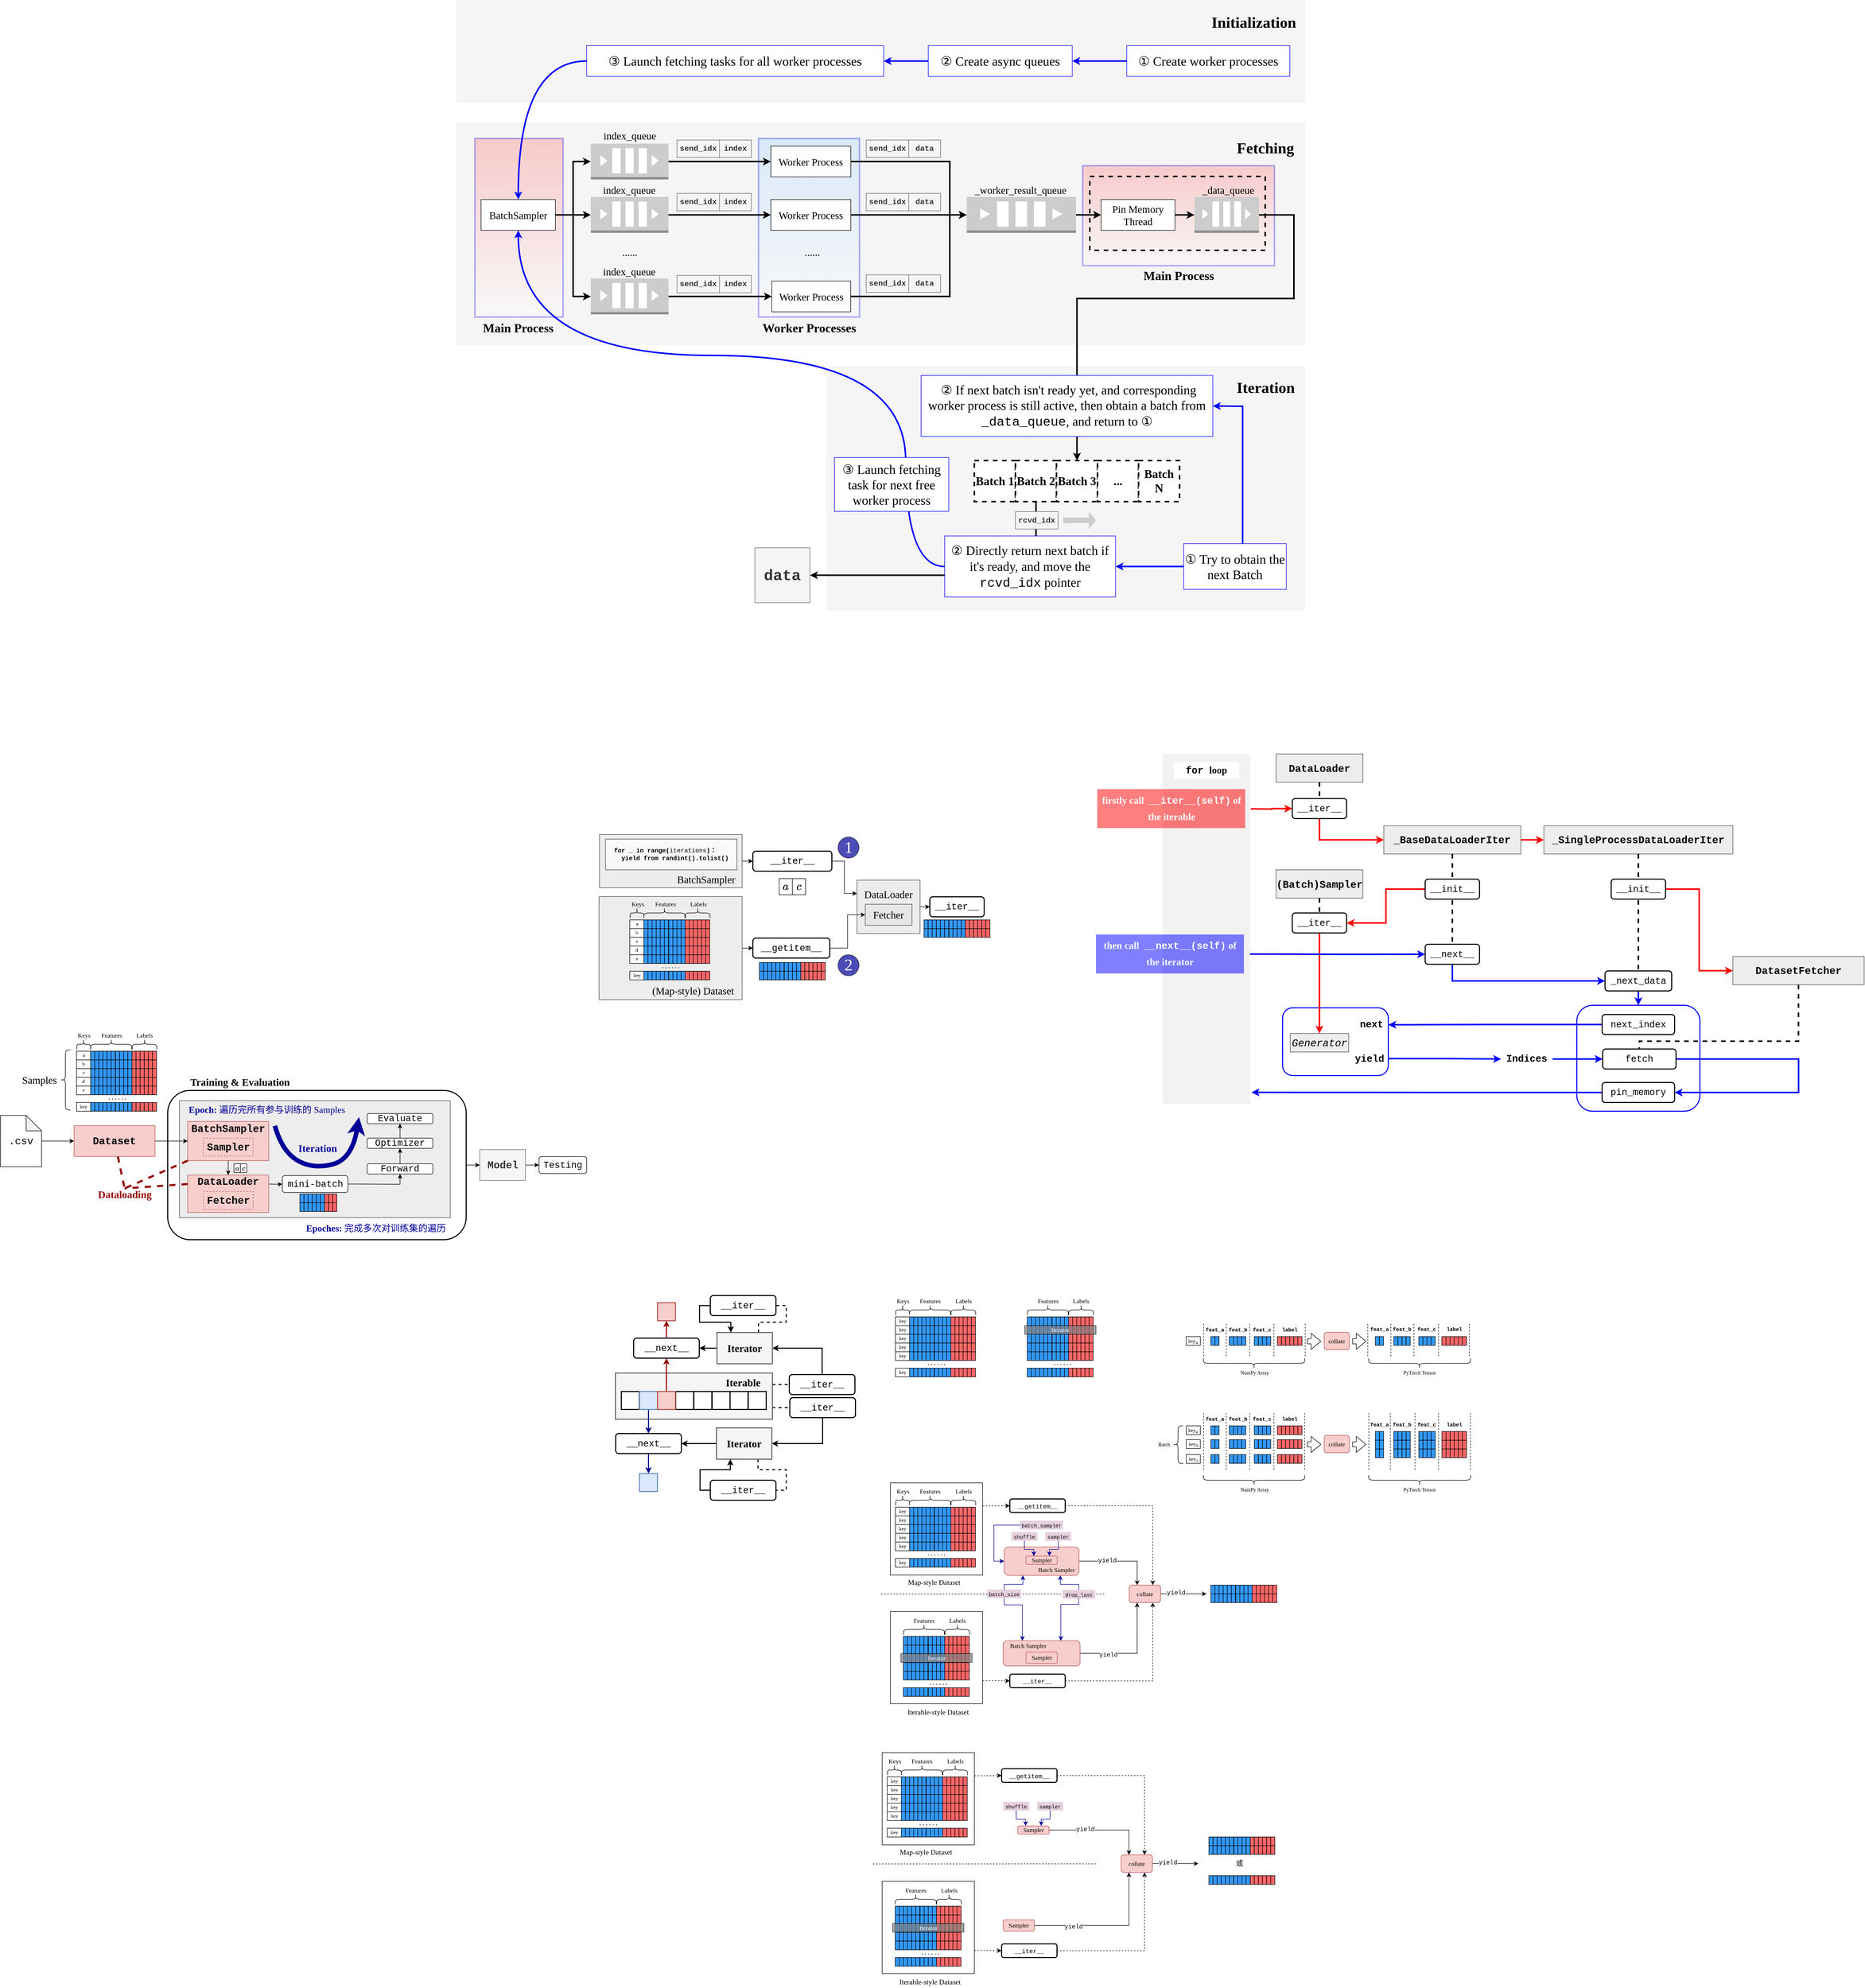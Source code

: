 <mxfile version="15.8.7" type="device"><diagram id="mDScxqf0CSzepGd8OnEf" name="Page-1"><mxGraphModel dx="1963" dy="2544" grid="0" gridSize="10" guides="1" tooltips="1" connect="1" arrows="1" fold="1" page="0" pageScale="1" pageWidth="827" pageHeight="1169" math="1" shadow="0"><root><mxCell id="0"/><mxCell id="1" parent="0"/><mxCell id="_ZWy4vC3WlW0CwGbVNfw-31" value="" style="rounded=0;whiteSpace=wrap;html=1;fontFamily=Georgia;fontSize=23;strokeWidth=3;fillColor=#f5f5f5;fontColor=#333333;strokeColor=none;" vertex="1" parent="1"><mxGeometry x="-196" y="-1589" width="1655" height="435" as="geometry"/></mxCell><mxCell id="_ZWy4vC3WlW0CwGbVNfw-63" value="" style="rounded=0;whiteSpace=wrap;html=1;fontFamily=Courier New;fontSize=30;strokeColor=#0000FF;strokeWidth=3;fillColor=#FF6666;opacity=30;gradientColor=#ffffff;" vertex="1" parent="1"><mxGeometry x="1025" y="-1504" width="374" height="195" as="geometry"/></mxCell><mxCell id="_ZWy4vC3WlW0CwGbVNfw-62" value="" style="rounded=0;whiteSpace=wrap;html=1;fontFamily=Courier New;fontSize=30;strokeColor=#0000FF;strokeWidth=3;fillColor=#99CCFF;opacity=30;gradientColor=#ffffff;" vertex="1" parent="1"><mxGeometry x="393" y="-1557" width="197" height="348" as="geometry"/></mxCell><mxCell id="_ZWy4vC3WlW0CwGbVNfw-60" value="" style="rounded=0;whiteSpace=wrap;html=1;fontFamily=Courier New;fontSize=30;strokeColor=#0000FF;strokeWidth=3;fillColor=#FF6666;opacity=30;gradientColor=#ffffff;" vertex="1" parent="1"><mxGeometry x="-160" y="-1557" width="172" height="348" as="geometry"/></mxCell><mxCell id="_ZWy4vC3WlW0CwGbVNfw-44" value="" style="rounded=0;whiteSpace=wrap;html=1;fontFamily=Georgia;fontSize=23;strokeWidth=3;fillColor=#f5f5f5;fontColor=#333333;strokeColor=none;" vertex="1" parent="1"><mxGeometry x="525" y="-1113" width="934" height="477" as="geometry"/></mxCell><mxCell id="_ZWy4vC3WlW0CwGbVNfw-2" value="" style="rounded=0;whiteSpace=wrap;html=1;dashed=1;strokeWidth=3;fillColor=none;" vertex="1" parent="1"><mxGeometry x="1039" y="-1483" width="342" height="144" as="geometry"/></mxCell><mxCell id="-9YL-yhrMKwgsR9g-plV-388" value="&lt;span style=&quot;color: rgb(0 , 0 , 0) ; font-family: &amp;#34;georgia&amp;#34; ; font-size: 20px&quot;&gt;DataLoader&lt;br&gt;&lt;br&gt;&lt;br&gt;&lt;/span&gt;" style="rounded=0;whiteSpace=wrap;html=1;fontFamily=Lucida Console;fontSize=18;fontColor=#FFFFFF;fillColor=#E6E6E6;opacity=70;" parent="1" vertex="1"><mxGeometry x="585" y="-111" width="123" height="104" as="geometry"/></mxCell><mxCell id="_v7katncxZVMrmX9Ha0b-62" value="" style="rounded=1;whiteSpace=wrap;html=1;fontFamily=Courier New;fontSize=18;strokeWidth=2;strokeColor=#0000FF;" parent="1" vertex="1"><mxGeometry x="1988.59" y="133" width="240" height="206.5" as="geometry"/></mxCell><mxCell id="_v7katncxZVMrmX9Ha0b-36" style="edgeStyle=orthogonalEdgeStyle;rounded=0;orthogonalLoop=1;jettySize=auto;html=1;fontFamily=Courier New;fontSize=15;endArrow=classic;endFill=1;strokeColor=#0000FF;strokeWidth=3;exitX=1;exitY=0.75;exitDx=0;exitDy=0;" parent="1" source="_v7katncxZVMrmX9Ha0b-29" target="_v7katncxZVMrmX9Ha0b-35" edge="1"><mxGeometry relative="1" as="geometry"/></mxCell><mxCell id="_v7katncxZVMrmX9Ha0b-29" value="" style="rounded=1;whiteSpace=wrap;html=1;fontFamily=Courier New;fontSize=18;strokeWidth=2;strokeColor=#0000FF;" parent="1" vertex="1"><mxGeometry x="1414.84" y="138" width="206.16" height="132" as="geometry"/></mxCell><mxCell id="QiRu1bZnXHbPCEl9R3TX-240" value="" style="endArrow=none;dashed=1;html=1;rounded=0;fontFamily=Courier New;fontSize=10;" parent="1" edge="1"><mxGeometry width="50" height="50" relative="1" as="geometry"><mxPoint x="632" y="1281.16" as="sourcePoint"/><mxPoint x="1069" y="1281" as="targetPoint"/></mxGeometry></mxCell><mxCell id="QiRu1bZnXHbPCEl9R3TX-249" style="edgeStyle=orthogonalEdgeStyle;rounded=0;orthogonalLoop=1;jettySize=auto;html=1;fontFamily=Courier New;fontSize=14;exitX=1;exitY=0.75;exitDx=0;exitDy=0;entryX=0;entryY=0.5;entryDx=0;entryDy=0;dashed=1;" parent="1" source="QiRu1bZnXHbPCEl9R3TX-216" target="QiRu1bZnXHbPCEl9R3TX-250" edge="1"><mxGeometry relative="1" as="geometry"><mxPoint x="870.0" y="1449.5" as="targetPoint"/></mxGeometry></mxCell><mxCell id="QiRu1bZnXHbPCEl9R3TX-216" value="" style="whiteSpace=wrap;html=1;aspect=fixed;" parent="1" vertex="1"><mxGeometry x="650.13" y="1315" width="179.75" height="179.75" as="geometry"/></mxCell><mxCell id="QiRu1bZnXHbPCEl9R3TX-248" style="edgeStyle=orthogonalEdgeStyle;rounded=0;orthogonalLoop=1;jettySize=auto;html=1;fontFamily=Courier New;fontSize=14;exitX=1;exitY=0.25;exitDx=0;exitDy=0;dashed=1;" parent="1" source="QiRu1bZnXHbPCEl9R3TX-215" target="QiRu1bZnXHbPCEl9R3TX-247" edge="1"><mxGeometry relative="1" as="geometry"/></mxCell><mxCell id="QiRu1bZnXHbPCEl9R3TX-215" value="" style="whiteSpace=wrap;html=1;aspect=fixed;" parent="1" vertex="1"><mxGeometry x="650.13" y="1064.13" width="179.75" height="179.75" as="geometry"/></mxCell><mxCell id="-9YL-yhrMKwgsR9g-plV-380" style="edgeStyle=orthogonalEdgeStyle;rounded=0;orthogonalLoop=1;jettySize=auto;html=1;entryX=0;entryY=0.5;entryDx=0;entryDy=0;fontFamily=Lucida Console;fontSize=18;fontColor=#FFFFFF;" parent="1" source="-9YL-yhrMKwgsR9g-plV-378" target="-9YL-yhrMKwgsR9g-plV-379" edge="1"><mxGeometry relative="1" as="geometry"/></mxCell><mxCell id="-9YL-yhrMKwgsR9g-plV-378" value="" style="rounded=0;whiteSpace=wrap;html=1;fontFamily=Lucida Console;fontSize=18;fontColor=#FFFFFF;fillColor=#E6E6E6;opacity=70;" parent="1" vertex="1"><mxGeometry x="82" y="-79" width="279" height="201" as="geometry"/></mxCell><mxCell id="tlInWSpYXj_1sBvVc44C-17" value="" style="rounded=1;whiteSpace=wrap;html=1;fontFamily=Georgia;fontSize=20;strokeWidth=2;" parent="1" vertex="1"><mxGeometry x="-759" y="299" width="582" height="291" as="geometry"/></mxCell><mxCell id="-9YL-yhrMKwgsR9g-plV-264" value="" style="rounded=0;whiteSpace=wrap;html=1;fontFamily=Lucida Console;fontSize=8;fontColor=#FFFFFF;fillColor=#E6E6E6;opacity=70;" parent="1" vertex="1"><mxGeometry x="-736" y="319" width="528" height="228" as="geometry"/></mxCell><mxCell id="tlInWSpYXj_1sBvVc44C-22" style="edgeStyle=orthogonalEdgeStyle;rounded=0;orthogonalLoop=1;jettySize=auto;html=1;fontFamily=Georgia;fontSize=20;fontColor=#000099;strokeColor=#000000;strokeWidth=1;entryX=0;entryY=0.5;entryDx=0;entryDy=0;" parent="1" source="tlInWSpYXj_1sBvVc44C-17" target="tlInWSpYXj_1sBvVc44C-23" edge="1"><mxGeometry relative="1" as="geometry"><mxPoint x="-124" y="419" as="targetPoint"/></mxGeometry></mxCell><mxCell id="tlInWSpYXj_1sBvVc44C-35" style="edgeStyle=none;rounded=0;orthogonalLoop=1;jettySize=auto;html=1;entryX=0.5;entryY=0;entryDx=0;entryDy=0;dashed=1;fontFamily=Courier New;fontSize=20;fontColor=#000000;endArrow=none;endFill=0;strokeColor=#990000;strokeWidth=4;" parent="1" source="tlInWSpYXj_1sBvVc44C-1" target="tlInWSpYXj_1sBvVc44C-32" edge="1"><mxGeometry relative="1" as="geometry"/></mxCell><mxCell id="tlInWSpYXj_1sBvVc44C-1" value="Dataset" style="rounded=0;whiteSpace=wrap;html=1;fontFamily=Courier New;fontStyle=1;fontSize=20;fillColor=#f8cecc;strokeColor=#b85450;" parent="1" vertex="1"><mxGeometry x="-941.62" y="367.75" width="158" height="60" as="geometry"/></mxCell><mxCell id="tlInWSpYXj_1sBvVc44C-4" style="edgeStyle=orthogonalEdgeStyle;rounded=0;orthogonalLoop=1;jettySize=auto;html=1;fontFamily=Courier New;fontSize=20;" parent="1" source="tlInWSpYXj_1sBvVc44C-3" target="tlInWSpYXj_1sBvVc44C-1" edge="1"><mxGeometry relative="1" as="geometry"/></mxCell><mxCell id="tlInWSpYXj_1sBvVc44C-3" value=".csv" style="shape=note;whiteSpace=wrap;html=1;backgroundOutline=1;darkOpacity=0.05;fontFamily=Courier New;fontSize=20;" parent="1" vertex="1"><mxGeometry x="-1085" y="347.75" width="80" height="100" as="geometry"/></mxCell><mxCell id="tlInWSpYXj_1sBvVc44C-33" style="rounded=0;orthogonalLoop=1;jettySize=auto;html=1;entryX=0.5;entryY=0;entryDx=0;entryDy=0;fontFamily=Courier New;fontSize=20;fontColor=#000000;strokeColor=#990000;strokeWidth=4;endArrow=none;endFill=0;dashed=1;exitX=0;exitY=0.5;exitDx=0;exitDy=0;" parent="1" target="tlInWSpYXj_1sBvVc44C-32" edge="1"><mxGeometry relative="1" as="geometry"><mxPoint x="-720" y="481.5" as="sourcePoint"/></mxGeometry></mxCell><mxCell id="tlInWSpYXj_1sBvVc44C-13" style="edgeStyle=orthogonalEdgeStyle;rounded=0;orthogonalLoop=1;jettySize=auto;html=1;fontFamily=Courier New;fontSize=18;exitX=1;exitY=0.5;exitDx=0;exitDy=0;" parent="1" source="tlInWSpYXj_1sBvVc44C-7" target="tlInWSpYXj_1sBvVc44C-10" edge="1"><mxGeometry relative="1" as="geometry"><mxPoint x="-417" y="447.5" as="sourcePoint"/></mxGeometry></mxCell><mxCell id="tlInWSpYXj_1sBvVc44C-7" value="mini-batch" style="rounded=1;whiteSpace=wrap;html=1;fontFamily=Courier New;fontSize=18;" parent="1" vertex="1"><mxGeometry x="-535.5" y="465" width="128" height="33" as="geometry"/></mxCell><mxCell id="tlInWSpYXj_1sBvVc44C-12" style="edgeStyle=orthogonalEdgeStyle;rounded=0;orthogonalLoop=1;jettySize=auto;html=1;entryX=0.5;entryY=1;entryDx=0;entryDy=0;fontFamily=Courier New;fontSize=18;" parent="1" source="tlInWSpYXj_1sBvVc44C-10" target="tlInWSpYXj_1sBvVc44C-11" edge="1"><mxGeometry relative="1" as="geometry"/></mxCell><mxCell id="tlInWSpYXj_1sBvVc44C-10" value="Forward" style="rounded=1;whiteSpace=wrap;html=1;fontFamily=Courier New;fontSize=18;" parent="1" vertex="1"><mxGeometry x="-370" y="442" width="128" height="20" as="geometry"/></mxCell><mxCell id="tlInWSpYXj_1sBvVc44C-21" style="edgeStyle=orthogonalEdgeStyle;rounded=0;orthogonalLoop=1;jettySize=auto;html=1;entryX=0.5;entryY=1;entryDx=0;entryDy=0;fontFamily=Georgia;fontSize=20;fontColor=#000099;strokeColor=#000000;strokeWidth=1;" parent="1" source="tlInWSpYXj_1sBvVc44C-11" target="tlInWSpYXj_1sBvVc44C-20" edge="1"><mxGeometry relative="1" as="geometry"/></mxCell><mxCell id="tlInWSpYXj_1sBvVc44C-11" value="Optimizer" style="rounded=1;whiteSpace=wrap;html=1;fontFamily=Courier New;fontSize=18;" parent="1" vertex="1"><mxGeometry x="-370" y="392" width="128" height="20" as="geometry"/></mxCell><mxCell id="tlInWSpYXj_1sBvVc44C-16" value="Epoch:&amp;nbsp;&lt;span style=&quot;font-weight: normal; font-size: 18px;&quot;&gt;遍历完所有参与训练的 Samples&lt;/span&gt;" style="text;html=1;strokeColor=none;fillColor=none;align=left;verticalAlign=middle;whiteSpace=wrap;rounded=0;fontFamily=Georgia;fontSize=18;fontStyle=1;fontColor=#000099;" parent="1" vertex="1"><mxGeometry x="-720" y="326" width="388" height="21" as="geometry"/></mxCell><mxCell id="tlInWSpYXj_1sBvVc44C-19" value="Iteration" style="text;html=1;strokeColor=none;fillColor=none;align=center;verticalAlign=middle;whiteSpace=wrap;rounded=0;fontFamily=Georgia;fontSize=20;fontStyle=1;fontColor=#000099;" parent="1" vertex="1"><mxGeometry x="-526.5" y="400" width="119" height="21" as="geometry"/></mxCell><mxCell id="tlInWSpYXj_1sBvVc44C-20" value="Evaluate" style="rounded=1;whiteSpace=wrap;html=1;fontFamily=Courier New;fontSize=18;" parent="1" vertex="1"><mxGeometry x="-370" y="344" width="128" height="20" as="geometry"/></mxCell><mxCell id="tlInWSpYXj_1sBvVc44C-27" style="edgeStyle=orthogonalEdgeStyle;rounded=0;orthogonalLoop=1;jettySize=auto;html=1;entryX=0;entryY=0.5;entryDx=0;entryDy=0;fontFamily=Georgia;fontSize=20;fontColor=#000099;strokeColor=#000000;strokeWidth=1;" parent="1" source="tlInWSpYXj_1sBvVc44C-23" target="tlInWSpYXj_1sBvVc44C-26" edge="1"><mxGeometry relative="1" as="geometry"/></mxCell><mxCell id="tlInWSpYXj_1sBvVc44C-23" value="Model" style="rounded=0;whiteSpace=wrap;html=1;fontFamily=Courier New;fontStyle=1;fontSize=20;fillColor=#f5f5f5;fontColor=#333333;strokeColor=#666666;" parent="1" vertex="1"><mxGeometry x="-150.5" y="414.5" width="89" height="60" as="geometry"/></mxCell><mxCell id="tlInWSpYXj_1sBvVc44C-26" value="Testing" style="rounded=1;whiteSpace=wrap;html=1;fontFamily=Courier New;fontSize=18;" parent="1" vertex="1"><mxGeometry x="-35" y="428" width="93" height="33" as="geometry"/></mxCell><mxCell id="tlInWSpYXj_1sBvVc44C-28" value="Training &amp;amp; Evaluation" style="text;html=1;strokeColor=none;fillColor=none;align=center;verticalAlign=middle;whiteSpace=wrap;rounded=0;fontFamily=Georgia;fontSize=20;fontStyle=1;fontColor=#000000;" parent="1" vertex="1"><mxGeometry x="-736" y="271.5" width="236" height="21" as="geometry"/></mxCell><mxCell id="afsZVenZU7R57NKwm-Uo-2" style="edgeStyle=orthogonalEdgeStyle;rounded=0;orthogonalLoop=1;jettySize=auto;html=1;" parent="1" source="tlInWSpYXj_1sBvVc44C-31" edge="1"><mxGeometry relative="1" as="geometry"><mxPoint x="-641" y="464" as="targetPoint"/></mxGeometry></mxCell><mxCell id="tlInWSpYXj_1sBvVc44C-31" value="BatchSampler&lt;br&gt;&lt;br&gt;&lt;br&gt;" style="rounded=0;whiteSpace=wrap;html=1;fontFamily=Courier New;fontStyle=1;fontSize=20;fillColor=#f8cecc;strokeColor=#b85450;" parent="1" vertex="1"><mxGeometry x="-720" y="359.5" width="158" height="76.5" as="geometry"/></mxCell><mxCell id="tlInWSpYXj_1sBvVc44C-32" value="Dataloading" style="text;html=1;strokeColor=none;fillColor=none;align=center;verticalAlign=middle;whiteSpace=wrap;rounded=0;fontFamily=Georgia;fontSize=20;fontStyle=1;fontColor=#990000;" parent="1" vertex="1"><mxGeometry x="-910.5" y="490" width="135" height="21" as="geometry"/></mxCell><mxCell id="tlInWSpYXj_1sBvVc44C-48" style="edgeStyle=orthogonalEdgeStyle;rounded=0;orthogonalLoop=1;jettySize=auto;html=1;fontFamily=Courier New;fontSize=20;fontColor=#990000;endArrow=none;endFill=0;strokeColor=#000000;strokeWidth=2;exitX=1;exitY=0.75;exitDx=0;exitDy=0;dashed=1;" parent="1" source="tlInWSpYXj_1sBvVc44C-36" target="tlInWSpYXj_1sBvVc44C-46" edge="1"><mxGeometry relative="1" as="geometry"/></mxCell><mxCell id="tlInWSpYXj_1sBvVc44C-62" style="edgeStyle=orthogonalEdgeStyle;rounded=0;orthogonalLoop=1;jettySize=auto;html=1;entryX=0;entryY=0.5;entryDx=0;entryDy=0;dashed=1;fontFamily=Courier New;fontSize=20;fontColor=#990000;startArrow=none;startFill=0;endArrow=none;endFill=0;strokeColor=#000000;strokeWidth=2;exitX=1;exitY=0.25;exitDx=0;exitDy=0;" parent="1" source="tlInWSpYXj_1sBvVc44C-36" target="tlInWSpYXj_1sBvVc44C-61" edge="1"><mxGeometry relative="1" as="geometry"/></mxCell><mxCell id="tlInWSpYXj_1sBvVc44C-36" value="" style="rounded=0;whiteSpace=wrap;html=1;fontFamily=Courier New;fontStyle=1;fontSize=20;fillColor=#f5f5f5;strokeColor=#666666;fontColor=#333333;strokeWidth=2;" parent="1" vertex="1"><mxGeometry x="114" y="850" width="306" height="90" as="geometry"/></mxCell><mxCell id="tlInWSpYXj_1sBvVc44C-37" value="" style="rounded=0;whiteSpace=wrap;html=1;fontFamily=Courier New;fontStyle=1;fontSize=20;strokeWidth=2;" parent="1" vertex="1"><mxGeometry x="125.5" y="886" width="35" height="35" as="geometry"/></mxCell><mxCell id="tlInWSpYXj_1sBvVc44C-52" style="edgeStyle=orthogonalEdgeStyle;rounded=0;orthogonalLoop=1;jettySize=auto;html=1;fontFamily=Courier New;fontSize=20;fontColor=#990000;startArrow=none;startFill=0;endArrow=classic;endFill=1;strokeColor=#000099;strokeWidth=2;" parent="1" source="tlInWSpYXj_1sBvVc44C-38" target="tlInWSpYXj_1sBvVc44C-51" edge="1"><mxGeometry relative="1" as="geometry"/></mxCell><mxCell id="tlInWSpYXj_1sBvVc44C-38" value="" style="rounded=0;whiteSpace=wrap;html=1;fontFamily=Courier New;fontStyle=1;fontSize=20;fillColor=#dae8fc;strokeColor=#6c8ebf;strokeWidth=2;" parent="1" vertex="1"><mxGeometry x="161" y="886" width="35" height="35" as="geometry"/></mxCell><mxCell id="tlInWSpYXj_1sBvVc44C-39" value="" style="rounded=0;whiteSpace=wrap;html=1;fontFamily=Courier New;fontStyle=1;fontSize=20;strokeWidth=2;" parent="1" vertex="1"><mxGeometry x="231.5" y="886" width="35" height="35" as="geometry"/></mxCell><mxCell id="tlInWSpYXj_1sBvVc44C-66" style="edgeStyle=orthogonalEdgeStyle;rounded=0;orthogonalLoop=1;jettySize=auto;html=1;entryX=0.5;entryY=1;entryDx=0;entryDy=0;fontFamily=Courier New;fontSize=20;fontColor=#990000;startArrow=none;startFill=0;endArrow=classic;endFill=1;strokeColor=#990000;strokeWidth=2;" parent="1" source="tlInWSpYXj_1sBvVc44C-40" target="tlInWSpYXj_1sBvVc44C-65" edge="1"><mxGeometry relative="1" as="geometry"/></mxCell><mxCell id="tlInWSpYXj_1sBvVc44C-40" value="" style="rounded=0;whiteSpace=wrap;html=1;fontFamily=Courier New;fontStyle=1;fontSize=20;strokeWidth=2;fillColor=#f8cecc;strokeColor=#b85450;" parent="1" vertex="1"><mxGeometry x="196" y="886" width="35" height="35" as="geometry"/></mxCell><mxCell id="tlInWSpYXj_1sBvVc44C-41" value="" style="rounded=0;whiteSpace=wrap;html=1;fontFamily=Courier New;fontStyle=1;fontSize=20;strokeWidth=2;" parent="1" vertex="1"><mxGeometry x="373" y="886" width="35" height="35" as="geometry"/></mxCell><mxCell id="tlInWSpYXj_1sBvVc44C-42" value="" style="rounded=0;whiteSpace=wrap;html=1;fontFamily=Courier New;fontStyle=1;fontSize=20;strokeWidth=2;" parent="1" vertex="1"><mxGeometry x="337.5" y="886" width="35" height="35" as="geometry"/></mxCell><mxCell id="tlInWSpYXj_1sBvVc44C-43" value="" style="rounded=0;whiteSpace=wrap;html=1;fontFamily=Courier New;fontStyle=1;fontSize=20;strokeWidth=2;" parent="1" vertex="1"><mxGeometry x="267" y="886" width="35" height="35" as="geometry"/></mxCell><mxCell id="tlInWSpYXj_1sBvVc44C-44" value="" style="rounded=0;whiteSpace=wrap;html=1;fontFamily=Courier New;fontStyle=1;fontSize=20;strokeWidth=2;" parent="1" vertex="1"><mxGeometry x="302.5" y="886" width="35" height="35" as="geometry"/></mxCell><mxCell id="tlInWSpYXj_1sBvVc44C-45" value="Iterable" style="text;html=1;strokeColor=none;fillColor=none;align=center;verticalAlign=middle;whiteSpace=wrap;rounded=0;fontFamily=Georgia;fontSize=20;fontStyle=1;fontColor=#000000;strokeWidth=2;" parent="1" vertex="1"><mxGeometry x="318" y="857" width="90" height="21" as="geometry"/></mxCell><mxCell id="tlInWSpYXj_1sBvVc44C-50" style="edgeStyle=orthogonalEdgeStyle;rounded=0;orthogonalLoop=1;jettySize=auto;html=1;entryX=1;entryY=0.5;entryDx=0;entryDy=0;fontFamily=Courier New;fontSize=20;fontColor=#990000;endArrow=classic;endFill=1;strokeColor=#000000;strokeWidth=2;exitX=0.5;exitY=1;exitDx=0;exitDy=0;" parent="1" source="tlInWSpYXj_1sBvVc44C-46" target="tlInWSpYXj_1sBvVc44C-70" edge="1"><mxGeometry relative="1" as="geometry"><mxPoint x="420" y="987.5" as="targetPoint"/></mxGeometry></mxCell><mxCell id="tlInWSpYXj_1sBvVc44C-46" value="__iter__" style="rounded=1;whiteSpace=wrap;html=1;fontFamily=Courier New;fontSize=18;strokeWidth=2;" parent="1" vertex="1"><mxGeometry x="454" y="898" width="128" height="39" as="geometry"/></mxCell><mxCell id="tlInWSpYXj_1sBvVc44C-54" style="edgeStyle=orthogonalEdgeStyle;rounded=0;orthogonalLoop=1;jettySize=auto;html=1;fontFamily=Courier New;fontSize=20;fontColor=#990000;startArrow=none;startFill=0;endArrow=classic;endFill=1;strokeColor=#000099;strokeWidth=2;entryX=0.5;entryY=0;entryDx=0;entryDy=0;" parent="1" source="tlInWSpYXj_1sBvVc44C-51" target="tlInWSpYXj_1sBvVc44C-55" edge="1"><mxGeometry relative="1" as="geometry"><mxPoint x="178.5" y="1062" as="targetPoint"/></mxGeometry></mxCell><mxCell id="tlInWSpYXj_1sBvVc44C-51" value="__next__" style="rounded=1;whiteSpace=wrap;html=1;fontFamily=Courier New;fontSize=18;strokeWidth=2;" parent="1" vertex="1"><mxGeometry x="114.5" y="968" width="128" height="39" as="geometry"/></mxCell><mxCell id="tlInWSpYXj_1sBvVc44C-55" value="" style="rounded=0;whiteSpace=wrap;html=1;fontFamily=Courier New;fontStyle=1;fontSize=20;fillColor=#dae8fc;strokeColor=#6c8ebf;strokeWidth=2;" parent="1" vertex="1"><mxGeometry x="161" y="1046" width="35" height="35" as="geometry"/></mxCell><mxCell id="tlInWSpYXj_1sBvVc44C-64" style="edgeStyle=orthogonalEdgeStyle;rounded=0;orthogonalLoop=1;jettySize=auto;html=1;entryX=1;entryY=0.5;entryDx=0;entryDy=0;fontFamily=Courier New;fontSize=20;fontColor=#990000;startArrow=none;startFill=0;endArrow=classic;endFill=1;strokeColor=#000000;strokeWidth=2;" parent="1" source="tlInWSpYXj_1sBvVc44C-61" target="tlInWSpYXj_1sBvVc44C-63" edge="1"><mxGeometry relative="1" as="geometry"><Array as="points"><mxPoint x="517" y="802"/></Array></mxGeometry></mxCell><mxCell id="tlInWSpYXj_1sBvVc44C-61" value="__iter__" style="rounded=1;whiteSpace=wrap;html=1;fontFamily=Courier New;fontSize=18;strokeWidth=2;" parent="1" vertex="1"><mxGeometry x="453" y="853" width="128" height="39" as="geometry"/></mxCell><mxCell id="tlInWSpYXj_1sBvVc44C-67" style="edgeStyle=orthogonalEdgeStyle;rounded=0;orthogonalLoop=1;jettySize=auto;html=1;fontFamily=Courier New;fontSize=20;fontColor=#990000;startArrow=none;startFill=0;endArrow=classic;endFill=1;strokeColor=#000000;strokeWidth=2;" parent="1" source="tlInWSpYXj_1sBvVc44C-63" target="tlInWSpYXj_1sBvVc44C-65" edge="1"><mxGeometry relative="1" as="geometry"/></mxCell><mxCell id="tlInWSpYXj_1sBvVc44C-76" style="edgeStyle=orthogonalEdgeStyle;rounded=0;orthogonalLoop=1;jettySize=auto;html=1;entryX=1;entryY=0.5;entryDx=0;entryDy=0;fontFamily=Courier New;fontSize=20;fontColor=#990000;startArrow=none;startFill=0;endArrow=none;endFill=0;strokeColor=#000000;strokeWidth=2;exitX=0.75;exitY=0;exitDx=0;exitDy=0;dashed=1;" parent="1" source="tlInWSpYXj_1sBvVc44C-63" target="tlInWSpYXj_1sBvVc44C-75" edge="1"><mxGeometry relative="1" as="geometry"/></mxCell><mxCell id="tlInWSpYXj_1sBvVc44C-63" value="&lt;span style=&quot;color: rgb(0 , 0 , 0) ; font-family: &amp;#34;georgia&amp;#34;&quot;&gt;Iterator&lt;/span&gt;" style="rounded=0;whiteSpace=wrap;html=1;fontFamily=Courier New;fontStyle=1;fontSize=20;fillColor=#f5f5f5;strokeColor=#666666;fontColor=#333333;strokeWidth=2;" parent="1" vertex="1"><mxGeometry x="312" y="771" width="108" height="61" as="geometry"/></mxCell><mxCell id="tlInWSpYXj_1sBvVc44C-69" style="edgeStyle=orthogonalEdgeStyle;rounded=0;orthogonalLoop=1;jettySize=auto;html=1;fontFamily=Courier New;fontSize=20;fontColor=#990000;startArrow=none;startFill=0;endArrow=classic;endFill=1;strokeColor=#990000;strokeWidth=2;" parent="1" source="tlInWSpYXj_1sBvVc44C-65" target="tlInWSpYXj_1sBvVc44C-68" edge="1"><mxGeometry relative="1" as="geometry"/></mxCell><mxCell id="tlInWSpYXj_1sBvVc44C-65" value="__next__" style="rounded=1;whiteSpace=wrap;html=1;fontFamily=Courier New;fontSize=18;strokeWidth=2;" parent="1" vertex="1"><mxGeometry x="149.5" y="782" width="128" height="39" as="geometry"/></mxCell><mxCell id="tlInWSpYXj_1sBvVc44C-68" value="" style="rounded=0;whiteSpace=wrap;html=1;fontFamily=Courier New;fontStyle=1;fontSize=20;strokeWidth=2;fillColor=#f8cecc;strokeColor=#b85450;" parent="1" vertex="1"><mxGeometry x="196" y="713" width="35" height="35" as="geometry"/></mxCell><mxCell id="tlInWSpYXj_1sBvVc44C-71" style="edgeStyle=orthogonalEdgeStyle;rounded=0;orthogonalLoop=1;jettySize=auto;html=1;entryX=1;entryY=0.5;entryDx=0;entryDy=0;fontFamily=Courier New;fontSize=20;fontColor=#990000;startArrow=none;startFill=0;endArrow=classic;endFill=1;strokeColor=#000000;strokeWidth=2;" parent="1" source="tlInWSpYXj_1sBvVc44C-70" target="tlInWSpYXj_1sBvVc44C-51" edge="1"><mxGeometry relative="1" as="geometry"/></mxCell><mxCell id="tlInWSpYXj_1sBvVc44C-73" style="edgeStyle=orthogonalEdgeStyle;rounded=0;orthogonalLoop=1;jettySize=auto;html=1;entryX=1;entryY=0.5;entryDx=0;entryDy=0;fontFamily=Courier New;fontSize=20;fontColor=#990000;startArrow=none;startFill=0;endArrow=none;endFill=0;strokeColor=#000000;strokeWidth=2;exitX=0.75;exitY=1;exitDx=0;exitDy=0;dashed=1;" parent="1" source="tlInWSpYXj_1sBvVc44C-70" target="tlInWSpYXj_1sBvVc44C-72" edge="1"><mxGeometry relative="1" as="geometry"/></mxCell><mxCell id="tlInWSpYXj_1sBvVc44C-70" value="&lt;span style=&quot;color: rgb(0 , 0 , 0) ; font-family: &amp;#34;georgia&amp;#34;&quot;&gt;Iterator&lt;/span&gt;" style="rounded=0;whiteSpace=wrap;html=1;fontFamily=Courier New;fontStyle=1;fontSize=20;fillColor=#f5f5f5;strokeColor=#666666;fontColor=#333333;strokeWidth=2;" parent="1" vertex="1"><mxGeometry x="311" y="957" width="108" height="61" as="geometry"/></mxCell><mxCell id="tlInWSpYXj_1sBvVc44C-74" style="edgeStyle=orthogonalEdgeStyle;rounded=0;orthogonalLoop=1;jettySize=auto;html=1;entryX=0.25;entryY=1;entryDx=0;entryDy=0;fontFamily=Courier New;fontSize=20;fontColor=#990000;startArrow=none;startFill=0;endArrow=classic;endFill=1;strokeColor=#000000;strokeWidth=2;exitX=0;exitY=0.5;exitDx=0;exitDy=0;" parent="1" source="tlInWSpYXj_1sBvVc44C-72" target="tlInWSpYXj_1sBvVc44C-70" edge="1"><mxGeometry relative="1" as="geometry"/></mxCell><mxCell id="tlInWSpYXj_1sBvVc44C-72" value="__iter__" style="rounded=1;whiteSpace=wrap;html=1;fontFamily=Courier New;fontSize=18;strokeWidth=2;" parent="1" vertex="1"><mxGeometry x="299" y="1059" width="128" height="39" as="geometry"/></mxCell><mxCell id="tlInWSpYXj_1sBvVc44C-77" style="edgeStyle=orthogonalEdgeStyle;rounded=0;orthogonalLoop=1;jettySize=auto;html=1;entryX=0.25;entryY=0;entryDx=0;entryDy=0;fontFamily=Courier New;fontSize=20;fontColor=#990000;startArrow=none;startFill=0;endArrow=classic;endFill=1;strokeColor=#000000;strokeWidth=2;exitX=0;exitY=0.5;exitDx=0;exitDy=0;" parent="1" source="tlInWSpYXj_1sBvVc44C-75" target="tlInWSpYXj_1sBvVc44C-63" edge="1"><mxGeometry relative="1" as="geometry"><Array as="points"><mxPoint x="278" y="719"/><mxPoint x="278" y="751"/><mxPoint x="339" y="751"/></Array></mxGeometry></mxCell><mxCell id="tlInWSpYXj_1sBvVc44C-75" value="__iter__" style="rounded=1;whiteSpace=wrap;html=1;fontFamily=Courier New;fontSize=18;strokeWidth=2;" parent="1" vertex="1"><mxGeometry x="299" y="699" width="128" height="39" as="geometry"/></mxCell><mxCell id="tlInWSpYXj_1sBvVc44C-6" style="edgeStyle=orthogonalEdgeStyle;rounded=0;orthogonalLoop=1;jettySize=auto;html=1;entryX=0;entryY=0.5;entryDx=0;entryDy=0;fontFamily=Courier New;fontSize=20;" parent="1" source="tlInWSpYXj_1sBvVc44C-1" target="tlInWSpYXj_1sBvVc44C-31" edge="1"><mxGeometry relative="1" as="geometry"/></mxCell><mxCell id="oP46V2VPeNZIe1tZZ1dW-3" style="edgeStyle=orthogonalEdgeStyle;rounded=0;orthogonalLoop=1;jettySize=auto;html=1;" parent="1" target="tlInWSpYXj_1sBvVc44C-7" edge="1"><mxGeometry relative="1" as="geometry"><mxPoint x="-562.0" y="481.5" as="sourcePoint"/></mxGeometry></mxCell><mxCell id="afsZVenZU7R57NKwm-Uo-4" style="rounded=0;orthogonalLoop=1;jettySize=auto;html=1;entryX=0.5;entryY=0;entryDx=0;entryDy=0;fontFamily=Courier New;fontSize=20;fontColor=#000000;strokeColor=#990000;strokeWidth=4;endArrow=none;endFill=0;dashed=1;exitX=0;exitY=1;exitDx=0;exitDy=0;" parent="1" source="tlInWSpYXj_1sBvVc44C-31" target="tlInWSpYXj_1sBvVc44C-32" edge="1"><mxGeometry relative="1" as="geometry"><mxPoint x="-710" y="438.5" as="sourcePoint"/><mxPoint x="-852.5" y="481" as="targetPoint"/></mxGeometry></mxCell><mxCell id="afsZVenZU7R57NKwm-Uo-5" value="$$\text{key}$$" style="rounded=0;whiteSpace=wrap;html=1;fontSize=8;" parent="1" vertex="1"><mxGeometry x="660" y="740.5" width="27.5" height="17" as="geometry"/></mxCell><mxCell id="afsZVenZU7R57NKwm-Uo-8" value="" style="rounded=0;whiteSpace=wrap;html=1;fillColor=#3399FF;" parent="1" vertex="1"><mxGeometry x="687.5" y="740.5" width="8" height="17" as="geometry"/></mxCell><mxCell id="afsZVenZU7R57NKwm-Uo-37" value="$$......$$" style="text;html=1;strokeColor=none;fillColor=none;align=center;verticalAlign=middle;whiteSpace=wrap;rounded=0;" parent="1" vertex="1"><mxGeometry x="710" y="814.5" width="60" height="30" as="geometry"/></mxCell><mxCell id="afsZVenZU7R57NKwm-Uo-38" value="" style="rounded=0;whiteSpace=wrap;html=1;fillColor=#3399FF;" parent="1" vertex="1"><mxGeometry x="695.5" y="740.5" width="8" height="17" as="geometry"/></mxCell><mxCell id="afsZVenZU7R57NKwm-Uo-39" value="" style="rounded=0;whiteSpace=wrap;html=1;fillColor=#3399FF;" parent="1" vertex="1"><mxGeometry x="703.5" y="740.5" width="8" height="17" as="geometry"/></mxCell><mxCell id="afsZVenZU7R57NKwm-Uo-40" value="" style="rounded=0;whiteSpace=wrap;html=1;fillColor=#3399FF;" parent="1" vertex="1"><mxGeometry x="711.5" y="740.5" width="8" height="17" as="geometry"/></mxCell><mxCell id="afsZVenZU7R57NKwm-Uo-41" value="" style="rounded=0;whiteSpace=wrap;html=1;fillColor=#3399FF;" parent="1" vertex="1"><mxGeometry x="719.5" y="740.5" width="8" height="17" as="geometry"/></mxCell><mxCell id="afsZVenZU7R57NKwm-Uo-42" value="" style="rounded=0;whiteSpace=wrap;html=1;fillColor=#3399FF;" parent="1" vertex="1"><mxGeometry x="727.5" y="740.5" width="8" height="17" as="geometry"/></mxCell><mxCell id="afsZVenZU7R57NKwm-Uo-46" value="" style="rounded=0;whiteSpace=wrap;html=1;fillColor=#FF6666;" parent="1" vertex="1"><mxGeometry x="768" y="740.5" width="8" height="17" as="geometry"/></mxCell><mxCell id="afsZVenZU7R57NKwm-Uo-47" value="" style="rounded=0;whiteSpace=wrap;html=1;fillColor=#FF6666;" parent="1" vertex="1"><mxGeometry x="776" y="740.5" width="8" height="17" as="geometry"/></mxCell><mxCell id="afsZVenZU7R57NKwm-Uo-48" value="" style="rounded=0;whiteSpace=wrap;html=1;fillColor=#FF6666;" parent="1" vertex="1"><mxGeometry x="784" y="740.5" width="8" height="17" as="geometry"/></mxCell><mxCell id="afsZVenZU7R57NKwm-Uo-50" value="" style="rounded=0;whiteSpace=wrap;html=1;fillColor=#3399FF;" parent="1" vertex="1"><mxGeometry x="687.5" y="757.5" width="8" height="17" as="geometry"/></mxCell><mxCell id="afsZVenZU7R57NKwm-Uo-51" value="" style="rounded=0;whiteSpace=wrap;html=1;fillColor=#3399FF;" parent="1" vertex="1"><mxGeometry x="695.5" y="757.5" width="8" height="17" as="geometry"/></mxCell><mxCell id="afsZVenZU7R57NKwm-Uo-52" value="" style="rounded=0;whiteSpace=wrap;html=1;fillColor=#3399FF;" parent="1" vertex="1"><mxGeometry x="703.5" y="757.5" width="8" height="17" as="geometry"/></mxCell><mxCell id="afsZVenZU7R57NKwm-Uo-53" value="" style="rounded=0;whiteSpace=wrap;html=1;fillColor=#3399FF;" parent="1" vertex="1"><mxGeometry x="711.5" y="757.5" width="8" height="17" as="geometry"/></mxCell><mxCell id="afsZVenZU7R57NKwm-Uo-54" value="" style="rounded=0;whiteSpace=wrap;html=1;fillColor=#3399FF;" parent="1" vertex="1"><mxGeometry x="719.5" y="757.5" width="8" height="17" as="geometry"/></mxCell><mxCell id="afsZVenZU7R57NKwm-Uo-55" value="" style="rounded=0;whiteSpace=wrap;html=1;fillColor=#3399FF;" parent="1" vertex="1"><mxGeometry x="727.5" y="757.5" width="8" height="17" as="geometry"/></mxCell><mxCell id="afsZVenZU7R57NKwm-Uo-56" value="" style="rounded=0;whiteSpace=wrap;html=1;fillColor=#FF6666;" parent="1" vertex="1"><mxGeometry x="768" y="757.5" width="8" height="17" as="geometry"/></mxCell><mxCell id="afsZVenZU7R57NKwm-Uo-57" value="" style="rounded=0;whiteSpace=wrap;html=1;fillColor=#FF6666;" parent="1" vertex="1"><mxGeometry x="776" y="757.5" width="8" height="17" as="geometry"/></mxCell><mxCell id="afsZVenZU7R57NKwm-Uo-58" value="" style="rounded=0;whiteSpace=wrap;html=1;fillColor=#FF6666;" parent="1" vertex="1"><mxGeometry x="784" y="757.5" width="8" height="17" as="geometry"/></mxCell><mxCell id="afsZVenZU7R57NKwm-Uo-60" value="" style="rounded=0;whiteSpace=wrap;html=1;fillColor=#3399FF;" parent="1" vertex="1"><mxGeometry x="687.5" y="774.5" width="8" height="17" as="geometry"/></mxCell><mxCell id="afsZVenZU7R57NKwm-Uo-61" value="" style="rounded=0;whiteSpace=wrap;html=1;fillColor=#3399FF;" parent="1" vertex="1"><mxGeometry x="695.5" y="774.5" width="8" height="17" as="geometry"/></mxCell><mxCell id="afsZVenZU7R57NKwm-Uo-62" value="" style="rounded=0;whiteSpace=wrap;html=1;fillColor=#3399FF;" parent="1" vertex="1"><mxGeometry x="703.5" y="774.5" width="8" height="17" as="geometry"/></mxCell><mxCell id="afsZVenZU7R57NKwm-Uo-63" value="" style="rounded=0;whiteSpace=wrap;html=1;fillColor=#3399FF;" parent="1" vertex="1"><mxGeometry x="711.5" y="774.5" width="8" height="17" as="geometry"/></mxCell><mxCell id="afsZVenZU7R57NKwm-Uo-64" value="" style="rounded=0;whiteSpace=wrap;html=1;fillColor=#3399FF;" parent="1" vertex="1"><mxGeometry x="719.5" y="774.5" width="8" height="17" as="geometry"/></mxCell><mxCell id="afsZVenZU7R57NKwm-Uo-65" value="" style="rounded=0;whiteSpace=wrap;html=1;fillColor=#3399FF;" parent="1" vertex="1"><mxGeometry x="727.5" y="774.5" width="8" height="17" as="geometry"/></mxCell><mxCell id="afsZVenZU7R57NKwm-Uo-66" value="" style="rounded=0;whiteSpace=wrap;html=1;fillColor=#FF6666;" parent="1" vertex="1"><mxGeometry x="768" y="774.5" width="8" height="17" as="geometry"/></mxCell><mxCell id="afsZVenZU7R57NKwm-Uo-67" value="" style="rounded=0;whiteSpace=wrap;html=1;fillColor=#FF6666;" parent="1" vertex="1"><mxGeometry x="776" y="774.5" width="8" height="17" as="geometry"/></mxCell><mxCell id="afsZVenZU7R57NKwm-Uo-68" value="" style="rounded=0;whiteSpace=wrap;html=1;fillColor=#FF6666;" parent="1" vertex="1"><mxGeometry x="784" y="774.5" width="8" height="17" as="geometry"/></mxCell><mxCell id="afsZVenZU7R57NKwm-Uo-70" value="" style="rounded=0;whiteSpace=wrap;html=1;fillColor=#3399FF;" parent="1" vertex="1"><mxGeometry x="687.5" y="840.5" width="8" height="17" as="geometry"/></mxCell><mxCell id="afsZVenZU7R57NKwm-Uo-71" value="" style="rounded=0;whiteSpace=wrap;html=1;fillColor=#3399FF;" parent="1" vertex="1"><mxGeometry x="695.5" y="840.5" width="8" height="17" as="geometry"/></mxCell><mxCell id="afsZVenZU7R57NKwm-Uo-72" value="" style="rounded=0;whiteSpace=wrap;html=1;fillColor=#3399FF;" parent="1" vertex="1"><mxGeometry x="703.5" y="840.5" width="8" height="17" as="geometry"/></mxCell><mxCell id="afsZVenZU7R57NKwm-Uo-73" value="" style="rounded=0;whiteSpace=wrap;html=1;fillColor=#3399FF;" parent="1" vertex="1"><mxGeometry x="711.5" y="840.5" width="8" height="17" as="geometry"/></mxCell><mxCell id="afsZVenZU7R57NKwm-Uo-74" value="" style="rounded=0;whiteSpace=wrap;html=1;fillColor=#3399FF;" parent="1" vertex="1"><mxGeometry x="719.5" y="840.5" width="8" height="17" as="geometry"/></mxCell><mxCell id="afsZVenZU7R57NKwm-Uo-75" value="" style="rounded=0;whiteSpace=wrap;html=1;fillColor=#3399FF;" parent="1" vertex="1"><mxGeometry x="727.5" y="840.5" width="8" height="17" as="geometry"/></mxCell><mxCell id="afsZVenZU7R57NKwm-Uo-76" value="" style="rounded=0;whiteSpace=wrap;html=1;fillColor=#FF6666;" parent="1" vertex="1"><mxGeometry x="768" y="840.5" width="8" height="17" as="geometry"/></mxCell><mxCell id="afsZVenZU7R57NKwm-Uo-77" value="" style="rounded=0;whiteSpace=wrap;html=1;fillColor=#FF6666;" parent="1" vertex="1"><mxGeometry x="776" y="840.5" width="8" height="17" as="geometry"/></mxCell><mxCell id="afsZVenZU7R57NKwm-Uo-78" value="" style="rounded=0;whiteSpace=wrap;html=1;fillColor=#FF6666;" parent="1" vertex="1"><mxGeometry x="784" y="840.5" width="8" height="17" as="geometry"/></mxCell><mxCell id="afsZVenZU7R57NKwm-Uo-80" value="" style="rounded=0;whiteSpace=wrap;html=1;fillColor=#3399FF;" parent="1" vertex="1"><mxGeometry x="687.5" y="791.5" width="8" height="17" as="geometry"/></mxCell><mxCell id="afsZVenZU7R57NKwm-Uo-81" value="" style="rounded=0;whiteSpace=wrap;html=1;fillColor=#3399FF;" parent="1" vertex="1"><mxGeometry x="695.5" y="791.5" width="8" height="17" as="geometry"/></mxCell><mxCell id="afsZVenZU7R57NKwm-Uo-82" value="" style="rounded=0;whiteSpace=wrap;html=1;fillColor=#3399FF;" parent="1" vertex="1"><mxGeometry x="703.5" y="791.5" width="8" height="17" as="geometry"/></mxCell><mxCell id="afsZVenZU7R57NKwm-Uo-83" value="" style="rounded=0;whiteSpace=wrap;html=1;fillColor=#3399FF;" parent="1" vertex="1"><mxGeometry x="711.5" y="791.5" width="8" height="17" as="geometry"/></mxCell><mxCell id="afsZVenZU7R57NKwm-Uo-84" value="" style="rounded=0;whiteSpace=wrap;html=1;fillColor=#3399FF;" parent="1" vertex="1"><mxGeometry x="719.5" y="791.5" width="8" height="17" as="geometry"/></mxCell><mxCell id="afsZVenZU7R57NKwm-Uo-85" value="" style="rounded=0;whiteSpace=wrap;html=1;fillColor=#3399FF;" parent="1" vertex="1"><mxGeometry x="727.5" y="791.5" width="8" height="17" as="geometry"/></mxCell><mxCell id="afsZVenZU7R57NKwm-Uo-86" value="" style="rounded=0;whiteSpace=wrap;html=1;fillColor=#FF6666;" parent="1" vertex="1"><mxGeometry x="768" y="791.5" width="8" height="17" as="geometry"/></mxCell><mxCell id="afsZVenZU7R57NKwm-Uo-87" value="" style="rounded=0;whiteSpace=wrap;html=1;fillColor=#FF6666;" parent="1" vertex="1"><mxGeometry x="776" y="791.5" width="8" height="17" as="geometry"/></mxCell><mxCell id="afsZVenZU7R57NKwm-Uo-88" value="" style="rounded=0;whiteSpace=wrap;html=1;fillColor=#FF6666;" parent="1" vertex="1"><mxGeometry x="784" y="791.5" width="8" height="17" as="geometry"/></mxCell><mxCell id="afsZVenZU7R57NKwm-Uo-90" value="" style="rounded=0;whiteSpace=wrap;html=1;fillColor=#3399FF;" parent="1" vertex="1"><mxGeometry x="687.5" y="808.5" width="8" height="17" as="geometry"/></mxCell><mxCell id="afsZVenZU7R57NKwm-Uo-91" value="" style="rounded=0;whiteSpace=wrap;html=1;fillColor=#3399FF;" parent="1" vertex="1"><mxGeometry x="695.5" y="808.5" width="8" height="17" as="geometry"/></mxCell><mxCell id="afsZVenZU7R57NKwm-Uo-92" value="" style="rounded=0;whiteSpace=wrap;html=1;fillColor=#3399FF;" parent="1" vertex="1"><mxGeometry x="703.5" y="808.5" width="8" height="17" as="geometry"/></mxCell><mxCell id="afsZVenZU7R57NKwm-Uo-93" value="" style="rounded=0;whiteSpace=wrap;html=1;fillColor=#3399FF;" parent="1" vertex="1"><mxGeometry x="711.5" y="808.5" width="8" height="17" as="geometry"/></mxCell><mxCell id="afsZVenZU7R57NKwm-Uo-94" value="" style="rounded=0;whiteSpace=wrap;html=1;fillColor=#3399FF;" parent="1" vertex="1"><mxGeometry x="719.5" y="808.5" width="8" height="17" as="geometry"/></mxCell><mxCell id="afsZVenZU7R57NKwm-Uo-95" value="" style="rounded=0;whiteSpace=wrap;html=1;fillColor=#3399FF;" parent="1" vertex="1"><mxGeometry x="727.5" y="808.5" width="8" height="17" as="geometry"/></mxCell><mxCell id="afsZVenZU7R57NKwm-Uo-96" value="" style="rounded=0;whiteSpace=wrap;html=1;fillColor=#FF6666;" parent="1" vertex="1"><mxGeometry x="768" y="808.5" width="8" height="17" as="geometry"/></mxCell><mxCell id="afsZVenZU7R57NKwm-Uo-97" value="" style="rounded=0;whiteSpace=wrap;html=1;fillColor=#FF6666;" parent="1" vertex="1"><mxGeometry x="776" y="808.5" width="8" height="17" as="geometry"/></mxCell><mxCell id="afsZVenZU7R57NKwm-Uo-98" value="" style="rounded=0;whiteSpace=wrap;html=1;fillColor=#FF6666;" parent="1" vertex="1"><mxGeometry x="784" y="808.5" width="8" height="17" as="geometry"/></mxCell><mxCell id="afsZVenZU7R57NKwm-Uo-99" value="$$a$$" style="rounded=0;whiteSpace=wrap;html=1;" parent="1" vertex="1"><mxGeometry x="-629.75" y="442" width="12.5" height="17" as="geometry"/></mxCell><mxCell id="afsZVenZU7R57NKwm-Uo-100" value="$$c$$" style="rounded=0;whiteSpace=wrap;html=1;" parent="1" vertex="1"><mxGeometry x="-617.25" y="442" width="12.5" height="17" as="geometry"/></mxCell><mxCell id="afsZVenZU7R57NKwm-Uo-102" value="" style="rounded=0;whiteSpace=wrap;html=1;fillColor=#3399FF;" parent="1" vertex="1"><mxGeometry x="-501.25" y="501" width="8" height="17" as="geometry"/></mxCell><mxCell id="afsZVenZU7R57NKwm-Uo-103" value="" style="rounded=0;whiteSpace=wrap;html=1;fillColor=#3399FF;" parent="1" vertex="1"><mxGeometry x="-493.25" y="501" width="8" height="17" as="geometry"/></mxCell><mxCell id="afsZVenZU7R57NKwm-Uo-104" value="" style="rounded=0;whiteSpace=wrap;html=1;fillColor=#3399FF;" parent="1" vertex="1"><mxGeometry x="-485.25" y="501" width="8" height="17" as="geometry"/></mxCell><mxCell id="afsZVenZU7R57NKwm-Uo-105" value="" style="rounded=0;whiteSpace=wrap;html=1;fillColor=#3399FF;" parent="1" vertex="1"><mxGeometry x="-477.25" y="501" width="8" height="17" as="geometry"/></mxCell><mxCell id="afsZVenZU7R57NKwm-Uo-106" value="" style="rounded=0;whiteSpace=wrap;html=1;fillColor=#3399FF;" parent="1" vertex="1"><mxGeometry x="-469.25" y="501" width="8" height="17" as="geometry"/></mxCell><mxCell id="afsZVenZU7R57NKwm-Uo-107" value="" style="rounded=0;whiteSpace=wrap;html=1;fillColor=#3399FF;" parent="1" vertex="1"><mxGeometry x="-461.25" y="501" width="8" height="17" as="geometry"/></mxCell><mxCell id="afsZVenZU7R57NKwm-Uo-108" value="" style="rounded=0;whiteSpace=wrap;html=1;fillColor=#FF6666;" parent="1" vertex="1"><mxGeometry x="-453.25" y="501" width="8" height="17" as="geometry"/></mxCell><mxCell id="afsZVenZU7R57NKwm-Uo-109" value="" style="rounded=0;whiteSpace=wrap;html=1;fillColor=#FF6666;" parent="1" vertex="1"><mxGeometry x="-445.25" y="501" width="8" height="17" as="geometry"/></mxCell><mxCell id="afsZVenZU7R57NKwm-Uo-110" value="" style="rounded=0;whiteSpace=wrap;html=1;fillColor=#FF6666;" parent="1" vertex="1"><mxGeometry x="-437.25" y="501" width="8" height="17" as="geometry"/></mxCell><mxCell id="afsZVenZU7R57NKwm-Uo-112" value="" style="rounded=0;whiteSpace=wrap;html=1;fillColor=#3399FF;" parent="1" vertex="1"><mxGeometry x="-501.25" y="518" width="8" height="17" as="geometry"/></mxCell><mxCell id="afsZVenZU7R57NKwm-Uo-113" value="" style="rounded=0;whiteSpace=wrap;html=1;fillColor=#3399FF;" parent="1" vertex="1"><mxGeometry x="-493.25" y="518" width="8" height="17" as="geometry"/></mxCell><mxCell id="afsZVenZU7R57NKwm-Uo-114" value="" style="rounded=0;whiteSpace=wrap;html=1;fillColor=#3399FF;" parent="1" vertex="1"><mxGeometry x="-485.25" y="518" width="8" height="17" as="geometry"/></mxCell><mxCell id="afsZVenZU7R57NKwm-Uo-115" value="" style="rounded=0;whiteSpace=wrap;html=1;fillColor=#3399FF;" parent="1" vertex="1"><mxGeometry x="-477.25" y="518" width="8" height="17" as="geometry"/></mxCell><mxCell id="afsZVenZU7R57NKwm-Uo-116" value="" style="rounded=0;whiteSpace=wrap;html=1;fillColor=#3399FF;" parent="1" vertex="1"><mxGeometry x="-469.25" y="518" width="8" height="17" as="geometry"/></mxCell><mxCell id="afsZVenZU7R57NKwm-Uo-117" value="" style="rounded=0;whiteSpace=wrap;html=1;fillColor=#3399FF;" parent="1" vertex="1"><mxGeometry x="-461.25" y="518" width="8" height="17" as="geometry"/></mxCell><mxCell id="afsZVenZU7R57NKwm-Uo-118" value="" style="rounded=0;whiteSpace=wrap;html=1;fillColor=#FF6666;" parent="1" vertex="1"><mxGeometry x="-453.25" y="518" width="8" height="17" as="geometry"/></mxCell><mxCell id="afsZVenZU7R57NKwm-Uo-119" value="" style="rounded=0;whiteSpace=wrap;html=1;fillColor=#FF6666;" parent="1" vertex="1"><mxGeometry x="-445.25" y="518" width="8" height="17" as="geometry"/></mxCell><mxCell id="afsZVenZU7R57NKwm-Uo-120" value="" style="rounded=0;whiteSpace=wrap;html=1;fillColor=#FF6666;" parent="1" vertex="1"><mxGeometry x="-437.25" y="518" width="8" height="17" as="geometry"/></mxCell><mxCell id="afsZVenZU7R57NKwm-Uo-121" value="" style="curved=1;endArrow=classic;html=1;rounded=0;fontFamily=Courier New;fontSize=18;strokeWidth=9;strokeColor=#000099;" parent="1" edge="1"><mxGeometry width="50" height="50" relative="1" as="geometry"><mxPoint x="-550" y="368" as="sourcePoint"/><mxPoint x="-386" y="351" as="targetPoint"/><Array as="points"><mxPoint x="-536" y="418"/><mxPoint x="-476" y="453"/><mxPoint x="-399" y="433"/></Array></mxGeometry></mxCell><mxCell id="afsZVenZU7R57NKwm-Uo-122" value="" style="shape=curlyBracket;whiteSpace=wrap;html=1;rounded=1;fillColor=#FF6666;" parent="1" vertex="1"><mxGeometry x="-968.5" y="220" width="20" height="117" as="geometry"/></mxCell><mxCell id="afsZVenZU7R57NKwm-Uo-123" value="&lt;span style=&quot;font-weight: normal&quot;&gt;Samples&lt;/span&gt;" style="text;html=1;strokeColor=none;fillColor=none;align=center;verticalAlign=middle;whiteSpace=wrap;rounded=0;fontFamily=Georgia;fontSize=20;fontStyle=1;fontColor=#000000;" parent="1" vertex="1"><mxGeometry x="-1050" y="267" width="81.5" height="21" as="geometry"/></mxCell><mxCell id="afsZVenZU7R57NKwm-Uo-126" value="" style="shape=curlyBracket;whiteSpace=wrap;html=1;rounded=1;fillColor=#FF6666;rotation=90;" parent="1" vertex="1"><mxGeometry x="782.5" y="703" width="20" height="48" as="geometry"/></mxCell><mxCell id="afsZVenZU7R57NKwm-Uo-127" value="&lt;span style=&quot;font-weight: normal; font-size: 12px;&quot;&gt;Features&lt;/span&gt;" style="text;html=1;strokeColor=none;fillColor=none;align=center;verticalAlign=middle;whiteSpace=wrap;rounded=0;fontFamily=Georgia;fontSize=12;fontStyle=1;fontColor=#000000;" parent="1" vertex="1"><mxGeometry x="704.25" y="699.5" width="47.75" height="21" as="geometry"/></mxCell><mxCell id="afsZVenZU7R57NKwm-Uo-128" value="&lt;span style=&quot;font-weight: 400&quot;&gt;Keys&lt;/span&gt;" style="text;html=1;strokeColor=none;fillColor=none;align=center;verticalAlign=middle;whiteSpace=wrap;rounded=0;fontFamily=Georgia;fontSize=12;fontStyle=1;fontColor=#000000;" parent="1" vertex="1"><mxGeometry x="650.75" y="699.5" width="47.75" height="21" as="geometry"/></mxCell><mxCell id="afsZVenZU7R57NKwm-Uo-129" value="" style="shape=curlyBracket;whiteSpace=wrap;html=1;rounded=1;fillColor=#FF6666;rotation=90;" parent="1" vertex="1"><mxGeometry x="664" y="713.5" width="20" height="27" as="geometry"/></mxCell><mxCell id="-9YL-yhrMKwgsR9g-plV-1" value="" style="rounded=0;whiteSpace=wrap;html=1;fillColor=#3399FF;" parent="1" vertex="1"><mxGeometry x="736" y="740.5" width="8" height="17" as="geometry"/></mxCell><mxCell id="-9YL-yhrMKwgsR9g-plV-2" value="" style="rounded=0;whiteSpace=wrap;html=1;fillColor=#3399FF;" parent="1" vertex="1"><mxGeometry x="744" y="740.5" width="8" height="17" as="geometry"/></mxCell><mxCell id="-9YL-yhrMKwgsR9g-plV-3" value="" style="rounded=0;whiteSpace=wrap;html=1;fillColor=#3399FF;" parent="1" vertex="1"><mxGeometry x="752" y="740.5" width="8" height="17" as="geometry"/></mxCell><mxCell id="-9YL-yhrMKwgsR9g-plV-4" value="" style="rounded=0;whiteSpace=wrap;html=1;fillColor=#3399FF;" parent="1" vertex="1"><mxGeometry x="760" y="740.5" width="8" height="17" as="geometry"/></mxCell><mxCell id="-9YL-yhrMKwgsR9g-plV-5" value="" style="rounded=0;whiteSpace=wrap;html=1;fillColor=#3399FF;" parent="1" vertex="1"><mxGeometry x="736" y="757.5" width="8" height="17" as="geometry"/></mxCell><mxCell id="-9YL-yhrMKwgsR9g-plV-6" value="" style="rounded=0;whiteSpace=wrap;html=1;fillColor=#3399FF;" parent="1" vertex="1"><mxGeometry x="744" y="757.5" width="8" height="17" as="geometry"/></mxCell><mxCell id="-9YL-yhrMKwgsR9g-plV-7" value="" style="rounded=0;whiteSpace=wrap;html=1;fillColor=#3399FF;" parent="1" vertex="1"><mxGeometry x="752" y="757.5" width="8" height="17" as="geometry"/></mxCell><mxCell id="-9YL-yhrMKwgsR9g-plV-8" value="" style="rounded=0;whiteSpace=wrap;html=1;fillColor=#3399FF;" parent="1" vertex="1"><mxGeometry x="760" y="757.5" width="8" height="17" as="geometry"/></mxCell><mxCell id="-9YL-yhrMKwgsR9g-plV-9" value="" style="rounded=0;whiteSpace=wrap;html=1;fillColor=#3399FF;" parent="1" vertex="1"><mxGeometry x="736" y="774.5" width="8" height="17" as="geometry"/></mxCell><mxCell id="-9YL-yhrMKwgsR9g-plV-10" value="" style="rounded=0;whiteSpace=wrap;html=1;fillColor=#3399FF;" parent="1" vertex="1"><mxGeometry x="744" y="774.5" width="8" height="17" as="geometry"/></mxCell><mxCell id="-9YL-yhrMKwgsR9g-plV-11" value="" style="rounded=0;whiteSpace=wrap;html=1;fillColor=#3399FF;" parent="1" vertex="1"><mxGeometry x="752" y="774.5" width="8" height="17" as="geometry"/></mxCell><mxCell id="-9YL-yhrMKwgsR9g-plV-12" value="" style="rounded=0;whiteSpace=wrap;html=1;fillColor=#3399FF;" parent="1" vertex="1"><mxGeometry x="760" y="774.5" width="8" height="17" as="geometry"/></mxCell><mxCell id="-9YL-yhrMKwgsR9g-plV-13" value="" style="rounded=0;whiteSpace=wrap;html=1;fillColor=#3399FF;" parent="1" vertex="1"><mxGeometry x="736" y="840.5" width="8" height="17" as="geometry"/></mxCell><mxCell id="-9YL-yhrMKwgsR9g-plV-14" value="" style="rounded=0;whiteSpace=wrap;html=1;fillColor=#3399FF;" parent="1" vertex="1"><mxGeometry x="744" y="840.5" width="8" height="17" as="geometry"/></mxCell><mxCell id="-9YL-yhrMKwgsR9g-plV-15" value="" style="rounded=0;whiteSpace=wrap;html=1;fillColor=#3399FF;" parent="1" vertex="1"><mxGeometry x="752" y="840.5" width="8" height="17" as="geometry"/></mxCell><mxCell id="-9YL-yhrMKwgsR9g-plV-16" value="" style="rounded=0;whiteSpace=wrap;html=1;fillColor=#3399FF;" parent="1" vertex="1"><mxGeometry x="760" y="840.5" width="8" height="17" as="geometry"/></mxCell><mxCell id="-9YL-yhrMKwgsR9g-plV-17" value="" style="rounded=0;whiteSpace=wrap;html=1;fillColor=#3399FF;" parent="1" vertex="1"><mxGeometry x="736" y="791.5" width="8" height="17" as="geometry"/></mxCell><mxCell id="-9YL-yhrMKwgsR9g-plV-18" value="" style="rounded=0;whiteSpace=wrap;html=1;fillColor=#3399FF;" parent="1" vertex="1"><mxGeometry x="744" y="791.5" width="8" height="17" as="geometry"/></mxCell><mxCell id="-9YL-yhrMKwgsR9g-plV-19" value="" style="rounded=0;whiteSpace=wrap;html=1;fillColor=#3399FF;" parent="1" vertex="1"><mxGeometry x="752" y="791.5" width="8" height="17" as="geometry"/></mxCell><mxCell id="-9YL-yhrMKwgsR9g-plV-20" value="" style="rounded=0;whiteSpace=wrap;html=1;fillColor=#3399FF;" parent="1" vertex="1"><mxGeometry x="760" y="791.5" width="8" height="17" as="geometry"/></mxCell><mxCell id="-9YL-yhrMKwgsR9g-plV-21" value="" style="rounded=0;whiteSpace=wrap;html=1;fillColor=#3399FF;" parent="1" vertex="1"><mxGeometry x="736" y="808.5" width="8" height="17" as="geometry"/></mxCell><mxCell id="-9YL-yhrMKwgsR9g-plV-22" value="" style="rounded=0;whiteSpace=wrap;html=1;fillColor=#3399FF;" parent="1" vertex="1"><mxGeometry x="744" y="808.5" width="8" height="17" as="geometry"/></mxCell><mxCell id="-9YL-yhrMKwgsR9g-plV-23" value="" style="rounded=0;whiteSpace=wrap;html=1;fillColor=#3399FF;" parent="1" vertex="1"><mxGeometry x="752" y="808.5" width="8" height="17" as="geometry"/></mxCell><mxCell id="-9YL-yhrMKwgsR9g-plV-24" value="" style="rounded=0;whiteSpace=wrap;html=1;fillColor=#3399FF;" parent="1" vertex="1"><mxGeometry x="760" y="808.5" width="8" height="17" as="geometry"/></mxCell><mxCell id="-9YL-yhrMKwgsR9g-plV-25" value="" style="shape=curlyBracket;whiteSpace=wrap;html=1;rounded=1;fillColor=#FF6666;rotation=90;" parent="1" vertex="1"><mxGeometry x="717.5" y="687" width="20" height="80" as="geometry"/></mxCell><mxCell id="-9YL-yhrMKwgsR9g-plV-26" value="" style="rounded=0;whiteSpace=wrap;html=1;fillColor=#FF6666;" parent="1" vertex="1"><mxGeometry x="792" y="740.5" width="8" height="17" as="geometry"/></mxCell><mxCell id="-9YL-yhrMKwgsR9g-plV-27" value="" style="rounded=0;whiteSpace=wrap;html=1;fillColor=#FF6666;" parent="1" vertex="1"><mxGeometry x="800" y="740.5" width="8" height="17" as="geometry"/></mxCell><mxCell id="-9YL-yhrMKwgsR9g-plV-28" value="" style="rounded=0;whiteSpace=wrap;html=1;fillColor=#FF6666;" parent="1" vertex="1"><mxGeometry x="808" y="740.5" width="8" height="17" as="geometry"/></mxCell><mxCell id="-9YL-yhrMKwgsR9g-plV-29" value="" style="rounded=0;whiteSpace=wrap;html=1;fillColor=#FF6666;" parent="1" vertex="1"><mxGeometry x="792" y="757.5" width="8" height="17" as="geometry"/></mxCell><mxCell id="-9YL-yhrMKwgsR9g-plV-30" value="" style="rounded=0;whiteSpace=wrap;html=1;fillColor=#FF6666;" parent="1" vertex="1"><mxGeometry x="800" y="757.5" width="8" height="17" as="geometry"/></mxCell><mxCell id="-9YL-yhrMKwgsR9g-plV-31" value="" style="rounded=0;whiteSpace=wrap;html=1;fillColor=#FF6666;" parent="1" vertex="1"><mxGeometry x="808" y="757.5" width="8" height="17" as="geometry"/></mxCell><mxCell id="-9YL-yhrMKwgsR9g-plV-32" value="" style="rounded=0;whiteSpace=wrap;html=1;fillColor=#FF6666;" parent="1" vertex="1"><mxGeometry x="792" y="774.5" width="8" height="17" as="geometry"/></mxCell><mxCell id="-9YL-yhrMKwgsR9g-plV-33" value="" style="rounded=0;whiteSpace=wrap;html=1;fillColor=#FF6666;" parent="1" vertex="1"><mxGeometry x="800" y="774.5" width="8" height="17" as="geometry"/></mxCell><mxCell id="-9YL-yhrMKwgsR9g-plV-34" value="" style="rounded=0;whiteSpace=wrap;html=1;fillColor=#FF6666;" parent="1" vertex="1"><mxGeometry x="808" y="774.5" width="8" height="17" as="geometry"/></mxCell><mxCell id="-9YL-yhrMKwgsR9g-plV-35" value="" style="rounded=0;whiteSpace=wrap;html=1;fillColor=#FF6666;" parent="1" vertex="1"><mxGeometry x="792" y="840.5" width="8" height="17" as="geometry"/></mxCell><mxCell id="-9YL-yhrMKwgsR9g-plV-36" value="" style="rounded=0;whiteSpace=wrap;html=1;fillColor=#FF6666;" parent="1" vertex="1"><mxGeometry x="800" y="840.5" width="8" height="17" as="geometry"/></mxCell><mxCell id="-9YL-yhrMKwgsR9g-plV-37" value="" style="rounded=0;whiteSpace=wrap;html=1;fillColor=#FF6666;" parent="1" vertex="1"><mxGeometry x="808" y="840.5" width="8" height="17" as="geometry"/></mxCell><mxCell id="-9YL-yhrMKwgsR9g-plV-38" value="" style="rounded=0;whiteSpace=wrap;html=1;fillColor=#FF6666;" parent="1" vertex="1"><mxGeometry x="792" y="791.5" width="8" height="17" as="geometry"/></mxCell><mxCell id="-9YL-yhrMKwgsR9g-plV-39" value="" style="rounded=0;whiteSpace=wrap;html=1;fillColor=#FF6666;" parent="1" vertex="1"><mxGeometry x="800" y="791.5" width="8" height="17" as="geometry"/></mxCell><mxCell id="-9YL-yhrMKwgsR9g-plV-40" value="" style="rounded=0;whiteSpace=wrap;html=1;fillColor=#FF6666;" parent="1" vertex="1"><mxGeometry x="808" y="791.5" width="8" height="17" as="geometry"/></mxCell><mxCell id="-9YL-yhrMKwgsR9g-plV-41" value="" style="rounded=0;whiteSpace=wrap;html=1;fillColor=#FF6666;" parent="1" vertex="1"><mxGeometry x="792" y="808.5" width="8" height="17" as="geometry"/></mxCell><mxCell id="-9YL-yhrMKwgsR9g-plV-42" value="" style="rounded=0;whiteSpace=wrap;html=1;fillColor=#FF6666;" parent="1" vertex="1"><mxGeometry x="800" y="808.5" width="8" height="17" as="geometry"/></mxCell><mxCell id="-9YL-yhrMKwgsR9g-plV-43" value="" style="rounded=0;whiteSpace=wrap;html=1;fillColor=#FF6666;" parent="1" vertex="1"><mxGeometry x="808" y="808.5" width="8" height="17" as="geometry"/></mxCell><mxCell id="-9YL-yhrMKwgsR9g-plV-44" value="$$\text{key}$$" style="rounded=0;whiteSpace=wrap;html=1;fontSize=8;" parent="1" vertex="1"><mxGeometry x="660" y="757.5" width="27.5" height="17" as="geometry"/></mxCell><mxCell id="-9YL-yhrMKwgsR9g-plV-45" value="$$\text{key}$$" style="rounded=0;whiteSpace=wrap;html=1;fontSize=8;" parent="1" vertex="1"><mxGeometry x="660" y="774.5" width="27.5" height="17" as="geometry"/></mxCell><mxCell id="-9YL-yhrMKwgsR9g-plV-46" value="$$\text{key}$$" style="rounded=0;whiteSpace=wrap;html=1;fontSize=8;" parent="1" vertex="1"><mxGeometry x="660" y="791.5" width="27.5" height="17" as="geometry"/></mxCell><mxCell id="-9YL-yhrMKwgsR9g-plV-47" value="$$\text{key}$$" style="rounded=0;whiteSpace=wrap;html=1;fontSize=8;" parent="1" vertex="1"><mxGeometry x="660" y="808.5" width="27.5" height="17" as="geometry"/></mxCell><mxCell id="-9YL-yhrMKwgsR9g-plV-48" value="$$\text{key}$$" style="rounded=0;whiteSpace=wrap;html=1;fontSize=8;" parent="1" vertex="1"><mxGeometry x="660" y="840.5" width="27.5" height="17" as="geometry"/></mxCell><mxCell id="-9YL-yhrMKwgsR9g-plV-49" value="&lt;span style=&quot;font-weight: normal ; font-size: 12px&quot;&gt;Labels&lt;/span&gt;" style="text;html=1;strokeColor=none;fillColor=none;align=center;verticalAlign=middle;whiteSpace=wrap;rounded=0;fontFamily=Georgia;fontSize=12;fontStyle=1;fontColor=#000000;" parent="1" vertex="1"><mxGeometry x="768.62" y="699.5" width="47.75" height="21" as="geometry"/></mxCell><mxCell id="-9YL-yhrMKwgsR9g-plV-50" value="" style="rounded=0;whiteSpace=wrap;html=1;fillColor=#3399FF;" parent="1" vertex="1"><mxGeometry x="917" y="740.5" width="8" height="17" as="geometry"/></mxCell><mxCell id="-9YL-yhrMKwgsR9g-plV-51" value="" style="rounded=0;whiteSpace=wrap;html=1;fillColor=#3399FF;" parent="1" vertex="1"><mxGeometry x="925" y="740.5" width="8" height="17" as="geometry"/></mxCell><mxCell id="-9YL-yhrMKwgsR9g-plV-52" value="" style="rounded=0;whiteSpace=wrap;html=1;fillColor=#3399FF;" parent="1" vertex="1"><mxGeometry x="933" y="740.5" width="8" height="17" as="geometry"/></mxCell><mxCell id="-9YL-yhrMKwgsR9g-plV-53" value="" style="rounded=0;whiteSpace=wrap;html=1;fillColor=#3399FF;" parent="1" vertex="1"><mxGeometry x="941" y="740.5" width="8" height="17" as="geometry"/></mxCell><mxCell id="-9YL-yhrMKwgsR9g-plV-54" value="" style="rounded=0;whiteSpace=wrap;html=1;fillColor=#3399FF;" parent="1" vertex="1"><mxGeometry x="949" y="740.5" width="8" height="17" as="geometry"/></mxCell><mxCell id="-9YL-yhrMKwgsR9g-plV-55" value="" style="rounded=0;whiteSpace=wrap;html=1;fillColor=#3399FF;" parent="1" vertex="1"><mxGeometry x="957" y="740.5" width="8" height="17" as="geometry"/></mxCell><mxCell id="-9YL-yhrMKwgsR9g-plV-56" value="" style="rounded=0;whiteSpace=wrap;html=1;fillColor=#FF6666;" parent="1" vertex="1"><mxGeometry x="997.5" y="740.5" width="8" height="17" as="geometry"/></mxCell><mxCell id="-9YL-yhrMKwgsR9g-plV-57" value="" style="rounded=0;whiteSpace=wrap;html=1;fillColor=#FF6666;" parent="1" vertex="1"><mxGeometry x="1005.5" y="740.5" width="8" height="17" as="geometry"/></mxCell><mxCell id="-9YL-yhrMKwgsR9g-plV-58" value="" style="rounded=0;whiteSpace=wrap;html=1;fillColor=#FF6666;" parent="1" vertex="1"><mxGeometry x="1013.5" y="740.5" width="8" height="17" as="geometry"/></mxCell><mxCell id="-9YL-yhrMKwgsR9g-plV-59" value="" style="rounded=0;whiteSpace=wrap;html=1;fillColor=#3399FF;" parent="1" vertex="1"><mxGeometry x="917" y="757.5" width="8" height="17" as="geometry"/></mxCell><mxCell id="-9YL-yhrMKwgsR9g-plV-60" value="" style="rounded=0;whiteSpace=wrap;html=1;fillColor=#3399FF;" parent="1" vertex="1"><mxGeometry x="925" y="757.5" width="8" height="17" as="geometry"/></mxCell><mxCell id="-9YL-yhrMKwgsR9g-plV-61" value="" style="rounded=0;whiteSpace=wrap;html=1;fillColor=#3399FF;" parent="1" vertex="1"><mxGeometry x="933" y="757.5" width="8" height="17" as="geometry"/></mxCell><mxCell id="-9YL-yhrMKwgsR9g-plV-62" value="" style="rounded=0;whiteSpace=wrap;html=1;fillColor=#3399FF;" parent="1" vertex="1"><mxGeometry x="941" y="757.5" width="8" height="17" as="geometry"/></mxCell><mxCell id="-9YL-yhrMKwgsR9g-plV-63" value="" style="rounded=0;whiteSpace=wrap;html=1;fillColor=#3399FF;" parent="1" vertex="1"><mxGeometry x="949" y="757.5" width="8" height="17" as="geometry"/></mxCell><mxCell id="-9YL-yhrMKwgsR9g-plV-64" value="" style="rounded=0;whiteSpace=wrap;html=1;fillColor=#3399FF;" parent="1" vertex="1"><mxGeometry x="957" y="757.5" width="8" height="17" as="geometry"/></mxCell><mxCell id="-9YL-yhrMKwgsR9g-plV-65" value="" style="rounded=0;whiteSpace=wrap;html=1;fillColor=#FF6666;" parent="1" vertex="1"><mxGeometry x="997.5" y="757.5" width="8" height="17" as="geometry"/></mxCell><mxCell id="-9YL-yhrMKwgsR9g-plV-66" value="" style="rounded=0;whiteSpace=wrap;html=1;fillColor=#FF6666;" parent="1" vertex="1"><mxGeometry x="1005.5" y="757.5" width="8" height="17" as="geometry"/></mxCell><mxCell id="-9YL-yhrMKwgsR9g-plV-67" value="" style="rounded=0;whiteSpace=wrap;html=1;fillColor=#FF6666;" parent="1" vertex="1"><mxGeometry x="1013.5" y="757.5" width="8" height="17" as="geometry"/></mxCell><mxCell id="-9YL-yhrMKwgsR9g-plV-68" value="" style="rounded=0;whiteSpace=wrap;html=1;fillColor=#3399FF;" parent="1" vertex="1"><mxGeometry x="917" y="774.5" width="8" height="17" as="geometry"/></mxCell><mxCell id="-9YL-yhrMKwgsR9g-plV-69" value="" style="rounded=0;whiteSpace=wrap;html=1;fillColor=#3399FF;" parent="1" vertex="1"><mxGeometry x="925" y="774.5" width="8" height="17" as="geometry"/></mxCell><mxCell id="-9YL-yhrMKwgsR9g-plV-70" value="" style="rounded=0;whiteSpace=wrap;html=1;fillColor=#3399FF;" parent="1" vertex="1"><mxGeometry x="933" y="774.5" width="8" height="17" as="geometry"/></mxCell><mxCell id="-9YL-yhrMKwgsR9g-plV-71" value="" style="rounded=0;whiteSpace=wrap;html=1;fillColor=#3399FF;" parent="1" vertex="1"><mxGeometry x="941" y="774.5" width="8" height="17" as="geometry"/></mxCell><mxCell id="-9YL-yhrMKwgsR9g-plV-72" value="" style="rounded=0;whiteSpace=wrap;html=1;fillColor=#3399FF;" parent="1" vertex="1"><mxGeometry x="949" y="774.5" width="8" height="17" as="geometry"/></mxCell><mxCell id="-9YL-yhrMKwgsR9g-plV-73" value="" style="rounded=0;whiteSpace=wrap;html=1;fillColor=#3399FF;" parent="1" vertex="1"><mxGeometry x="957" y="774.5" width="8" height="17" as="geometry"/></mxCell><mxCell id="-9YL-yhrMKwgsR9g-plV-74" value="" style="rounded=0;whiteSpace=wrap;html=1;fillColor=#FF6666;" parent="1" vertex="1"><mxGeometry x="997.5" y="774.5" width="8" height="17" as="geometry"/></mxCell><mxCell id="-9YL-yhrMKwgsR9g-plV-75" value="" style="rounded=0;whiteSpace=wrap;html=1;fillColor=#FF6666;" parent="1" vertex="1"><mxGeometry x="1005.5" y="774.5" width="8" height="17" as="geometry"/></mxCell><mxCell id="-9YL-yhrMKwgsR9g-plV-76" value="" style="rounded=0;whiteSpace=wrap;html=1;fillColor=#FF6666;" parent="1" vertex="1"><mxGeometry x="1013.5" y="774.5" width="8" height="17" as="geometry"/></mxCell><mxCell id="-9YL-yhrMKwgsR9g-plV-77" value="" style="rounded=0;whiteSpace=wrap;html=1;fillColor=#3399FF;" parent="1" vertex="1"><mxGeometry x="917" y="840.5" width="8" height="17" as="geometry"/></mxCell><mxCell id="-9YL-yhrMKwgsR9g-plV-78" value="" style="rounded=0;whiteSpace=wrap;html=1;fillColor=#3399FF;" parent="1" vertex="1"><mxGeometry x="925" y="840.5" width="8" height="17" as="geometry"/></mxCell><mxCell id="-9YL-yhrMKwgsR9g-plV-79" value="" style="rounded=0;whiteSpace=wrap;html=1;fillColor=#3399FF;" parent="1" vertex="1"><mxGeometry x="933" y="840.5" width="8" height="17" as="geometry"/></mxCell><mxCell id="-9YL-yhrMKwgsR9g-plV-80" value="" style="rounded=0;whiteSpace=wrap;html=1;fillColor=#3399FF;" parent="1" vertex="1"><mxGeometry x="941" y="840.5" width="8" height="17" as="geometry"/></mxCell><mxCell id="-9YL-yhrMKwgsR9g-plV-81" value="" style="rounded=0;whiteSpace=wrap;html=1;fillColor=#3399FF;" parent="1" vertex="1"><mxGeometry x="949" y="840.5" width="8" height="17" as="geometry"/></mxCell><mxCell id="-9YL-yhrMKwgsR9g-plV-82" value="" style="rounded=0;whiteSpace=wrap;html=1;fillColor=#3399FF;" parent="1" vertex="1"><mxGeometry x="957" y="840.5" width="8" height="17" as="geometry"/></mxCell><mxCell id="-9YL-yhrMKwgsR9g-plV-83" value="" style="rounded=0;whiteSpace=wrap;html=1;fillColor=#FF6666;" parent="1" vertex="1"><mxGeometry x="997.5" y="840.5" width="8" height="17" as="geometry"/></mxCell><mxCell id="-9YL-yhrMKwgsR9g-plV-84" value="" style="rounded=0;whiteSpace=wrap;html=1;fillColor=#FF6666;" parent="1" vertex="1"><mxGeometry x="1005.5" y="840.5" width="8" height="17" as="geometry"/></mxCell><mxCell id="-9YL-yhrMKwgsR9g-plV-85" value="" style="rounded=0;whiteSpace=wrap;html=1;fillColor=#FF6666;" parent="1" vertex="1"><mxGeometry x="1013.5" y="840.5" width="8" height="17" as="geometry"/></mxCell><mxCell id="-9YL-yhrMKwgsR9g-plV-86" value="" style="rounded=0;whiteSpace=wrap;html=1;fillColor=#3399FF;" parent="1" vertex="1"><mxGeometry x="917" y="791.5" width="8" height="17" as="geometry"/></mxCell><mxCell id="-9YL-yhrMKwgsR9g-plV-87" value="" style="rounded=0;whiteSpace=wrap;html=1;fillColor=#3399FF;" parent="1" vertex="1"><mxGeometry x="925" y="791.5" width="8" height="17" as="geometry"/></mxCell><mxCell id="-9YL-yhrMKwgsR9g-plV-88" value="" style="rounded=0;whiteSpace=wrap;html=1;fillColor=#3399FF;" parent="1" vertex="1"><mxGeometry x="933" y="791.5" width="8" height="17" as="geometry"/></mxCell><mxCell id="-9YL-yhrMKwgsR9g-plV-89" value="" style="rounded=0;whiteSpace=wrap;html=1;fillColor=#3399FF;" parent="1" vertex="1"><mxGeometry x="941" y="791.5" width="8" height="17" as="geometry"/></mxCell><mxCell id="-9YL-yhrMKwgsR9g-plV-90" value="" style="rounded=0;whiteSpace=wrap;html=1;fillColor=#3399FF;" parent="1" vertex="1"><mxGeometry x="949" y="791.5" width="8" height="17" as="geometry"/></mxCell><mxCell id="-9YL-yhrMKwgsR9g-plV-91" value="" style="rounded=0;whiteSpace=wrap;html=1;fillColor=#3399FF;" parent="1" vertex="1"><mxGeometry x="957" y="791.5" width="8" height="17" as="geometry"/></mxCell><mxCell id="-9YL-yhrMKwgsR9g-plV-92" value="" style="rounded=0;whiteSpace=wrap;html=1;fillColor=#FF6666;" parent="1" vertex="1"><mxGeometry x="997.5" y="791.5" width="8" height="17" as="geometry"/></mxCell><mxCell id="-9YL-yhrMKwgsR9g-plV-93" value="" style="rounded=0;whiteSpace=wrap;html=1;fillColor=#FF6666;" parent="1" vertex="1"><mxGeometry x="1005.5" y="791.5" width="8" height="17" as="geometry"/></mxCell><mxCell id="-9YL-yhrMKwgsR9g-plV-94" value="" style="rounded=0;whiteSpace=wrap;html=1;fillColor=#FF6666;" parent="1" vertex="1"><mxGeometry x="1013.5" y="791.5" width="8" height="17" as="geometry"/></mxCell><mxCell id="-9YL-yhrMKwgsR9g-plV-95" value="" style="rounded=0;whiteSpace=wrap;html=1;fillColor=#3399FF;" parent="1" vertex="1"><mxGeometry x="917" y="808.5" width="8" height="17" as="geometry"/></mxCell><mxCell id="-9YL-yhrMKwgsR9g-plV-96" value="" style="rounded=0;whiteSpace=wrap;html=1;fillColor=#3399FF;" parent="1" vertex="1"><mxGeometry x="925" y="808.5" width="8" height="17" as="geometry"/></mxCell><mxCell id="-9YL-yhrMKwgsR9g-plV-97" value="" style="rounded=0;whiteSpace=wrap;html=1;fillColor=#3399FF;" parent="1" vertex="1"><mxGeometry x="933" y="808.5" width="8" height="17" as="geometry"/></mxCell><mxCell id="-9YL-yhrMKwgsR9g-plV-98" value="" style="rounded=0;whiteSpace=wrap;html=1;fillColor=#3399FF;" parent="1" vertex="1"><mxGeometry x="941" y="808.5" width="8" height="17" as="geometry"/></mxCell><mxCell id="-9YL-yhrMKwgsR9g-plV-99" value="" style="rounded=0;whiteSpace=wrap;html=1;fillColor=#3399FF;" parent="1" vertex="1"><mxGeometry x="949" y="808.5" width="8" height="17" as="geometry"/></mxCell><mxCell id="-9YL-yhrMKwgsR9g-plV-100" value="" style="rounded=0;whiteSpace=wrap;html=1;fillColor=#3399FF;" parent="1" vertex="1"><mxGeometry x="957" y="808.5" width="8" height="17" as="geometry"/></mxCell><mxCell id="-9YL-yhrMKwgsR9g-plV-101" value="" style="rounded=0;whiteSpace=wrap;html=1;fillColor=#FF6666;" parent="1" vertex="1"><mxGeometry x="997.5" y="808.5" width="8" height="17" as="geometry"/></mxCell><mxCell id="-9YL-yhrMKwgsR9g-plV-102" value="" style="rounded=0;whiteSpace=wrap;html=1;fillColor=#FF6666;" parent="1" vertex="1"><mxGeometry x="1005.5" y="808.5" width="8" height="17" as="geometry"/></mxCell><mxCell id="-9YL-yhrMKwgsR9g-plV-103" value="" style="rounded=0;whiteSpace=wrap;html=1;fillColor=#FF6666;" parent="1" vertex="1"><mxGeometry x="1013.5" y="808.5" width="8" height="17" as="geometry"/></mxCell><mxCell id="-9YL-yhrMKwgsR9g-plV-104" value="" style="shape=curlyBracket;whiteSpace=wrap;html=1;rounded=1;fillColor=#FF6666;rotation=90;" parent="1" vertex="1"><mxGeometry x="1012" y="703" width="20" height="48" as="geometry"/></mxCell><mxCell id="-9YL-yhrMKwgsR9g-plV-105" value="&lt;span style=&quot;font-weight: normal; font-size: 12px;&quot;&gt;Features&lt;/span&gt;" style="text;html=1;strokeColor=none;fillColor=none;align=center;verticalAlign=middle;whiteSpace=wrap;rounded=0;fontFamily=Georgia;fontSize=12;fontStyle=1;fontColor=#000000;" parent="1" vertex="1"><mxGeometry x="933.75" y="699.5" width="47.75" height="21" as="geometry"/></mxCell><mxCell id="-9YL-yhrMKwgsR9g-plV-106" value="" style="rounded=0;whiteSpace=wrap;html=1;fillColor=#3399FF;" parent="1" vertex="1"><mxGeometry x="965.5" y="740.5" width="8" height="17" as="geometry"/></mxCell><mxCell id="-9YL-yhrMKwgsR9g-plV-107" value="" style="rounded=0;whiteSpace=wrap;html=1;fillColor=#3399FF;" parent="1" vertex="1"><mxGeometry x="973.5" y="740.5" width="8" height="17" as="geometry"/></mxCell><mxCell id="-9YL-yhrMKwgsR9g-plV-108" value="" style="rounded=0;whiteSpace=wrap;html=1;fillColor=#3399FF;" parent="1" vertex="1"><mxGeometry x="981.5" y="740.5" width="8" height="17" as="geometry"/></mxCell><mxCell id="-9YL-yhrMKwgsR9g-plV-109" value="" style="rounded=0;whiteSpace=wrap;html=1;fillColor=#3399FF;" parent="1" vertex="1"><mxGeometry x="989.5" y="740.5" width="8" height="17" as="geometry"/></mxCell><mxCell id="-9YL-yhrMKwgsR9g-plV-110" value="" style="rounded=0;whiteSpace=wrap;html=1;fillColor=#3399FF;" parent="1" vertex="1"><mxGeometry x="965.5" y="757.5" width="8" height="17" as="geometry"/></mxCell><mxCell id="-9YL-yhrMKwgsR9g-plV-111" value="" style="rounded=0;whiteSpace=wrap;html=1;fillColor=#3399FF;" parent="1" vertex="1"><mxGeometry x="973.5" y="757.5" width="8" height="17" as="geometry"/></mxCell><mxCell id="-9YL-yhrMKwgsR9g-plV-112" value="" style="rounded=0;whiteSpace=wrap;html=1;fillColor=#3399FF;" parent="1" vertex="1"><mxGeometry x="981.5" y="757.5" width="8" height="17" as="geometry"/></mxCell><mxCell id="-9YL-yhrMKwgsR9g-plV-113" value="" style="rounded=0;whiteSpace=wrap;html=1;fillColor=#3399FF;" parent="1" vertex="1"><mxGeometry x="989.5" y="757.5" width="8" height="17" as="geometry"/></mxCell><mxCell id="-9YL-yhrMKwgsR9g-plV-114" value="" style="rounded=0;whiteSpace=wrap;html=1;fillColor=#3399FF;" parent="1" vertex="1"><mxGeometry x="965.5" y="774.5" width="8" height="17" as="geometry"/></mxCell><mxCell id="-9YL-yhrMKwgsR9g-plV-115" value="" style="rounded=0;whiteSpace=wrap;html=1;fillColor=#3399FF;" parent="1" vertex="1"><mxGeometry x="973.5" y="774.5" width="8" height="17" as="geometry"/></mxCell><mxCell id="-9YL-yhrMKwgsR9g-plV-116" value="" style="rounded=0;whiteSpace=wrap;html=1;fillColor=#3399FF;" parent="1" vertex="1"><mxGeometry x="981.5" y="774.5" width="8" height="17" as="geometry"/></mxCell><mxCell id="-9YL-yhrMKwgsR9g-plV-117" value="" style="rounded=0;whiteSpace=wrap;html=1;fillColor=#3399FF;" parent="1" vertex="1"><mxGeometry x="989.5" y="774.5" width="8" height="17" as="geometry"/></mxCell><mxCell id="-9YL-yhrMKwgsR9g-plV-118" value="" style="rounded=0;whiteSpace=wrap;html=1;fillColor=#3399FF;" parent="1" vertex="1"><mxGeometry x="965.5" y="840.5" width="8" height="17" as="geometry"/></mxCell><mxCell id="-9YL-yhrMKwgsR9g-plV-119" value="" style="rounded=0;whiteSpace=wrap;html=1;fillColor=#3399FF;" parent="1" vertex="1"><mxGeometry x="973.5" y="840.5" width="8" height="17" as="geometry"/></mxCell><mxCell id="-9YL-yhrMKwgsR9g-plV-120" value="" style="rounded=0;whiteSpace=wrap;html=1;fillColor=#3399FF;" parent="1" vertex="1"><mxGeometry x="981.5" y="840.5" width="8" height="17" as="geometry"/></mxCell><mxCell id="-9YL-yhrMKwgsR9g-plV-121" value="" style="rounded=0;whiteSpace=wrap;html=1;fillColor=#3399FF;" parent="1" vertex="1"><mxGeometry x="989.5" y="840.5" width="8" height="17" as="geometry"/></mxCell><mxCell id="-9YL-yhrMKwgsR9g-plV-122" value="" style="rounded=0;whiteSpace=wrap;html=1;fillColor=#3399FF;" parent="1" vertex="1"><mxGeometry x="965.5" y="791.5" width="8" height="17" as="geometry"/></mxCell><mxCell id="-9YL-yhrMKwgsR9g-plV-123" value="" style="rounded=0;whiteSpace=wrap;html=1;fillColor=#3399FF;" parent="1" vertex="1"><mxGeometry x="973.5" y="791.5" width="8" height="17" as="geometry"/></mxCell><mxCell id="-9YL-yhrMKwgsR9g-plV-124" value="" style="rounded=0;whiteSpace=wrap;html=1;fillColor=#3399FF;" parent="1" vertex="1"><mxGeometry x="981.5" y="791.5" width="8" height="17" as="geometry"/></mxCell><mxCell id="-9YL-yhrMKwgsR9g-plV-125" value="" style="rounded=0;whiteSpace=wrap;html=1;fillColor=#3399FF;" parent="1" vertex="1"><mxGeometry x="989.5" y="791.5" width="8" height="17" as="geometry"/></mxCell><mxCell id="-9YL-yhrMKwgsR9g-plV-126" value="" style="rounded=0;whiteSpace=wrap;html=1;fillColor=#3399FF;" parent="1" vertex="1"><mxGeometry x="965.5" y="808.5" width="8" height="17" as="geometry"/></mxCell><mxCell id="-9YL-yhrMKwgsR9g-plV-127" value="" style="rounded=0;whiteSpace=wrap;html=1;fillColor=#3399FF;" parent="1" vertex="1"><mxGeometry x="973.5" y="808.5" width="8" height="17" as="geometry"/></mxCell><mxCell id="-9YL-yhrMKwgsR9g-plV-128" value="" style="rounded=0;whiteSpace=wrap;html=1;fillColor=#3399FF;" parent="1" vertex="1"><mxGeometry x="981.5" y="808.5" width="8" height="17" as="geometry"/></mxCell><mxCell id="-9YL-yhrMKwgsR9g-plV-129" value="" style="rounded=0;whiteSpace=wrap;html=1;fillColor=#3399FF;" parent="1" vertex="1"><mxGeometry x="989.5" y="808.5" width="8" height="17" as="geometry"/></mxCell><mxCell id="-9YL-yhrMKwgsR9g-plV-130" value="" style="shape=curlyBracket;whiteSpace=wrap;html=1;rounded=1;fillColor=#FF6666;rotation=90;" parent="1" vertex="1"><mxGeometry x="947" y="687" width="20" height="80" as="geometry"/></mxCell><mxCell id="-9YL-yhrMKwgsR9g-plV-131" value="" style="rounded=0;whiteSpace=wrap;html=1;fillColor=#FF6666;" parent="1" vertex="1"><mxGeometry x="1021.5" y="740.5" width="8" height="17" as="geometry"/></mxCell><mxCell id="-9YL-yhrMKwgsR9g-plV-132" value="" style="rounded=0;whiteSpace=wrap;html=1;fillColor=#FF6666;" parent="1" vertex="1"><mxGeometry x="1029.5" y="740.5" width="8" height="17" as="geometry"/></mxCell><mxCell id="-9YL-yhrMKwgsR9g-plV-133" value="" style="rounded=0;whiteSpace=wrap;html=1;fillColor=#FF6666;" parent="1" vertex="1"><mxGeometry x="1037.5" y="740.5" width="8" height="17" as="geometry"/></mxCell><mxCell id="-9YL-yhrMKwgsR9g-plV-134" value="" style="rounded=0;whiteSpace=wrap;html=1;fillColor=#FF6666;" parent="1" vertex="1"><mxGeometry x="1021.5" y="757.5" width="8" height="17" as="geometry"/></mxCell><mxCell id="-9YL-yhrMKwgsR9g-plV-135" value="" style="rounded=0;whiteSpace=wrap;html=1;fillColor=#FF6666;" parent="1" vertex="1"><mxGeometry x="1029.5" y="757.5" width="8" height="17" as="geometry"/></mxCell><mxCell id="-9YL-yhrMKwgsR9g-plV-136" value="" style="rounded=0;whiteSpace=wrap;html=1;fillColor=#FF6666;" parent="1" vertex="1"><mxGeometry x="1037.5" y="757.5" width="8" height="17" as="geometry"/></mxCell><mxCell id="-9YL-yhrMKwgsR9g-plV-137" value="" style="rounded=0;whiteSpace=wrap;html=1;fillColor=#FF6666;" parent="1" vertex="1"><mxGeometry x="1021.5" y="774.5" width="8" height="17" as="geometry"/></mxCell><mxCell id="-9YL-yhrMKwgsR9g-plV-138" value="" style="rounded=0;whiteSpace=wrap;html=1;fillColor=#FF6666;" parent="1" vertex="1"><mxGeometry x="1029.5" y="774.5" width="8" height="17" as="geometry"/></mxCell><mxCell id="-9YL-yhrMKwgsR9g-plV-139" value="" style="rounded=0;whiteSpace=wrap;html=1;fillColor=#FF6666;" parent="1" vertex="1"><mxGeometry x="1037.5" y="774.5" width="8" height="17" as="geometry"/></mxCell><mxCell id="-9YL-yhrMKwgsR9g-plV-140" value="" style="rounded=0;whiteSpace=wrap;html=1;fillColor=#FF6666;" parent="1" vertex="1"><mxGeometry x="1021.5" y="840.5" width="8" height="17" as="geometry"/></mxCell><mxCell id="-9YL-yhrMKwgsR9g-plV-141" value="" style="rounded=0;whiteSpace=wrap;html=1;fillColor=#FF6666;" parent="1" vertex="1"><mxGeometry x="1029.5" y="840.5" width="8" height="17" as="geometry"/></mxCell><mxCell id="-9YL-yhrMKwgsR9g-plV-142" value="" style="rounded=0;whiteSpace=wrap;html=1;fillColor=#FF6666;" parent="1" vertex="1"><mxGeometry x="1037.5" y="840.5" width="8" height="17" as="geometry"/></mxCell><mxCell id="-9YL-yhrMKwgsR9g-plV-143" value="" style="rounded=0;whiteSpace=wrap;html=1;fillColor=#FF6666;" parent="1" vertex="1"><mxGeometry x="1021.5" y="791.5" width="8" height="17" as="geometry"/></mxCell><mxCell id="-9YL-yhrMKwgsR9g-plV-144" value="" style="rounded=0;whiteSpace=wrap;html=1;fillColor=#FF6666;" parent="1" vertex="1"><mxGeometry x="1029.5" y="791.5" width="8" height="17" as="geometry"/></mxCell><mxCell id="-9YL-yhrMKwgsR9g-plV-145" value="" style="rounded=0;whiteSpace=wrap;html=1;fillColor=#FF6666;" parent="1" vertex="1"><mxGeometry x="1037.5" y="791.5" width="8" height="17" as="geometry"/></mxCell><mxCell id="-9YL-yhrMKwgsR9g-plV-146" value="" style="rounded=0;whiteSpace=wrap;html=1;fillColor=#FF6666;" parent="1" vertex="1"><mxGeometry x="1021.5" y="808.5" width="8" height="17" as="geometry"/></mxCell><mxCell id="-9YL-yhrMKwgsR9g-plV-147" value="" style="rounded=0;whiteSpace=wrap;html=1;fillColor=#FF6666;" parent="1" vertex="1"><mxGeometry x="1029.5" y="808.5" width="8" height="17" as="geometry"/></mxCell><mxCell id="-9YL-yhrMKwgsR9g-plV-148" value="" style="rounded=0;whiteSpace=wrap;html=1;fillColor=#FF6666;" parent="1" vertex="1"><mxGeometry x="1037.5" y="808.5" width="8" height="17" as="geometry"/></mxCell><mxCell id="-9YL-yhrMKwgsR9g-plV-149" value="&lt;span style=&quot;font-weight: normal ; font-size: 12px&quot;&gt;Labels&lt;/span&gt;" style="text;html=1;strokeColor=none;fillColor=none;align=center;verticalAlign=middle;whiteSpace=wrap;rounded=0;fontFamily=Georgia;fontSize=12;fontStyle=1;fontColor=#000000;" parent="1" vertex="1"><mxGeometry x="998.12" y="699.5" width="47.75" height="21" as="geometry"/></mxCell><mxCell id="-9YL-yhrMKwgsR9g-plV-153" value="$$......$$" style="text;html=1;strokeColor=none;fillColor=none;align=center;verticalAlign=middle;whiteSpace=wrap;rounded=0;" parent="1" vertex="1"><mxGeometry x="955.5" y="814.5" width="60" height="30" as="geometry"/></mxCell><mxCell id="-9YL-yhrMKwgsR9g-plV-154" value="&lt;font face=&quot;Lucida Console&quot;&gt;Iterator&lt;/font&gt;" style="rounded=0;whiteSpace=wrap;html=1;fillColor=#808080;opacity=70;fontColor=#FFFFFF;" parent="1" vertex="1"><mxGeometry x="912" y="757.5" width="139" height="17" as="geometry"/></mxCell><mxCell id="-9YL-yhrMKwgsR9g-plV-155" value="$$\text{a}$$" style="rounded=0;whiteSpace=wrap;html=1;fontSize=8;" parent="1" vertex="1"><mxGeometry x="-936.75" y="222.5" width="27.5" height="17" as="geometry"/></mxCell><mxCell id="-9YL-yhrMKwgsR9g-plV-156" value="" style="rounded=0;whiteSpace=wrap;html=1;fillColor=#3399FF;" parent="1" vertex="1"><mxGeometry x="-909.25" y="222.5" width="8" height="17" as="geometry"/></mxCell><mxCell id="-9YL-yhrMKwgsR9g-plV-157" value="$$......$$" style="text;html=1;strokeColor=none;fillColor=none;align=center;verticalAlign=middle;whiteSpace=wrap;rounded=0;" parent="1" vertex="1"><mxGeometry x="-886.75" y="296.5" width="60" height="30" as="geometry"/></mxCell><mxCell id="-9YL-yhrMKwgsR9g-plV-158" value="" style="rounded=0;whiteSpace=wrap;html=1;fillColor=#3399FF;" parent="1" vertex="1"><mxGeometry x="-901.25" y="222.5" width="8" height="17" as="geometry"/></mxCell><mxCell id="-9YL-yhrMKwgsR9g-plV-159" value="" style="rounded=0;whiteSpace=wrap;html=1;fillColor=#3399FF;" parent="1" vertex="1"><mxGeometry x="-893.25" y="222.5" width="8" height="17" as="geometry"/></mxCell><mxCell id="-9YL-yhrMKwgsR9g-plV-160" value="" style="rounded=0;whiteSpace=wrap;html=1;fillColor=#3399FF;" parent="1" vertex="1"><mxGeometry x="-885.25" y="222.5" width="8" height="17" as="geometry"/></mxCell><mxCell id="-9YL-yhrMKwgsR9g-plV-161" value="" style="rounded=0;whiteSpace=wrap;html=1;fillColor=#3399FF;" parent="1" vertex="1"><mxGeometry x="-877.25" y="222.5" width="8" height="17" as="geometry"/></mxCell><mxCell id="-9YL-yhrMKwgsR9g-plV-162" value="" style="rounded=0;whiteSpace=wrap;html=1;fillColor=#3399FF;" parent="1" vertex="1"><mxGeometry x="-869.25" y="222.5" width="8" height="17" as="geometry"/></mxCell><mxCell id="-9YL-yhrMKwgsR9g-plV-163" value="" style="rounded=0;whiteSpace=wrap;html=1;fillColor=#FF6666;" parent="1" vertex="1"><mxGeometry x="-828.75" y="222.5" width="8" height="17" as="geometry"/></mxCell><mxCell id="-9YL-yhrMKwgsR9g-plV-164" value="" style="rounded=0;whiteSpace=wrap;html=1;fillColor=#FF6666;" parent="1" vertex="1"><mxGeometry x="-820.75" y="222.5" width="8" height="17" as="geometry"/></mxCell><mxCell id="-9YL-yhrMKwgsR9g-plV-165" value="" style="rounded=0;whiteSpace=wrap;html=1;fillColor=#FF6666;" parent="1" vertex="1"><mxGeometry x="-812.75" y="222.5" width="8" height="17" as="geometry"/></mxCell><mxCell id="-9YL-yhrMKwgsR9g-plV-166" value="" style="rounded=0;whiteSpace=wrap;html=1;fillColor=#3399FF;" parent="1" vertex="1"><mxGeometry x="-909.25" y="239.5" width="8" height="17" as="geometry"/></mxCell><mxCell id="-9YL-yhrMKwgsR9g-plV-167" value="" style="rounded=0;whiteSpace=wrap;html=1;fillColor=#3399FF;" parent="1" vertex="1"><mxGeometry x="-901.25" y="239.5" width="8" height="17" as="geometry"/></mxCell><mxCell id="-9YL-yhrMKwgsR9g-plV-168" value="" style="rounded=0;whiteSpace=wrap;html=1;fillColor=#3399FF;" parent="1" vertex="1"><mxGeometry x="-893.25" y="239.5" width="8" height="17" as="geometry"/></mxCell><mxCell id="-9YL-yhrMKwgsR9g-plV-169" value="" style="rounded=0;whiteSpace=wrap;html=1;fillColor=#3399FF;" parent="1" vertex="1"><mxGeometry x="-885.25" y="239.5" width="8" height="17" as="geometry"/></mxCell><mxCell id="-9YL-yhrMKwgsR9g-plV-170" value="" style="rounded=0;whiteSpace=wrap;html=1;fillColor=#3399FF;" parent="1" vertex="1"><mxGeometry x="-877.25" y="239.5" width="8" height="17" as="geometry"/></mxCell><mxCell id="-9YL-yhrMKwgsR9g-plV-171" value="" style="rounded=0;whiteSpace=wrap;html=1;fillColor=#3399FF;" parent="1" vertex="1"><mxGeometry x="-869.25" y="239.5" width="8" height="17" as="geometry"/></mxCell><mxCell id="-9YL-yhrMKwgsR9g-plV-172" value="" style="rounded=0;whiteSpace=wrap;html=1;fillColor=#FF6666;" parent="1" vertex="1"><mxGeometry x="-828.75" y="239.5" width="8" height="17" as="geometry"/></mxCell><mxCell id="-9YL-yhrMKwgsR9g-plV-173" value="" style="rounded=0;whiteSpace=wrap;html=1;fillColor=#FF6666;" parent="1" vertex="1"><mxGeometry x="-820.75" y="239.5" width="8" height="17" as="geometry"/></mxCell><mxCell id="-9YL-yhrMKwgsR9g-plV-174" value="" style="rounded=0;whiteSpace=wrap;html=1;fillColor=#FF6666;" parent="1" vertex="1"><mxGeometry x="-812.75" y="239.5" width="8" height="17" as="geometry"/></mxCell><mxCell id="-9YL-yhrMKwgsR9g-plV-175" value="" style="rounded=0;whiteSpace=wrap;html=1;fillColor=#3399FF;" parent="1" vertex="1"><mxGeometry x="-909.25" y="256.5" width="8" height="17" as="geometry"/></mxCell><mxCell id="-9YL-yhrMKwgsR9g-plV-176" value="" style="rounded=0;whiteSpace=wrap;html=1;fillColor=#3399FF;" parent="1" vertex="1"><mxGeometry x="-901.25" y="256.5" width="8" height="17" as="geometry"/></mxCell><mxCell id="-9YL-yhrMKwgsR9g-plV-177" value="" style="rounded=0;whiteSpace=wrap;html=1;fillColor=#3399FF;" parent="1" vertex="1"><mxGeometry x="-893.25" y="256.5" width="8" height="17" as="geometry"/></mxCell><mxCell id="-9YL-yhrMKwgsR9g-plV-178" value="" style="rounded=0;whiteSpace=wrap;html=1;fillColor=#3399FF;" parent="1" vertex="1"><mxGeometry x="-885.25" y="256.5" width="8" height="17" as="geometry"/></mxCell><mxCell id="-9YL-yhrMKwgsR9g-plV-179" value="" style="rounded=0;whiteSpace=wrap;html=1;fillColor=#3399FF;" parent="1" vertex="1"><mxGeometry x="-877.25" y="256.5" width="8" height="17" as="geometry"/></mxCell><mxCell id="-9YL-yhrMKwgsR9g-plV-180" value="" style="rounded=0;whiteSpace=wrap;html=1;fillColor=#3399FF;" parent="1" vertex="1"><mxGeometry x="-869.25" y="256.5" width="8" height="17" as="geometry"/></mxCell><mxCell id="-9YL-yhrMKwgsR9g-plV-181" value="" style="rounded=0;whiteSpace=wrap;html=1;fillColor=#FF6666;" parent="1" vertex="1"><mxGeometry x="-828.75" y="256.5" width="8" height="17" as="geometry"/></mxCell><mxCell id="-9YL-yhrMKwgsR9g-plV-182" value="" style="rounded=0;whiteSpace=wrap;html=1;fillColor=#FF6666;" parent="1" vertex="1"><mxGeometry x="-820.75" y="256.5" width="8" height="17" as="geometry"/></mxCell><mxCell id="-9YL-yhrMKwgsR9g-plV-183" value="" style="rounded=0;whiteSpace=wrap;html=1;fillColor=#FF6666;" parent="1" vertex="1"><mxGeometry x="-812.75" y="256.5" width="8" height="17" as="geometry"/></mxCell><mxCell id="-9YL-yhrMKwgsR9g-plV-184" value="" style="rounded=0;whiteSpace=wrap;html=1;fillColor=#3399FF;" parent="1" vertex="1"><mxGeometry x="-909.25" y="322.5" width="8" height="17" as="geometry"/></mxCell><mxCell id="-9YL-yhrMKwgsR9g-plV-185" value="" style="rounded=0;whiteSpace=wrap;html=1;fillColor=#3399FF;" parent="1" vertex="1"><mxGeometry x="-901.25" y="322.5" width="8" height="17" as="geometry"/></mxCell><mxCell id="-9YL-yhrMKwgsR9g-plV-186" value="" style="rounded=0;whiteSpace=wrap;html=1;fillColor=#3399FF;" parent="1" vertex="1"><mxGeometry x="-893.25" y="322.5" width="8" height="17" as="geometry"/></mxCell><mxCell id="-9YL-yhrMKwgsR9g-plV-187" value="" style="rounded=0;whiteSpace=wrap;html=1;fillColor=#3399FF;" parent="1" vertex="1"><mxGeometry x="-885.25" y="322.5" width="8" height="17" as="geometry"/></mxCell><mxCell id="-9YL-yhrMKwgsR9g-plV-188" value="" style="rounded=0;whiteSpace=wrap;html=1;fillColor=#3399FF;" parent="1" vertex="1"><mxGeometry x="-877.25" y="322.5" width="8" height="17" as="geometry"/></mxCell><mxCell id="-9YL-yhrMKwgsR9g-plV-189" value="" style="rounded=0;whiteSpace=wrap;html=1;fillColor=#3399FF;" parent="1" vertex="1"><mxGeometry x="-869.25" y="322.5" width="8" height="17" as="geometry"/></mxCell><mxCell id="-9YL-yhrMKwgsR9g-plV-190" value="" style="rounded=0;whiteSpace=wrap;html=1;fillColor=#FF6666;" parent="1" vertex="1"><mxGeometry x="-828.75" y="322.5" width="8" height="17" as="geometry"/></mxCell><mxCell id="-9YL-yhrMKwgsR9g-plV-191" value="" style="rounded=0;whiteSpace=wrap;html=1;fillColor=#FF6666;" parent="1" vertex="1"><mxGeometry x="-820.75" y="322.5" width="8" height="17" as="geometry"/></mxCell><mxCell id="-9YL-yhrMKwgsR9g-plV-192" value="" style="rounded=0;whiteSpace=wrap;html=1;fillColor=#FF6666;" parent="1" vertex="1"><mxGeometry x="-812.75" y="322.5" width="8" height="17" as="geometry"/></mxCell><mxCell id="-9YL-yhrMKwgsR9g-plV-193" value="" style="rounded=0;whiteSpace=wrap;html=1;fillColor=#3399FF;" parent="1" vertex="1"><mxGeometry x="-909.25" y="273.5" width="8" height="17" as="geometry"/></mxCell><mxCell id="-9YL-yhrMKwgsR9g-plV-194" value="" style="rounded=0;whiteSpace=wrap;html=1;fillColor=#3399FF;" parent="1" vertex="1"><mxGeometry x="-901.25" y="273.5" width="8" height="17" as="geometry"/></mxCell><mxCell id="-9YL-yhrMKwgsR9g-plV-195" value="" style="rounded=0;whiteSpace=wrap;html=1;fillColor=#3399FF;" parent="1" vertex="1"><mxGeometry x="-893.25" y="273.5" width="8" height="17" as="geometry"/></mxCell><mxCell id="-9YL-yhrMKwgsR9g-plV-196" value="" style="rounded=0;whiteSpace=wrap;html=1;fillColor=#3399FF;" parent="1" vertex="1"><mxGeometry x="-885.25" y="273.5" width="8" height="17" as="geometry"/></mxCell><mxCell id="-9YL-yhrMKwgsR9g-plV-197" value="" style="rounded=0;whiteSpace=wrap;html=1;fillColor=#3399FF;" parent="1" vertex="1"><mxGeometry x="-877.25" y="273.5" width="8" height="17" as="geometry"/></mxCell><mxCell id="-9YL-yhrMKwgsR9g-plV-198" value="" style="rounded=0;whiteSpace=wrap;html=1;fillColor=#3399FF;" parent="1" vertex="1"><mxGeometry x="-869.25" y="273.5" width="8" height="17" as="geometry"/></mxCell><mxCell id="-9YL-yhrMKwgsR9g-plV-199" value="" style="rounded=0;whiteSpace=wrap;html=1;fillColor=#FF6666;" parent="1" vertex="1"><mxGeometry x="-828.75" y="273.5" width="8" height="17" as="geometry"/></mxCell><mxCell id="-9YL-yhrMKwgsR9g-plV-200" value="" style="rounded=0;whiteSpace=wrap;html=1;fillColor=#FF6666;" parent="1" vertex="1"><mxGeometry x="-820.75" y="273.5" width="8" height="17" as="geometry"/></mxCell><mxCell id="-9YL-yhrMKwgsR9g-plV-201" value="" style="rounded=0;whiteSpace=wrap;html=1;fillColor=#FF6666;" parent="1" vertex="1"><mxGeometry x="-812.75" y="273.5" width="8" height="17" as="geometry"/></mxCell><mxCell id="-9YL-yhrMKwgsR9g-plV-202" value="" style="rounded=0;whiteSpace=wrap;html=1;fillColor=#3399FF;" parent="1" vertex="1"><mxGeometry x="-909.25" y="290.5" width="8" height="17" as="geometry"/></mxCell><mxCell id="-9YL-yhrMKwgsR9g-plV-203" value="" style="rounded=0;whiteSpace=wrap;html=1;fillColor=#3399FF;" parent="1" vertex="1"><mxGeometry x="-901.25" y="290.5" width="8" height="17" as="geometry"/></mxCell><mxCell id="-9YL-yhrMKwgsR9g-plV-204" value="" style="rounded=0;whiteSpace=wrap;html=1;fillColor=#3399FF;" parent="1" vertex="1"><mxGeometry x="-893.25" y="290.5" width="8" height="17" as="geometry"/></mxCell><mxCell id="-9YL-yhrMKwgsR9g-plV-205" value="" style="rounded=0;whiteSpace=wrap;html=1;fillColor=#3399FF;" parent="1" vertex="1"><mxGeometry x="-885.25" y="290.5" width="8" height="17" as="geometry"/></mxCell><mxCell id="-9YL-yhrMKwgsR9g-plV-206" value="" style="rounded=0;whiteSpace=wrap;html=1;fillColor=#3399FF;" parent="1" vertex="1"><mxGeometry x="-877.25" y="290.5" width="8" height="17" as="geometry"/></mxCell><mxCell id="-9YL-yhrMKwgsR9g-plV-207" value="" style="rounded=0;whiteSpace=wrap;html=1;fillColor=#3399FF;" parent="1" vertex="1"><mxGeometry x="-869.25" y="290.5" width="8" height="17" as="geometry"/></mxCell><mxCell id="-9YL-yhrMKwgsR9g-plV-208" value="" style="rounded=0;whiteSpace=wrap;html=1;fillColor=#FF6666;" parent="1" vertex="1"><mxGeometry x="-828.75" y="290.5" width="8" height="17" as="geometry"/></mxCell><mxCell id="-9YL-yhrMKwgsR9g-plV-209" value="" style="rounded=0;whiteSpace=wrap;html=1;fillColor=#FF6666;" parent="1" vertex="1"><mxGeometry x="-820.75" y="290.5" width="8" height="17" as="geometry"/></mxCell><mxCell id="-9YL-yhrMKwgsR9g-plV-210" value="" style="rounded=0;whiteSpace=wrap;html=1;fillColor=#FF6666;" parent="1" vertex="1"><mxGeometry x="-812.75" y="290.5" width="8" height="17" as="geometry"/></mxCell><mxCell id="-9YL-yhrMKwgsR9g-plV-211" value="" style="shape=curlyBracket;whiteSpace=wrap;html=1;rounded=1;fillColor=#FF6666;rotation=90;" parent="1" vertex="1"><mxGeometry x="-814.25" y="185" width="20" height="48" as="geometry"/></mxCell><mxCell id="-9YL-yhrMKwgsR9g-plV-212" value="&lt;span style=&quot;font-weight: normal; font-size: 12px;&quot;&gt;Features&lt;/span&gt;" style="text;html=1;strokeColor=none;fillColor=none;align=center;verticalAlign=middle;whiteSpace=wrap;rounded=0;fontFamily=Georgia;fontSize=12;fontStyle=1;fontColor=#000000;" parent="1" vertex="1"><mxGeometry x="-892.5" y="181.5" width="47.75" height="21" as="geometry"/></mxCell><mxCell id="-9YL-yhrMKwgsR9g-plV-213" value="&lt;span style=&quot;font-weight: 400&quot;&gt;Keys&lt;/span&gt;" style="text;html=1;strokeColor=none;fillColor=none;align=center;verticalAlign=middle;whiteSpace=wrap;rounded=0;fontFamily=Georgia;fontSize=12;fontStyle=1;fontColor=#000000;" parent="1" vertex="1"><mxGeometry x="-946" y="181.5" width="47.75" height="21" as="geometry"/></mxCell><mxCell id="-9YL-yhrMKwgsR9g-plV-214" value="" style="shape=curlyBracket;whiteSpace=wrap;html=1;rounded=1;fillColor=#FF6666;rotation=90;" parent="1" vertex="1"><mxGeometry x="-932.75" y="195.5" width="20" height="27" as="geometry"/></mxCell><mxCell id="-9YL-yhrMKwgsR9g-plV-215" value="" style="rounded=0;whiteSpace=wrap;html=1;fillColor=#3399FF;" parent="1" vertex="1"><mxGeometry x="-860.75" y="222.5" width="8" height="17" as="geometry"/></mxCell><mxCell id="-9YL-yhrMKwgsR9g-plV-216" value="" style="rounded=0;whiteSpace=wrap;html=1;fillColor=#3399FF;" parent="1" vertex="1"><mxGeometry x="-852.75" y="222.5" width="8" height="17" as="geometry"/></mxCell><mxCell id="-9YL-yhrMKwgsR9g-plV-217" value="" style="rounded=0;whiteSpace=wrap;html=1;fillColor=#3399FF;" parent="1" vertex="1"><mxGeometry x="-844.75" y="222.5" width="8" height="17" as="geometry"/></mxCell><mxCell id="-9YL-yhrMKwgsR9g-plV-218" value="" style="rounded=0;whiteSpace=wrap;html=1;fillColor=#3399FF;" parent="1" vertex="1"><mxGeometry x="-836.75" y="222.5" width="8" height="17" as="geometry"/></mxCell><mxCell id="-9YL-yhrMKwgsR9g-plV-219" value="" style="rounded=0;whiteSpace=wrap;html=1;fillColor=#3399FF;" parent="1" vertex="1"><mxGeometry x="-860.75" y="239.5" width="8" height="17" as="geometry"/></mxCell><mxCell id="-9YL-yhrMKwgsR9g-plV-220" value="" style="rounded=0;whiteSpace=wrap;html=1;fillColor=#3399FF;" parent="1" vertex="1"><mxGeometry x="-852.75" y="239.5" width="8" height="17" as="geometry"/></mxCell><mxCell id="-9YL-yhrMKwgsR9g-plV-221" value="" style="rounded=0;whiteSpace=wrap;html=1;fillColor=#3399FF;" parent="1" vertex="1"><mxGeometry x="-844.75" y="239.5" width="8" height="17" as="geometry"/></mxCell><mxCell id="-9YL-yhrMKwgsR9g-plV-222" value="" style="rounded=0;whiteSpace=wrap;html=1;fillColor=#3399FF;" parent="1" vertex="1"><mxGeometry x="-836.75" y="239.5" width="8" height="17" as="geometry"/></mxCell><mxCell id="-9YL-yhrMKwgsR9g-plV-223" value="" style="rounded=0;whiteSpace=wrap;html=1;fillColor=#3399FF;" parent="1" vertex="1"><mxGeometry x="-860.75" y="256.5" width="8" height="17" as="geometry"/></mxCell><mxCell id="-9YL-yhrMKwgsR9g-plV-224" value="" style="rounded=0;whiteSpace=wrap;html=1;fillColor=#3399FF;" parent="1" vertex="1"><mxGeometry x="-852.75" y="256.5" width="8" height="17" as="geometry"/></mxCell><mxCell id="-9YL-yhrMKwgsR9g-plV-225" value="" style="rounded=0;whiteSpace=wrap;html=1;fillColor=#3399FF;" parent="1" vertex="1"><mxGeometry x="-844.75" y="256.5" width="8" height="17" as="geometry"/></mxCell><mxCell id="-9YL-yhrMKwgsR9g-plV-226" value="" style="rounded=0;whiteSpace=wrap;html=1;fillColor=#3399FF;" parent="1" vertex="1"><mxGeometry x="-836.75" y="256.5" width="8" height="17" as="geometry"/></mxCell><mxCell id="-9YL-yhrMKwgsR9g-plV-227" value="" style="rounded=0;whiteSpace=wrap;html=1;fillColor=#3399FF;" parent="1" vertex="1"><mxGeometry x="-860.75" y="322.5" width="8" height="17" as="geometry"/></mxCell><mxCell id="-9YL-yhrMKwgsR9g-plV-228" value="" style="rounded=0;whiteSpace=wrap;html=1;fillColor=#3399FF;" parent="1" vertex="1"><mxGeometry x="-852.75" y="322.5" width="8" height="17" as="geometry"/></mxCell><mxCell id="-9YL-yhrMKwgsR9g-plV-229" value="" style="rounded=0;whiteSpace=wrap;html=1;fillColor=#3399FF;" parent="1" vertex="1"><mxGeometry x="-844.75" y="322.5" width="8" height="17" as="geometry"/></mxCell><mxCell id="-9YL-yhrMKwgsR9g-plV-230" value="" style="rounded=0;whiteSpace=wrap;html=1;fillColor=#3399FF;" parent="1" vertex="1"><mxGeometry x="-836.75" y="322.5" width="8" height="17" as="geometry"/></mxCell><mxCell id="-9YL-yhrMKwgsR9g-plV-231" value="" style="rounded=0;whiteSpace=wrap;html=1;fillColor=#3399FF;" parent="1" vertex="1"><mxGeometry x="-860.75" y="273.5" width="8" height="17" as="geometry"/></mxCell><mxCell id="-9YL-yhrMKwgsR9g-plV-232" value="" style="rounded=0;whiteSpace=wrap;html=1;fillColor=#3399FF;" parent="1" vertex="1"><mxGeometry x="-852.75" y="273.5" width="8" height="17" as="geometry"/></mxCell><mxCell id="-9YL-yhrMKwgsR9g-plV-233" value="" style="rounded=0;whiteSpace=wrap;html=1;fillColor=#3399FF;" parent="1" vertex="1"><mxGeometry x="-844.75" y="273.5" width="8" height="17" as="geometry"/></mxCell><mxCell id="-9YL-yhrMKwgsR9g-plV-234" value="" style="rounded=0;whiteSpace=wrap;html=1;fillColor=#3399FF;" parent="1" vertex="1"><mxGeometry x="-836.75" y="273.5" width="8" height="17" as="geometry"/></mxCell><mxCell id="-9YL-yhrMKwgsR9g-plV-235" value="" style="rounded=0;whiteSpace=wrap;html=1;fillColor=#3399FF;" parent="1" vertex="1"><mxGeometry x="-860.75" y="290.5" width="8" height="17" as="geometry"/></mxCell><mxCell id="-9YL-yhrMKwgsR9g-plV-236" value="" style="rounded=0;whiteSpace=wrap;html=1;fillColor=#3399FF;" parent="1" vertex="1"><mxGeometry x="-852.75" y="290.5" width="8" height="17" as="geometry"/></mxCell><mxCell id="-9YL-yhrMKwgsR9g-plV-237" value="" style="rounded=0;whiteSpace=wrap;html=1;fillColor=#3399FF;" parent="1" vertex="1"><mxGeometry x="-844.75" y="290.5" width="8" height="17" as="geometry"/></mxCell><mxCell id="-9YL-yhrMKwgsR9g-plV-238" value="" style="rounded=0;whiteSpace=wrap;html=1;fillColor=#3399FF;" parent="1" vertex="1"><mxGeometry x="-836.75" y="290.5" width="8" height="17" as="geometry"/></mxCell><mxCell id="-9YL-yhrMKwgsR9g-plV-239" value="" style="shape=curlyBracket;whiteSpace=wrap;html=1;rounded=1;fillColor=#FF6666;rotation=90;" parent="1" vertex="1"><mxGeometry x="-879.25" y="169" width="20" height="80" as="geometry"/></mxCell><mxCell id="-9YL-yhrMKwgsR9g-plV-240" value="" style="rounded=0;whiteSpace=wrap;html=1;fillColor=#FF6666;" parent="1" vertex="1"><mxGeometry x="-804.75" y="222.5" width="8" height="17" as="geometry"/></mxCell><mxCell id="-9YL-yhrMKwgsR9g-plV-241" value="" style="rounded=0;whiteSpace=wrap;html=1;fillColor=#FF6666;" parent="1" vertex="1"><mxGeometry x="-796.75" y="222.5" width="8" height="17" as="geometry"/></mxCell><mxCell id="-9YL-yhrMKwgsR9g-plV-242" value="" style="rounded=0;whiteSpace=wrap;html=1;fillColor=#FF6666;" parent="1" vertex="1"><mxGeometry x="-788.75" y="222.5" width="8" height="17" as="geometry"/></mxCell><mxCell id="-9YL-yhrMKwgsR9g-plV-243" value="" style="rounded=0;whiteSpace=wrap;html=1;fillColor=#FF6666;" parent="1" vertex="1"><mxGeometry x="-804.75" y="239.5" width="8" height="17" as="geometry"/></mxCell><mxCell id="-9YL-yhrMKwgsR9g-plV-244" value="" style="rounded=0;whiteSpace=wrap;html=1;fillColor=#FF6666;" parent="1" vertex="1"><mxGeometry x="-796.75" y="239.5" width="8" height="17" as="geometry"/></mxCell><mxCell id="-9YL-yhrMKwgsR9g-plV-245" value="" style="rounded=0;whiteSpace=wrap;html=1;fillColor=#FF6666;" parent="1" vertex="1"><mxGeometry x="-788.75" y="239.5" width="8" height="17" as="geometry"/></mxCell><mxCell id="-9YL-yhrMKwgsR9g-plV-246" value="" style="rounded=0;whiteSpace=wrap;html=1;fillColor=#FF6666;" parent="1" vertex="1"><mxGeometry x="-804.75" y="256.5" width="8" height="17" as="geometry"/></mxCell><mxCell id="-9YL-yhrMKwgsR9g-plV-247" value="" style="rounded=0;whiteSpace=wrap;html=1;fillColor=#FF6666;" parent="1" vertex="1"><mxGeometry x="-796.75" y="256.5" width="8" height="17" as="geometry"/></mxCell><mxCell id="-9YL-yhrMKwgsR9g-plV-248" value="" style="rounded=0;whiteSpace=wrap;html=1;fillColor=#FF6666;" parent="1" vertex="1"><mxGeometry x="-788.75" y="256.5" width="8" height="17" as="geometry"/></mxCell><mxCell id="-9YL-yhrMKwgsR9g-plV-249" value="" style="rounded=0;whiteSpace=wrap;html=1;fillColor=#FF6666;" parent="1" vertex="1"><mxGeometry x="-804.75" y="322.5" width="8" height="17" as="geometry"/></mxCell><mxCell id="-9YL-yhrMKwgsR9g-plV-250" value="" style="rounded=0;whiteSpace=wrap;html=1;fillColor=#FF6666;" parent="1" vertex="1"><mxGeometry x="-796.75" y="322.5" width="8" height="17" as="geometry"/></mxCell><mxCell id="-9YL-yhrMKwgsR9g-plV-251" value="" style="rounded=0;whiteSpace=wrap;html=1;fillColor=#FF6666;" parent="1" vertex="1"><mxGeometry x="-788.75" y="322.5" width="8" height="17" as="geometry"/></mxCell><mxCell id="-9YL-yhrMKwgsR9g-plV-252" value="" style="rounded=0;whiteSpace=wrap;html=1;fillColor=#FF6666;" parent="1" vertex="1"><mxGeometry x="-804.75" y="273.5" width="8" height="17" as="geometry"/></mxCell><mxCell id="-9YL-yhrMKwgsR9g-plV-253" value="" style="rounded=0;whiteSpace=wrap;html=1;fillColor=#FF6666;" parent="1" vertex="1"><mxGeometry x="-796.75" y="273.5" width="8" height="17" as="geometry"/></mxCell><mxCell id="-9YL-yhrMKwgsR9g-plV-254" value="" style="rounded=0;whiteSpace=wrap;html=1;fillColor=#FF6666;" parent="1" vertex="1"><mxGeometry x="-788.75" y="273.5" width="8" height="17" as="geometry"/></mxCell><mxCell id="-9YL-yhrMKwgsR9g-plV-255" value="" style="rounded=0;whiteSpace=wrap;html=1;fillColor=#FF6666;" parent="1" vertex="1"><mxGeometry x="-804.75" y="290.5" width="8" height="17" as="geometry"/></mxCell><mxCell id="-9YL-yhrMKwgsR9g-plV-256" value="" style="rounded=0;whiteSpace=wrap;html=1;fillColor=#FF6666;" parent="1" vertex="1"><mxGeometry x="-796.75" y="290.5" width="8" height="17" as="geometry"/></mxCell><mxCell id="-9YL-yhrMKwgsR9g-plV-257" value="" style="rounded=0;whiteSpace=wrap;html=1;fillColor=#FF6666;" parent="1" vertex="1"><mxGeometry x="-788.75" y="290.5" width="8" height="17" as="geometry"/></mxCell><mxCell id="-9YL-yhrMKwgsR9g-plV-258" value="$$\text{b}$$" style="rounded=0;whiteSpace=wrap;html=1;fontSize=8;" parent="1" vertex="1"><mxGeometry x="-936.75" y="239.5" width="27.5" height="17" as="geometry"/></mxCell><mxCell id="-9YL-yhrMKwgsR9g-plV-259" value="$$\text{c}$$" style="rounded=0;whiteSpace=wrap;html=1;fontSize=8;" parent="1" vertex="1"><mxGeometry x="-936.75" y="256.5" width="27.5" height="17" as="geometry"/></mxCell><mxCell id="-9YL-yhrMKwgsR9g-plV-260" value="$$\text{d}$$" style="rounded=0;whiteSpace=wrap;html=1;fontSize=8;" parent="1" vertex="1"><mxGeometry x="-936.75" y="273.5" width="27.5" height="17" as="geometry"/></mxCell><mxCell id="-9YL-yhrMKwgsR9g-plV-261" value="$$\text{e}$$" style="rounded=0;whiteSpace=wrap;html=1;fontSize=8;" parent="1" vertex="1"><mxGeometry x="-936.75" y="290.5" width="27.5" height="17" as="geometry"/></mxCell><mxCell id="-9YL-yhrMKwgsR9g-plV-262" value="$$\text{key}$$" style="rounded=0;whiteSpace=wrap;html=1;fontSize=8;" parent="1" vertex="1"><mxGeometry x="-936.75" y="322.5" width="27.5" height="17" as="geometry"/></mxCell><mxCell id="-9YL-yhrMKwgsR9g-plV-263" value="&lt;span style=&quot;font-weight: normal ; font-size: 12px&quot;&gt;Labels&lt;/span&gt;" style="text;html=1;strokeColor=none;fillColor=none;align=center;verticalAlign=middle;whiteSpace=wrap;rounded=0;fontFamily=Georgia;fontSize=12;fontStyle=1;fontColor=#000000;" parent="1" vertex="1"><mxGeometry x="-828.13" y="181.5" width="47.75" height="21" as="geometry"/></mxCell><mxCell id="-9YL-yhrMKwgsR9g-plV-265" value="Epoches: &lt;span style=&quot;font-weight: 400&quot;&gt;完成多次对训练集的遍历&lt;/span&gt;" style="text;html=1;strokeColor=none;fillColor=none;align=left;verticalAlign=middle;whiteSpace=wrap;rounded=0;fontFamily=Georgia;fontSize=18;fontStyle=1;fontColor=#000099;" parent="1" vertex="1"><mxGeometry x="-491" y="557" width="388" height="21" as="geometry"/></mxCell><mxCell id="-9YL-yhrMKwgsR9g-plV-269" value="$$\text{a}$$" style="rounded=0;whiteSpace=wrap;html=1;fontSize=8;" parent="1" vertex="1"><mxGeometry x="142" y="-33.5" width="27.5" height="17" as="geometry"/></mxCell><mxCell id="-9YL-yhrMKwgsR9g-plV-270" value="" style="rounded=0;whiteSpace=wrap;html=1;fillColor=#3399FF;" parent="1" vertex="1"><mxGeometry x="169.5" y="-33.5" width="8" height="17" as="geometry"/></mxCell><mxCell id="-9YL-yhrMKwgsR9g-plV-271" value="$$......$$" style="text;html=1;strokeColor=none;fillColor=none;align=center;verticalAlign=middle;whiteSpace=wrap;rounded=0;" parent="1" vertex="1"><mxGeometry x="192" y="40.5" width="60" height="30" as="geometry"/></mxCell><mxCell id="-9YL-yhrMKwgsR9g-plV-272" value="" style="rounded=0;whiteSpace=wrap;html=1;fillColor=#3399FF;" parent="1" vertex="1"><mxGeometry x="177.5" y="-33.5" width="8" height="17" as="geometry"/></mxCell><mxCell id="-9YL-yhrMKwgsR9g-plV-273" value="" style="rounded=0;whiteSpace=wrap;html=1;fillColor=#3399FF;" parent="1" vertex="1"><mxGeometry x="185.5" y="-33.5" width="8" height="17" as="geometry"/></mxCell><mxCell id="-9YL-yhrMKwgsR9g-plV-274" value="" style="rounded=0;whiteSpace=wrap;html=1;fillColor=#3399FF;" parent="1" vertex="1"><mxGeometry x="193.5" y="-33.5" width="8" height="17" as="geometry"/></mxCell><mxCell id="-9YL-yhrMKwgsR9g-plV-275" value="" style="rounded=0;whiteSpace=wrap;html=1;fillColor=#3399FF;" parent="1" vertex="1"><mxGeometry x="201.5" y="-33.5" width="8" height="17" as="geometry"/></mxCell><mxCell id="-9YL-yhrMKwgsR9g-plV-276" value="" style="rounded=0;whiteSpace=wrap;html=1;fillColor=#3399FF;" parent="1" vertex="1"><mxGeometry x="209.5" y="-33.5" width="8" height="17" as="geometry"/></mxCell><mxCell id="-9YL-yhrMKwgsR9g-plV-277" value="" style="rounded=0;whiteSpace=wrap;html=1;fillColor=#FF6666;" parent="1" vertex="1"><mxGeometry x="250" y="-33.5" width="8" height="17" as="geometry"/></mxCell><mxCell id="-9YL-yhrMKwgsR9g-plV-278" value="" style="rounded=0;whiteSpace=wrap;html=1;fillColor=#FF6666;" parent="1" vertex="1"><mxGeometry x="258" y="-33.5" width="8" height="17" as="geometry"/></mxCell><mxCell id="-9YL-yhrMKwgsR9g-plV-279" value="" style="rounded=0;whiteSpace=wrap;html=1;fillColor=#FF6666;" parent="1" vertex="1"><mxGeometry x="266" y="-33.5" width="8" height="17" as="geometry"/></mxCell><mxCell id="-9YL-yhrMKwgsR9g-plV-280" value="" style="rounded=0;whiteSpace=wrap;html=1;fillColor=#3399FF;" parent="1" vertex="1"><mxGeometry x="169.5" y="-16.5" width="8" height="17" as="geometry"/></mxCell><mxCell id="-9YL-yhrMKwgsR9g-plV-281" value="" style="rounded=0;whiteSpace=wrap;html=1;fillColor=#3399FF;" parent="1" vertex="1"><mxGeometry x="177.5" y="-16.5" width="8" height="17" as="geometry"/></mxCell><mxCell id="-9YL-yhrMKwgsR9g-plV-282" value="" style="rounded=0;whiteSpace=wrap;html=1;fillColor=#3399FF;" parent="1" vertex="1"><mxGeometry x="185.5" y="-16.5" width="8" height="17" as="geometry"/></mxCell><mxCell id="-9YL-yhrMKwgsR9g-plV-283" value="" style="rounded=0;whiteSpace=wrap;html=1;fillColor=#3399FF;" parent="1" vertex="1"><mxGeometry x="193.5" y="-16.5" width="8" height="17" as="geometry"/></mxCell><mxCell id="-9YL-yhrMKwgsR9g-plV-284" value="" style="rounded=0;whiteSpace=wrap;html=1;fillColor=#3399FF;" parent="1" vertex="1"><mxGeometry x="201.5" y="-16.5" width="8" height="17" as="geometry"/></mxCell><mxCell id="-9YL-yhrMKwgsR9g-plV-285" value="" style="rounded=0;whiteSpace=wrap;html=1;fillColor=#3399FF;" parent="1" vertex="1"><mxGeometry x="209.5" y="-16.5" width="8" height="17" as="geometry"/></mxCell><mxCell id="-9YL-yhrMKwgsR9g-plV-286" value="" style="rounded=0;whiteSpace=wrap;html=1;fillColor=#FF6666;" parent="1" vertex="1"><mxGeometry x="250" y="-16.5" width="8" height="17" as="geometry"/></mxCell><mxCell id="-9YL-yhrMKwgsR9g-plV-287" value="" style="rounded=0;whiteSpace=wrap;html=1;fillColor=#FF6666;" parent="1" vertex="1"><mxGeometry x="258" y="-16.5" width="8" height="17" as="geometry"/></mxCell><mxCell id="-9YL-yhrMKwgsR9g-plV-288" value="" style="rounded=0;whiteSpace=wrap;html=1;fillColor=#FF6666;" parent="1" vertex="1"><mxGeometry x="266" y="-16.5" width="8" height="17" as="geometry"/></mxCell><mxCell id="-9YL-yhrMKwgsR9g-plV-289" value="" style="rounded=0;whiteSpace=wrap;html=1;fillColor=#3399FF;" parent="1" vertex="1"><mxGeometry x="169.5" y="0.5" width="8" height="17" as="geometry"/></mxCell><mxCell id="-9YL-yhrMKwgsR9g-plV-290" value="" style="rounded=0;whiteSpace=wrap;html=1;fillColor=#3399FF;" parent="1" vertex="1"><mxGeometry x="177.5" y="0.5" width="8" height="17" as="geometry"/></mxCell><mxCell id="-9YL-yhrMKwgsR9g-plV-291" value="" style="rounded=0;whiteSpace=wrap;html=1;fillColor=#3399FF;" parent="1" vertex="1"><mxGeometry x="185.5" y="0.5" width="8" height="17" as="geometry"/></mxCell><mxCell id="-9YL-yhrMKwgsR9g-plV-292" value="" style="rounded=0;whiteSpace=wrap;html=1;fillColor=#3399FF;" parent="1" vertex="1"><mxGeometry x="193.5" y="0.5" width="8" height="17" as="geometry"/></mxCell><mxCell id="-9YL-yhrMKwgsR9g-plV-293" value="" style="rounded=0;whiteSpace=wrap;html=1;fillColor=#3399FF;" parent="1" vertex="1"><mxGeometry x="201.5" y="0.5" width="8" height="17" as="geometry"/></mxCell><mxCell id="-9YL-yhrMKwgsR9g-plV-294" value="" style="rounded=0;whiteSpace=wrap;html=1;fillColor=#3399FF;" parent="1" vertex="1"><mxGeometry x="209.5" y="0.5" width="8" height="17" as="geometry"/></mxCell><mxCell id="-9YL-yhrMKwgsR9g-plV-295" value="" style="rounded=0;whiteSpace=wrap;html=1;fillColor=#FF6666;" parent="1" vertex="1"><mxGeometry x="250" y="0.5" width="8" height="17" as="geometry"/></mxCell><mxCell id="-9YL-yhrMKwgsR9g-plV-296" value="" style="rounded=0;whiteSpace=wrap;html=1;fillColor=#FF6666;" parent="1" vertex="1"><mxGeometry x="258" y="0.5" width="8" height="17" as="geometry"/></mxCell><mxCell id="-9YL-yhrMKwgsR9g-plV-297" value="" style="rounded=0;whiteSpace=wrap;html=1;fillColor=#FF6666;" parent="1" vertex="1"><mxGeometry x="266" y="0.5" width="8" height="17" as="geometry"/></mxCell><mxCell id="-9YL-yhrMKwgsR9g-plV-298" value="" style="rounded=0;whiteSpace=wrap;html=1;fillColor=#3399FF;" parent="1" vertex="1"><mxGeometry x="169.5" y="66.5" width="8" height="17" as="geometry"/></mxCell><mxCell id="-9YL-yhrMKwgsR9g-plV-299" value="" style="rounded=0;whiteSpace=wrap;html=1;fillColor=#3399FF;" parent="1" vertex="1"><mxGeometry x="177.5" y="66.5" width="8" height="17" as="geometry"/></mxCell><mxCell id="-9YL-yhrMKwgsR9g-plV-300" value="" style="rounded=0;whiteSpace=wrap;html=1;fillColor=#3399FF;" parent="1" vertex="1"><mxGeometry x="185.5" y="66.5" width="8" height="17" as="geometry"/></mxCell><mxCell id="-9YL-yhrMKwgsR9g-plV-301" value="" style="rounded=0;whiteSpace=wrap;html=1;fillColor=#3399FF;" parent="1" vertex="1"><mxGeometry x="193.5" y="66.5" width="8" height="17" as="geometry"/></mxCell><mxCell id="-9YL-yhrMKwgsR9g-plV-302" value="" style="rounded=0;whiteSpace=wrap;html=1;fillColor=#3399FF;" parent="1" vertex="1"><mxGeometry x="201.5" y="66.5" width="8" height="17" as="geometry"/></mxCell><mxCell id="-9YL-yhrMKwgsR9g-plV-303" value="" style="rounded=0;whiteSpace=wrap;html=1;fillColor=#3399FF;" parent="1" vertex="1"><mxGeometry x="209.5" y="66.5" width="8" height="17" as="geometry"/></mxCell><mxCell id="-9YL-yhrMKwgsR9g-plV-304" value="" style="rounded=0;whiteSpace=wrap;html=1;fillColor=#FF6666;" parent="1" vertex="1"><mxGeometry x="250" y="66.5" width="8" height="17" as="geometry"/></mxCell><mxCell id="-9YL-yhrMKwgsR9g-plV-305" value="" style="rounded=0;whiteSpace=wrap;html=1;fillColor=#FF6666;" parent="1" vertex="1"><mxGeometry x="258" y="66.5" width="8" height="17" as="geometry"/></mxCell><mxCell id="-9YL-yhrMKwgsR9g-plV-306" value="" style="rounded=0;whiteSpace=wrap;html=1;fillColor=#FF6666;" parent="1" vertex="1"><mxGeometry x="266" y="66.5" width="8" height="17" as="geometry"/></mxCell><mxCell id="-9YL-yhrMKwgsR9g-plV-307" value="" style="rounded=0;whiteSpace=wrap;html=1;fillColor=#3399FF;" parent="1" vertex="1"><mxGeometry x="169.5" y="17.5" width="8" height="17" as="geometry"/></mxCell><mxCell id="-9YL-yhrMKwgsR9g-plV-308" value="" style="rounded=0;whiteSpace=wrap;html=1;fillColor=#3399FF;" parent="1" vertex="1"><mxGeometry x="177.5" y="17.5" width="8" height="17" as="geometry"/></mxCell><mxCell id="-9YL-yhrMKwgsR9g-plV-309" value="" style="rounded=0;whiteSpace=wrap;html=1;fillColor=#3399FF;" parent="1" vertex="1"><mxGeometry x="185.5" y="17.5" width="8" height="17" as="geometry"/></mxCell><mxCell id="-9YL-yhrMKwgsR9g-plV-310" value="" style="rounded=0;whiteSpace=wrap;html=1;fillColor=#3399FF;" parent="1" vertex="1"><mxGeometry x="193.5" y="17.5" width="8" height="17" as="geometry"/></mxCell><mxCell id="-9YL-yhrMKwgsR9g-plV-311" value="" style="rounded=0;whiteSpace=wrap;html=1;fillColor=#3399FF;" parent="1" vertex="1"><mxGeometry x="201.5" y="17.5" width="8" height="17" as="geometry"/></mxCell><mxCell id="-9YL-yhrMKwgsR9g-plV-312" value="" style="rounded=0;whiteSpace=wrap;html=1;fillColor=#3399FF;" parent="1" vertex="1"><mxGeometry x="209.5" y="17.5" width="8" height="17" as="geometry"/></mxCell><mxCell id="-9YL-yhrMKwgsR9g-plV-313" value="" style="rounded=0;whiteSpace=wrap;html=1;fillColor=#FF6666;" parent="1" vertex="1"><mxGeometry x="250" y="17.5" width="8" height="17" as="geometry"/></mxCell><mxCell id="-9YL-yhrMKwgsR9g-plV-314" value="" style="rounded=0;whiteSpace=wrap;html=1;fillColor=#FF6666;" parent="1" vertex="1"><mxGeometry x="258" y="17.5" width="8" height="17" as="geometry"/></mxCell><mxCell id="-9YL-yhrMKwgsR9g-plV-315" value="" style="rounded=0;whiteSpace=wrap;html=1;fillColor=#FF6666;" parent="1" vertex="1"><mxGeometry x="266" y="17.5" width="8" height="17" as="geometry"/></mxCell><mxCell id="-9YL-yhrMKwgsR9g-plV-316" value="" style="rounded=0;whiteSpace=wrap;html=1;fillColor=#3399FF;" parent="1" vertex="1"><mxGeometry x="169.5" y="34.5" width="8" height="17" as="geometry"/></mxCell><mxCell id="-9YL-yhrMKwgsR9g-plV-317" value="" style="rounded=0;whiteSpace=wrap;html=1;fillColor=#3399FF;" parent="1" vertex="1"><mxGeometry x="177.5" y="34.5" width="8" height="17" as="geometry"/></mxCell><mxCell id="-9YL-yhrMKwgsR9g-plV-318" value="" style="rounded=0;whiteSpace=wrap;html=1;fillColor=#3399FF;" parent="1" vertex="1"><mxGeometry x="185.5" y="34.5" width="8" height="17" as="geometry"/></mxCell><mxCell id="-9YL-yhrMKwgsR9g-plV-319" value="" style="rounded=0;whiteSpace=wrap;html=1;fillColor=#3399FF;" parent="1" vertex="1"><mxGeometry x="193.5" y="34.5" width="8" height="17" as="geometry"/></mxCell><mxCell id="-9YL-yhrMKwgsR9g-plV-320" value="" style="rounded=0;whiteSpace=wrap;html=1;fillColor=#3399FF;" parent="1" vertex="1"><mxGeometry x="201.5" y="34.5" width="8" height="17" as="geometry"/></mxCell><mxCell id="-9YL-yhrMKwgsR9g-plV-321" value="" style="rounded=0;whiteSpace=wrap;html=1;fillColor=#3399FF;" parent="1" vertex="1"><mxGeometry x="209.5" y="34.5" width="8" height="17" as="geometry"/></mxCell><mxCell id="-9YL-yhrMKwgsR9g-plV-322" value="" style="rounded=0;whiteSpace=wrap;html=1;fillColor=#FF6666;" parent="1" vertex="1"><mxGeometry x="250" y="34.5" width="8" height="17" as="geometry"/></mxCell><mxCell id="-9YL-yhrMKwgsR9g-plV-323" value="" style="rounded=0;whiteSpace=wrap;html=1;fillColor=#FF6666;" parent="1" vertex="1"><mxGeometry x="258" y="34.5" width="8" height="17" as="geometry"/></mxCell><mxCell id="-9YL-yhrMKwgsR9g-plV-324" value="" style="rounded=0;whiteSpace=wrap;html=1;fillColor=#FF6666;" parent="1" vertex="1"><mxGeometry x="266" y="34.5" width="8" height="17" as="geometry"/></mxCell><mxCell id="-9YL-yhrMKwgsR9g-plV-325" value="" style="shape=curlyBracket;whiteSpace=wrap;html=1;rounded=1;fillColor=#FF6666;rotation=90;" parent="1" vertex="1"><mxGeometry x="264.5" y="-71" width="20" height="48" as="geometry"/></mxCell><mxCell id="-9YL-yhrMKwgsR9g-plV-326" value="&lt;span style=&quot;font-weight: normal; font-size: 12px;&quot;&gt;Features&lt;/span&gt;" style="text;html=1;strokeColor=none;fillColor=none;align=center;verticalAlign=middle;whiteSpace=wrap;rounded=0;fontFamily=Georgia;fontSize=12;fontStyle=1;fontColor=#000000;" parent="1" vertex="1"><mxGeometry x="187.5" y="-74.5" width="47.75" height="21" as="geometry"/></mxCell><mxCell id="-9YL-yhrMKwgsR9g-plV-327" value="&lt;span style=&quot;font-weight: 400&quot;&gt;Keys&lt;/span&gt;" style="text;html=1;strokeColor=none;fillColor=none;align=center;verticalAlign=middle;whiteSpace=wrap;rounded=0;fontFamily=Georgia;fontSize=12;fontStyle=1;fontColor=#000000;" parent="1" vertex="1"><mxGeometry x="134" y="-74.5" width="47.75" height="21" as="geometry"/></mxCell><mxCell id="-9YL-yhrMKwgsR9g-plV-328" value="" style="shape=curlyBracket;whiteSpace=wrap;html=1;rounded=1;fillColor=#FF6666;rotation=90;" parent="1" vertex="1"><mxGeometry x="146" y="-60.5" width="20" height="27" as="geometry"/></mxCell><mxCell id="-9YL-yhrMKwgsR9g-plV-329" value="" style="rounded=0;whiteSpace=wrap;html=1;fillColor=#3399FF;" parent="1" vertex="1"><mxGeometry x="218" y="-33.5" width="8" height="17" as="geometry"/></mxCell><mxCell id="-9YL-yhrMKwgsR9g-plV-330" value="" style="rounded=0;whiteSpace=wrap;html=1;fillColor=#3399FF;" parent="1" vertex="1"><mxGeometry x="226" y="-33.5" width="8" height="17" as="geometry"/></mxCell><mxCell id="-9YL-yhrMKwgsR9g-plV-331" value="" style="rounded=0;whiteSpace=wrap;html=1;fillColor=#3399FF;" parent="1" vertex="1"><mxGeometry x="234" y="-33.5" width="8" height="17" as="geometry"/></mxCell><mxCell id="-9YL-yhrMKwgsR9g-plV-332" value="" style="rounded=0;whiteSpace=wrap;html=1;fillColor=#3399FF;" parent="1" vertex="1"><mxGeometry x="242" y="-33.5" width="8" height="17" as="geometry"/></mxCell><mxCell id="-9YL-yhrMKwgsR9g-plV-333" value="" style="rounded=0;whiteSpace=wrap;html=1;fillColor=#3399FF;" parent="1" vertex="1"><mxGeometry x="218" y="-16.5" width="8" height="17" as="geometry"/></mxCell><mxCell id="-9YL-yhrMKwgsR9g-plV-334" value="" style="rounded=0;whiteSpace=wrap;html=1;fillColor=#3399FF;" parent="1" vertex="1"><mxGeometry x="226" y="-16.5" width="8" height="17" as="geometry"/></mxCell><mxCell id="-9YL-yhrMKwgsR9g-plV-335" value="" style="rounded=0;whiteSpace=wrap;html=1;fillColor=#3399FF;" parent="1" vertex="1"><mxGeometry x="234" y="-16.5" width="8" height="17" as="geometry"/></mxCell><mxCell id="-9YL-yhrMKwgsR9g-plV-336" value="" style="rounded=0;whiteSpace=wrap;html=1;fillColor=#3399FF;" parent="1" vertex="1"><mxGeometry x="242" y="-16.5" width="8" height="17" as="geometry"/></mxCell><mxCell id="-9YL-yhrMKwgsR9g-plV-337" value="" style="rounded=0;whiteSpace=wrap;html=1;fillColor=#3399FF;" parent="1" vertex="1"><mxGeometry x="218" y="0.5" width="8" height="17" as="geometry"/></mxCell><mxCell id="-9YL-yhrMKwgsR9g-plV-338" value="" style="rounded=0;whiteSpace=wrap;html=1;fillColor=#3399FF;" parent="1" vertex="1"><mxGeometry x="226" y="0.5" width="8" height="17" as="geometry"/></mxCell><mxCell id="-9YL-yhrMKwgsR9g-plV-339" value="" style="rounded=0;whiteSpace=wrap;html=1;fillColor=#3399FF;" parent="1" vertex="1"><mxGeometry x="234" y="0.5" width="8" height="17" as="geometry"/></mxCell><mxCell id="-9YL-yhrMKwgsR9g-plV-340" value="" style="rounded=0;whiteSpace=wrap;html=1;fillColor=#3399FF;" parent="1" vertex="1"><mxGeometry x="242" y="0.5" width="8" height="17" as="geometry"/></mxCell><mxCell id="-9YL-yhrMKwgsR9g-plV-341" value="" style="rounded=0;whiteSpace=wrap;html=1;fillColor=#3399FF;" parent="1" vertex="1"><mxGeometry x="218" y="66.5" width="8" height="17" as="geometry"/></mxCell><mxCell id="-9YL-yhrMKwgsR9g-plV-342" value="" style="rounded=0;whiteSpace=wrap;html=1;fillColor=#3399FF;" parent="1" vertex="1"><mxGeometry x="226" y="66.5" width="8" height="17" as="geometry"/></mxCell><mxCell id="-9YL-yhrMKwgsR9g-plV-343" value="" style="rounded=0;whiteSpace=wrap;html=1;fillColor=#3399FF;" parent="1" vertex="1"><mxGeometry x="234" y="66.5" width="8" height="17" as="geometry"/></mxCell><mxCell id="-9YL-yhrMKwgsR9g-plV-344" value="" style="rounded=0;whiteSpace=wrap;html=1;fillColor=#3399FF;" parent="1" vertex="1"><mxGeometry x="242" y="66.5" width="8" height="17" as="geometry"/></mxCell><mxCell id="-9YL-yhrMKwgsR9g-plV-345" value="" style="rounded=0;whiteSpace=wrap;html=1;fillColor=#3399FF;" parent="1" vertex="1"><mxGeometry x="218" y="17.5" width="8" height="17" as="geometry"/></mxCell><mxCell id="-9YL-yhrMKwgsR9g-plV-346" value="" style="rounded=0;whiteSpace=wrap;html=1;fillColor=#3399FF;" parent="1" vertex="1"><mxGeometry x="226" y="17.5" width="8" height="17" as="geometry"/></mxCell><mxCell id="-9YL-yhrMKwgsR9g-plV-347" value="" style="rounded=0;whiteSpace=wrap;html=1;fillColor=#3399FF;" parent="1" vertex="1"><mxGeometry x="234" y="17.5" width="8" height="17" as="geometry"/></mxCell><mxCell id="-9YL-yhrMKwgsR9g-plV-348" value="" style="rounded=0;whiteSpace=wrap;html=1;fillColor=#3399FF;" parent="1" vertex="1"><mxGeometry x="242" y="17.5" width="8" height="17" as="geometry"/></mxCell><mxCell id="-9YL-yhrMKwgsR9g-plV-349" value="" style="rounded=0;whiteSpace=wrap;html=1;fillColor=#3399FF;" parent="1" vertex="1"><mxGeometry x="218" y="34.5" width="8" height="17" as="geometry"/></mxCell><mxCell id="-9YL-yhrMKwgsR9g-plV-350" value="" style="rounded=0;whiteSpace=wrap;html=1;fillColor=#3399FF;" parent="1" vertex="1"><mxGeometry x="226" y="34.5" width="8" height="17" as="geometry"/></mxCell><mxCell id="-9YL-yhrMKwgsR9g-plV-351" value="" style="rounded=0;whiteSpace=wrap;html=1;fillColor=#3399FF;" parent="1" vertex="1"><mxGeometry x="234" y="34.5" width="8" height="17" as="geometry"/></mxCell><mxCell id="-9YL-yhrMKwgsR9g-plV-352" value="" style="rounded=0;whiteSpace=wrap;html=1;fillColor=#3399FF;" parent="1" vertex="1"><mxGeometry x="242" y="34.5" width="8" height="17" as="geometry"/></mxCell><mxCell id="-9YL-yhrMKwgsR9g-plV-353" value="" style="shape=curlyBracket;whiteSpace=wrap;html=1;rounded=1;fillColor=#FF6666;rotation=90;" parent="1" vertex="1"><mxGeometry x="199.5" y="-87" width="20" height="80" as="geometry"/></mxCell><mxCell id="-9YL-yhrMKwgsR9g-plV-354" value="" style="rounded=0;whiteSpace=wrap;html=1;fillColor=#FF6666;" parent="1" vertex="1"><mxGeometry x="274" y="-33.5" width="8" height="17" as="geometry"/></mxCell><mxCell id="-9YL-yhrMKwgsR9g-plV-355" value="" style="rounded=0;whiteSpace=wrap;html=1;fillColor=#FF6666;" parent="1" vertex="1"><mxGeometry x="282" y="-33.5" width="8" height="17" as="geometry"/></mxCell><mxCell id="-9YL-yhrMKwgsR9g-plV-356" value="" style="rounded=0;whiteSpace=wrap;html=1;fillColor=#FF6666;" parent="1" vertex="1"><mxGeometry x="290" y="-33.5" width="8" height="17" as="geometry"/></mxCell><mxCell id="-9YL-yhrMKwgsR9g-plV-357" value="" style="rounded=0;whiteSpace=wrap;html=1;fillColor=#FF6666;" parent="1" vertex="1"><mxGeometry x="274" y="-16.5" width="8" height="17" as="geometry"/></mxCell><mxCell id="-9YL-yhrMKwgsR9g-plV-358" value="" style="rounded=0;whiteSpace=wrap;html=1;fillColor=#FF6666;" parent="1" vertex="1"><mxGeometry x="282" y="-16.5" width="8" height="17" as="geometry"/></mxCell><mxCell id="-9YL-yhrMKwgsR9g-plV-359" value="" style="rounded=0;whiteSpace=wrap;html=1;fillColor=#FF6666;" parent="1" vertex="1"><mxGeometry x="290" y="-16.5" width="8" height="17" as="geometry"/></mxCell><mxCell id="-9YL-yhrMKwgsR9g-plV-360" value="" style="rounded=0;whiteSpace=wrap;html=1;fillColor=#FF6666;" parent="1" vertex="1"><mxGeometry x="274" y="0.5" width="8" height="17" as="geometry"/></mxCell><mxCell id="-9YL-yhrMKwgsR9g-plV-361" value="" style="rounded=0;whiteSpace=wrap;html=1;fillColor=#FF6666;" parent="1" vertex="1"><mxGeometry x="282" y="0.5" width="8" height="17" as="geometry"/></mxCell><mxCell id="-9YL-yhrMKwgsR9g-plV-362" value="" style="rounded=0;whiteSpace=wrap;html=1;fillColor=#FF6666;" parent="1" vertex="1"><mxGeometry x="290" y="0.5" width="8" height="17" as="geometry"/></mxCell><mxCell id="-9YL-yhrMKwgsR9g-plV-363" value="" style="rounded=0;whiteSpace=wrap;html=1;fillColor=#FF6666;" parent="1" vertex="1"><mxGeometry x="274" y="66.5" width="8" height="17" as="geometry"/></mxCell><mxCell id="-9YL-yhrMKwgsR9g-plV-364" value="" style="rounded=0;whiteSpace=wrap;html=1;fillColor=#FF6666;" parent="1" vertex="1"><mxGeometry x="282" y="66.5" width="8" height="17" as="geometry"/></mxCell><mxCell id="-9YL-yhrMKwgsR9g-plV-365" value="" style="rounded=0;whiteSpace=wrap;html=1;fillColor=#FF6666;" parent="1" vertex="1"><mxGeometry x="290" y="66.5" width="8" height="17" as="geometry"/></mxCell><mxCell id="-9YL-yhrMKwgsR9g-plV-366" value="" style="rounded=0;whiteSpace=wrap;html=1;fillColor=#FF6666;" parent="1" vertex="1"><mxGeometry x="274" y="17.5" width="8" height="17" as="geometry"/></mxCell><mxCell id="-9YL-yhrMKwgsR9g-plV-367" value="" style="rounded=0;whiteSpace=wrap;html=1;fillColor=#FF6666;" parent="1" vertex="1"><mxGeometry x="282" y="17.5" width="8" height="17" as="geometry"/></mxCell><mxCell id="-9YL-yhrMKwgsR9g-plV-368" value="" style="rounded=0;whiteSpace=wrap;html=1;fillColor=#FF6666;" parent="1" vertex="1"><mxGeometry x="290" y="17.5" width="8" height="17" as="geometry"/></mxCell><mxCell id="-9YL-yhrMKwgsR9g-plV-369" value="" style="rounded=0;whiteSpace=wrap;html=1;fillColor=#FF6666;" parent="1" vertex="1"><mxGeometry x="274" y="34.5" width="8" height="17" as="geometry"/></mxCell><mxCell id="-9YL-yhrMKwgsR9g-plV-370" value="" style="rounded=0;whiteSpace=wrap;html=1;fillColor=#FF6666;" parent="1" vertex="1"><mxGeometry x="282" y="34.5" width="8" height="17" as="geometry"/></mxCell><mxCell id="-9YL-yhrMKwgsR9g-plV-371" value="" style="rounded=0;whiteSpace=wrap;html=1;fillColor=#FF6666;" parent="1" vertex="1"><mxGeometry x="290" y="34.5" width="8" height="17" as="geometry"/></mxCell><mxCell id="-9YL-yhrMKwgsR9g-plV-372" value="$$\text{b}$$" style="rounded=0;whiteSpace=wrap;html=1;fontSize=8;" parent="1" vertex="1"><mxGeometry x="142" y="-16.5" width="27.5" height="17" as="geometry"/></mxCell><mxCell id="-9YL-yhrMKwgsR9g-plV-373" value="$$\text{c}$$" style="rounded=0;whiteSpace=wrap;html=1;fontSize=8;" parent="1" vertex="1"><mxGeometry x="142" y="0.5" width="27.5" height="17" as="geometry"/></mxCell><mxCell id="-9YL-yhrMKwgsR9g-plV-374" value="$$\text{d}$$" style="rounded=0;whiteSpace=wrap;html=1;fontSize=8;" parent="1" vertex="1"><mxGeometry x="142" y="17.5" width="27.5" height="17" as="geometry"/></mxCell><mxCell id="-9YL-yhrMKwgsR9g-plV-375" value="$$\text{e}$$" style="rounded=0;whiteSpace=wrap;html=1;fontSize=8;" parent="1" vertex="1"><mxGeometry x="142" y="34.5" width="27.5" height="17" as="geometry"/></mxCell><mxCell id="-9YL-yhrMKwgsR9g-plV-376" value="$$\text{key}$$" style="rounded=0;whiteSpace=wrap;html=1;fontSize=8;" parent="1" vertex="1"><mxGeometry x="142" y="66.5" width="27.5" height="17" as="geometry"/></mxCell><mxCell id="-9YL-yhrMKwgsR9g-plV-377" value="&lt;span style=&quot;font-weight: normal ; font-size: 12px&quot;&gt;Labels&lt;/span&gt;" style="text;html=1;strokeColor=none;fillColor=none;align=center;verticalAlign=middle;whiteSpace=wrap;rounded=0;fontFamily=Georgia;fontSize=12;fontStyle=1;fontColor=#000000;" parent="1" vertex="1"><mxGeometry x="251.87" y="-74.5" width="47.75" height="21" as="geometry"/></mxCell><mxCell id="-9YL-yhrMKwgsR9g-plV-431" style="edgeStyle=orthogonalEdgeStyle;rounded=0;orthogonalLoop=1;jettySize=auto;html=1;entryX=0;entryY=0.5;entryDx=0;entryDy=0;fontFamily=Courier New;fontSize=19;fontColor=#000000;" parent="1" source="-9YL-yhrMKwgsR9g-plV-379" target="oP46V2VPeNZIe1tZZ1dW-7" edge="1"><mxGeometry relative="1" as="geometry"/></mxCell><mxCell id="-9YL-yhrMKwgsR9g-plV-379" value="__getitem__" style="rounded=1;whiteSpace=wrap;html=1;fontFamily=Courier New;fontSize=18;strokeWidth=2;" parent="1" vertex="1"><mxGeometry x="382" y="2" width="150" height="39" as="geometry"/></mxCell><mxCell id="-9YL-yhrMKwgsR9g-plV-381" value="&lt;span style=&quot;font-weight: normal&quot;&gt;(Map-style) Dataset&lt;/span&gt;" style="text;html=1;strokeColor=none;fillColor=none;align=center;verticalAlign=middle;whiteSpace=wrap;rounded=0;fontFamily=Georgia;fontSize=20;fontStyle=1;fontColor=#000000;" parent="1" vertex="1"><mxGeometry x="174" y="93" width="182.75" height="21" as="geometry"/></mxCell><mxCell id="-9YL-yhrMKwgsR9g-plV-382" value="" style="rounded=0;whiteSpace=wrap;html=1;fontFamily=Lucida Console;fontSize=18;fontColor=#FFFFFF;fillColor=#E6E6E6;opacity=70;" parent="1" vertex="1"><mxGeometry x="83" y="-200" width="278" height="104" as="geometry"/></mxCell><mxCell id="-9YL-yhrMKwgsR9g-plV-383" value="&lt;span style=&quot;font-weight: normal&quot;&gt;BatchSampler&lt;/span&gt;" style="text;html=1;strokeColor=none;fillColor=none;align=center;verticalAlign=middle;whiteSpace=wrap;rounded=0;fontFamily=Georgia;fontSize=20;fontStyle=1;fontColor=#000000;" parent="1" vertex="1"><mxGeometry x="250" y="-124" width="81.5" height="21" as="geometry"/></mxCell><mxCell id="-9YL-yhrMKwgsR9g-plV-384" style="edgeStyle=orthogonalEdgeStyle;rounded=0;orthogonalLoop=1;jettySize=auto;html=1;entryX=0;entryY=0.5;entryDx=0;entryDy=0;fontFamily=Lucida Console;fontSize=18;fontColor=#FFFFFF;exitX=1;exitY=0.5;exitDx=0;exitDy=0;" parent="1" source="-9YL-yhrMKwgsR9g-plV-382" target="-9YL-yhrMKwgsR9g-plV-385" edge="1"><mxGeometry relative="1" as="geometry"><mxPoint x="361" y="-156.483" as="sourcePoint"/></mxGeometry></mxCell><mxCell id="-9YL-yhrMKwgsR9g-plV-430" style="edgeStyle=orthogonalEdgeStyle;rounded=0;orthogonalLoop=1;jettySize=auto;html=1;entryX=0;entryY=0.25;entryDx=0;entryDy=0;fontFamily=Courier New;fontSize=19;fontColor=#000000;" parent="1" source="-9YL-yhrMKwgsR9g-plV-385" target="-9YL-yhrMKwgsR9g-plV-388" edge="1"><mxGeometry relative="1" as="geometry"/></mxCell><mxCell id="-9YL-yhrMKwgsR9g-plV-385" value="__iter__" style="rounded=1;whiteSpace=wrap;html=1;fontFamily=Courier New;fontSize=18;strokeWidth=2;" parent="1" vertex="1"><mxGeometry x="382" y="-167.5" width="154" height="39" as="geometry"/></mxCell><mxCell id="-9YL-yhrMKwgsR9g-plV-386" value="&amp;nbsp; for &lt;span style=&quot;font-weight: normal&quot;&gt;_&lt;/span&gt; in range(&lt;span style=&quot;font-weight: normal&quot;&gt;iterations&lt;/span&gt;)：&lt;br&gt;&amp;nbsp; &amp;nbsp; yield from randint().tolist()&amp;nbsp;&amp;nbsp;" style="rounded=0;whiteSpace=wrap;html=1;fontFamily=Courier New;fontSize=12;fontColor=#000000;fillColor=#FFFFFF;opacity=70;align=left;fontStyle=1" parent="1" vertex="1"><mxGeometry x="94.75" y="-191" width="256" height="60" as="geometry"/></mxCell><mxCell id="-9YL-yhrMKwgsR9g-plV-433" style="edgeStyle=orthogonalEdgeStyle;rounded=0;orthogonalLoop=1;jettySize=auto;html=1;entryX=0;entryY=0.5;entryDx=0;entryDy=0;fontFamily=Courier New;fontSize=19;fontColor=#000000;" parent="1" source="-9YL-yhrMKwgsR9g-plV-388" target="-9YL-yhrMKwgsR9g-plV-432" edge="1"><mxGeometry relative="1" as="geometry"/></mxCell><mxCell id="-9YL-yhrMKwgsR9g-plV-391" value="" style="rounded=0;whiteSpace=wrap;html=1;fillColor=#3399FF;" parent="1" vertex="1"><mxGeometry x="394.75" y="49.5" width="8" height="17" as="geometry"/></mxCell><mxCell id="-9YL-yhrMKwgsR9g-plV-392" value="" style="rounded=0;whiteSpace=wrap;html=1;fillColor=#3399FF;" parent="1" vertex="1"><mxGeometry x="402.75" y="49.5" width="8" height="17" as="geometry"/></mxCell><mxCell id="-9YL-yhrMKwgsR9g-plV-393" value="" style="rounded=0;whiteSpace=wrap;html=1;fillColor=#3399FF;" parent="1" vertex="1"><mxGeometry x="410.75" y="49.5" width="8" height="17" as="geometry"/></mxCell><mxCell id="-9YL-yhrMKwgsR9g-plV-394" value="" style="rounded=0;whiteSpace=wrap;html=1;fillColor=#3399FF;" parent="1" vertex="1"><mxGeometry x="418.75" y="49.5" width="8" height="17" as="geometry"/></mxCell><mxCell id="-9YL-yhrMKwgsR9g-plV-395" value="" style="rounded=0;whiteSpace=wrap;html=1;fillColor=#3399FF;" parent="1" vertex="1"><mxGeometry x="426.75" y="49.5" width="8" height="17" as="geometry"/></mxCell><mxCell id="-9YL-yhrMKwgsR9g-plV-396" value="" style="rounded=0;whiteSpace=wrap;html=1;fillColor=#3399FF;" parent="1" vertex="1"><mxGeometry x="434.75" y="49.5" width="8" height="17" as="geometry"/></mxCell><mxCell id="-9YL-yhrMKwgsR9g-plV-397" value="" style="rounded=0;whiteSpace=wrap;html=1;fillColor=#FF6666;" parent="1" vertex="1"><mxGeometry x="475.25" y="49.5" width="8" height="17" as="geometry"/></mxCell><mxCell id="-9YL-yhrMKwgsR9g-plV-398" value="" style="rounded=0;whiteSpace=wrap;html=1;fillColor=#FF6666;" parent="1" vertex="1"><mxGeometry x="483.25" y="49.5" width="8" height="17" as="geometry"/></mxCell><mxCell id="-9YL-yhrMKwgsR9g-plV-399" value="" style="rounded=0;whiteSpace=wrap;html=1;fillColor=#FF6666;" parent="1" vertex="1"><mxGeometry x="491.25" y="49.5" width="8" height="17" as="geometry"/></mxCell><mxCell id="-9YL-yhrMKwgsR9g-plV-400" value="" style="rounded=0;whiteSpace=wrap;html=1;fillColor=#3399FF;" parent="1" vertex="1"><mxGeometry x="394.75" y="66.5" width="8" height="17" as="geometry"/></mxCell><mxCell id="-9YL-yhrMKwgsR9g-plV-401" value="" style="rounded=0;whiteSpace=wrap;html=1;fillColor=#3399FF;" parent="1" vertex="1"><mxGeometry x="402.75" y="66.5" width="8" height="17" as="geometry"/></mxCell><mxCell id="-9YL-yhrMKwgsR9g-plV-402" value="" style="rounded=0;whiteSpace=wrap;html=1;fillColor=#3399FF;" parent="1" vertex="1"><mxGeometry x="410.75" y="66.5" width="8" height="17" as="geometry"/></mxCell><mxCell id="-9YL-yhrMKwgsR9g-plV-403" value="" style="rounded=0;whiteSpace=wrap;html=1;fillColor=#3399FF;" parent="1" vertex="1"><mxGeometry x="418.75" y="66.5" width="8" height="17" as="geometry"/></mxCell><mxCell id="-9YL-yhrMKwgsR9g-plV-404" value="" style="rounded=0;whiteSpace=wrap;html=1;fillColor=#3399FF;" parent="1" vertex="1"><mxGeometry x="426.75" y="66.5" width="8" height="17" as="geometry"/></mxCell><mxCell id="-9YL-yhrMKwgsR9g-plV-405" value="" style="rounded=0;whiteSpace=wrap;html=1;fillColor=#3399FF;" parent="1" vertex="1"><mxGeometry x="434.75" y="66.5" width="8" height="17" as="geometry"/></mxCell><mxCell id="-9YL-yhrMKwgsR9g-plV-406" value="" style="rounded=0;whiteSpace=wrap;html=1;fillColor=#FF6666;" parent="1" vertex="1"><mxGeometry x="475.25" y="66.5" width="8" height="17" as="geometry"/></mxCell><mxCell id="-9YL-yhrMKwgsR9g-plV-407" value="" style="rounded=0;whiteSpace=wrap;html=1;fillColor=#FF6666;" parent="1" vertex="1"><mxGeometry x="483.25" y="66.5" width="8" height="17" as="geometry"/></mxCell><mxCell id="-9YL-yhrMKwgsR9g-plV-408" value="" style="rounded=0;whiteSpace=wrap;html=1;fillColor=#FF6666;" parent="1" vertex="1"><mxGeometry x="491.25" y="66.5" width="8" height="17" as="geometry"/></mxCell><mxCell id="-9YL-yhrMKwgsR9g-plV-409" value="" style="rounded=0;whiteSpace=wrap;html=1;fillColor=#3399FF;" parent="1" vertex="1"><mxGeometry x="443.25" y="49.5" width="8" height="17" as="geometry"/></mxCell><mxCell id="-9YL-yhrMKwgsR9g-plV-410" value="" style="rounded=0;whiteSpace=wrap;html=1;fillColor=#3399FF;" parent="1" vertex="1"><mxGeometry x="451.25" y="49.5" width="8" height="17" as="geometry"/></mxCell><mxCell id="-9YL-yhrMKwgsR9g-plV-411" value="" style="rounded=0;whiteSpace=wrap;html=1;fillColor=#3399FF;" parent="1" vertex="1"><mxGeometry x="459.25" y="49.5" width="8" height="17" as="geometry"/></mxCell><mxCell id="-9YL-yhrMKwgsR9g-plV-412" value="" style="rounded=0;whiteSpace=wrap;html=1;fillColor=#3399FF;" parent="1" vertex="1"><mxGeometry x="467.25" y="49.5" width="8" height="17" as="geometry"/></mxCell><mxCell id="-9YL-yhrMKwgsR9g-plV-413" value="" style="rounded=0;whiteSpace=wrap;html=1;fillColor=#3399FF;" parent="1" vertex="1"><mxGeometry x="443.25" y="66.5" width="8" height="17" as="geometry"/></mxCell><mxCell id="-9YL-yhrMKwgsR9g-plV-414" value="" style="rounded=0;whiteSpace=wrap;html=1;fillColor=#3399FF;" parent="1" vertex="1"><mxGeometry x="451.25" y="66.5" width="8" height="17" as="geometry"/></mxCell><mxCell id="-9YL-yhrMKwgsR9g-plV-415" value="" style="rounded=0;whiteSpace=wrap;html=1;fillColor=#3399FF;" parent="1" vertex="1"><mxGeometry x="459.25" y="66.5" width="8" height="17" as="geometry"/></mxCell><mxCell id="-9YL-yhrMKwgsR9g-plV-416" value="" style="rounded=0;whiteSpace=wrap;html=1;fillColor=#3399FF;" parent="1" vertex="1"><mxGeometry x="467.25" y="66.5" width="8" height="17" as="geometry"/></mxCell><mxCell id="-9YL-yhrMKwgsR9g-plV-417" value="" style="rounded=0;whiteSpace=wrap;html=1;fillColor=#FF6666;" parent="1" vertex="1"><mxGeometry x="499.25" y="49.5" width="8" height="17" as="geometry"/></mxCell><mxCell id="-9YL-yhrMKwgsR9g-plV-418" value="" style="rounded=0;whiteSpace=wrap;html=1;fillColor=#FF6666;" parent="1" vertex="1"><mxGeometry x="507.25" y="49.5" width="8" height="17" as="geometry"/></mxCell><mxCell id="-9YL-yhrMKwgsR9g-plV-419" value="" style="rounded=0;whiteSpace=wrap;html=1;fillColor=#FF6666;" parent="1" vertex="1"><mxGeometry x="515.25" y="49.5" width="8" height="17" as="geometry"/></mxCell><mxCell id="-9YL-yhrMKwgsR9g-plV-420" value="" style="rounded=0;whiteSpace=wrap;html=1;fillColor=#FF6666;" parent="1" vertex="1"><mxGeometry x="499.25" y="66.5" width="8" height="17" as="geometry"/></mxCell><mxCell id="-9YL-yhrMKwgsR9g-plV-421" value="" style="rounded=0;whiteSpace=wrap;html=1;fillColor=#FF6666;" parent="1" vertex="1"><mxGeometry x="507.25" y="66.5" width="8" height="17" as="geometry"/></mxCell><mxCell id="-9YL-yhrMKwgsR9g-plV-422" value="" style="rounded=0;whiteSpace=wrap;html=1;fillColor=#FF6666;" parent="1" vertex="1"><mxGeometry x="515.25" y="66.5" width="8" height="17" as="geometry"/></mxCell><mxCell id="-9YL-yhrMKwgsR9g-plV-424" value="&lt;font style=&quot;font-size: 19px&quot;&gt;$$a$$&lt;/font&gt;" style="rounded=0;whiteSpace=wrap;html=1;" parent="1" vertex="1"><mxGeometry x="433.25" y="-114" width="25.75" height="31.5" as="geometry"/></mxCell><mxCell id="-9YL-yhrMKwgsR9g-plV-425" value="&lt;font style=&quot;font-size: 19px&quot;&gt;$$c$$&lt;/font&gt;" style="rounded=0;whiteSpace=wrap;html=1;" parent="1" vertex="1"><mxGeometry x="459" y="-114" width="25.75" height="31.5" as="geometry"/></mxCell><mxCell id="-9YL-yhrMKwgsR9g-plV-432" value="__iter__" style="rounded=1;whiteSpace=wrap;html=1;fontFamily=Courier New;fontSize=18;strokeWidth=2;" parent="1" vertex="1"><mxGeometry x="727" y="-78.5" width="106" height="39" as="geometry"/></mxCell><mxCell id="-9YL-yhrMKwgsR9g-plV-434" value="" style="rounded=0;whiteSpace=wrap;html=1;fillColor=#3399FF;" parent="1" vertex="1"><mxGeometry x="715.75" y="-33.5" width="8" height="17" as="geometry"/></mxCell><mxCell id="-9YL-yhrMKwgsR9g-plV-435" value="" style="rounded=0;whiteSpace=wrap;html=1;fillColor=#3399FF;" parent="1" vertex="1"><mxGeometry x="723.75" y="-33.5" width="8" height="17" as="geometry"/></mxCell><mxCell id="-9YL-yhrMKwgsR9g-plV-436" value="" style="rounded=0;whiteSpace=wrap;html=1;fillColor=#3399FF;" parent="1" vertex="1"><mxGeometry x="731.75" y="-33.5" width="8" height="17" as="geometry"/></mxCell><mxCell id="-9YL-yhrMKwgsR9g-plV-437" value="" style="rounded=0;whiteSpace=wrap;html=1;fillColor=#3399FF;" parent="1" vertex="1"><mxGeometry x="739.75" y="-33.5" width="8" height="17" as="geometry"/></mxCell><mxCell id="-9YL-yhrMKwgsR9g-plV-438" value="" style="rounded=0;whiteSpace=wrap;html=1;fillColor=#3399FF;" parent="1" vertex="1"><mxGeometry x="747.75" y="-33.5" width="8" height="17" as="geometry"/></mxCell><mxCell id="-9YL-yhrMKwgsR9g-plV-439" value="" style="rounded=0;whiteSpace=wrap;html=1;fillColor=#3399FF;" parent="1" vertex="1"><mxGeometry x="755.75" y="-33.5" width="8" height="17" as="geometry"/></mxCell><mxCell id="-9YL-yhrMKwgsR9g-plV-440" value="" style="rounded=0;whiteSpace=wrap;html=1;fillColor=#FF6666;" parent="1" vertex="1"><mxGeometry x="796.25" y="-33.5" width="8" height="17" as="geometry"/></mxCell><mxCell id="-9YL-yhrMKwgsR9g-plV-441" value="" style="rounded=0;whiteSpace=wrap;html=1;fillColor=#FF6666;" parent="1" vertex="1"><mxGeometry x="804.25" y="-33.5" width="8" height="17" as="geometry"/></mxCell><mxCell id="-9YL-yhrMKwgsR9g-plV-442" value="" style="rounded=0;whiteSpace=wrap;html=1;fillColor=#FF6666;" parent="1" vertex="1"><mxGeometry x="812.25" y="-33.5" width="8" height="17" as="geometry"/></mxCell><mxCell id="-9YL-yhrMKwgsR9g-plV-443" value="" style="rounded=0;whiteSpace=wrap;html=1;fillColor=#3399FF;" parent="1" vertex="1"><mxGeometry x="715.75" y="-16.5" width="8" height="17" as="geometry"/></mxCell><mxCell id="-9YL-yhrMKwgsR9g-plV-444" value="" style="rounded=0;whiteSpace=wrap;html=1;fillColor=#3399FF;" parent="1" vertex="1"><mxGeometry x="723.75" y="-16.5" width="8" height="17" as="geometry"/></mxCell><mxCell id="-9YL-yhrMKwgsR9g-plV-445" value="" style="rounded=0;whiteSpace=wrap;html=1;fillColor=#3399FF;" parent="1" vertex="1"><mxGeometry x="731.75" y="-16.5" width="8" height="17" as="geometry"/></mxCell><mxCell id="-9YL-yhrMKwgsR9g-plV-446" value="" style="rounded=0;whiteSpace=wrap;html=1;fillColor=#3399FF;" parent="1" vertex="1"><mxGeometry x="739.75" y="-16.5" width="8" height="17" as="geometry"/></mxCell><mxCell id="-9YL-yhrMKwgsR9g-plV-447" value="" style="rounded=0;whiteSpace=wrap;html=1;fillColor=#3399FF;" parent="1" vertex="1"><mxGeometry x="747.75" y="-16.5" width="8" height="17" as="geometry"/></mxCell><mxCell id="-9YL-yhrMKwgsR9g-plV-448" value="" style="rounded=0;whiteSpace=wrap;html=1;fillColor=#3399FF;" parent="1" vertex="1"><mxGeometry x="755.75" y="-16.5" width="8" height="17" as="geometry"/></mxCell><mxCell id="-9YL-yhrMKwgsR9g-plV-449" value="" style="rounded=0;whiteSpace=wrap;html=1;fillColor=#FF6666;" parent="1" vertex="1"><mxGeometry x="796.25" y="-16.5" width="8" height="17" as="geometry"/></mxCell><mxCell id="-9YL-yhrMKwgsR9g-plV-450" value="" style="rounded=0;whiteSpace=wrap;html=1;fillColor=#FF6666;" parent="1" vertex="1"><mxGeometry x="804.25" y="-16.5" width="8" height="17" as="geometry"/></mxCell><mxCell id="-9YL-yhrMKwgsR9g-plV-451" value="" style="rounded=0;whiteSpace=wrap;html=1;fillColor=#FF6666;" parent="1" vertex="1"><mxGeometry x="812.25" y="-16.5" width="8" height="17" as="geometry"/></mxCell><mxCell id="-9YL-yhrMKwgsR9g-plV-452" value="" style="rounded=0;whiteSpace=wrap;html=1;fillColor=#3399FF;" parent="1" vertex="1"><mxGeometry x="764.25" y="-33.5" width="8" height="17" as="geometry"/></mxCell><mxCell id="-9YL-yhrMKwgsR9g-plV-453" value="" style="rounded=0;whiteSpace=wrap;html=1;fillColor=#3399FF;" parent="1" vertex="1"><mxGeometry x="772.25" y="-33.5" width="8" height="17" as="geometry"/></mxCell><mxCell id="-9YL-yhrMKwgsR9g-plV-454" value="" style="rounded=0;whiteSpace=wrap;html=1;fillColor=#3399FF;" parent="1" vertex="1"><mxGeometry x="780.25" y="-33.5" width="8" height="17" as="geometry"/></mxCell><mxCell id="-9YL-yhrMKwgsR9g-plV-455" value="" style="rounded=0;whiteSpace=wrap;html=1;fillColor=#3399FF;" parent="1" vertex="1"><mxGeometry x="788.25" y="-33.5" width="8" height="17" as="geometry"/></mxCell><mxCell id="-9YL-yhrMKwgsR9g-plV-456" value="" style="rounded=0;whiteSpace=wrap;html=1;fillColor=#3399FF;" parent="1" vertex="1"><mxGeometry x="764.25" y="-16.5" width="8" height="17" as="geometry"/></mxCell><mxCell id="-9YL-yhrMKwgsR9g-plV-457" value="" style="rounded=0;whiteSpace=wrap;html=1;fillColor=#3399FF;" parent="1" vertex="1"><mxGeometry x="772.25" y="-16.5" width="8" height="17" as="geometry"/></mxCell><mxCell id="-9YL-yhrMKwgsR9g-plV-458" value="" style="rounded=0;whiteSpace=wrap;html=1;fillColor=#3399FF;" parent="1" vertex="1"><mxGeometry x="780.25" y="-16.5" width="8" height="17" as="geometry"/></mxCell><mxCell id="-9YL-yhrMKwgsR9g-plV-459" value="" style="rounded=0;whiteSpace=wrap;html=1;fillColor=#3399FF;" parent="1" vertex="1"><mxGeometry x="788.25" y="-16.5" width="8" height="17" as="geometry"/></mxCell><mxCell id="-9YL-yhrMKwgsR9g-plV-460" value="" style="rounded=0;whiteSpace=wrap;html=1;fillColor=#FF6666;" parent="1" vertex="1"><mxGeometry x="820.25" y="-33.5" width="8" height="17" as="geometry"/></mxCell><mxCell id="-9YL-yhrMKwgsR9g-plV-461" value="" style="rounded=0;whiteSpace=wrap;html=1;fillColor=#FF6666;" parent="1" vertex="1"><mxGeometry x="828.25" y="-33.5" width="8" height="17" as="geometry"/></mxCell><mxCell id="-9YL-yhrMKwgsR9g-plV-462" value="" style="rounded=0;whiteSpace=wrap;html=1;fillColor=#FF6666;" parent="1" vertex="1"><mxGeometry x="836.25" y="-33.5" width="8" height="17" as="geometry"/></mxCell><mxCell id="-9YL-yhrMKwgsR9g-plV-463" value="" style="rounded=0;whiteSpace=wrap;html=1;fillColor=#FF6666;" parent="1" vertex="1"><mxGeometry x="820.25" y="-16.5" width="8" height="17" as="geometry"/></mxCell><mxCell id="-9YL-yhrMKwgsR9g-plV-464" value="" style="rounded=0;whiteSpace=wrap;html=1;fillColor=#FF6666;" parent="1" vertex="1"><mxGeometry x="828.25" y="-16.5" width="8" height="17" as="geometry"/></mxCell><mxCell id="-9YL-yhrMKwgsR9g-plV-465" value="" style="rounded=0;whiteSpace=wrap;html=1;fillColor=#FF6666;" parent="1" vertex="1"><mxGeometry x="836.25" y="-16.5" width="8" height="17" as="geometry"/></mxCell><mxCell id="-9YL-yhrMKwgsR9g-plV-466" value="&lt;font face=&quot;Lucida Console&quot; style=&quot;font-size: 32px;&quot;&gt;1&lt;/font&gt;" style="ellipse;whiteSpace=wrap;html=1;aspect=fixed;fontFamily=Courier New;fontSize=32;fontColor=#FFFFFF;fillColor=#000099;opacity=70;" parent="1" vertex="1"><mxGeometry x="548" y="-195" width="41" height="41" as="geometry"/></mxCell><mxCell id="-9YL-yhrMKwgsR9g-plV-467" value="&lt;font face=&quot;Lucida Console&quot; style=&quot;font-size: 32px&quot;&gt;2&lt;/font&gt;" style="ellipse;whiteSpace=wrap;html=1;aspect=fixed;fontFamily=Courier New;fontSize=32;fontColor=#FFFFFF;fillColor=#000099;opacity=70;" parent="1" vertex="1"><mxGeometry x="548" y="34.5" width="41" height="41" as="geometry"/></mxCell><mxCell id="QiRu1bZnXHbPCEl9R3TX-1" value="$$\text{key}$$" style="rounded=0;whiteSpace=wrap;html=1;fontSize=8;" parent="1" vertex="1"><mxGeometry x="660" y="1111.5" width="27.5" height="17" as="geometry"/></mxCell><mxCell id="QiRu1bZnXHbPCEl9R3TX-2" value="" style="rounded=0;whiteSpace=wrap;html=1;fillColor=#3399FF;" parent="1" vertex="1"><mxGeometry x="687.5" y="1111.5" width="8" height="17" as="geometry"/></mxCell><mxCell id="QiRu1bZnXHbPCEl9R3TX-3" value="$$......$$" style="text;html=1;strokeColor=none;fillColor=none;align=center;verticalAlign=middle;whiteSpace=wrap;rounded=0;" parent="1" vertex="1"><mxGeometry x="710" y="1185.5" width="60" height="30" as="geometry"/></mxCell><mxCell id="QiRu1bZnXHbPCEl9R3TX-4" value="" style="rounded=0;whiteSpace=wrap;html=1;fillColor=#3399FF;" parent="1" vertex="1"><mxGeometry x="695.5" y="1111.5" width="8" height="17" as="geometry"/></mxCell><mxCell id="QiRu1bZnXHbPCEl9R3TX-5" value="" style="rounded=0;whiteSpace=wrap;html=1;fillColor=#3399FF;" parent="1" vertex="1"><mxGeometry x="703.5" y="1111.5" width="8" height="17" as="geometry"/></mxCell><mxCell id="QiRu1bZnXHbPCEl9R3TX-6" value="" style="rounded=0;whiteSpace=wrap;html=1;fillColor=#3399FF;" parent="1" vertex="1"><mxGeometry x="711.5" y="1111.5" width="8" height="17" as="geometry"/></mxCell><mxCell id="QiRu1bZnXHbPCEl9R3TX-7" value="" style="rounded=0;whiteSpace=wrap;html=1;fillColor=#3399FF;" parent="1" vertex="1"><mxGeometry x="719.5" y="1111.5" width="8" height="17" as="geometry"/></mxCell><mxCell id="QiRu1bZnXHbPCEl9R3TX-8" value="" style="rounded=0;whiteSpace=wrap;html=1;fillColor=#3399FF;" parent="1" vertex="1"><mxGeometry x="727.5" y="1111.5" width="8" height="17" as="geometry"/></mxCell><mxCell id="QiRu1bZnXHbPCEl9R3TX-9" value="" style="rounded=0;whiteSpace=wrap;html=1;fillColor=#FF6666;" parent="1" vertex="1"><mxGeometry x="768" y="1111.5" width="8" height="17" as="geometry"/></mxCell><mxCell id="QiRu1bZnXHbPCEl9R3TX-10" value="" style="rounded=0;whiteSpace=wrap;html=1;fillColor=#FF6666;" parent="1" vertex="1"><mxGeometry x="776" y="1111.5" width="8" height="17" as="geometry"/></mxCell><mxCell id="QiRu1bZnXHbPCEl9R3TX-11" value="" style="rounded=0;whiteSpace=wrap;html=1;fillColor=#FF6666;" parent="1" vertex="1"><mxGeometry x="784" y="1111.5" width="8" height="17" as="geometry"/></mxCell><mxCell id="QiRu1bZnXHbPCEl9R3TX-12" value="" style="rounded=0;whiteSpace=wrap;html=1;fillColor=#3399FF;" parent="1" vertex="1"><mxGeometry x="687.5" y="1128.5" width="8" height="17" as="geometry"/></mxCell><mxCell id="QiRu1bZnXHbPCEl9R3TX-13" value="" style="rounded=0;whiteSpace=wrap;html=1;fillColor=#3399FF;" parent="1" vertex="1"><mxGeometry x="695.5" y="1128.5" width="8" height="17" as="geometry"/></mxCell><mxCell id="QiRu1bZnXHbPCEl9R3TX-14" value="" style="rounded=0;whiteSpace=wrap;html=1;fillColor=#3399FF;" parent="1" vertex="1"><mxGeometry x="703.5" y="1128.5" width="8" height="17" as="geometry"/></mxCell><mxCell id="QiRu1bZnXHbPCEl9R3TX-15" value="" style="rounded=0;whiteSpace=wrap;html=1;fillColor=#3399FF;" parent="1" vertex="1"><mxGeometry x="711.5" y="1128.5" width="8" height="17" as="geometry"/></mxCell><mxCell id="QiRu1bZnXHbPCEl9R3TX-16" value="" style="rounded=0;whiteSpace=wrap;html=1;fillColor=#3399FF;" parent="1" vertex="1"><mxGeometry x="719.5" y="1128.5" width="8" height="17" as="geometry"/></mxCell><mxCell id="QiRu1bZnXHbPCEl9R3TX-17" value="" style="rounded=0;whiteSpace=wrap;html=1;fillColor=#3399FF;" parent="1" vertex="1"><mxGeometry x="727.5" y="1128.5" width="8" height="17" as="geometry"/></mxCell><mxCell id="QiRu1bZnXHbPCEl9R3TX-18" value="" style="rounded=0;whiteSpace=wrap;html=1;fillColor=#FF6666;" parent="1" vertex="1"><mxGeometry x="768" y="1128.5" width="8" height="17" as="geometry"/></mxCell><mxCell id="QiRu1bZnXHbPCEl9R3TX-19" value="" style="rounded=0;whiteSpace=wrap;html=1;fillColor=#FF6666;" parent="1" vertex="1"><mxGeometry x="776" y="1128.5" width="8" height="17" as="geometry"/></mxCell><mxCell id="QiRu1bZnXHbPCEl9R3TX-20" value="" style="rounded=0;whiteSpace=wrap;html=1;fillColor=#FF6666;" parent="1" vertex="1"><mxGeometry x="784" y="1128.5" width="8" height="17" as="geometry"/></mxCell><mxCell id="QiRu1bZnXHbPCEl9R3TX-21" value="" style="rounded=0;whiteSpace=wrap;html=1;fillColor=#3399FF;" parent="1" vertex="1"><mxGeometry x="687.5" y="1145.5" width="8" height="17" as="geometry"/></mxCell><mxCell id="QiRu1bZnXHbPCEl9R3TX-22" value="" style="rounded=0;whiteSpace=wrap;html=1;fillColor=#3399FF;" parent="1" vertex="1"><mxGeometry x="695.5" y="1145.5" width="8" height="17" as="geometry"/></mxCell><mxCell id="QiRu1bZnXHbPCEl9R3TX-23" value="" style="rounded=0;whiteSpace=wrap;html=1;fillColor=#3399FF;" parent="1" vertex="1"><mxGeometry x="703.5" y="1145.5" width="8" height="17" as="geometry"/></mxCell><mxCell id="QiRu1bZnXHbPCEl9R3TX-24" value="" style="rounded=0;whiteSpace=wrap;html=1;fillColor=#3399FF;" parent="1" vertex="1"><mxGeometry x="711.5" y="1145.5" width="8" height="17" as="geometry"/></mxCell><mxCell id="QiRu1bZnXHbPCEl9R3TX-25" value="" style="rounded=0;whiteSpace=wrap;html=1;fillColor=#3399FF;" parent="1" vertex="1"><mxGeometry x="719.5" y="1145.5" width="8" height="17" as="geometry"/></mxCell><mxCell id="QiRu1bZnXHbPCEl9R3TX-26" value="" style="rounded=0;whiteSpace=wrap;html=1;fillColor=#3399FF;" parent="1" vertex="1"><mxGeometry x="727.5" y="1145.5" width="8" height="17" as="geometry"/></mxCell><mxCell id="QiRu1bZnXHbPCEl9R3TX-27" value="" style="rounded=0;whiteSpace=wrap;html=1;fillColor=#FF6666;" parent="1" vertex="1"><mxGeometry x="768" y="1145.5" width="8" height="17" as="geometry"/></mxCell><mxCell id="QiRu1bZnXHbPCEl9R3TX-28" value="" style="rounded=0;whiteSpace=wrap;html=1;fillColor=#FF6666;" parent="1" vertex="1"><mxGeometry x="776" y="1145.5" width="8" height="17" as="geometry"/></mxCell><mxCell id="QiRu1bZnXHbPCEl9R3TX-29" value="" style="rounded=0;whiteSpace=wrap;html=1;fillColor=#FF6666;" parent="1" vertex="1"><mxGeometry x="784" y="1145.5" width="8" height="17" as="geometry"/></mxCell><mxCell id="QiRu1bZnXHbPCEl9R3TX-30" value="" style="rounded=0;whiteSpace=wrap;html=1;fillColor=#3399FF;" parent="1" vertex="1"><mxGeometry x="687.5" y="1211.5" width="8" height="17" as="geometry"/></mxCell><mxCell id="QiRu1bZnXHbPCEl9R3TX-31" value="" style="rounded=0;whiteSpace=wrap;html=1;fillColor=#3399FF;" parent="1" vertex="1"><mxGeometry x="695.5" y="1211.5" width="8" height="17" as="geometry"/></mxCell><mxCell id="QiRu1bZnXHbPCEl9R3TX-32" value="" style="rounded=0;whiteSpace=wrap;html=1;fillColor=#3399FF;" parent="1" vertex="1"><mxGeometry x="703.5" y="1211.5" width="8" height="17" as="geometry"/></mxCell><mxCell id="QiRu1bZnXHbPCEl9R3TX-33" value="" style="rounded=0;whiteSpace=wrap;html=1;fillColor=#3399FF;" parent="1" vertex="1"><mxGeometry x="711.5" y="1211.5" width="8" height="17" as="geometry"/></mxCell><mxCell id="QiRu1bZnXHbPCEl9R3TX-34" value="" style="rounded=0;whiteSpace=wrap;html=1;fillColor=#3399FF;" parent="1" vertex="1"><mxGeometry x="719.5" y="1211.5" width="8" height="17" as="geometry"/></mxCell><mxCell id="QiRu1bZnXHbPCEl9R3TX-35" value="" style="rounded=0;whiteSpace=wrap;html=1;fillColor=#3399FF;" parent="1" vertex="1"><mxGeometry x="727.5" y="1211.5" width="8" height="17" as="geometry"/></mxCell><mxCell id="QiRu1bZnXHbPCEl9R3TX-36" value="" style="rounded=0;whiteSpace=wrap;html=1;fillColor=#FF6666;" parent="1" vertex="1"><mxGeometry x="768" y="1211.5" width="8" height="17" as="geometry"/></mxCell><mxCell id="QiRu1bZnXHbPCEl9R3TX-37" value="" style="rounded=0;whiteSpace=wrap;html=1;fillColor=#FF6666;" parent="1" vertex="1"><mxGeometry x="776" y="1211.5" width="8" height="17" as="geometry"/></mxCell><mxCell id="QiRu1bZnXHbPCEl9R3TX-38" value="" style="rounded=0;whiteSpace=wrap;html=1;fillColor=#FF6666;" parent="1" vertex="1"><mxGeometry x="784" y="1211.5" width="8" height="17" as="geometry"/></mxCell><mxCell id="QiRu1bZnXHbPCEl9R3TX-39" value="" style="rounded=0;whiteSpace=wrap;html=1;fillColor=#3399FF;" parent="1" vertex="1"><mxGeometry x="687.5" y="1162.5" width="8" height="17" as="geometry"/></mxCell><mxCell id="QiRu1bZnXHbPCEl9R3TX-40" value="" style="rounded=0;whiteSpace=wrap;html=1;fillColor=#3399FF;" parent="1" vertex="1"><mxGeometry x="695.5" y="1162.5" width="8" height="17" as="geometry"/></mxCell><mxCell id="QiRu1bZnXHbPCEl9R3TX-41" value="" style="rounded=0;whiteSpace=wrap;html=1;fillColor=#3399FF;" parent="1" vertex="1"><mxGeometry x="703.5" y="1162.5" width="8" height="17" as="geometry"/></mxCell><mxCell id="QiRu1bZnXHbPCEl9R3TX-42" value="" style="rounded=0;whiteSpace=wrap;html=1;fillColor=#3399FF;" parent="1" vertex="1"><mxGeometry x="711.5" y="1162.5" width="8" height="17" as="geometry"/></mxCell><mxCell id="QiRu1bZnXHbPCEl9R3TX-43" value="" style="rounded=0;whiteSpace=wrap;html=1;fillColor=#3399FF;" parent="1" vertex="1"><mxGeometry x="719.5" y="1162.5" width="8" height="17" as="geometry"/></mxCell><mxCell id="QiRu1bZnXHbPCEl9R3TX-44" value="" style="rounded=0;whiteSpace=wrap;html=1;fillColor=#3399FF;" parent="1" vertex="1"><mxGeometry x="727.5" y="1162.5" width="8" height="17" as="geometry"/></mxCell><mxCell id="QiRu1bZnXHbPCEl9R3TX-45" value="" style="rounded=0;whiteSpace=wrap;html=1;fillColor=#FF6666;" parent="1" vertex="1"><mxGeometry x="768" y="1162.5" width="8" height="17" as="geometry"/></mxCell><mxCell id="QiRu1bZnXHbPCEl9R3TX-46" value="" style="rounded=0;whiteSpace=wrap;html=1;fillColor=#FF6666;" parent="1" vertex="1"><mxGeometry x="776" y="1162.5" width="8" height="17" as="geometry"/></mxCell><mxCell id="QiRu1bZnXHbPCEl9R3TX-47" value="" style="rounded=0;whiteSpace=wrap;html=1;fillColor=#FF6666;" parent="1" vertex="1"><mxGeometry x="784" y="1162.5" width="8" height="17" as="geometry"/></mxCell><mxCell id="QiRu1bZnXHbPCEl9R3TX-48" value="" style="rounded=0;whiteSpace=wrap;html=1;fillColor=#3399FF;" parent="1" vertex="1"><mxGeometry x="687.5" y="1179.5" width="8" height="17" as="geometry"/></mxCell><mxCell id="QiRu1bZnXHbPCEl9R3TX-49" value="" style="rounded=0;whiteSpace=wrap;html=1;fillColor=#3399FF;" parent="1" vertex="1"><mxGeometry x="695.5" y="1179.5" width="8" height="17" as="geometry"/></mxCell><mxCell id="QiRu1bZnXHbPCEl9R3TX-50" value="" style="rounded=0;whiteSpace=wrap;html=1;fillColor=#3399FF;" parent="1" vertex="1"><mxGeometry x="703.5" y="1179.5" width="8" height="17" as="geometry"/></mxCell><mxCell id="QiRu1bZnXHbPCEl9R3TX-51" value="" style="rounded=0;whiteSpace=wrap;html=1;fillColor=#3399FF;" parent="1" vertex="1"><mxGeometry x="711.5" y="1179.5" width="8" height="17" as="geometry"/></mxCell><mxCell id="QiRu1bZnXHbPCEl9R3TX-52" value="" style="rounded=0;whiteSpace=wrap;html=1;fillColor=#3399FF;" parent="1" vertex="1"><mxGeometry x="719.5" y="1179.5" width="8" height="17" as="geometry"/></mxCell><mxCell id="QiRu1bZnXHbPCEl9R3TX-53" value="" style="rounded=0;whiteSpace=wrap;html=1;fillColor=#3399FF;" parent="1" vertex="1"><mxGeometry x="727.5" y="1179.5" width="8" height="17" as="geometry"/></mxCell><mxCell id="QiRu1bZnXHbPCEl9R3TX-54" value="" style="rounded=0;whiteSpace=wrap;html=1;fillColor=#FF6666;" parent="1" vertex="1"><mxGeometry x="768" y="1179.5" width="8" height="17" as="geometry"/></mxCell><mxCell id="QiRu1bZnXHbPCEl9R3TX-55" value="" style="rounded=0;whiteSpace=wrap;html=1;fillColor=#FF6666;" parent="1" vertex="1"><mxGeometry x="776" y="1179.5" width="8" height="17" as="geometry"/></mxCell><mxCell id="QiRu1bZnXHbPCEl9R3TX-56" value="" style="rounded=0;whiteSpace=wrap;html=1;fillColor=#FF6666;" parent="1" vertex="1"><mxGeometry x="784" y="1179.5" width="8" height="17" as="geometry"/></mxCell><mxCell id="QiRu1bZnXHbPCEl9R3TX-57" value="" style="shape=curlyBracket;whiteSpace=wrap;html=1;rounded=1;fillColor=#FF6666;rotation=90;" parent="1" vertex="1"><mxGeometry x="782.5" y="1074" width="20" height="48" as="geometry"/></mxCell><mxCell id="QiRu1bZnXHbPCEl9R3TX-58" value="&lt;span style=&quot;font-weight: normal; font-size: 12px;&quot;&gt;Features&lt;/span&gt;" style="text;html=1;strokeColor=none;fillColor=none;align=center;verticalAlign=middle;whiteSpace=wrap;rounded=0;fontFamily=Georgia;fontSize=12;fontStyle=1;fontColor=#000000;" parent="1" vertex="1"><mxGeometry x="704.25" y="1070.5" width="47.75" height="21" as="geometry"/></mxCell><mxCell id="QiRu1bZnXHbPCEl9R3TX-59" value="&lt;span style=&quot;font-weight: 400&quot;&gt;Keys&lt;/span&gt;" style="text;html=1;strokeColor=none;fillColor=none;align=center;verticalAlign=middle;whiteSpace=wrap;rounded=0;fontFamily=Georgia;fontSize=12;fontStyle=1;fontColor=#000000;" parent="1" vertex="1"><mxGeometry x="650.75" y="1070.5" width="47.75" height="21" as="geometry"/></mxCell><mxCell id="QiRu1bZnXHbPCEl9R3TX-60" value="" style="shape=curlyBracket;whiteSpace=wrap;html=1;rounded=1;fillColor=#FF6666;rotation=90;" parent="1" vertex="1"><mxGeometry x="664" y="1084.5" width="20" height="27" as="geometry"/></mxCell><mxCell id="QiRu1bZnXHbPCEl9R3TX-61" value="" style="rounded=0;whiteSpace=wrap;html=1;fillColor=#3399FF;" parent="1" vertex="1"><mxGeometry x="736" y="1111.5" width="8" height="17" as="geometry"/></mxCell><mxCell id="QiRu1bZnXHbPCEl9R3TX-62" value="" style="rounded=0;whiteSpace=wrap;html=1;fillColor=#3399FF;" parent="1" vertex="1"><mxGeometry x="744" y="1111.5" width="8" height="17" as="geometry"/></mxCell><mxCell id="QiRu1bZnXHbPCEl9R3TX-63" value="" style="rounded=0;whiteSpace=wrap;html=1;fillColor=#3399FF;" parent="1" vertex="1"><mxGeometry x="752" y="1111.5" width="8" height="17" as="geometry"/></mxCell><mxCell id="QiRu1bZnXHbPCEl9R3TX-64" value="" style="rounded=0;whiteSpace=wrap;html=1;fillColor=#3399FF;" parent="1" vertex="1"><mxGeometry x="760" y="1111.5" width="8" height="17" as="geometry"/></mxCell><mxCell id="QiRu1bZnXHbPCEl9R3TX-65" value="" style="rounded=0;whiteSpace=wrap;html=1;fillColor=#3399FF;" parent="1" vertex="1"><mxGeometry x="736" y="1128.5" width="8" height="17" as="geometry"/></mxCell><mxCell id="QiRu1bZnXHbPCEl9R3TX-66" value="" style="rounded=0;whiteSpace=wrap;html=1;fillColor=#3399FF;" parent="1" vertex="1"><mxGeometry x="744" y="1128.5" width="8" height="17" as="geometry"/></mxCell><mxCell id="QiRu1bZnXHbPCEl9R3TX-67" value="" style="rounded=0;whiteSpace=wrap;html=1;fillColor=#3399FF;" parent="1" vertex="1"><mxGeometry x="752" y="1128.5" width="8" height="17" as="geometry"/></mxCell><mxCell id="QiRu1bZnXHbPCEl9R3TX-68" value="" style="rounded=0;whiteSpace=wrap;html=1;fillColor=#3399FF;" parent="1" vertex="1"><mxGeometry x="760" y="1128.5" width="8" height="17" as="geometry"/></mxCell><mxCell id="QiRu1bZnXHbPCEl9R3TX-69" value="" style="rounded=0;whiteSpace=wrap;html=1;fillColor=#3399FF;" parent="1" vertex="1"><mxGeometry x="736" y="1145.5" width="8" height="17" as="geometry"/></mxCell><mxCell id="QiRu1bZnXHbPCEl9R3TX-70" value="" style="rounded=0;whiteSpace=wrap;html=1;fillColor=#3399FF;" parent="1" vertex="1"><mxGeometry x="744" y="1145.5" width="8" height="17" as="geometry"/></mxCell><mxCell id="QiRu1bZnXHbPCEl9R3TX-71" value="" style="rounded=0;whiteSpace=wrap;html=1;fillColor=#3399FF;" parent="1" vertex="1"><mxGeometry x="752" y="1145.5" width="8" height="17" as="geometry"/></mxCell><mxCell id="QiRu1bZnXHbPCEl9R3TX-72" value="" style="rounded=0;whiteSpace=wrap;html=1;fillColor=#3399FF;" parent="1" vertex="1"><mxGeometry x="760" y="1145.5" width="8" height="17" as="geometry"/></mxCell><mxCell id="QiRu1bZnXHbPCEl9R3TX-73" value="" style="rounded=0;whiteSpace=wrap;html=1;fillColor=#3399FF;" parent="1" vertex="1"><mxGeometry x="736" y="1211.5" width="8" height="17" as="geometry"/></mxCell><mxCell id="QiRu1bZnXHbPCEl9R3TX-74" value="" style="rounded=0;whiteSpace=wrap;html=1;fillColor=#3399FF;" parent="1" vertex="1"><mxGeometry x="744" y="1211.5" width="8" height="17" as="geometry"/></mxCell><mxCell id="QiRu1bZnXHbPCEl9R3TX-75" value="" style="rounded=0;whiteSpace=wrap;html=1;fillColor=#3399FF;" parent="1" vertex="1"><mxGeometry x="752" y="1211.5" width="8" height="17" as="geometry"/></mxCell><mxCell id="QiRu1bZnXHbPCEl9R3TX-76" value="" style="rounded=0;whiteSpace=wrap;html=1;fillColor=#3399FF;" parent="1" vertex="1"><mxGeometry x="760" y="1211.5" width="8" height="17" as="geometry"/></mxCell><mxCell id="QiRu1bZnXHbPCEl9R3TX-77" value="" style="rounded=0;whiteSpace=wrap;html=1;fillColor=#3399FF;" parent="1" vertex="1"><mxGeometry x="736" y="1162.5" width="8" height="17" as="geometry"/></mxCell><mxCell id="QiRu1bZnXHbPCEl9R3TX-78" value="" style="rounded=0;whiteSpace=wrap;html=1;fillColor=#3399FF;" parent="1" vertex="1"><mxGeometry x="744" y="1162.5" width="8" height="17" as="geometry"/></mxCell><mxCell id="QiRu1bZnXHbPCEl9R3TX-79" value="" style="rounded=0;whiteSpace=wrap;html=1;fillColor=#3399FF;" parent="1" vertex="1"><mxGeometry x="752" y="1162.5" width="8" height="17" as="geometry"/></mxCell><mxCell id="QiRu1bZnXHbPCEl9R3TX-80" value="" style="rounded=0;whiteSpace=wrap;html=1;fillColor=#3399FF;" parent="1" vertex="1"><mxGeometry x="760" y="1162.5" width="8" height="17" as="geometry"/></mxCell><mxCell id="QiRu1bZnXHbPCEl9R3TX-81" value="" style="rounded=0;whiteSpace=wrap;html=1;fillColor=#3399FF;" parent="1" vertex="1"><mxGeometry x="736" y="1179.5" width="8" height="17" as="geometry"/></mxCell><mxCell id="QiRu1bZnXHbPCEl9R3TX-82" value="" style="rounded=0;whiteSpace=wrap;html=1;fillColor=#3399FF;" parent="1" vertex="1"><mxGeometry x="744" y="1179.5" width="8" height="17" as="geometry"/></mxCell><mxCell id="QiRu1bZnXHbPCEl9R3TX-83" value="" style="rounded=0;whiteSpace=wrap;html=1;fillColor=#3399FF;" parent="1" vertex="1"><mxGeometry x="752" y="1179.5" width="8" height="17" as="geometry"/></mxCell><mxCell id="QiRu1bZnXHbPCEl9R3TX-84" value="" style="rounded=0;whiteSpace=wrap;html=1;fillColor=#3399FF;" parent="1" vertex="1"><mxGeometry x="760" y="1179.5" width="8" height="17" as="geometry"/></mxCell><mxCell id="QiRu1bZnXHbPCEl9R3TX-85" value="" style="shape=curlyBracket;whiteSpace=wrap;html=1;rounded=1;fillColor=#FF6666;rotation=90;" parent="1" vertex="1"><mxGeometry x="717.5" y="1058" width="20" height="80" as="geometry"/></mxCell><mxCell id="QiRu1bZnXHbPCEl9R3TX-86" value="" style="rounded=0;whiteSpace=wrap;html=1;fillColor=#FF6666;" parent="1" vertex="1"><mxGeometry x="792" y="1111.5" width="8" height="17" as="geometry"/></mxCell><mxCell id="QiRu1bZnXHbPCEl9R3TX-87" value="" style="rounded=0;whiteSpace=wrap;html=1;fillColor=#FF6666;" parent="1" vertex="1"><mxGeometry x="800" y="1111.5" width="8" height="17" as="geometry"/></mxCell><mxCell id="QiRu1bZnXHbPCEl9R3TX-88" value="" style="rounded=0;whiteSpace=wrap;html=1;fillColor=#FF6666;" parent="1" vertex="1"><mxGeometry x="808" y="1111.5" width="8" height="17" as="geometry"/></mxCell><mxCell id="QiRu1bZnXHbPCEl9R3TX-89" value="" style="rounded=0;whiteSpace=wrap;html=1;fillColor=#FF6666;" parent="1" vertex="1"><mxGeometry x="792" y="1128.5" width="8" height="17" as="geometry"/></mxCell><mxCell id="QiRu1bZnXHbPCEl9R3TX-90" value="" style="rounded=0;whiteSpace=wrap;html=1;fillColor=#FF6666;" parent="1" vertex="1"><mxGeometry x="800" y="1128.5" width="8" height="17" as="geometry"/></mxCell><mxCell id="QiRu1bZnXHbPCEl9R3TX-91" value="" style="rounded=0;whiteSpace=wrap;html=1;fillColor=#FF6666;" parent="1" vertex="1"><mxGeometry x="808" y="1128.5" width="8" height="17" as="geometry"/></mxCell><mxCell id="QiRu1bZnXHbPCEl9R3TX-92" value="" style="rounded=0;whiteSpace=wrap;html=1;fillColor=#FF6666;" parent="1" vertex="1"><mxGeometry x="792" y="1145.5" width="8" height="17" as="geometry"/></mxCell><mxCell id="QiRu1bZnXHbPCEl9R3TX-93" value="" style="rounded=0;whiteSpace=wrap;html=1;fillColor=#FF6666;" parent="1" vertex="1"><mxGeometry x="800" y="1145.5" width="8" height="17" as="geometry"/></mxCell><mxCell id="QiRu1bZnXHbPCEl9R3TX-94" value="" style="rounded=0;whiteSpace=wrap;html=1;fillColor=#FF6666;" parent="1" vertex="1"><mxGeometry x="808" y="1145.5" width="8" height="17" as="geometry"/></mxCell><mxCell id="QiRu1bZnXHbPCEl9R3TX-95" value="" style="rounded=0;whiteSpace=wrap;html=1;fillColor=#FF6666;" parent="1" vertex="1"><mxGeometry x="792" y="1211.5" width="8" height="17" as="geometry"/></mxCell><mxCell id="QiRu1bZnXHbPCEl9R3TX-96" value="" style="rounded=0;whiteSpace=wrap;html=1;fillColor=#FF6666;" parent="1" vertex="1"><mxGeometry x="800" y="1211.5" width="8" height="17" as="geometry"/></mxCell><mxCell id="QiRu1bZnXHbPCEl9R3TX-97" value="" style="rounded=0;whiteSpace=wrap;html=1;fillColor=#FF6666;" parent="1" vertex="1"><mxGeometry x="808" y="1211.5" width="8" height="17" as="geometry"/></mxCell><mxCell id="QiRu1bZnXHbPCEl9R3TX-98" value="" style="rounded=0;whiteSpace=wrap;html=1;fillColor=#FF6666;" parent="1" vertex="1"><mxGeometry x="792" y="1162.5" width="8" height="17" as="geometry"/></mxCell><mxCell id="QiRu1bZnXHbPCEl9R3TX-99" value="" style="rounded=0;whiteSpace=wrap;html=1;fillColor=#FF6666;" parent="1" vertex="1"><mxGeometry x="800" y="1162.5" width="8" height="17" as="geometry"/></mxCell><mxCell id="QiRu1bZnXHbPCEl9R3TX-100" value="" style="rounded=0;whiteSpace=wrap;html=1;fillColor=#FF6666;" parent="1" vertex="1"><mxGeometry x="808" y="1162.5" width="8" height="17" as="geometry"/></mxCell><mxCell id="QiRu1bZnXHbPCEl9R3TX-101" value="" style="rounded=0;whiteSpace=wrap;html=1;fillColor=#FF6666;" parent="1" vertex="1"><mxGeometry x="792" y="1179.5" width="8" height="17" as="geometry"/></mxCell><mxCell id="QiRu1bZnXHbPCEl9R3TX-102" value="" style="rounded=0;whiteSpace=wrap;html=1;fillColor=#FF6666;" parent="1" vertex="1"><mxGeometry x="800" y="1179.5" width="8" height="17" as="geometry"/></mxCell><mxCell id="QiRu1bZnXHbPCEl9R3TX-103" value="" style="rounded=0;whiteSpace=wrap;html=1;fillColor=#FF6666;" parent="1" vertex="1"><mxGeometry x="808" y="1179.5" width="8" height="17" as="geometry"/></mxCell><mxCell id="QiRu1bZnXHbPCEl9R3TX-104" value="$$\text{key}$$" style="rounded=0;whiteSpace=wrap;html=1;fontSize=8;" parent="1" vertex="1"><mxGeometry x="660" y="1128.5" width="27.5" height="17" as="geometry"/></mxCell><mxCell id="QiRu1bZnXHbPCEl9R3TX-105" value="$$\text{key}$$" style="rounded=0;whiteSpace=wrap;html=1;fontSize=8;" parent="1" vertex="1"><mxGeometry x="660" y="1145.5" width="27.5" height="17" as="geometry"/></mxCell><mxCell id="QiRu1bZnXHbPCEl9R3TX-106" value="$$\text{key}$$" style="rounded=0;whiteSpace=wrap;html=1;fontSize=8;" parent="1" vertex="1"><mxGeometry x="660" y="1162.5" width="27.5" height="17" as="geometry"/></mxCell><mxCell id="QiRu1bZnXHbPCEl9R3TX-107" value="$$\text{key}$$" style="rounded=0;whiteSpace=wrap;html=1;fontSize=8;" parent="1" vertex="1"><mxGeometry x="660" y="1179.5" width="27.5" height="17" as="geometry"/></mxCell><mxCell id="QiRu1bZnXHbPCEl9R3TX-108" value="$$\text{key}$$" style="rounded=0;whiteSpace=wrap;html=1;fontSize=8;" parent="1" vertex="1"><mxGeometry x="660" y="1211.5" width="27.5" height="17" as="geometry"/></mxCell><mxCell id="QiRu1bZnXHbPCEl9R3TX-109" value="&lt;span style=&quot;font-weight: normal ; font-size: 12px&quot;&gt;Labels&lt;/span&gt;" style="text;html=1;strokeColor=none;fillColor=none;align=center;verticalAlign=middle;whiteSpace=wrap;rounded=0;fontFamily=Georgia;fontSize=12;fontStyle=1;fontColor=#000000;" parent="1" vertex="1"><mxGeometry x="768.62" y="1070.5" width="47.75" height="21" as="geometry"/></mxCell><mxCell id="QiRu1bZnXHbPCEl9R3TX-110" value="" style="rounded=0;whiteSpace=wrap;html=1;fillColor=#3399FF;" parent="1" vertex="1"><mxGeometry x="675.5" y="1363.5" width="8" height="17" as="geometry"/></mxCell><mxCell id="QiRu1bZnXHbPCEl9R3TX-111" value="" style="rounded=0;whiteSpace=wrap;html=1;fillColor=#3399FF;" parent="1" vertex="1"><mxGeometry x="683.5" y="1363.5" width="8" height="17" as="geometry"/></mxCell><mxCell id="QiRu1bZnXHbPCEl9R3TX-112" value="" style="rounded=0;whiteSpace=wrap;html=1;fillColor=#3399FF;" parent="1" vertex="1"><mxGeometry x="691.5" y="1363.5" width="8" height="17" as="geometry"/></mxCell><mxCell id="QiRu1bZnXHbPCEl9R3TX-113" value="" style="rounded=0;whiteSpace=wrap;html=1;fillColor=#3399FF;" parent="1" vertex="1"><mxGeometry x="699.5" y="1363.5" width="8" height="17" as="geometry"/></mxCell><mxCell id="QiRu1bZnXHbPCEl9R3TX-114" value="" style="rounded=0;whiteSpace=wrap;html=1;fillColor=#3399FF;" parent="1" vertex="1"><mxGeometry x="707.5" y="1363.5" width="8" height="17" as="geometry"/></mxCell><mxCell id="QiRu1bZnXHbPCEl9R3TX-115" value="" style="rounded=0;whiteSpace=wrap;html=1;fillColor=#3399FF;" parent="1" vertex="1"><mxGeometry x="715.5" y="1363.5" width="8" height="17" as="geometry"/></mxCell><mxCell id="QiRu1bZnXHbPCEl9R3TX-116" value="" style="rounded=0;whiteSpace=wrap;html=1;fillColor=#FF6666;" parent="1" vertex="1"><mxGeometry x="756" y="1363.5" width="8" height="17" as="geometry"/></mxCell><mxCell id="QiRu1bZnXHbPCEl9R3TX-117" value="" style="rounded=0;whiteSpace=wrap;html=1;fillColor=#FF6666;" parent="1" vertex="1"><mxGeometry x="764" y="1363.5" width="8" height="17" as="geometry"/></mxCell><mxCell id="QiRu1bZnXHbPCEl9R3TX-118" value="" style="rounded=0;whiteSpace=wrap;html=1;fillColor=#FF6666;" parent="1" vertex="1"><mxGeometry x="772" y="1363.5" width="8" height="17" as="geometry"/></mxCell><mxCell id="QiRu1bZnXHbPCEl9R3TX-119" value="" style="rounded=0;whiteSpace=wrap;html=1;fillColor=#3399FF;" parent="1" vertex="1"><mxGeometry x="675.5" y="1380.5" width="8" height="17" as="geometry"/></mxCell><mxCell id="QiRu1bZnXHbPCEl9R3TX-120" value="" style="rounded=0;whiteSpace=wrap;html=1;fillColor=#3399FF;" parent="1" vertex="1"><mxGeometry x="683.5" y="1380.5" width="8" height="17" as="geometry"/></mxCell><mxCell id="QiRu1bZnXHbPCEl9R3TX-121" value="" style="rounded=0;whiteSpace=wrap;html=1;fillColor=#3399FF;" parent="1" vertex="1"><mxGeometry x="691.5" y="1380.5" width="8" height="17" as="geometry"/></mxCell><mxCell id="QiRu1bZnXHbPCEl9R3TX-122" value="" style="rounded=0;whiteSpace=wrap;html=1;fillColor=#3399FF;" parent="1" vertex="1"><mxGeometry x="699.5" y="1380.5" width="8" height="17" as="geometry"/></mxCell><mxCell id="QiRu1bZnXHbPCEl9R3TX-123" value="" style="rounded=0;whiteSpace=wrap;html=1;fillColor=#3399FF;" parent="1" vertex="1"><mxGeometry x="707.5" y="1380.5" width="8" height="17" as="geometry"/></mxCell><mxCell id="QiRu1bZnXHbPCEl9R3TX-124" value="" style="rounded=0;whiteSpace=wrap;html=1;fillColor=#3399FF;" parent="1" vertex="1"><mxGeometry x="715.5" y="1380.5" width="8" height="17" as="geometry"/></mxCell><mxCell id="QiRu1bZnXHbPCEl9R3TX-125" value="" style="rounded=0;whiteSpace=wrap;html=1;fillColor=#FF6666;" parent="1" vertex="1"><mxGeometry x="756" y="1380.5" width="8" height="17" as="geometry"/></mxCell><mxCell id="QiRu1bZnXHbPCEl9R3TX-126" value="" style="rounded=0;whiteSpace=wrap;html=1;fillColor=#FF6666;" parent="1" vertex="1"><mxGeometry x="764" y="1380.5" width="8" height="17" as="geometry"/></mxCell><mxCell id="QiRu1bZnXHbPCEl9R3TX-127" value="" style="rounded=0;whiteSpace=wrap;html=1;fillColor=#FF6666;" parent="1" vertex="1"><mxGeometry x="772" y="1380.5" width="8" height="17" as="geometry"/></mxCell><mxCell id="QiRu1bZnXHbPCEl9R3TX-128" value="" style="rounded=0;whiteSpace=wrap;html=1;fillColor=#3399FF;" parent="1" vertex="1"><mxGeometry x="675.5" y="1397.5" width="8" height="17" as="geometry"/></mxCell><mxCell id="QiRu1bZnXHbPCEl9R3TX-129" value="" style="rounded=0;whiteSpace=wrap;html=1;fillColor=#3399FF;" parent="1" vertex="1"><mxGeometry x="683.5" y="1397.5" width="8" height="17" as="geometry"/></mxCell><mxCell id="QiRu1bZnXHbPCEl9R3TX-130" value="" style="rounded=0;whiteSpace=wrap;html=1;fillColor=#3399FF;" parent="1" vertex="1"><mxGeometry x="691.5" y="1397.5" width="8" height="17" as="geometry"/></mxCell><mxCell id="QiRu1bZnXHbPCEl9R3TX-131" value="" style="rounded=0;whiteSpace=wrap;html=1;fillColor=#3399FF;" parent="1" vertex="1"><mxGeometry x="699.5" y="1397.5" width="8" height="17" as="geometry"/></mxCell><mxCell id="QiRu1bZnXHbPCEl9R3TX-132" value="" style="rounded=0;whiteSpace=wrap;html=1;fillColor=#3399FF;" parent="1" vertex="1"><mxGeometry x="707.5" y="1397.5" width="8" height="17" as="geometry"/></mxCell><mxCell id="QiRu1bZnXHbPCEl9R3TX-133" value="" style="rounded=0;whiteSpace=wrap;html=1;fillColor=#3399FF;" parent="1" vertex="1"><mxGeometry x="715.5" y="1397.5" width="8" height="17" as="geometry"/></mxCell><mxCell id="QiRu1bZnXHbPCEl9R3TX-134" value="" style="rounded=0;whiteSpace=wrap;html=1;fillColor=#FF6666;" parent="1" vertex="1"><mxGeometry x="756" y="1397.5" width="8" height="17" as="geometry"/></mxCell><mxCell id="QiRu1bZnXHbPCEl9R3TX-135" value="" style="rounded=0;whiteSpace=wrap;html=1;fillColor=#FF6666;" parent="1" vertex="1"><mxGeometry x="764" y="1397.5" width="8" height="17" as="geometry"/></mxCell><mxCell id="QiRu1bZnXHbPCEl9R3TX-136" value="" style="rounded=0;whiteSpace=wrap;html=1;fillColor=#FF6666;" parent="1" vertex="1"><mxGeometry x="772" y="1397.5" width="8" height="17" as="geometry"/></mxCell><mxCell id="QiRu1bZnXHbPCEl9R3TX-137" value="" style="rounded=0;whiteSpace=wrap;html=1;fillColor=#3399FF;" parent="1" vertex="1"><mxGeometry x="675.5" y="1463.5" width="8" height="17" as="geometry"/></mxCell><mxCell id="QiRu1bZnXHbPCEl9R3TX-138" value="" style="rounded=0;whiteSpace=wrap;html=1;fillColor=#3399FF;" parent="1" vertex="1"><mxGeometry x="683.5" y="1463.5" width="8" height="17" as="geometry"/></mxCell><mxCell id="QiRu1bZnXHbPCEl9R3TX-139" value="" style="rounded=0;whiteSpace=wrap;html=1;fillColor=#3399FF;" parent="1" vertex="1"><mxGeometry x="691.5" y="1463.5" width="8" height="17" as="geometry"/></mxCell><mxCell id="QiRu1bZnXHbPCEl9R3TX-140" value="" style="rounded=0;whiteSpace=wrap;html=1;fillColor=#3399FF;" parent="1" vertex="1"><mxGeometry x="699.5" y="1463.5" width="8" height="17" as="geometry"/></mxCell><mxCell id="QiRu1bZnXHbPCEl9R3TX-141" value="" style="rounded=0;whiteSpace=wrap;html=1;fillColor=#3399FF;" parent="1" vertex="1"><mxGeometry x="707.5" y="1463.5" width="8" height="17" as="geometry"/></mxCell><mxCell id="QiRu1bZnXHbPCEl9R3TX-142" value="" style="rounded=0;whiteSpace=wrap;html=1;fillColor=#3399FF;" parent="1" vertex="1"><mxGeometry x="715.5" y="1463.5" width="8" height="17" as="geometry"/></mxCell><mxCell id="QiRu1bZnXHbPCEl9R3TX-143" value="" style="rounded=0;whiteSpace=wrap;html=1;fillColor=#FF6666;" parent="1" vertex="1"><mxGeometry x="756" y="1463.5" width="8" height="17" as="geometry"/></mxCell><mxCell id="QiRu1bZnXHbPCEl9R3TX-144" value="" style="rounded=0;whiteSpace=wrap;html=1;fillColor=#FF6666;" parent="1" vertex="1"><mxGeometry x="764" y="1463.5" width="8" height="17" as="geometry"/></mxCell><mxCell id="QiRu1bZnXHbPCEl9R3TX-145" value="" style="rounded=0;whiteSpace=wrap;html=1;fillColor=#FF6666;" parent="1" vertex="1"><mxGeometry x="772" y="1463.5" width="8" height="17" as="geometry"/></mxCell><mxCell id="QiRu1bZnXHbPCEl9R3TX-146" value="" style="rounded=0;whiteSpace=wrap;html=1;fillColor=#3399FF;" parent="1" vertex="1"><mxGeometry x="675.5" y="1414.5" width="8" height="17" as="geometry"/></mxCell><mxCell id="QiRu1bZnXHbPCEl9R3TX-147" value="" style="rounded=0;whiteSpace=wrap;html=1;fillColor=#3399FF;" parent="1" vertex="1"><mxGeometry x="683.5" y="1414.5" width="8" height="17" as="geometry"/></mxCell><mxCell id="QiRu1bZnXHbPCEl9R3TX-148" value="" style="rounded=0;whiteSpace=wrap;html=1;fillColor=#3399FF;" parent="1" vertex="1"><mxGeometry x="691.5" y="1414.5" width="8" height="17" as="geometry"/></mxCell><mxCell id="QiRu1bZnXHbPCEl9R3TX-149" value="" style="rounded=0;whiteSpace=wrap;html=1;fillColor=#3399FF;" parent="1" vertex="1"><mxGeometry x="699.5" y="1414.5" width="8" height="17" as="geometry"/></mxCell><mxCell id="QiRu1bZnXHbPCEl9R3TX-150" value="" style="rounded=0;whiteSpace=wrap;html=1;fillColor=#3399FF;" parent="1" vertex="1"><mxGeometry x="707.5" y="1414.5" width="8" height="17" as="geometry"/></mxCell><mxCell id="QiRu1bZnXHbPCEl9R3TX-151" value="" style="rounded=0;whiteSpace=wrap;html=1;fillColor=#3399FF;" parent="1" vertex="1"><mxGeometry x="715.5" y="1414.5" width="8" height="17" as="geometry"/></mxCell><mxCell id="QiRu1bZnXHbPCEl9R3TX-152" value="" style="rounded=0;whiteSpace=wrap;html=1;fillColor=#FF6666;" parent="1" vertex="1"><mxGeometry x="756" y="1414.5" width="8" height="17" as="geometry"/></mxCell><mxCell id="QiRu1bZnXHbPCEl9R3TX-153" value="" style="rounded=0;whiteSpace=wrap;html=1;fillColor=#FF6666;" parent="1" vertex="1"><mxGeometry x="764" y="1414.5" width="8" height="17" as="geometry"/></mxCell><mxCell id="QiRu1bZnXHbPCEl9R3TX-154" value="" style="rounded=0;whiteSpace=wrap;html=1;fillColor=#FF6666;" parent="1" vertex="1"><mxGeometry x="772" y="1414.5" width="8" height="17" as="geometry"/></mxCell><mxCell id="QiRu1bZnXHbPCEl9R3TX-155" value="" style="rounded=0;whiteSpace=wrap;html=1;fillColor=#3399FF;" parent="1" vertex="1"><mxGeometry x="675.5" y="1431.5" width="8" height="17" as="geometry"/></mxCell><mxCell id="QiRu1bZnXHbPCEl9R3TX-156" value="" style="rounded=0;whiteSpace=wrap;html=1;fillColor=#3399FF;" parent="1" vertex="1"><mxGeometry x="683.5" y="1431.5" width="8" height="17" as="geometry"/></mxCell><mxCell id="QiRu1bZnXHbPCEl9R3TX-157" value="" style="rounded=0;whiteSpace=wrap;html=1;fillColor=#3399FF;" parent="1" vertex="1"><mxGeometry x="691.5" y="1431.5" width="8" height="17" as="geometry"/></mxCell><mxCell id="QiRu1bZnXHbPCEl9R3TX-158" value="" style="rounded=0;whiteSpace=wrap;html=1;fillColor=#3399FF;" parent="1" vertex="1"><mxGeometry x="699.5" y="1431.5" width="8" height="17" as="geometry"/></mxCell><mxCell id="QiRu1bZnXHbPCEl9R3TX-159" value="" style="rounded=0;whiteSpace=wrap;html=1;fillColor=#3399FF;" parent="1" vertex="1"><mxGeometry x="707.5" y="1431.5" width="8" height="17" as="geometry"/></mxCell><mxCell id="QiRu1bZnXHbPCEl9R3TX-160" value="" style="rounded=0;whiteSpace=wrap;html=1;fillColor=#3399FF;" parent="1" vertex="1"><mxGeometry x="715.5" y="1431.5" width="8" height="17" as="geometry"/></mxCell><mxCell id="QiRu1bZnXHbPCEl9R3TX-161" value="" style="rounded=0;whiteSpace=wrap;html=1;fillColor=#FF6666;" parent="1" vertex="1"><mxGeometry x="756" y="1431.5" width="8" height="17" as="geometry"/></mxCell><mxCell id="QiRu1bZnXHbPCEl9R3TX-162" value="" style="rounded=0;whiteSpace=wrap;html=1;fillColor=#FF6666;" parent="1" vertex="1"><mxGeometry x="764" y="1431.5" width="8" height="17" as="geometry"/></mxCell><mxCell id="QiRu1bZnXHbPCEl9R3TX-163" value="" style="rounded=0;whiteSpace=wrap;html=1;fillColor=#FF6666;" parent="1" vertex="1"><mxGeometry x="772" y="1431.5" width="8" height="17" as="geometry"/></mxCell><mxCell id="QiRu1bZnXHbPCEl9R3TX-164" value="" style="shape=curlyBracket;whiteSpace=wrap;html=1;rounded=1;fillColor=#FF6666;rotation=90;" parent="1" vertex="1"><mxGeometry x="770.5" y="1326" width="20" height="48" as="geometry"/></mxCell><mxCell id="QiRu1bZnXHbPCEl9R3TX-165" value="&lt;span style=&quot;font-weight: normal; font-size: 12px;&quot;&gt;Features&lt;/span&gt;" style="text;html=1;strokeColor=none;fillColor=none;align=center;verticalAlign=middle;whiteSpace=wrap;rounded=0;fontFamily=Georgia;fontSize=12;fontStyle=1;fontColor=#000000;" parent="1" vertex="1"><mxGeometry x="692.25" y="1322.5" width="47.75" height="21" as="geometry"/></mxCell><mxCell id="QiRu1bZnXHbPCEl9R3TX-166" value="" style="rounded=0;whiteSpace=wrap;html=1;fillColor=#3399FF;" parent="1" vertex="1"><mxGeometry x="724" y="1363.5" width="8" height="17" as="geometry"/></mxCell><mxCell id="QiRu1bZnXHbPCEl9R3TX-167" value="" style="rounded=0;whiteSpace=wrap;html=1;fillColor=#3399FF;" parent="1" vertex="1"><mxGeometry x="732" y="1363.5" width="8" height="17" as="geometry"/></mxCell><mxCell id="QiRu1bZnXHbPCEl9R3TX-168" value="" style="rounded=0;whiteSpace=wrap;html=1;fillColor=#3399FF;" parent="1" vertex="1"><mxGeometry x="740" y="1363.5" width="8" height="17" as="geometry"/></mxCell><mxCell id="QiRu1bZnXHbPCEl9R3TX-169" value="" style="rounded=0;whiteSpace=wrap;html=1;fillColor=#3399FF;" parent="1" vertex="1"><mxGeometry x="748" y="1363.5" width="8" height="17" as="geometry"/></mxCell><mxCell id="QiRu1bZnXHbPCEl9R3TX-170" value="" style="rounded=0;whiteSpace=wrap;html=1;fillColor=#3399FF;" parent="1" vertex="1"><mxGeometry x="724" y="1380.5" width="8" height="17" as="geometry"/></mxCell><mxCell id="QiRu1bZnXHbPCEl9R3TX-171" value="" style="rounded=0;whiteSpace=wrap;html=1;fillColor=#3399FF;" parent="1" vertex="1"><mxGeometry x="732" y="1380.5" width="8" height="17" as="geometry"/></mxCell><mxCell id="QiRu1bZnXHbPCEl9R3TX-172" value="" style="rounded=0;whiteSpace=wrap;html=1;fillColor=#3399FF;" parent="1" vertex="1"><mxGeometry x="740" y="1380.5" width="8" height="17" as="geometry"/></mxCell><mxCell id="QiRu1bZnXHbPCEl9R3TX-173" value="" style="rounded=0;whiteSpace=wrap;html=1;fillColor=#3399FF;" parent="1" vertex="1"><mxGeometry x="748" y="1380.5" width="8" height="17" as="geometry"/></mxCell><mxCell id="QiRu1bZnXHbPCEl9R3TX-174" value="" style="rounded=0;whiteSpace=wrap;html=1;fillColor=#3399FF;" parent="1" vertex="1"><mxGeometry x="724" y="1397.5" width="8" height="17" as="geometry"/></mxCell><mxCell id="QiRu1bZnXHbPCEl9R3TX-175" value="" style="rounded=0;whiteSpace=wrap;html=1;fillColor=#3399FF;" parent="1" vertex="1"><mxGeometry x="732" y="1397.5" width="8" height="17" as="geometry"/></mxCell><mxCell id="QiRu1bZnXHbPCEl9R3TX-176" value="" style="rounded=0;whiteSpace=wrap;html=1;fillColor=#3399FF;" parent="1" vertex="1"><mxGeometry x="740" y="1397.5" width="8" height="17" as="geometry"/></mxCell><mxCell id="QiRu1bZnXHbPCEl9R3TX-177" value="" style="rounded=0;whiteSpace=wrap;html=1;fillColor=#3399FF;" parent="1" vertex="1"><mxGeometry x="748" y="1397.5" width="8" height="17" as="geometry"/></mxCell><mxCell id="QiRu1bZnXHbPCEl9R3TX-178" value="" style="rounded=0;whiteSpace=wrap;html=1;fillColor=#3399FF;" parent="1" vertex="1"><mxGeometry x="724" y="1463.5" width="8" height="17" as="geometry"/></mxCell><mxCell id="QiRu1bZnXHbPCEl9R3TX-179" value="" style="rounded=0;whiteSpace=wrap;html=1;fillColor=#3399FF;" parent="1" vertex="1"><mxGeometry x="732" y="1463.5" width="8" height="17" as="geometry"/></mxCell><mxCell id="QiRu1bZnXHbPCEl9R3TX-180" value="" style="rounded=0;whiteSpace=wrap;html=1;fillColor=#3399FF;" parent="1" vertex="1"><mxGeometry x="740" y="1463.5" width="8" height="17" as="geometry"/></mxCell><mxCell id="QiRu1bZnXHbPCEl9R3TX-181" value="" style="rounded=0;whiteSpace=wrap;html=1;fillColor=#3399FF;" parent="1" vertex="1"><mxGeometry x="748" y="1463.5" width="8" height="17" as="geometry"/></mxCell><mxCell id="QiRu1bZnXHbPCEl9R3TX-182" value="" style="rounded=0;whiteSpace=wrap;html=1;fillColor=#3399FF;" parent="1" vertex="1"><mxGeometry x="724" y="1414.5" width="8" height="17" as="geometry"/></mxCell><mxCell id="QiRu1bZnXHbPCEl9R3TX-183" value="" style="rounded=0;whiteSpace=wrap;html=1;fillColor=#3399FF;" parent="1" vertex="1"><mxGeometry x="732" y="1414.5" width="8" height="17" as="geometry"/></mxCell><mxCell id="QiRu1bZnXHbPCEl9R3TX-184" value="" style="rounded=0;whiteSpace=wrap;html=1;fillColor=#3399FF;" parent="1" vertex="1"><mxGeometry x="740" y="1414.5" width="8" height="17" as="geometry"/></mxCell><mxCell id="QiRu1bZnXHbPCEl9R3TX-185" value="" style="rounded=0;whiteSpace=wrap;html=1;fillColor=#3399FF;" parent="1" vertex="1"><mxGeometry x="748" y="1414.5" width="8" height="17" as="geometry"/></mxCell><mxCell id="QiRu1bZnXHbPCEl9R3TX-186" value="" style="rounded=0;whiteSpace=wrap;html=1;fillColor=#3399FF;" parent="1" vertex="1"><mxGeometry x="724" y="1431.5" width="8" height="17" as="geometry"/></mxCell><mxCell id="QiRu1bZnXHbPCEl9R3TX-187" value="" style="rounded=0;whiteSpace=wrap;html=1;fillColor=#3399FF;" parent="1" vertex="1"><mxGeometry x="732" y="1431.5" width="8" height="17" as="geometry"/></mxCell><mxCell id="QiRu1bZnXHbPCEl9R3TX-188" value="" style="rounded=0;whiteSpace=wrap;html=1;fillColor=#3399FF;" parent="1" vertex="1"><mxGeometry x="740" y="1431.5" width="8" height="17" as="geometry"/></mxCell><mxCell id="QiRu1bZnXHbPCEl9R3TX-189" value="" style="rounded=0;whiteSpace=wrap;html=1;fillColor=#3399FF;" parent="1" vertex="1"><mxGeometry x="748" y="1431.5" width="8" height="17" as="geometry"/></mxCell><mxCell id="QiRu1bZnXHbPCEl9R3TX-190" value="" style="shape=curlyBracket;whiteSpace=wrap;html=1;rounded=1;fillColor=#FF6666;rotation=90;" parent="1" vertex="1"><mxGeometry x="705.5" y="1310" width="20" height="80" as="geometry"/></mxCell><mxCell id="QiRu1bZnXHbPCEl9R3TX-191" value="" style="rounded=0;whiteSpace=wrap;html=1;fillColor=#FF6666;" parent="1" vertex="1"><mxGeometry x="780" y="1363.5" width="8" height="17" as="geometry"/></mxCell><mxCell id="QiRu1bZnXHbPCEl9R3TX-192" value="" style="rounded=0;whiteSpace=wrap;html=1;fillColor=#FF6666;" parent="1" vertex="1"><mxGeometry x="788" y="1363.5" width="8" height="17" as="geometry"/></mxCell><mxCell id="QiRu1bZnXHbPCEl9R3TX-193" value="" style="rounded=0;whiteSpace=wrap;html=1;fillColor=#FF6666;" parent="1" vertex="1"><mxGeometry x="796" y="1363.5" width="8" height="17" as="geometry"/></mxCell><mxCell id="QiRu1bZnXHbPCEl9R3TX-194" value="" style="rounded=0;whiteSpace=wrap;html=1;fillColor=#FF6666;" parent="1" vertex="1"><mxGeometry x="780" y="1380.5" width="8" height="17" as="geometry"/></mxCell><mxCell id="QiRu1bZnXHbPCEl9R3TX-195" value="" style="rounded=0;whiteSpace=wrap;html=1;fillColor=#FF6666;" parent="1" vertex="1"><mxGeometry x="788" y="1380.5" width="8" height="17" as="geometry"/></mxCell><mxCell id="QiRu1bZnXHbPCEl9R3TX-196" value="" style="rounded=0;whiteSpace=wrap;html=1;fillColor=#FF6666;" parent="1" vertex="1"><mxGeometry x="796" y="1380.5" width="8" height="17" as="geometry"/></mxCell><mxCell id="QiRu1bZnXHbPCEl9R3TX-197" value="" style="rounded=0;whiteSpace=wrap;html=1;fillColor=#FF6666;" parent="1" vertex="1"><mxGeometry x="780" y="1397.5" width="8" height="17" as="geometry"/></mxCell><mxCell id="QiRu1bZnXHbPCEl9R3TX-198" value="" style="rounded=0;whiteSpace=wrap;html=1;fillColor=#FF6666;" parent="1" vertex="1"><mxGeometry x="788" y="1397.5" width="8" height="17" as="geometry"/></mxCell><mxCell id="QiRu1bZnXHbPCEl9R3TX-199" value="" style="rounded=0;whiteSpace=wrap;html=1;fillColor=#FF6666;" parent="1" vertex="1"><mxGeometry x="796" y="1397.5" width="8" height="17" as="geometry"/></mxCell><mxCell id="QiRu1bZnXHbPCEl9R3TX-200" value="" style="rounded=0;whiteSpace=wrap;html=1;fillColor=#FF6666;" parent="1" vertex="1"><mxGeometry x="780" y="1463.5" width="8" height="17" as="geometry"/></mxCell><mxCell id="QiRu1bZnXHbPCEl9R3TX-201" value="" style="rounded=0;whiteSpace=wrap;html=1;fillColor=#FF6666;" parent="1" vertex="1"><mxGeometry x="788" y="1463.5" width="8" height="17" as="geometry"/></mxCell><mxCell id="QiRu1bZnXHbPCEl9R3TX-202" value="" style="rounded=0;whiteSpace=wrap;html=1;fillColor=#FF6666;" parent="1" vertex="1"><mxGeometry x="796" y="1463.5" width="8" height="17" as="geometry"/></mxCell><mxCell id="QiRu1bZnXHbPCEl9R3TX-203" value="" style="rounded=0;whiteSpace=wrap;html=1;fillColor=#FF6666;" parent="1" vertex="1"><mxGeometry x="780" y="1414.5" width="8" height="17" as="geometry"/></mxCell><mxCell id="QiRu1bZnXHbPCEl9R3TX-204" value="" style="rounded=0;whiteSpace=wrap;html=1;fillColor=#FF6666;" parent="1" vertex="1"><mxGeometry x="788" y="1414.5" width="8" height="17" as="geometry"/></mxCell><mxCell id="QiRu1bZnXHbPCEl9R3TX-205" value="" style="rounded=0;whiteSpace=wrap;html=1;fillColor=#FF6666;" parent="1" vertex="1"><mxGeometry x="796" y="1414.5" width="8" height="17" as="geometry"/></mxCell><mxCell id="QiRu1bZnXHbPCEl9R3TX-206" value="" style="rounded=0;whiteSpace=wrap;html=1;fillColor=#FF6666;" parent="1" vertex="1"><mxGeometry x="780" y="1431.5" width="8" height="17" as="geometry"/></mxCell><mxCell id="QiRu1bZnXHbPCEl9R3TX-207" value="" style="rounded=0;whiteSpace=wrap;html=1;fillColor=#FF6666;" parent="1" vertex="1"><mxGeometry x="788" y="1431.5" width="8" height="17" as="geometry"/></mxCell><mxCell id="QiRu1bZnXHbPCEl9R3TX-208" value="" style="rounded=0;whiteSpace=wrap;html=1;fillColor=#FF6666;" parent="1" vertex="1"><mxGeometry x="796" y="1431.5" width="8" height="17" as="geometry"/></mxCell><mxCell id="QiRu1bZnXHbPCEl9R3TX-209" value="&lt;span style=&quot;font-weight: normal ; font-size: 12px&quot;&gt;Labels&lt;/span&gt;" style="text;html=1;strokeColor=none;fillColor=none;align=center;verticalAlign=middle;whiteSpace=wrap;rounded=0;fontFamily=Georgia;fontSize=12;fontStyle=1;fontColor=#000000;" parent="1" vertex="1"><mxGeometry x="756.62" y="1322.5" width="47.75" height="21" as="geometry"/></mxCell><mxCell id="QiRu1bZnXHbPCEl9R3TX-210" value="$$......$$" style="text;html=1;strokeColor=none;fillColor=none;align=center;verticalAlign=middle;whiteSpace=wrap;rounded=0;" parent="1" vertex="1"><mxGeometry x="714" y="1437.5" width="60" height="30" as="geometry"/></mxCell><mxCell id="QiRu1bZnXHbPCEl9R3TX-211" value="&lt;font face=&quot;Lucida Console&quot;&gt;Iterator&lt;/font&gt;" style="rounded=0;whiteSpace=wrap;html=1;fillColor=#808080;opacity=70;fontColor=#FFFFFF;" parent="1" vertex="1"><mxGeometry x="670.5" y="1397" width="139" height="17" as="geometry"/></mxCell><mxCell id="QiRu1bZnXHbPCEl9R3TX-253" style="edgeStyle=orthogonalEdgeStyle;rounded=0;orthogonalLoop=1;jettySize=auto;html=1;entryX=0.25;entryY=0;entryDx=0;entryDy=0;fontFamily=Courier New;fontSize=12;" parent="1" source="QiRu1bZnXHbPCEl9R3TX-212" target="QiRu1bZnXHbPCEl9R3TX-251" edge="1"><mxGeometry relative="1" as="geometry"/></mxCell><mxCell id="QiRu1bZnXHbPCEl9R3TX-256" value="yield" style="edgeLabel;html=1;align=center;verticalAlign=middle;resizable=0;points=[];fontSize=12;fontFamily=Courier New;" parent="QiRu1bZnXHbPCEl9R3TX-253" vertex="1" connectable="0"><mxGeometry x="-0.314" y="1" relative="1" as="geometry"><mxPoint as="offset"/></mxGeometry></mxCell><mxCell id="QiRu1bZnXHbPCEl9R3TX-212" value="" style="rounded=1;whiteSpace=wrap;html=1;fillColor=#f8cecc;strokeColor=#b85450;" parent="1" vertex="1"><mxGeometry x="872" y="1189" width="146" height="55.5" as="geometry"/></mxCell><mxCell id="QiRu1bZnXHbPCEl9R3TX-254" style="edgeStyle=orthogonalEdgeStyle;rounded=0;orthogonalLoop=1;jettySize=auto;html=1;entryX=0.25;entryY=1;entryDx=0;entryDy=0;fontFamily=Courier New;fontSize=12;" parent="1" source="QiRu1bZnXHbPCEl9R3TX-213" target="QiRu1bZnXHbPCEl9R3TX-251" edge="1"><mxGeometry relative="1" as="geometry"/></mxCell><mxCell id="QiRu1bZnXHbPCEl9R3TX-257" value="yield" style="edgeLabel;html=1;align=center;verticalAlign=middle;resizable=0;points=[];fontSize=12;fontFamily=Courier New;" parent="QiRu1bZnXHbPCEl9R3TX-254" vertex="1" connectable="0"><mxGeometry x="-0.477" y="-3" relative="1" as="geometry"><mxPoint as="offset"/></mxGeometry></mxCell><mxCell id="QiRu1bZnXHbPCEl9R3TX-213" value="" style="rounded=1;whiteSpace=wrap;html=1;fillColor=#f8cecc;strokeColor=#b85450;" parent="1" vertex="1"><mxGeometry x="870" y="1372" width="150" height="49" as="geometry"/></mxCell><mxCell id="QiRu1bZnXHbPCEl9R3TX-217" value="&lt;span style=&quot;font-weight: 400&quot;&gt;Batch Sampler&lt;/span&gt;" style="text;html=1;strokeColor=none;fillColor=none;align=center;verticalAlign=middle;whiteSpace=wrap;rounded=0;fontFamily=Georgia;fontSize=12;fontStyle=1;fontColor=#000000;" parent="1" vertex="1"><mxGeometry x="931.5" y="1223.5" width="84" height="21" as="geometry"/></mxCell><mxCell id="QiRu1bZnXHbPCEl9R3TX-218" value="&lt;span style=&quot;font-weight: 400&quot;&gt;Batch Sampler&lt;/span&gt;" style="text;html=1;strokeColor=none;fillColor=none;align=center;verticalAlign=middle;whiteSpace=wrap;rounded=0;fontFamily=Georgia;fontSize=12;fontStyle=1;fontColor=#000000;" parent="1" vertex="1"><mxGeometry x="877" y="1371" width="84" height="21" as="geometry"/></mxCell><mxCell id="QiRu1bZnXHbPCEl9R3TX-222" style="edgeStyle=orthogonalEdgeStyle;rounded=0;orthogonalLoop=1;jettySize=auto;html=1;entryX=0.25;entryY=1;entryDx=0;entryDy=0;fontFamily=Courier New;fontSize=10;strokeColor=#000099;" parent="1" source="QiRu1bZnXHbPCEl9R3TX-219" target="QiRu1bZnXHbPCEl9R3TX-212" edge="1"><mxGeometry relative="1" as="geometry"><Array as="points"><mxPoint x="872" y="1262"/><mxPoint x="909" y="1262"/></Array></mxGeometry></mxCell><mxCell id="QiRu1bZnXHbPCEl9R3TX-225" style="edgeStyle=orthogonalEdgeStyle;rounded=0;orthogonalLoop=1;jettySize=auto;html=1;entryX=0.25;entryY=0;entryDx=0;entryDy=0;fontFamily=Courier New;fontSize=10;strokeColor=#000099;" parent="1" source="QiRu1bZnXHbPCEl9R3TX-219" target="QiRu1bZnXHbPCEl9R3TX-213" edge="1"><mxGeometry relative="1" as="geometry"><Array as="points"><mxPoint x="872" y="1302"/><mxPoint x="907" y="1302"/></Array></mxGeometry></mxCell><mxCell id="QiRu1bZnXHbPCEl9R3TX-219" value="&lt;font face=&quot;Courier New&quot; style=&quot;font-size: 10px&quot;&gt;batch_size&lt;/font&gt;" style="rounded=0;whiteSpace=wrap;html=1;fillColor=#E6D0DE;strokeColor=none;" parent="1" vertex="1"><mxGeometry x="839" y="1272" width="66" height="17" as="geometry"/></mxCell><mxCell id="QiRu1bZnXHbPCEl9R3TX-224" style="edgeStyle=orthogonalEdgeStyle;rounded=0;orthogonalLoop=1;jettySize=auto;html=1;entryX=0.75;entryY=1;entryDx=0;entryDy=0;fontFamily=Courier New;fontSize=10;strokeColor=#000099;" parent="1" source="QiRu1bZnXHbPCEl9R3TX-221" target="QiRu1bZnXHbPCEl9R3TX-212" edge="1"><mxGeometry relative="1" as="geometry"><Array as="points"><mxPoint x="1017" y="1262"/><mxPoint x="981" y="1262"/></Array></mxGeometry></mxCell><mxCell id="QiRu1bZnXHbPCEl9R3TX-227" style="edgeStyle=orthogonalEdgeStyle;rounded=0;orthogonalLoop=1;jettySize=auto;html=1;entryX=0.75;entryY=0;entryDx=0;entryDy=0;fontFamily=Courier New;fontSize=10;strokeColor=#000099;" parent="1" source="QiRu1bZnXHbPCEl9R3TX-221" target="QiRu1bZnXHbPCEl9R3TX-213" edge="1"><mxGeometry relative="1" as="geometry"><Array as="points"><mxPoint x="1017" y="1301"/><mxPoint x="983" y="1301"/></Array></mxGeometry></mxCell><mxCell id="QiRu1bZnXHbPCEl9R3TX-221" value="&lt;font face=&quot;Courier New&quot;&gt;&lt;span style=&quot;font-size: 10px&quot;&gt;drop_last&lt;/span&gt;&lt;/font&gt;" style="rounded=0;whiteSpace=wrap;html=1;fillColor=#E6D0DE;strokeColor=none;" parent="1" vertex="1"><mxGeometry x="985.5" y="1273" width="64" height="17" as="geometry"/></mxCell><mxCell id="QiRu1bZnXHbPCEl9R3TX-228" value="&lt;span style=&quot;font-family: &amp;#34;georgia&amp;#34;&quot;&gt;Sampler&lt;/span&gt;" style="rounded=1;whiteSpace=wrap;html=1;fillColor=#f8cecc;strokeColor=#b85450;" parent="1" vertex="1"><mxGeometry x="914.5" y="1207" width="61" height="16" as="geometry"/></mxCell><mxCell id="QiRu1bZnXHbPCEl9R3TX-230" value="&lt;span style=&quot;font-family: &amp;#34;georgia&amp;#34;&quot;&gt;Sampler&lt;/span&gt;" style="rounded=1;whiteSpace=wrap;html=1;fillColor=#f8cecc;strokeColor=#b85450;" parent="1" vertex="1"><mxGeometry x="914.5" y="1394" width="61" height="22" as="geometry"/></mxCell><mxCell id="QiRu1bZnXHbPCEl9R3TX-239" style="edgeStyle=orthogonalEdgeStyle;rounded=0;orthogonalLoop=1;jettySize=auto;html=1;entryX=0.75;entryY=0;entryDx=0;entryDy=0;fontFamily=Courier New;fontSize=10;strokeColor=#000099;" parent="1" source="QiRu1bZnXHbPCEl9R3TX-231" target="QiRu1bZnXHbPCEl9R3TX-228" edge="1"><mxGeometry relative="1" as="geometry"><Array as="points"><mxPoint x="978" y="1194"/><mxPoint x="960" y="1194"/></Array></mxGeometry></mxCell><mxCell id="QiRu1bZnXHbPCEl9R3TX-231" value="&lt;font face=&quot;Courier New&quot; style=&quot;font-size: 10px&quot;&gt;sampler&lt;/font&gt;" style="rounded=0;whiteSpace=wrap;html=1;fillColor=#E6D0DE;strokeColor=none;" parent="1" vertex="1"><mxGeometry x="952" y="1160" width="51" height="17" as="geometry"/></mxCell><mxCell id="QiRu1bZnXHbPCEl9R3TX-238" style="edgeStyle=orthogonalEdgeStyle;rounded=0;orthogonalLoop=1;jettySize=auto;html=1;entryX=0.25;entryY=0;entryDx=0;entryDy=0;fontFamily=Courier New;fontSize=10;strokeColor=#000099;" parent="1" source="QiRu1bZnXHbPCEl9R3TX-220" target="QiRu1bZnXHbPCEl9R3TX-228" edge="1"><mxGeometry relative="1" as="geometry"><Array as="points"><mxPoint x="912" y="1194"/><mxPoint x="930" y="1194"/></Array></mxGeometry></mxCell><mxCell id="QiRu1bZnXHbPCEl9R3TX-220" value="&lt;font face=&quot;Courier New&quot; style=&quot;font-size: 10px&quot;&gt;shuffle&lt;/font&gt;" style="rounded=0;whiteSpace=wrap;html=1;fillColor=#E6D0DE;strokeColor=none;" parent="1" vertex="1"><mxGeometry x="886" y="1160" width="51" height="17" as="geometry"/></mxCell><mxCell id="QiRu1bZnXHbPCEl9R3TX-245" style="edgeStyle=orthogonalEdgeStyle;rounded=0;orthogonalLoop=1;jettySize=auto;html=1;entryX=0;entryY=0.5;entryDx=0;entryDy=0;fontFamily=Courier New;fontSize=14;strokeColor=#000099;" parent="1" source="QiRu1bZnXHbPCEl9R3TX-236" target="QiRu1bZnXHbPCEl9R3TX-212" edge="1"><mxGeometry relative="1" as="geometry"><Array as="points"><mxPoint x="852" y="1146"/><mxPoint x="852" y="1217"/></Array></mxGeometry></mxCell><mxCell id="QiRu1bZnXHbPCEl9R3TX-236" value="&lt;font face=&quot;Courier New&quot;&gt;&lt;span style=&quot;font-size: 10px&quot;&gt;batch_sampler&lt;/span&gt;&lt;/font&gt;" style="rounded=0;whiteSpace=wrap;html=1;fillColor=#E6D0DE;strokeColor=none;" parent="1" vertex="1"><mxGeometry x="903.25" y="1138" width="83.5" height="17" as="geometry"/></mxCell><mxCell id="QiRu1bZnXHbPCEl9R3TX-242" value="&lt;span style=&quot;font-weight: normal ; font-size: 14px&quot;&gt;Map-style Dataset&lt;/span&gt;" style="text;html=1;strokeColor=none;fillColor=none;align=center;verticalAlign=middle;whiteSpace=wrap;rounded=0;fontFamily=Georgia;fontSize=14;fontStyle=1;fontColor=#000000;" parent="1" vertex="1"><mxGeometry x="644.37" y="1248" width="182.75" height="21" as="geometry"/></mxCell><mxCell id="QiRu1bZnXHbPCEl9R3TX-243" value="&lt;span style=&quot;font-weight: normal ; font-size: 14px&quot;&gt;Iterable-style Dataset&lt;/span&gt;" style="text;html=1;strokeColor=none;fillColor=none;align=center;verticalAlign=middle;whiteSpace=wrap;rounded=0;fontFamily=Georgia;fontSize=14;fontStyle=1;fontColor=#000000;" parent="1" vertex="1"><mxGeometry x="652.38" y="1501" width="182.75" height="21" as="geometry"/></mxCell><mxCell id="QiRu1bZnXHbPCEl9R3TX-252" style="edgeStyle=orthogonalEdgeStyle;rounded=0;orthogonalLoop=1;jettySize=auto;html=1;entryX=0.75;entryY=0;entryDx=0;entryDy=0;fontFamily=Courier New;fontSize=12;dashed=1;" parent="1" source="QiRu1bZnXHbPCEl9R3TX-247" target="QiRu1bZnXHbPCEl9R3TX-251" edge="1"><mxGeometry relative="1" as="geometry"/></mxCell><mxCell id="QiRu1bZnXHbPCEl9R3TX-247" value="&lt;font style=&quot;font-size: 12px&quot;&gt;__getitem__&lt;/font&gt;" style="rounded=1;whiteSpace=wrap;html=1;fontFamily=Courier New;fontSize=18;strokeWidth=2;" parent="1" vertex="1"><mxGeometry x="883" y="1095.5" width="108" height="26.5" as="geometry"/></mxCell><mxCell id="QiRu1bZnXHbPCEl9R3TX-255" style="edgeStyle=orthogonalEdgeStyle;rounded=0;orthogonalLoop=1;jettySize=auto;html=1;entryX=0.75;entryY=1;entryDx=0;entryDy=0;fontFamily=Courier New;fontSize=12;dashed=1;" parent="1" source="QiRu1bZnXHbPCEl9R3TX-250" target="QiRu1bZnXHbPCEl9R3TX-251" edge="1"><mxGeometry relative="1" as="geometry"/></mxCell><mxCell id="QiRu1bZnXHbPCEl9R3TX-250" value="&lt;font style=&quot;font-size: 12px&quot;&gt;__iter__&lt;/font&gt;" style="rounded=1;whiteSpace=wrap;html=1;fontFamily=Courier New;fontSize=18;strokeWidth=2;" parent="1" vertex="1"><mxGeometry x="883" y="1437" width="108" height="26.5" as="geometry"/></mxCell><mxCell id="QiRu1bZnXHbPCEl9R3TX-258" style="edgeStyle=orthogonalEdgeStyle;rounded=0;orthogonalLoop=1;jettySize=auto;html=1;fontFamily=Courier New;fontSize=12;strokeColor=#000000;" parent="1" source="QiRu1bZnXHbPCEl9R3TX-251" edge="1"><mxGeometry relative="1" as="geometry"><mxPoint x="1266.655" y="1280.5" as="targetPoint"/></mxGeometry></mxCell><mxCell id="QiRu1bZnXHbPCEl9R3TX-259" value="yield" style="edgeLabel;html=1;align=center;verticalAlign=middle;resizable=0;points=[];fontSize=12;fontFamily=Courier New;" parent="QiRu1bZnXHbPCEl9R3TX-258" vertex="1" connectable="0"><mxGeometry x="-0.339" y="2" relative="1" as="geometry"><mxPoint as="offset"/></mxGeometry></mxCell><mxCell id="QiRu1bZnXHbPCEl9R3TX-251" value="&lt;span style=&quot;font-family: &amp;#34;georgia&amp;#34;&quot;&gt;collate&lt;/span&gt;" style="rounded=1;whiteSpace=wrap;html=1;fillColor=#f8cecc;strokeColor=#b85450;" parent="1" vertex="1"><mxGeometry x="1116" y="1263.5" width="61" height="34" as="geometry"/></mxCell><mxCell id="QiRu1bZnXHbPCEl9R3TX-1104" value="" style="endArrow=none;dashed=1;html=1;rounded=0;fontFamily=Courier New;fontSize=10;" parent="1" edge="1"><mxGeometry width="50" height="50" relative="1" as="geometry"><mxPoint x="616" y="1807.16" as="sourcePoint"/><mxPoint x="1053" y="1807" as="targetPoint"/></mxGeometry></mxCell><mxCell id="QiRu1bZnXHbPCEl9R3TX-1105" style="edgeStyle=orthogonalEdgeStyle;rounded=0;orthogonalLoop=1;jettySize=auto;html=1;fontFamily=Courier New;fontSize=14;exitX=1;exitY=0.75;exitDx=0;exitDy=0;entryX=0;entryY=0.5;entryDx=0;entryDy=0;dashed=1;" parent="1" source="QiRu1bZnXHbPCEl9R3TX-1106" target="QiRu1bZnXHbPCEl9R3TX-1347" edge="1"><mxGeometry relative="1" as="geometry"><mxPoint x="854.0" y="1975.5" as="targetPoint"/></mxGeometry></mxCell><mxCell id="QiRu1bZnXHbPCEl9R3TX-1106" value="" style="whiteSpace=wrap;html=1;aspect=fixed;" parent="1" vertex="1"><mxGeometry x="634.13" y="1841" width="179.75" height="179.75" as="geometry"/></mxCell><mxCell id="QiRu1bZnXHbPCEl9R3TX-1107" style="edgeStyle=orthogonalEdgeStyle;rounded=0;orthogonalLoop=1;jettySize=auto;html=1;fontFamily=Courier New;fontSize=14;exitX=1;exitY=0.25;exitDx=0;exitDy=0;dashed=1;" parent="1" source="QiRu1bZnXHbPCEl9R3TX-1108" target="QiRu1bZnXHbPCEl9R3TX-1345" edge="1"><mxGeometry relative="1" as="geometry"/></mxCell><mxCell id="QiRu1bZnXHbPCEl9R3TX-1108" value="" style="whiteSpace=wrap;html=1;aspect=fixed;" parent="1" vertex="1"><mxGeometry x="634.13" y="1590.13" width="179.75" height="179.75" as="geometry"/></mxCell><mxCell id="QiRu1bZnXHbPCEl9R3TX-1109" value="$$\text{key}$$" style="rounded=0;whiteSpace=wrap;html=1;fontSize=8;" parent="1" vertex="1"><mxGeometry x="644" y="1637.5" width="27.5" height="17" as="geometry"/></mxCell><mxCell id="QiRu1bZnXHbPCEl9R3TX-1110" value="" style="rounded=0;whiteSpace=wrap;html=1;fillColor=#3399FF;" parent="1" vertex="1"><mxGeometry x="671.5" y="1637.5" width="8" height="17" as="geometry"/></mxCell><mxCell id="QiRu1bZnXHbPCEl9R3TX-1111" value="$$......$$" style="text;html=1;strokeColor=none;fillColor=none;align=center;verticalAlign=middle;whiteSpace=wrap;rounded=0;" parent="1" vertex="1"><mxGeometry x="694" y="1711.5" width="60" height="30" as="geometry"/></mxCell><mxCell id="QiRu1bZnXHbPCEl9R3TX-1112" value="" style="rounded=0;whiteSpace=wrap;html=1;fillColor=#3399FF;" parent="1" vertex="1"><mxGeometry x="679.5" y="1637.5" width="8" height="17" as="geometry"/></mxCell><mxCell id="QiRu1bZnXHbPCEl9R3TX-1113" value="" style="rounded=0;whiteSpace=wrap;html=1;fillColor=#3399FF;" parent="1" vertex="1"><mxGeometry x="687.5" y="1637.5" width="8" height="17" as="geometry"/></mxCell><mxCell id="QiRu1bZnXHbPCEl9R3TX-1114" value="" style="rounded=0;whiteSpace=wrap;html=1;fillColor=#3399FF;" parent="1" vertex="1"><mxGeometry x="695.5" y="1637.5" width="8" height="17" as="geometry"/></mxCell><mxCell id="QiRu1bZnXHbPCEl9R3TX-1115" value="" style="rounded=0;whiteSpace=wrap;html=1;fillColor=#3399FF;" parent="1" vertex="1"><mxGeometry x="703.5" y="1637.5" width="8" height="17" as="geometry"/></mxCell><mxCell id="QiRu1bZnXHbPCEl9R3TX-1116" value="" style="rounded=0;whiteSpace=wrap;html=1;fillColor=#3399FF;" parent="1" vertex="1"><mxGeometry x="711.5" y="1637.5" width="8" height="17" as="geometry"/></mxCell><mxCell id="QiRu1bZnXHbPCEl9R3TX-1117" value="" style="rounded=0;whiteSpace=wrap;html=1;fillColor=#FF6666;" parent="1" vertex="1"><mxGeometry x="752" y="1637.5" width="8" height="17" as="geometry"/></mxCell><mxCell id="QiRu1bZnXHbPCEl9R3TX-1118" value="" style="rounded=0;whiteSpace=wrap;html=1;fillColor=#FF6666;" parent="1" vertex="1"><mxGeometry x="760" y="1637.5" width="8" height="17" as="geometry"/></mxCell><mxCell id="QiRu1bZnXHbPCEl9R3TX-1119" value="" style="rounded=0;whiteSpace=wrap;html=1;fillColor=#FF6666;" parent="1" vertex="1"><mxGeometry x="768" y="1637.5" width="8" height="17" as="geometry"/></mxCell><mxCell id="QiRu1bZnXHbPCEl9R3TX-1120" value="" style="rounded=0;whiteSpace=wrap;html=1;fillColor=#3399FF;" parent="1" vertex="1"><mxGeometry x="671.5" y="1654.5" width="8" height="17" as="geometry"/></mxCell><mxCell id="QiRu1bZnXHbPCEl9R3TX-1121" value="" style="rounded=0;whiteSpace=wrap;html=1;fillColor=#3399FF;" parent="1" vertex="1"><mxGeometry x="679.5" y="1654.5" width="8" height="17" as="geometry"/></mxCell><mxCell id="QiRu1bZnXHbPCEl9R3TX-1122" value="" style="rounded=0;whiteSpace=wrap;html=1;fillColor=#3399FF;" parent="1" vertex="1"><mxGeometry x="687.5" y="1654.5" width="8" height="17" as="geometry"/></mxCell><mxCell id="QiRu1bZnXHbPCEl9R3TX-1123" value="" style="rounded=0;whiteSpace=wrap;html=1;fillColor=#3399FF;" parent="1" vertex="1"><mxGeometry x="695.5" y="1654.5" width="8" height="17" as="geometry"/></mxCell><mxCell id="QiRu1bZnXHbPCEl9R3TX-1124" value="" style="rounded=0;whiteSpace=wrap;html=1;fillColor=#3399FF;" parent="1" vertex="1"><mxGeometry x="703.5" y="1654.5" width="8" height="17" as="geometry"/></mxCell><mxCell id="QiRu1bZnXHbPCEl9R3TX-1125" value="" style="rounded=0;whiteSpace=wrap;html=1;fillColor=#3399FF;" parent="1" vertex="1"><mxGeometry x="711.5" y="1654.5" width="8" height="17" as="geometry"/></mxCell><mxCell id="QiRu1bZnXHbPCEl9R3TX-1126" value="" style="rounded=0;whiteSpace=wrap;html=1;fillColor=#FF6666;" parent="1" vertex="1"><mxGeometry x="752" y="1654.5" width="8" height="17" as="geometry"/></mxCell><mxCell id="QiRu1bZnXHbPCEl9R3TX-1127" value="" style="rounded=0;whiteSpace=wrap;html=1;fillColor=#FF6666;" parent="1" vertex="1"><mxGeometry x="760" y="1654.5" width="8" height="17" as="geometry"/></mxCell><mxCell id="QiRu1bZnXHbPCEl9R3TX-1128" value="" style="rounded=0;whiteSpace=wrap;html=1;fillColor=#FF6666;" parent="1" vertex="1"><mxGeometry x="768" y="1654.5" width="8" height="17" as="geometry"/></mxCell><mxCell id="QiRu1bZnXHbPCEl9R3TX-1129" value="" style="rounded=0;whiteSpace=wrap;html=1;fillColor=#3399FF;" parent="1" vertex="1"><mxGeometry x="671.5" y="1671.5" width="8" height="17" as="geometry"/></mxCell><mxCell id="QiRu1bZnXHbPCEl9R3TX-1130" value="" style="rounded=0;whiteSpace=wrap;html=1;fillColor=#3399FF;" parent="1" vertex="1"><mxGeometry x="679.5" y="1671.5" width="8" height="17" as="geometry"/></mxCell><mxCell id="QiRu1bZnXHbPCEl9R3TX-1131" value="" style="rounded=0;whiteSpace=wrap;html=1;fillColor=#3399FF;" parent="1" vertex="1"><mxGeometry x="687.5" y="1671.5" width="8" height="17" as="geometry"/></mxCell><mxCell id="QiRu1bZnXHbPCEl9R3TX-1132" value="" style="rounded=0;whiteSpace=wrap;html=1;fillColor=#3399FF;" parent="1" vertex="1"><mxGeometry x="695.5" y="1671.5" width="8" height="17" as="geometry"/></mxCell><mxCell id="QiRu1bZnXHbPCEl9R3TX-1133" value="" style="rounded=0;whiteSpace=wrap;html=1;fillColor=#3399FF;" parent="1" vertex="1"><mxGeometry x="703.5" y="1671.5" width="8" height="17" as="geometry"/></mxCell><mxCell id="QiRu1bZnXHbPCEl9R3TX-1134" value="" style="rounded=0;whiteSpace=wrap;html=1;fillColor=#3399FF;" parent="1" vertex="1"><mxGeometry x="711.5" y="1671.5" width="8" height="17" as="geometry"/></mxCell><mxCell id="QiRu1bZnXHbPCEl9R3TX-1135" value="" style="rounded=0;whiteSpace=wrap;html=1;fillColor=#FF6666;" parent="1" vertex="1"><mxGeometry x="752" y="1671.5" width="8" height="17" as="geometry"/></mxCell><mxCell id="QiRu1bZnXHbPCEl9R3TX-1136" value="" style="rounded=0;whiteSpace=wrap;html=1;fillColor=#FF6666;" parent="1" vertex="1"><mxGeometry x="760" y="1671.5" width="8" height="17" as="geometry"/></mxCell><mxCell id="QiRu1bZnXHbPCEl9R3TX-1137" value="" style="rounded=0;whiteSpace=wrap;html=1;fillColor=#FF6666;" parent="1" vertex="1"><mxGeometry x="768" y="1671.5" width="8" height="17" as="geometry"/></mxCell><mxCell id="QiRu1bZnXHbPCEl9R3TX-1138" value="" style="rounded=0;whiteSpace=wrap;html=1;fillColor=#3399FF;" parent="1" vertex="1"><mxGeometry x="671.5" y="1737.5" width="8" height="17" as="geometry"/></mxCell><mxCell id="QiRu1bZnXHbPCEl9R3TX-1139" value="" style="rounded=0;whiteSpace=wrap;html=1;fillColor=#3399FF;" parent="1" vertex="1"><mxGeometry x="679.5" y="1737.5" width="8" height="17" as="geometry"/></mxCell><mxCell id="QiRu1bZnXHbPCEl9R3TX-1140" value="" style="rounded=0;whiteSpace=wrap;html=1;fillColor=#3399FF;" parent="1" vertex="1"><mxGeometry x="687.5" y="1737.5" width="8" height="17" as="geometry"/></mxCell><mxCell id="QiRu1bZnXHbPCEl9R3TX-1141" value="" style="rounded=0;whiteSpace=wrap;html=1;fillColor=#3399FF;" parent="1" vertex="1"><mxGeometry x="695.5" y="1737.5" width="8" height="17" as="geometry"/></mxCell><mxCell id="QiRu1bZnXHbPCEl9R3TX-1142" value="" style="rounded=0;whiteSpace=wrap;html=1;fillColor=#3399FF;" parent="1" vertex="1"><mxGeometry x="703.5" y="1737.5" width="8" height="17" as="geometry"/></mxCell><mxCell id="QiRu1bZnXHbPCEl9R3TX-1143" value="" style="rounded=0;whiteSpace=wrap;html=1;fillColor=#3399FF;" parent="1" vertex="1"><mxGeometry x="711.5" y="1737.5" width="8" height="17" as="geometry"/></mxCell><mxCell id="QiRu1bZnXHbPCEl9R3TX-1144" value="" style="rounded=0;whiteSpace=wrap;html=1;fillColor=#FF6666;" parent="1" vertex="1"><mxGeometry x="752" y="1737.5" width="8" height="17" as="geometry"/></mxCell><mxCell id="QiRu1bZnXHbPCEl9R3TX-1145" value="" style="rounded=0;whiteSpace=wrap;html=1;fillColor=#FF6666;" parent="1" vertex="1"><mxGeometry x="760" y="1737.5" width="8" height="17" as="geometry"/></mxCell><mxCell id="QiRu1bZnXHbPCEl9R3TX-1146" value="" style="rounded=0;whiteSpace=wrap;html=1;fillColor=#FF6666;" parent="1" vertex="1"><mxGeometry x="768" y="1737.5" width="8" height="17" as="geometry"/></mxCell><mxCell id="QiRu1bZnXHbPCEl9R3TX-1147" value="" style="rounded=0;whiteSpace=wrap;html=1;fillColor=#3399FF;" parent="1" vertex="1"><mxGeometry x="671.5" y="1688.5" width="8" height="17" as="geometry"/></mxCell><mxCell id="QiRu1bZnXHbPCEl9R3TX-1148" value="" style="rounded=0;whiteSpace=wrap;html=1;fillColor=#3399FF;" parent="1" vertex="1"><mxGeometry x="679.5" y="1688.5" width="8" height="17" as="geometry"/></mxCell><mxCell id="QiRu1bZnXHbPCEl9R3TX-1149" value="" style="rounded=0;whiteSpace=wrap;html=1;fillColor=#3399FF;" parent="1" vertex="1"><mxGeometry x="687.5" y="1688.5" width="8" height="17" as="geometry"/></mxCell><mxCell id="QiRu1bZnXHbPCEl9R3TX-1150" value="" style="rounded=0;whiteSpace=wrap;html=1;fillColor=#3399FF;" parent="1" vertex="1"><mxGeometry x="695.5" y="1688.5" width="8" height="17" as="geometry"/></mxCell><mxCell id="QiRu1bZnXHbPCEl9R3TX-1151" value="" style="rounded=0;whiteSpace=wrap;html=1;fillColor=#3399FF;" parent="1" vertex="1"><mxGeometry x="703.5" y="1688.5" width="8" height="17" as="geometry"/></mxCell><mxCell id="QiRu1bZnXHbPCEl9R3TX-1152" value="" style="rounded=0;whiteSpace=wrap;html=1;fillColor=#3399FF;" parent="1" vertex="1"><mxGeometry x="711.5" y="1688.5" width="8" height="17" as="geometry"/></mxCell><mxCell id="QiRu1bZnXHbPCEl9R3TX-1153" value="" style="rounded=0;whiteSpace=wrap;html=1;fillColor=#FF6666;" parent="1" vertex="1"><mxGeometry x="752" y="1688.5" width="8" height="17" as="geometry"/></mxCell><mxCell id="QiRu1bZnXHbPCEl9R3TX-1154" value="" style="rounded=0;whiteSpace=wrap;html=1;fillColor=#FF6666;" parent="1" vertex="1"><mxGeometry x="760" y="1688.5" width="8" height="17" as="geometry"/></mxCell><mxCell id="QiRu1bZnXHbPCEl9R3TX-1155" value="" style="rounded=0;whiteSpace=wrap;html=1;fillColor=#FF6666;" parent="1" vertex="1"><mxGeometry x="768" y="1688.5" width="8" height="17" as="geometry"/></mxCell><mxCell id="QiRu1bZnXHbPCEl9R3TX-1156" value="" style="rounded=0;whiteSpace=wrap;html=1;fillColor=#3399FF;" parent="1" vertex="1"><mxGeometry x="671.5" y="1705.5" width="8" height="17" as="geometry"/></mxCell><mxCell id="QiRu1bZnXHbPCEl9R3TX-1157" value="" style="rounded=0;whiteSpace=wrap;html=1;fillColor=#3399FF;" parent="1" vertex="1"><mxGeometry x="679.5" y="1705.5" width="8" height="17" as="geometry"/></mxCell><mxCell id="QiRu1bZnXHbPCEl9R3TX-1158" value="" style="rounded=0;whiteSpace=wrap;html=1;fillColor=#3399FF;" parent="1" vertex="1"><mxGeometry x="687.5" y="1705.5" width="8" height="17" as="geometry"/></mxCell><mxCell id="QiRu1bZnXHbPCEl9R3TX-1159" value="" style="rounded=0;whiteSpace=wrap;html=1;fillColor=#3399FF;" parent="1" vertex="1"><mxGeometry x="695.5" y="1705.5" width="8" height="17" as="geometry"/></mxCell><mxCell id="QiRu1bZnXHbPCEl9R3TX-1160" value="" style="rounded=0;whiteSpace=wrap;html=1;fillColor=#3399FF;" parent="1" vertex="1"><mxGeometry x="703.5" y="1705.5" width="8" height="17" as="geometry"/></mxCell><mxCell id="QiRu1bZnXHbPCEl9R3TX-1161" value="" style="rounded=0;whiteSpace=wrap;html=1;fillColor=#3399FF;" parent="1" vertex="1"><mxGeometry x="711.5" y="1705.5" width="8" height="17" as="geometry"/></mxCell><mxCell id="QiRu1bZnXHbPCEl9R3TX-1162" value="" style="rounded=0;whiteSpace=wrap;html=1;fillColor=#FF6666;" parent="1" vertex="1"><mxGeometry x="752" y="1705.5" width="8" height="17" as="geometry"/></mxCell><mxCell id="QiRu1bZnXHbPCEl9R3TX-1163" value="" style="rounded=0;whiteSpace=wrap;html=1;fillColor=#FF6666;" parent="1" vertex="1"><mxGeometry x="760" y="1705.5" width="8" height="17" as="geometry"/></mxCell><mxCell id="QiRu1bZnXHbPCEl9R3TX-1164" value="" style="rounded=0;whiteSpace=wrap;html=1;fillColor=#FF6666;" parent="1" vertex="1"><mxGeometry x="768" y="1705.5" width="8" height="17" as="geometry"/></mxCell><mxCell id="QiRu1bZnXHbPCEl9R3TX-1165" value="" style="shape=curlyBracket;whiteSpace=wrap;html=1;rounded=1;fillColor=#FF6666;rotation=90;" parent="1" vertex="1"><mxGeometry x="766.5" y="1600" width="20" height="48" as="geometry"/></mxCell><mxCell id="QiRu1bZnXHbPCEl9R3TX-1166" value="&lt;span style=&quot;font-weight: normal; font-size: 12px;&quot;&gt;Features&lt;/span&gt;" style="text;html=1;strokeColor=none;fillColor=none;align=center;verticalAlign=middle;whiteSpace=wrap;rounded=0;fontFamily=Georgia;fontSize=12;fontStyle=1;fontColor=#000000;" parent="1" vertex="1"><mxGeometry x="688.25" y="1596.5" width="47.75" height="21" as="geometry"/></mxCell><mxCell id="QiRu1bZnXHbPCEl9R3TX-1167" value="&lt;span style=&quot;font-weight: 400&quot;&gt;Keys&lt;/span&gt;" style="text;html=1;strokeColor=none;fillColor=none;align=center;verticalAlign=middle;whiteSpace=wrap;rounded=0;fontFamily=Georgia;fontSize=12;fontStyle=1;fontColor=#000000;" parent="1" vertex="1"><mxGeometry x="634.75" y="1596.5" width="47.75" height="21" as="geometry"/></mxCell><mxCell id="QiRu1bZnXHbPCEl9R3TX-1168" value="" style="shape=curlyBracket;whiteSpace=wrap;html=1;rounded=1;fillColor=#FF6666;rotation=90;" parent="1" vertex="1"><mxGeometry x="648" y="1610.5" width="20" height="27" as="geometry"/></mxCell><mxCell id="QiRu1bZnXHbPCEl9R3TX-1169" value="" style="rounded=0;whiteSpace=wrap;html=1;fillColor=#3399FF;" parent="1" vertex="1"><mxGeometry x="720" y="1637.5" width="8" height="17" as="geometry"/></mxCell><mxCell id="QiRu1bZnXHbPCEl9R3TX-1170" value="" style="rounded=0;whiteSpace=wrap;html=1;fillColor=#3399FF;" parent="1" vertex="1"><mxGeometry x="728" y="1637.5" width="8" height="17" as="geometry"/></mxCell><mxCell id="QiRu1bZnXHbPCEl9R3TX-1171" value="" style="rounded=0;whiteSpace=wrap;html=1;fillColor=#3399FF;" parent="1" vertex="1"><mxGeometry x="736" y="1637.5" width="8" height="17" as="geometry"/></mxCell><mxCell id="QiRu1bZnXHbPCEl9R3TX-1172" value="" style="rounded=0;whiteSpace=wrap;html=1;fillColor=#3399FF;" parent="1" vertex="1"><mxGeometry x="744" y="1637.5" width="8" height="17" as="geometry"/></mxCell><mxCell id="QiRu1bZnXHbPCEl9R3TX-1173" value="" style="rounded=0;whiteSpace=wrap;html=1;fillColor=#3399FF;" parent="1" vertex="1"><mxGeometry x="720" y="1654.5" width="8" height="17" as="geometry"/></mxCell><mxCell id="QiRu1bZnXHbPCEl9R3TX-1174" value="" style="rounded=0;whiteSpace=wrap;html=1;fillColor=#3399FF;" parent="1" vertex="1"><mxGeometry x="728" y="1654.5" width="8" height="17" as="geometry"/></mxCell><mxCell id="QiRu1bZnXHbPCEl9R3TX-1175" value="" style="rounded=0;whiteSpace=wrap;html=1;fillColor=#3399FF;" parent="1" vertex="1"><mxGeometry x="736" y="1654.5" width="8" height="17" as="geometry"/></mxCell><mxCell id="QiRu1bZnXHbPCEl9R3TX-1176" value="" style="rounded=0;whiteSpace=wrap;html=1;fillColor=#3399FF;" parent="1" vertex="1"><mxGeometry x="744" y="1654.5" width="8" height="17" as="geometry"/></mxCell><mxCell id="QiRu1bZnXHbPCEl9R3TX-1177" value="" style="rounded=0;whiteSpace=wrap;html=1;fillColor=#3399FF;" parent="1" vertex="1"><mxGeometry x="720" y="1671.5" width="8" height="17" as="geometry"/></mxCell><mxCell id="QiRu1bZnXHbPCEl9R3TX-1178" value="" style="rounded=0;whiteSpace=wrap;html=1;fillColor=#3399FF;" parent="1" vertex="1"><mxGeometry x="728" y="1671.5" width="8" height="17" as="geometry"/></mxCell><mxCell id="QiRu1bZnXHbPCEl9R3TX-1179" value="" style="rounded=0;whiteSpace=wrap;html=1;fillColor=#3399FF;" parent="1" vertex="1"><mxGeometry x="736" y="1671.5" width="8" height="17" as="geometry"/></mxCell><mxCell id="QiRu1bZnXHbPCEl9R3TX-1180" value="" style="rounded=0;whiteSpace=wrap;html=1;fillColor=#3399FF;" parent="1" vertex="1"><mxGeometry x="744" y="1671.5" width="8" height="17" as="geometry"/></mxCell><mxCell id="QiRu1bZnXHbPCEl9R3TX-1181" value="" style="rounded=0;whiteSpace=wrap;html=1;fillColor=#3399FF;" parent="1" vertex="1"><mxGeometry x="720" y="1737.5" width="8" height="17" as="geometry"/></mxCell><mxCell id="QiRu1bZnXHbPCEl9R3TX-1182" value="" style="rounded=0;whiteSpace=wrap;html=1;fillColor=#3399FF;" parent="1" vertex="1"><mxGeometry x="728" y="1737.5" width="8" height="17" as="geometry"/></mxCell><mxCell id="QiRu1bZnXHbPCEl9R3TX-1183" value="" style="rounded=0;whiteSpace=wrap;html=1;fillColor=#3399FF;" parent="1" vertex="1"><mxGeometry x="736" y="1737.5" width="8" height="17" as="geometry"/></mxCell><mxCell id="QiRu1bZnXHbPCEl9R3TX-1184" value="" style="rounded=0;whiteSpace=wrap;html=1;fillColor=#3399FF;" parent="1" vertex="1"><mxGeometry x="744" y="1737.5" width="8" height="17" as="geometry"/></mxCell><mxCell id="QiRu1bZnXHbPCEl9R3TX-1185" value="" style="rounded=0;whiteSpace=wrap;html=1;fillColor=#3399FF;" parent="1" vertex="1"><mxGeometry x="720" y="1688.5" width="8" height="17" as="geometry"/></mxCell><mxCell id="QiRu1bZnXHbPCEl9R3TX-1186" value="" style="rounded=0;whiteSpace=wrap;html=1;fillColor=#3399FF;" parent="1" vertex="1"><mxGeometry x="728" y="1688.5" width="8" height="17" as="geometry"/></mxCell><mxCell id="QiRu1bZnXHbPCEl9R3TX-1187" value="" style="rounded=0;whiteSpace=wrap;html=1;fillColor=#3399FF;" parent="1" vertex="1"><mxGeometry x="736" y="1688.5" width="8" height="17" as="geometry"/></mxCell><mxCell id="QiRu1bZnXHbPCEl9R3TX-1188" value="" style="rounded=0;whiteSpace=wrap;html=1;fillColor=#3399FF;" parent="1" vertex="1"><mxGeometry x="744" y="1688.5" width="8" height="17" as="geometry"/></mxCell><mxCell id="QiRu1bZnXHbPCEl9R3TX-1189" value="" style="rounded=0;whiteSpace=wrap;html=1;fillColor=#3399FF;" parent="1" vertex="1"><mxGeometry x="720" y="1705.5" width="8" height="17" as="geometry"/></mxCell><mxCell id="QiRu1bZnXHbPCEl9R3TX-1190" value="" style="rounded=0;whiteSpace=wrap;html=1;fillColor=#3399FF;" parent="1" vertex="1"><mxGeometry x="728" y="1705.5" width="8" height="17" as="geometry"/></mxCell><mxCell id="QiRu1bZnXHbPCEl9R3TX-1191" value="" style="rounded=0;whiteSpace=wrap;html=1;fillColor=#3399FF;" parent="1" vertex="1"><mxGeometry x="736" y="1705.5" width="8" height="17" as="geometry"/></mxCell><mxCell id="QiRu1bZnXHbPCEl9R3TX-1192" value="" style="rounded=0;whiteSpace=wrap;html=1;fillColor=#3399FF;" parent="1" vertex="1"><mxGeometry x="744" y="1705.5" width="8" height="17" as="geometry"/></mxCell><mxCell id="QiRu1bZnXHbPCEl9R3TX-1193" value="" style="shape=curlyBracket;whiteSpace=wrap;html=1;rounded=1;fillColor=#FF6666;rotation=90;" parent="1" vertex="1"><mxGeometry x="701.5" y="1584" width="20" height="80" as="geometry"/></mxCell><mxCell id="QiRu1bZnXHbPCEl9R3TX-1194" value="" style="rounded=0;whiteSpace=wrap;html=1;fillColor=#FF6666;" parent="1" vertex="1"><mxGeometry x="776" y="1637.5" width="8" height="17" as="geometry"/></mxCell><mxCell id="QiRu1bZnXHbPCEl9R3TX-1195" value="" style="rounded=0;whiteSpace=wrap;html=1;fillColor=#FF6666;" parent="1" vertex="1"><mxGeometry x="784" y="1637.5" width="8" height="17" as="geometry"/></mxCell><mxCell id="QiRu1bZnXHbPCEl9R3TX-1196" value="" style="rounded=0;whiteSpace=wrap;html=1;fillColor=#FF6666;" parent="1" vertex="1"><mxGeometry x="792" y="1637.5" width="8" height="17" as="geometry"/></mxCell><mxCell id="QiRu1bZnXHbPCEl9R3TX-1197" value="" style="rounded=0;whiteSpace=wrap;html=1;fillColor=#FF6666;" parent="1" vertex="1"><mxGeometry x="776" y="1654.5" width="8" height="17" as="geometry"/></mxCell><mxCell id="QiRu1bZnXHbPCEl9R3TX-1198" value="" style="rounded=0;whiteSpace=wrap;html=1;fillColor=#FF6666;" parent="1" vertex="1"><mxGeometry x="784" y="1654.5" width="8" height="17" as="geometry"/></mxCell><mxCell id="QiRu1bZnXHbPCEl9R3TX-1199" value="" style="rounded=0;whiteSpace=wrap;html=1;fillColor=#FF6666;" parent="1" vertex="1"><mxGeometry x="792" y="1654.5" width="8" height="17" as="geometry"/></mxCell><mxCell id="QiRu1bZnXHbPCEl9R3TX-1200" value="" style="rounded=0;whiteSpace=wrap;html=1;fillColor=#FF6666;" parent="1" vertex="1"><mxGeometry x="776" y="1671.5" width="8" height="17" as="geometry"/></mxCell><mxCell id="QiRu1bZnXHbPCEl9R3TX-1201" value="" style="rounded=0;whiteSpace=wrap;html=1;fillColor=#FF6666;" parent="1" vertex="1"><mxGeometry x="784" y="1671.5" width="8" height="17" as="geometry"/></mxCell><mxCell id="QiRu1bZnXHbPCEl9R3TX-1202" value="" style="rounded=0;whiteSpace=wrap;html=1;fillColor=#FF6666;" parent="1" vertex="1"><mxGeometry x="792" y="1671.5" width="8" height="17" as="geometry"/></mxCell><mxCell id="QiRu1bZnXHbPCEl9R3TX-1203" value="" style="rounded=0;whiteSpace=wrap;html=1;fillColor=#FF6666;" parent="1" vertex="1"><mxGeometry x="776" y="1737.5" width="8" height="17" as="geometry"/></mxCell><mxCell id="QiRu1bZnXHbPCEl9R3TX-1204" value="" style="rounded=0;whiteSpace=wrap;html=1;fillColor=#FF6666;" parent="1" vertex="1"><mxGeometry x="784" y="1737.5" width="8" height="17" as="geometry"/></mxCell><mxCell id="QiRu1bZnXHbPCEl9R3TX-1205" value="" style="rounded=0;whiteSpace=wrap;html=1;fillColor=#FF6666;" parent="1" vertex="1"><mxGeometry x="792" y="1737.5" width="8" height="17" as="geometry"/></mxCell><mxCell id="QiRu1bZnXHbPCEl9R3TX-1206" value="" style="rounded=0;whiteSpace=wrap;html=1;fillColor=#FF6666;" parent="1" vertex="1"><mxGeometry x="776" y="1688.5" width="8" height="17" as="geometry"/></mxCell><mxCell id="QiRu1bZnXHbPCEl9R3TX-1207" value="" style="rounded=0;whiteSpace=wrap;html=1;fillColor=#FF6666;" parent="1" vertex="1"><mxGeometry x="784" y="1688.5" width="8" height="17" as="geometry"/></mxCell><mxCell id="QiRu1bZnXHbPCEl9R3TX-1208" value="" style="rounded=0;whiteSpace=wrap;html=1;fillColor=#FF6666;" parent="1" vertex="1"><mxGeometry x="792" y="1688.5" width="8" height="17" as="geometry"/></mxCell><mxCell id="QiRu1bZnXHbPCEl9R3TX-1209" value="" style="rounded=0;whiteSpace=wrap;html=1;fillColor=#FF6666;" parent="1" vertex="1"><mxGeometry x="776" y="1705.5" width="8" height="17" as="geometry"/></mxCell><mxCell id="QiRu1bZnXHbPCEl9R3TX-1210" value="" style="rounded=0;whiteSpace=wrap;html=1;fillColor=#FF6666;" parent="1" vertex="1"><mxGeometry x="784" y="1705.5" width="8" height="17" as="geometry"/></mxCell><mxCell id="QiRu1bZnXHbPCEl9R3TX-1211" value="" style="rounded=0;whiteSpace=wrap;html=1;fillColor=#FF6666;" parent="1" vertex="1"><mxGeometry x="792" y="1705.5" width="8" height="17" as="geometry"/></mxCell><mxCell id="QiRu1bZnXHbPCEl9R3TX-1212" value="$$\text{key}$$" style="rounded=0;whiteSpace=wrap;html=1;fontSize=8;" parent="1" vertex="1"><mxGeometry x="644" y="1654.5" width="27.5" height="17" as="geometry"/></mxCell><mxCell id="QiRu1bZnXHbPCEl9R3TX-1213" value="$$\text{key}$$" style="rounded=0;whiteSpace=wrap;html=1;fontSize=8;" parent="1" vertex="1"><mxGeometry x="644" y="1671.5" width="27.5" height="17" as="geometry"/></mxCell><mxCell id="QiRu1bZnXHbPCEl9R3TX-1214" value="$$\text{key}$$" style="rounded=0;whiteSpace=wrap;html=1;fontSize=8;" parent="1" vertex="1"><mxGeometry x="644" y="1688.5" width="27.5" height="17" as="geometry"/></mxCell><mxCell id="QiRu1bZnXHbPCEl9R3TX-1215" value="$$\text{key}$$" style="rounded=0;whiteSpace=wrap;html=1;fontSize=8;" parent="1" vertex="1"><mxGeometry x="644" y="1705.5" width="27.5" height="17" as="geometry"/></mxCell><mxCell id="QiRu1bZnXHbPCEl9R3TX-1216" value="$$\text{key}$$" style="rounded=0;whiteSpace=wrap;html=1;fontSize=8;" parent="1" vertex="1"><mxGeometry x="644" y="1737.5" width="27.5" height="17" as="geometry"/></mxCell><mxCell id="QiRu1bZnXHbPCEl9R3TX-1217" value="&lt;span style=&quot;font-weight: normal ; font-size: 12px&quot;&gt;Labels&lt;/span&gt;" style="text;html=1;strokeColor=none;fillColor=none;align=center;verticalAlign=middle;whiteSpace=wrap;rounded=0;fontFamily=Georgia;fontSize=12;fontStyle=1;fontColor=#000000;" parent="1" vertex="1"><mxGeometry x="752.62" y="1596.5" width="47.75" height="21" as="geometry"/></mxCell><mxCell id="QiRu1bZnXHbPCEl9R3TX-1218" value="" style="rounded=0;whiteSpace=wrap;html=1;fillColor=#3399FF;" parent="1" vertex="1"><mxGeometry x="659.5" y="1889.5" width="8" height="17" as="geometry"/></mxCell><mxCell id="QiRu1bZnXHbPCEl9R3TX-1219" value="" style="rounded=0;whiteSpace=wrap;html=1;fillColor=#3399FF;" parent="1" vertex="1"><mxGeometry x="667.5" y="1889.5" width="8" height="17" as="geometry"/></mxCell><mxCell id="QiRu1bZnXHbPCEl9R3TX-1220" value="" style="rounded=0;whiteSpace=wrap;html=1;fillColor=#3399FF;" parent="1" vertex="1"><mxGeometry x="675.5" y="1889.5" width="8" height="17" as="geometry"/></mxCell><mxCell id="QiRu1bZnXHbPCEl9R3TX-1221" value="" style="rounded=0;whiteSpace=wrap;html=1;fillColor=#3399FF;" parent="1" vertex="1"><mxGeometry x="683.5" y="1889.5" width="8" height="17" as="geometry"/></mxCell><mxCell id="QiRu1bZnXHbPCEl9R3TX-1222" value="" style="rounded=0;whiteSpace=wrap;html=1;fillColor=#3399FF;" parent="1" vertex="1"><mxGeometry x="691.5" y="1889.5" width="8" height="17" as="geometry"/></mxCell><mxCell id="QiRu1bZnXHbPCEl9R3TX-1223" value="" style="rounded=0;whiteSpace=wrap;html=1;fillColor=#3399FF;" parent="1" vertex="1"><mxGeometry x="699.5" y="1889.5" width="8" height="17" as="geometry"/></mxCell><mxCell id="QiRu1bZnXHbPCEl9R3TX-1224" value="" style="rounded=0;whiteSpace=wrap;html=1;fillColor=#FF6666;" parent="1" vertex="1"><mxGeometry x="740" y="1889.5" width="8" height="17" as="geometry"/></mxCell><mxCell id="QiRu1bZnXHbPCEl9R3TX-1225" value="" style="rounded=0;whiteSpace=wrap;html=1;fillColor=#FF6666;" parent="1" vertex="1"><mxGeometry x="748" y="1889.5" width="8" height="17" as="geometry"/></mxCell><mxCell id="QiRu1bZnXHbPCEl9R3TX-1226" value="" style="rounded=0;whiteSpace=wrap;html=1;fillColor=#FF6666;" parent="1" vertex="1"><mxGeometry x="756" y="1889.5" width="8" height="17" as="geometry"/></mxCell><mxCell id="QiRu1bZnXHbPCEl9R3TX-1227" value="" style="rounded=0;whiteSpace=wrap;html=1;fillColor=#3399FF;" parent="1" vertex="1"><mxGeometry x="659.5" y="1906.5" width="8" height="17" as="geometry"/></mxCell><mxCell id="QiRu1bZnXHbPCEl9R3TX-1228" value="" style="rounded=0;whiteSpace=wrap;html=1;fillColor=#3399FF;" parent="1" vertex="1"><mxGeometry x="667.5" y="1906.5" width="8" height="17" as="geometry"/></mxCell><mxCell id="QiRu1bZnXHbPCEl9R3TX-1229" value="" style="rounded=0;whiteSpace=wrap;html=1;fillColor=#3399FF;" parent="1" vertex="1"><mxGeometry x="675.5" y="1906.5" width="8" height="17" as="geometry"/></mxCell><mxCell id="QiRu1bZnXHbPCEl9R3TX-1230" value="" style="rounded=0;whiteSpace=wrap;html=1;fillColor=#3399FF;" parent="1" vertex="1"><mxGeometry x="683.5" y="1906.5" width="8" height="17" as="geometry"/></mxCell><mxCell id="QiRu1bZnXHbPCEl9R3TX-1231" value="" style="rounded=0;whiteSpace=wrap;html=1;fillColor=#3399FF;" parent="1" vertex="1"><mxGeometry x="691.5" y="1906.5" width="8" height="17" as="geometry"/></mxCell><mxCell id="QiRu1bZnXHbPCEl9R3TX-1232" value="" style="rounded=0;whiteSpace=wrap;html=1;fillColor=#3399FF;" parent="1" vertex="1"><mxGeometry x="699.5" y="1906.5" width="8" height="17" as="geometry"/></mxCell><mxCell id="QiRu1bZnXHbPCEl9R3TX-1233" value="" style="rounded=0;whiteSpace=wrap;html=1;fillColor=#FF6666;" parent="1" vertex="1"><mxGeometry x="740" y="1906.5" width="8" height="17" as="geometry"/></mxCell><mxCell id="QiRu1bZnXHbPCEl9R3TX-1234" value="" style="rounded=0;whiteSpace=wrap;html=1;fillColor=#FF6666;" parent="1" vertex="1"><mxGeometry x="748" y="1906.5" width="8" height="17" as="geometry"/></mxCell><mxCell id="QiRu1bZnXHbPCEl9R3TX-1235" value="" style="rounded=0;whiteSpace=wrap;html=1;fillColor=#FF6666;" parent="1" vertex="1"><mxGeometry x="756" y="1906.5" width="8" height="17" as="geometry"/></mxCell><mxCell id="QiRu1bZnXHbPCEl9R3TX-1236" value="" style="rounded=0;whiteSpace=wrap;html=1;fillColor=#3399FF;" parent="1" vertex="1"><mxGeometry x="659.5" y="1923.5" width="8" height="17" as="geometry"/></mxCell><mxCell id="QiRu1bZnXHbPCEl9R3TX-1237" value="" style="rounded=0;whiteSpace=wrap;html=1;fillColor=#3399FF;" parent="1" vertex="1"><mxGeometry x="667.5" y="1923.5" width="8" height="17" as="geometry"/></mxCell><mxCell id="QiRu1bZnXHbPCEl9R3TX-1238" value="" style="rounded=0;whiteSpace=wrap;html=1;fillColor=#3399FF;" parent="1" vertex="1"><mxGeometry x="675.5" y="1923.5" width="8" height="17" as="geometry"/></mxCell><mxCell id="QiRu1bZnXHbPCEl9R3TX-1239" value="" style="rounded=0;whiteSpace=wrap;html=1;fillColor=#3399FF;" parent="1" vertex="1"><mxGeometry x="683.5" y="1923.5" width="8" height="17" as="geometry"/></mxCell><mxCell id="QiRu1bZnXHbPCEl9R3TX-1240" value="" style="rounded=0;whiteSpace=wrap;html=1;fillColor=#3399FF;" parent="1" vertex="1"><mxGeometry x="691.5" y="1923.5" width="8" height="17" as="geometry"/></mxCell><mxCell id="QiRu1bZnXHbPCEl9R3TX-1241" value="" style="rounded=0;whiteSpace=wrap;html=1;fillColor=#3399FF;" parent="1" vertex="1"><mxGeometry x="699.5" y="1923.5" width="8" height="17" as="geometry"/></mxCell><mxCell id="QiRu1bZnXHbPCEl9R3TX-1242" value="" style="rounded=0;whiteSpace=wrap;html=1;fillColor=#FF6666;" parent="1" vertex="1"><mxGeometry x="740" y="1923.5" width="8" height="17" as="geometry"/></mxCell><mxCell id="QiRu1bZnXHbPCEl9R3TX-1243" value="" style="rounded=0;whiteSpace=wrap;html=1;fillColor=#FF6666;" parent="1" vertex="1"><mxGeometry x="748" y="1923.5" width="8" height="17" as="geometry"/></mxCell><mxCell id="QiRu1bZnXHbPCEl9R3TX-1244" value="" style="rounded=0;whiteSpace=wrap;html=1;fillColor=#FF6666;" parent="1" vertex="1"><mxGeometry x="756" y="1923.5" width="8" height="17" as="geometry"/></mxCell><mxCell id="QiRu1bZnXHbPCEl9R3TX-1245" value="" style="rounded=0;whiteSpace=wrap;html=1;fillColor=#3399FF;" parent="1" vertex="1"><mxGeometry x="659.5" y="1989.5" width="8" height="17" as="geometry"/></mxCell><mxCell id="QiRu1bZnXHbPCEl9R3TX-1246" value="" style="rounded=0;whiteSpace=wrap;html=1;fillColor=#3399FF;" parent="1" vertex="1"><mxGeometry x="667.5" y="1989.5" width="8" height="17" as="geometry"/></mxCell><mxCell id="QiRu1bZnXHbPCEl9R3TX-1247" value="" style="rounded=0;whiteSpace=wrap;html=1;fillColor=#3399FF;" parent="1" vertex="1"><mxGeometry x="675.5" y="1989.5" width="8" height="17" as="geometry"/></mxCell><mxCell id="QiRu1bZnXHbPCEl9R3TX-1248" value="" style="rounded=0;whiteSpace=wrap;html=1;fillColor=#3399FF;" parent="1" vertex="1"><mxGeometry x="683.5" y="1989.5" width="8" height="17" as="geometry"/></mxCell><mxCell id="QiRu1bZnXHbPCEl9R3TX-1249" value="" style="rounded=0;whiteSpace=wrap;html=1;fillColor=#3399FF;" parent="1" vertex="1"><mxGeometry x="691.5" y="1989.5" width="8" height="17" as="geometry"/></mxCell><mxCell id="QiRu1bZnXHbPCEl9R3TX-1250" value="" style="rounded=0;whiteSpace=wrap;html=1;fillColor=#3399FF;" parent="1" vertex="1"><mxGeometry x="699.5" y="1989.5" width="8" height="17" as="geometry"/></mxCell><mxCell id="QiRu1bZnXHbPCEl9R3TX-1251" value="" style="rounded=0;whiteSpace=wrap;html=1;fillColor=#FF6666;" parent="1" vertex="1"><mxGeometry x="740" y="1989.5" width="8" height="17" as="geometry"/></mxCell><mxCell id="QiRu1bZnXHbPCEl9R3TX-1252" value="" style="rounded=0;whiteSpace=wrap;html=1;fillColor=#FF6666;" parent="1" vertex="1"><mxGeometry x="748" y="1989.5" width="8" height="17" as="geometry"/></mxCell><mxCell id="QiRu1bZnXHbPCEl9R3TX-1253" value="" style="rounded=0;whiteSpace=wrap;html=1;fillColor=#FF6666;" parent="1" vertex="1"><mxGeometry x="756" y="1989.5" width="8" height="17" as="geometry"/></mxCell><mxCell id="QiRu1bZnXHbPCEl9R3TX-1254" value="" style="rounded=0;whiteSpace=wrap;html=1;fillColor=#3399FF;" parent="1" vertex="1"><mxGeometry x="659.5" y="1940.5" width="8" height="17" as="geometry"/></mxCell><mxCell id="QiRu1bZnXHbPCEl9R3TX-1255" value="" style="rounded=0;whiteSpace=wrap;html=1;fillColor=#3399FF;" parent="1" vertex="1"><mxGeometry x="667.5" y="1940.5" width="8" height="17" as="geometry"/></mxCell><mxCell id="QiRu1bZnXHbPCEl9R3TX-1256" value="" style="rounded=0;whiteSpace=wrap;html=1;fillColor=#3399FF;" parent="1" vertex="1"><mxGeometry x="675.5" y="1940.5" width="8" height="17" as="geometry"/></mxCell><mxCell id="QiRu1bZnXHbPCEl9R3TX-1257" value="" style="rounded=0;whiteSpace=wrap;html=1;fillColor=#3399FF;" parent="1" vertex="1"><mxGeometry x="683.5" y="1940.5" width="8" height="17" as="geometry"/></mxCell><mxCell id="QiRu1bZnXHbPCEl9R3TX-1258" value="" style="rounded=0;whiteSpace=wrap;html=1;fillColor=#3399FF;" parent="1" vertex="1"><mxGeometry x="691.5" y="1940.5" width="8" height="17" as="geometry"/></mxCell><mxCell id="QiRu1bZnXHbPCEl9R3TX-1259" value="" style="rounded=0;whiteSpace=wrap;html=1;fillColor=#3399FF;" parent="1" vertex="1"><mxGeometry x="699.5" y="1940.5" width="8" height="17" as="geometry"/></mxCell><mxCell id="QiRu1bZnXHbPCEl9R3TX-1260" value="" style="rounded=0;whiteSpace=wrap;html=1;fillColor=#FF6666;" parent="1" vertex="1"><mxGeometry x="740" y="1940.5" width="8" height="17" as="geometry"/></mxCell><mxCell id="QiRu1bZnXHbPCEl9R3TX-1261" value="" style="rounded=0;whiteSpace=wrap;html=1;fillColor=#FF6666;" parent="1" vertex="1"><mxGeometry x="748" y="1940.5" width="8" height="17" as="geometry"/></mxCell><mxCell id="QiRu1bZnXHbPCEl9R3TX-1262" value="" style="rounded=0;whiteSpace=wrap;html=1;fillColor=#FF6666;" parent="1" vertex="1"><mxGeometry x="756" y="1940.5" width="8" height="17" as="geometry"/></mxCell><mxCell id="QiRu1bZnXHbPCEl9R3TX-1263" value="" style="rounded=0;whiteSpace=wrap;html=1;fillColor=#3399FF;" parent="1" vertex="1"><mxGeometry x="659.5" y="1957.5" width="8" height="17" as="geometry"/></mxCell><mxCell id="QiRu1bZnXHbPCEl9R3TX-1264" value="" style="rounded=0;whiteSpace=wrap;html=1;fillColor=#3399FF;" parent="1" vertex="1"><mxGeometry x="667.5" y="1957.5" width="8" height="17" as="geometry"/></mxCell><mxCell id="QiRu1bZnXHbPCEl9R3TX-1265" value="" style="rounded=0;whiteSpace=wrap;html=1;fillColor=#3399FF;" parent="1" vertex="1"><mxGeometry x="675.5" y="1957.5" width="8" height="17" as="geometry"/></mxCell><mxCell id="QiRu1bZnXHbPCEl9R3TX-1266" value="" style="rounded=0;whiteSpace=wrap;html=1;fillColor=#3399FF;" parent="1" vertex="1"><mxGeometry x="683.5" y="1957.5" width="8" height="17" as="geometry"/></mxCell><mxCell id="QiRu1bZnXHbPCEl9R3TX-1267" value="" style="rounded=0;whiteSpace=wrap;html=1;fillColor=#3399FF;" parent="1" vertex="1"><mxGeometry x="691.5" y="1957.5" width="8" height="17" as="geometry"/></mxCell><mxCell id="QiRu1bZnXHbPCEl9R3TX-1268" value="" style="rounded=0;whiteSpace=wrap;html=1;fillColor=#3399FF;" parent="1" vertex="1"><mxGeometry x="699.5" y="1957.5" width="8" height="17" as="geometry"/></mxCell><mxCell id="QiRu1bZnXHbPCEl9R3TX-1269" value="" style="rounded=0;whiteSpace=wrap;html=1;fillColor=#FF6666;" parent="1" vertex="1"><mxGeometry x="740" y="1957.5" width="8" height="17" as="geometry"/></mxCell><mxCell id="QiRu1bZnXHbPCEl9R3TX-1270" value="" style="rounded=0;whiteSpace=wrap;html=1;fillColor=#FF6666;" parent="1" vertex="1"><mxGeometry x="748" y="1957.5" width="8" height="17" as="geometry"/></mxCell><mxCell id="QiRu1bZnXHbPCEl9R3TX-1271" value="" style="rounded=0;whiteSpace=wrap;html=1;fillColor=#FF6666;" parent="1" vertex="1"><mxGeometry x="756" y="1957.5" width="8" height="17" as="geometry"/></mxCell><mxCell id="QiRu1bZnXHbPCEl9R3TX-1272" value="" style="shape=curlyBracket;whiteSpace=wrap;html=1;rounded=1;fillColor=#FF6666;rotation=90;" parent="1" vertex="1"><mxGeometry x="754.5" y="1852" width="20" height="48" as="geometry"/></mxCell><mxCell id="QiRu1bZnXHbPCEl9R3TX-1273" value="&lt;span style=&quot;font-weight: normal; font-size: 12px;&quot;&gt;Features&lt;/span&gt;" style="text;html=1;strokeColor=none;fillColor=none;align=center;verticalAlign=middle;whiteSpace=wrap;rounded=0;fontFamily=Georgia;fontSize=12;fontStyle=1;fontColor=#000000;" parent="1" vertex="1"><mxGeometry x="676.25" y="1848.5" width="47.75" height="21" as="geometry"/></mxCell><mxCell id="QiRu1bZnXHbPCEl9R3TX-1274" value="" style="rounded=0;whiteSpace=wrap;html=1;fillColor=#3399FF;" parent="1" vertex="1"><mxGeometry x="708" y="1889.5" width="8" height="17" as="geometry"/></mxCell><mxCell id="QiRu1bZnXHbPCEl9R3TX-1275" value="" style="rounded=0;whiteSpace=wrap;html=1;fillColor=#3399FF;" parent="1" vertex="1"><mxGeometry x="716" y="1889.5" width="8" height="17" as="geometry"/></mxCell><mxCell id="QiRu1bZnXHbPCEl9R3TX-1276" value="" style="rounded=0;whiteSpace=wrap;html=1;fillColor=#3399FF;" parent="1" vertex="1"><mxGeometry x="724" y="1889.5" width="8" height="17" as="geometry"/></mxCell><mxCell id="QiRu1bZnXHbPCEl9R3TX-1277" value="" style="rounded=0;whiteSpace=wrap;html=1;fillColor=#3399FF;" parent="1" vertex="1"><mxGeometry x="732" y="1889.5" width="8" height="17" as="geometry"/></mxCell><mxCell id="QiRu1bZnXHbPCEl9R3TX-1278" value="" style="rounded=0;whiteSpace=wrap;html=1;fillColor=#3399FF;" parent="1" vertex="1"><mxGeometry x="708" y="1906.5" width="8" height="17" as="geometry"/></mxCell><mxCell id="QiRu1bZnXHbPCEl9R3TX-1279" value="" style="rounded=0;whiteSpace=wrap;html=1;fillColor=#3399FF;" parent="1" vertex="1"><mxGeometry x="716" y="1906.5" width="8" height="17" as="geometry"/></mxCell><mxCell id="QiRu1bZnXHbPCEl9R3TX-1280" value="" style="rounded=0;whiteSpace=wrap;html=1;fillColor=#3399FF;" parent="1" vertex="1"><mxGeometry x="724" y="1906.5" width="8" height="17" as="geometry"/></mxCell><mxCell id="QiRu1bZnXHbPCEl9R3TX-1281" value="" style="rounded=0;whiteSpace=wrap;html=1;fillColor=#3399FF;" parent="1" vertex="1"><mxGeometry x="732" y="1906.5" width="8" height="17" as="geometry"/></mxCell><mxCell id="QiRu1bZnXHbPCEl9R3TX-1282" value="" style="rounded=0;whiteSpace=wrap;html=1;fillColor=#3399FF;" parent="1" vertex="1"><mxGeometry x="708" y="1923.5" width="8" height="17" as="geometry"/></mxCell><mxCell id="QiRu1bZnXHbPCEl9R3TX-1283" value="" style="rounded=0;whiteSpace=wrap;html=1;fillColor=#3399FF;" parent="1" vertex="1"><mxGeometry x="716" y="1923.5" width="8" height="17" as="geometry"/></mxCell><mxCell id="QiRu1bZnXHbPCEl9R3TX-1284" value="" style="rounded=0;whiteSpace=wrap;html=1;fillColor=#3399FF;" parent="1" vertex="1"><mxGeometry x="724" y="1923.5" width="8" height="17" as="geometry"/></mxCell><mxCell id="QiRu1bZnXHbPCEl9R3TX-1285" value="" style="rounded=0;whiteSpace=wrap;html=1;fillColor=#3399FF;" parent="1" vertex="1"><mxGeometry x="732" y="1923.5" width="8" height="17" as="geometry"/></mxCell><mxCell id="QiRu1bZnXHbPCEl9R3TX-1286" value="" style="rounded=0;whiteSpace=wrap;html=1;fillColor=#3399FF;" parent="1" vertex="1"><mxGeometry x="708" y="1989.5" width="8" height="17" as="geometry"/></mxCell><mxCell id="QiRu1bZnXHbPCEl9R3TX-1287" value="" style="rounded=0;whiteSpace=wrap;html=1;fillColor=#3399FF;" parent="1" vertex="1"><mxGeometry x="716" y="1989.5" width="8" height="17" as="geometry"/></mxCell><mxCell id="QiRu1bZnXHbPCEl9R3TX-1288" value="" style="rounded=0;whiteSpace=wrap;html=1;fillColor=#3399FF;" parent="1" vertex="1"><mxGeometry x="724" y="1989.5" width="8" height="17" as="geometry"/></mxCell><mxCell id="QiRu1bZnXHbPCEl9R3TX-1289" value="" style="rounded=0;whiteSpace=wrap;html=1;fillColor=#3399FF;" parent="1" vertex="1"><mxGeometry x="732" y="1989.5" width="8" height="17" as="geometry"/></mxCell><mxCell id="QiRu1bZnXHbPCEl9R3TX-1290" value="" style="rounded=0;whiteSpace=wrap;html=1;fillColor=#3399FF;" parent="1" vertex="1"><mxGeometry x="708" y="1940.5" width="8" height="17" as="geometry"/></mxCell><mxCell id="QiRu1bZnXHbPCEl9R3TX-1291" value="" style="rounded=0;whiteSpace=wrap;html=1;fillColor=#3399FF;" parent="1" vertex="1"><mxGeometry x="716" y="1940.5" width="8" height="17" as="geometry"/></mxCell><mxCell id="QiRu1bZnXHbPCEl9R3TX-1292" value="" style="rounded=0;whiteSpace=wrap;html=1;fillColor=#3399FF;" parent="1" vertex="1"><mxGeometry x="724" y="1940.5" width="8" height="17" as="geometry"/></mxCell><mxCell id="QiRu1bZnXHbPCEl9R3TX-1293" value="" style="rounded=0;whiteSpace=wrap;html=1;fillColor=#3399FF;" parent="1" vertex="1"><mxGeometry x="732" y="1940.5" width="8" height="17" as="geometry"/></mxCell><mxCell id="QiRu1bZnXHbPCEl9R3TX-1294" value="" style="rounded=0;whiteSpace=wrap;html=1;fillColor=#3399FF;" parent="1" vertex="1"><mxGeometry x="708" y="1957.5" width="8" height="17" as="geometry"/></mxCell><mxCell id="QiRu1bZnXHbPCEl9R3TX-1295" value="" style="rounded=0;whiteSpace=wrap;html=1;fillColor=#3399FF;" parent="1" vertex="1"><mxGeometry x="716" y="1957.5" width="8" height="17" as="geometry"/></mxCell><mxCell id="QiRu1bZnXHbPCEl9R3TX-1296" value="" style="rounded=0;whiteSpace=wrap;html=1;fillColor=#3399FF;" parent="1" vertex="1"><mxGeometry x="724" y="1957.5" width="8" height="17" as="geometry"/></mxCell><mxCell id="QiRu1bZnXHbPCEl9R3TX-1297" value="" style="rounded=0;whiteSpace=wrap;html=1;fillColor=#3399FF;" parent="1" vertex="1"><mxGeometry x="732" y="1957.5" width="8" height="17" as="geometry"/></mxCell><mxCell id="QiRu1bZnXHbPCEl9R3TX-1298" value="" style="shape=curlyBracket;whiteSpace=wrap;html=1;rounded=1;fillColor=#FF6666;rotation=90;" parent="1" vertex="1"><mxGeometry x="689.5" y="1836" width="20" height="80" as="geometry"/></mxCell><mxCell id="QiRu1bZnXHbPCEl9R3TX-1299" value="" style="rounded=0;whiteSpace=wrap;html=1;fillColor=#FF6666;" parent="1" vertex="1"><mxGeometry x="764" y="1889.5" width="8" height="17" as="geometry"/></mxCell><mxCell id="QiRu1bZnXHbPCEl9R3TX-1300" value="" style="rounded=0;whiteSpace=wrap;html=1;fillColor=#FF6666;" parent="1" vertex="1"><mxGeometry x="772" y="1889.5" width="8" height="17" as="geometry"/></mxCell><mxCell id="QiRu1bZnXHbPCEl9R3TX-1301" value="" style="rounded=0;whiteSpace=wrap;html=1;fillColor=#FF6666;" parent="1" vertex="1"><mxGeometry x="780" y="1889.5" width="8" height="17" as="geometry"/></mxCell><mxCell id="QiRu1bZnXHbPCEl9R3TX-1302" value="" style="rounded=0;whiteSpace=wrap;html=1;fillColor=#FF6666;" parent="1" vertex="1"><mxGeometry x="764" y="1906.5" width="8" height="17" as="geometry"/></mxCell><mxCell id="QiRu1bZnXHbPCEl9R3TX-1303" value="" style="rounded=0;whiteSpace=wrap;html=1;fillColor=#FF6666;" parent="1" vertex="1"><mxGeometry x="772" y="1906.5" width="8" height="17" as="geometry"/></mxCell><mxCell id="QiRu1bZnXHbPCEl9R3TX-1304" value="" style="rounded=0;whiteSpace=wrap;html=1;fillColor=#FF6666;" parent="1" vertex="1"><mxGeometry x="780" y="1906.5" width="8" height="17" as="geometry"/></mxCell><mxCell id="QiRu1bZnXHbPCEl9R3TX-1305" value="" style="rounded=0;whiteSpace=wrap;html=1;fillColor=#FF6666;" parent="1" vertex="1"><mxGeometry x="764" y="1923.5" width="8" height="17" as="geometry"/></mxCell><mxCell id="QiRu1bZnXHbPCEl9R3TX-1306" value="" style="rounded=0;whiteSpace=wrap;html=1;fillColor=#FF6666;" parent="1" vertex="1"><mxGeometry x="772" y="1923.5" width="8" height="17" as="geometry"/></mxCell><mxCell id="QiRu1bZnXHbPCEl9R3TX-1307" value="" style="rounded=0;whiteSpace=wrap;html=1;fillColor=#FF6666;" parent="1" vertex="1"><mxGeometry x="780" y="1923.5" width="8" height="17" as="geometry"/></mxCell><mxCell id="QiRu1bZnXHbPCEl9R3TX-1308" value="" style="rounded=0;whiteSpace=wrap;html=1;fillColor=#FF6666;" parent="1" vertex="1"><mxGeometry x="764" y="1989.5" width="8" height="17" as="geometry"/></mxCell><mxCell id="QiRu1bZnXHbPCEl9R3TX-1309" value="" style="rounded=0;whiteSpace=wrap;html=1;fillColor=#FF6666;" parent="1" vertex="1"><mxGeometry x="772" y="1989.5" width="8" height="17" as="geometry"/></mxCell><mxCell id="QiRu1bZnXHbPCEl9R3TX-1310" value="" style="rounded=0;whiteSpace=wrap;html=1;fillColor=#FF6666;" parent="1" vertex="1"><mxGeometry x="780" y="1989.5" width="8" height="17" as="geometry"/></mxCell><mxCell id="QiRu1bZnXHbPCEl9R3TX-1311" value="" style="rounded=0;whiteSpace=wrap;html=1;fillColor=#FF6666;" parent="1" vertex="1"><mxGeometry x="764" y="1940.5" width="8" height="17" as="geometry"/></mxCell><mxCell id="QiRu1bZnXHbPCEl9R3TX-1312" value="" style="rounded=0;whiteSpace=wrap;html=1;fillColor=#FF6666;" parent="1" vertex="1"><mxGeometry x="772" y="1940.5" width="8" height="17" as="geometry"/></mxCell><mxCell id="QiRu1bZnXHbPCEl9R3TX-1313" value="" style="rounded=0;whiteSpace=wrap;html=1;fillColor=#FF6666;" parent="1" vertex="1"><mxGeometry x="780" y="1940.5" width="8" height="17" as="geometry"/></mxCell><mxCell id="QiRu1bZnXHbPCEl9R3TX-1314" value="" style="rounded=0;whiteSpace=wrap;html=1;fillColor=#FF6666;" parent="1" vertex="1"><mxGeometry x="764" y="1957.5" width="8" height="17" as="geometry"/></mxCell><mxCell id="QiRu1bZnXHbPCEl9R3TX-1315" value="" style="rounded=0;whiteSpace=wrap;html=1;fillColor=#FF6666;" parent="1" vertex="1"><mxGeometry x="772" y="1957.5" width="8" height="17" as="geometry"/></mxCell><mxCell id="QiRu1bZnXHbPCEl9R3TX-1316" value="" style="rounded=0;whiteSpace=wrap;html=1;fillColor=#FF6666;" parent="1" vertex="1"><mxGeometry x="780" y="1957.5" width="8" height="17" as="geometry"/></mxCell><mxCell id="QiRu1bZnXHbPCEl9R3TX-1317" value="&lt;span style=&quot;font-weight: normal ; font-size: 12px&quot;&gt;Labels&lt;/span&gt;" style="text;html=1;strokeColor=none;fillColor=none;align=center;verticalAlign=middle;whiteSpace=wrap;rounded=0;fontFamily=Georgia;fontSize=12;fontStyle=1;fontColor=#000000;" parent="1" vertex="1"><mxGeometry x="740.62" y="1848.5" width="47.75" height="21" as="geometry"/></mxCell><mxCell id="QiRu1bZnXHbPCEl9R3TX-1318" value="$$......$$" style="text;html=1;strokeColor=none;fillColor=none;align=center;verticalAlign=middle;whiteSpace=wrap;rounded=0;" parent="1" vertex="1"><mxGeometry x="698" y="1963.5" width="60" height="30" as="geometry"/></mxCell><mxCell id="QiRu1bZnXHbPCEl9R3TX-1319" value="&lt;font face=&quot;Lucida Console&quot;&gt;Iterator&lt;/font&gt;" style="rounded=0;whiteSpace=wrap;html=1;fillColor=#808080;opacity=70;fontColor=#FFFFFF;" parent="1" vertex="1"><mxGeometry x="654.5" y="1923" width="139" height="17" as="geometry"/></mxCell><mxCell id="QiRu1bZnXHbPCEl9R3TX-1320" style="edgeStyle=orthogonalEdgeStyle;rounded=0;orthogonalLoop=1;jettySize=auto;html=1;entryX=0.25;entryY=0;entryDx=0;entryDy=0;fontFamily=Courier New;fontSize=12;exitX=1;exitY=0.5;exitDx=0;exitDy=0;" parent="1" source="QiRu1bZnXHbPCEl9R3TX-1334" target="QiRu1bZnXHbPCEl9R3TX-1350" edge="1"><mxGeometry relative="1" as="geometry"><mxPoint x="1002.0" y="1742.762" as="sourcePoint"/></mxGeometry></mxCell><mxCell id="QiRu1bZnXHbPCEl9R3TX-1321" value="yield" style="edgeLabel;html=1;align=center;verticalAlign=middle;resizable=0;points=[];fontSize=12;fontFamily=Courier New;" parent="QiRu1bZnXHbPCEl9R3TX-1320" vertex="1" connectable="0"><mxGeometry x="-0.314" y="1" relative="1" as="geometry"><mxPoint as="offset"/></mxGeometry></mxCell><mxCell id="QiRu1bZnXHbPCEl9R3TX-1323" style="edgeStyle=orthogonalEdgeStyle;rounded=0;orthogonalLoop=1;jettySize=auto;html=1;entryX=0.25;entryY=1;entryDx=0;entryDy=0;fontFamily=Courier New;fontSize=12;" parent="1" source="QiRu1bZnXHbPCEl9R3TX-1335" target="QiRu1bZnXHbPCEl9R3TX-1350" edge="1"><mxGeometry relative="1" as="geometry"/></mxCell><mxCell id="QiRu1bZnXHbPCEl9R3TX-1324" value="yield" style="edgeLabel;html=1;align=center;verticalAlign=middle;resizable=0;points=[];fontSize=12;fontFamily=Courier New;" parent="QiRu1bZnXHbPCEl9R3TX-1323" vertex="1" connectable="0"><mxGeometry x="-0.477" y="-3" relative="1" as="geometry"><mxPoint as="offset"/></mxGeometry></mxCell><mxCell id="QiRu1bZnXHbPCEl9R3TX-1334" value="&lt;span style=&quot;font-family: &amp;#34;georgia&amp;#34;&quot;&gt;Sampler&lt;/span&gt;" style="rounded=1;whiteSpace=wrap;html=1;fillColor=#f8cecc;strokeColor=#b85450;" parent="1" vertex="1"><mxGeometry x="898.5" y="1733" width="61" height="16" as="geometry"/></mxCell><mxCell id="QiRu1bZnXHbPCEl9R3TX-1335" value="&lt;span style=&quot;font-family: &amp;#34;georgia&amp;#34;&quot;&gt;Sampler&lt;/span&gt;" style="rounded=1;whiteSpace=wrap;html=1;fillColor=#f8cecc;strokeColor=#b85450;" parent="1" vertex="1"><mxGeometry x="870" y="1916" width="61" height="22" as="geometry"/></mxCell><mxCell id="QiRu1bZnXHbPCEl9R3TX-1336" style="edgeStyle=orthogonalEdgeStyle;rounded=0;orthogonalLoop=1;jettySize=auto;html=1;entryX=0.75;entryY=0;entryDx=0;entryDy=0;fontFamily=Courier New;fontSize=10;strokeColor=#000099;" parent="1" source="QiRu1bZnXHbPCEl9R3TX-1337" target="QiRu1bZnXHbPCEl9R3TX-1334" edge="1"><mxGeometry relative="1" as="geometry"><Array as="points"><mxPoint x="962" y="1720"/><mxPoint x="944" y="1720"/></Array></mxGeometry></mxCell><mxCell id="QiRu1bZnXHbPCEl9R3TX-1337" value="&lt;font face=&quot;Courier New&quot; style=&quot;font-size: 10px&quot;&gt;sampler&lt;/font&gt;" style="rounded=0;whiteSpace=wrap;html=1;fillColor=#E6D0DE;strokeColor=none;" parent="1" vertex="1"><mxGeometry x="936" y="1686" width="51" height="17" as="geometry"/></mxCell><mxCell id="QiRu1bZnXHbPCEl9R3TX-1338" style="edgeStyle=orthogonalEdgeStyle;rounded=0;orthogonalLoop=1;jettySize=auto;html=1;entryX=0.25;entryY=0;entryDx=0;entryDy=0;fontFamily=Courier New;fontSize=10;strokeColor=#000099;" parent="1" source="QiRu1bZnXHbPCEl9R3TX-1339" target="QiRu1bZnXHbPCEl9R3TX-1334" edge="1"><mxGeometry relative="1" as="geometry"><Array as="points"><mxPoint x="896" y="1720"/><mxPoint x="914" y="1720"/></Array></mxGeometry></mxCell><mxCell id="QiRu1bZnXHbPCEl9R3TX-1339" value="&lt;font face=&quot;Courier New&quot; style=&quot;font-size: 10px&quot;&gt;shuffle&lt;/font&gt;" style="rounded=0;whiteSpace=wrap;html=1;fillColor=#E6D0DE;strokeColor=none;" parent="1" vertex="1"><mxGeometry x="870" y="1686" width="51" height="17" as="geometry"/></mxCell><mxCell id="QiRu1bZnXHbPCEl9R3TX-1342" value="&lt;span style=&quot;font-weight: normal ; font-size: 14px&quot;&gt;Map-style Dataset&lt;/span&gt;" style="text;html=1;strokeColor=none;fillColor=none;align=center;verticalAlign=middle;whiteSpace=wrap;rounded=0;fontFamily=Georgia;fontSize=14;fontStyle=1;fontColor=#000000;" parent="1" vertex="1"><mxGeometry x="628.37" y="1774" width="182.75" height="21" as="geometry"/></mxCell><mxCell id="QiRu1bZnXHbPCEl9R3TX-1343" value="&lt;span style=&quot;font-weight: normal ; font-size: 14px&quot;&gt;Iterable-style Dataset&lt;/span&gt;" style="text;html=1;strokeColor=none;fillColor=none;align=center;verticalAlign=middle;whiteSpace=wrap;rounded=0;fontFamily=Georgia;fontSize=14;fontStyle=1;fontColor=#000000;" parent="1" vertex="1"><mxGeometry x="636.38" y="2027" width="182.75" height="21" as="geometry"/></mxCell><mxCell id="QiRu1bZnXHbPCEl9R3TX-1344" style="edgeStyle=orthogonalEdgeStyle;rounded=0;orthogonalLoop=1;jettySize=auto;html=1;entryX=0.75;entryY=0;entryDx=0;entryDy=0;fontFamily=Courier New;fontSize=12;dashed=1;" parent="1" source="QiRu1bZnXHbPCEl9R3TX-1345" target="QiRu1bZnXHbPCEl9R3TX-1350" edge="1"><mxGeometry relative="1" as="geometry"/></mxCell><mxCell id="QiRu1bZnXHbPCEl9R3TX-1345" value="&lt;font style=&quot;font-size: 12px&quot;&gt;__getitem__&lt;/font&gt;" style="rounded=1;whiteSpace=wrap;html=1;fontFamily=Courier New;fontSize=18;strokeWidth=2;" parent="1" vertex="1"><mxGeometry x="867" y="1621.5" width="108" height="26.5" as="geometry"/></mxCell><mxCell id="QiRu1bZnXHbPCEl9R3TX-1346" style="edgeStyle=orthogonalEdgeStyle;rounded=0;orthogonalLoop=1;jettySize=auto;html=1;entryX=0.75;entryY=1;entryDx=0;entryDy=0;fontFamily=Courier New;fontSize=12;dashed=1;" parent="1" source="QiRu1bZnXHbPCEl9R3TX-1347" target="QiRu1bZnXHbPCEl9R3TX-1350" edge="1"><mxGeometry relative="1" as="geometry"/></mxCell><mxCell id="QiRu1bZnXHbPCEl9R3TX-1347" value="&lt;font style=&quot;font-size: 12px&quot;&gt;__iter__&lt;/font&gt;" style="rounded=1;whiteSpace=wrap;html=1;fontFamily=Courier New;fontSize=18;strokeWidth=2;" parent="1" vertex="1"><mxGeometry x="867" y="1963" width="108" height="26.5" as="geometry"/></mxCell><mxCell id="QiRu1bZnXHbPCEl9R3TX-1348" style="edgeStyle=orthogonalEdgeStyle;rounded=0;orthogonalLoop=1;jettySize=auto;html=1;fontFamily=Courier New;fontSize=12;strokeColor=#000000;" parent="1" source="QiRu1bZnXHbPCEl9R3TX-1350" edge="1"><mxGeometry relative="1" as="geometry"><mxPoint x="1250.655" y="1806.5" as="targetPoint"/></mxGeometry></mxCell><mxCell id="QiRu1bZnXHbPCEl9R3TX-1349" value="yield" style="edgeLabel;html=1;align=center;verticalAlign=middle;resizable=0;points=[];fontSize=12;fontFamily=Courier New;" parent="QiRu1bZnXHbPCEl9R3TX-1348" vertex="1" connectable="0"><mxGeometry x="-0.339" y="2" relative="1" as="geometry"><mxPoint as="offset"/></mxGeometry></mxCell><mxCell id="QiRu1bZnXHbPCEl9R3TX-1350" value="&lt;span style=&quot;font-family: &amp;#34;georgia&amp;#34;&quot;&gt;collate&lt;/span&gt;" style="rounded=1;whiteSpace=wrap;html=1;fillColor=#f8cecc;strokeColor=#b85450;" parent="1" vertex="1"><mxGeometry x="1100" y="1789.5" width="61" height="34" as="geometry"/></mxCell><mxCell id="QiRu1bZnXHbPCEl9R3TX-1351" value="" style="rounded=0;whiteSpace=wrap;html=1;fillColor=#3399FF;" parent="1" vertex="1"><mxGeometry x="1275" y="1263.5" width="8" height="17" as="geometry"/></mxCell><mxCell id="QiRu1bZnXHbPCEl9R3TX-1352" value="" style="rounded=0;whiteSpace=wrap;html=1;fillColor=#3399FF;" parent="1" vertex="1"><mxGeometry x="1283" y="1263.5" width="8" height="17" as="geometry"/></mxCell><mxCell id="QiRu1bZnXHbPCEl9R3TX-1353" value="" style="rounded=0;whiteSpace=wrap;html=1;fillColor=#3399FF;" parent="1" vertex="1"><mxGeometry x="1291" y="1263.5" width="8" height="17" as="geometry"/></mxCell><mxCell id="QiRu1bZnXHbPCEl9R3TX-1354" value="" style="rounded=0;whiteSpace=wrap;html=1;fillColor=#3399FF;" parent="1" vertex="1"><mxGeometry x="1299" y="1263.5" width="8" height="17" as="geometry"/></mxCell><mxCell id="QiRu1bZnXHbPCEl9R3TX-1355" value="" style="rounded=0;whiteSpace=wrap;html=1;fillColor=#3399FF;" parent="1" vertex="1"><mxGeometry x="1307" y="1263.5" width="8" height="17" as="geometry"/></mxCell><mxCell id="QiRu1bZnXHbPCEl9R3TX-1356" value="" style="rounded=0;whiteSpace=wrap;html=1;fillColor=#3399FF;" parent="1" vertex="1"><mxGeometry x="1315" y="1263.5" width="8" height="17" as="geometry"/></mxCell><mxCell id="QiRu1bZnXHbPCEl9R3TX-1357" value="" style="rounded=0;whiteSpace=wrap;html=1;fillColor=#FF6666;" parent="1" vertex="1"><mxGeometry x="1355.5" y="1263.5" width="8" height="17" as="geometry"/></mxCell><mxCell id="QiRu1bZnXHbPCEl9R3TX-1358" value="" style="rounded=0;whiteSpace=wrap;html=1;fillColor=#FF6666;" parent="1" vertex="1"><mxGeometry x="1363.5" y="1263.5" width="8" height="17" as="geometry"/></mxCell><mxCell id="QiRu1bZnXHbPCEl9R3TX-1359" value="" style="rounded=0;whiteSpace=wrap;html=1;fillColor=#FF6666;" parent="1" vertex="1"><mxGeometry x="1371.5" y="1263.5" width="8" height="17" as="geometry"/></mxCell><mxCell id="QiRu1bZnXHbPCEl9R3TX-1360" value="" style="rounded=0;whiteSpace=wrap;html=1;fillColor=#3399FF;" parent="1" vertex="1"><mxGeometry x="1275" y="1280.5" width="8" height="17" as="geometry"/></mxCell><mxCell id="QiRu1bZnXHbPCEl9R3TX-1361" value="" style="rounded=0;whiteSpace=wrap;html=1;fillColor=#3399FF;" parent="1" vertex="1"><mxGeometry x="1283" y="1280.5" width="8" height="17" as="geometry"/></mxCell><mxCell id="QiRu1bZnXHbPCEl9R3TX-1362" value="" style="rounded=0;whiteSpace=wrap;html=1;fillColor=#3399FF;" parent="1" vertex="1"><mxGeometry x="1291" y="1280.5" width="8" height="17" as="geometry"/></mxCell><mxCell id="QiRu1bZnXHbPCEl9R3TX-1363" value="" style="rounded=0;whiteSpace=wrap;html=1;fillColor=#3399FF;" parent="1" vertex="1"><mxGeometry x="1299" y="1280.5" width="8" height="17" as="geometry"/></mxCell><mxCell id="QiRu1bZnXHbPCEl9R3TX-1364" value="" style="rounded=0;whiteSpace=wrap;html=1;fillColor=#3399FF;" parent="1" vertex="1"><mxGeometry x="1307" y="1280.5" width="8" height="17" as="geometry"/></mxCell><mxCell id="QiRu1bZnXHbPCEl9R3TX-1365" value="" style="rounded=0;whiteSpace=wrap;html=1;fillColor=#3399FF;" parent="1" vertex="1"><mxGeometry x="1315" y="1280.5" width="8" height="17" as="geometry"/></mxCell><mxCell id="QiRu1bZnXHbPCEl9R3TX-1366" value="" style="rounded=0;whiteSpace=wrap;html=1;fillColor=#FF6666;" parent="1" vertex="1"><mxGeometry x="1355.5" y="1280.5" width="8" height="17" as="geometry"/></mxCell><mxCell id="QiRu1bZnXHbPCEl9R3TX-1367" value="" style="rounded=0;whiteSpace=wrap;html=1;fillColor=#FF6666;" parent="1" vertex="1"><mxGeometry x="1363.5" y="1280.5" width="8" height="17" as="geometry"/></mxCell><mxCell id="QiRu1bZnXHbPCEl9R3TX-1368" value="" style="rounded=0;whiteSpace=wrap;html=1;fillColor=#FF6666;" parent="1" vertex="1"><mxGeometry x="1371.5" y="1280.5" width="8" height="17" as="geometry"/></mxCell><mxCell id="QiRu1bZnXHbPCEl9R3TX-1369" value="" style="rounded=0;whiteSpace=wrap;html=1;fillColor=#3399FF;" parent="1" vertex="1"><mxGeometry x="1323.5" y="1263.5" width="8" height="17" as="geometry"/></mxCell><mxCell id="QiRu1bZnXHbPCEl9R3TX-1370" value="" style="rounded=0;whiteSpace=wrap;html=1;fillColor=#3399FF;" parent="1" vertex="1"><mxGeometry x="1331.5" y="1263.5" width="8" height="17" as="geometry"/></mxCell><mxCell id="QiRu1bZnXHbPCEl9R3TX-1371" value="" style="rounded=0;whiteSpace=wrap;html=1;fillColor=#3399FF;" parent="1" vertex="1"><mxGeometry x="1339.5" y="1263.5" width="8" height="17" as="geometry"/></mxCell><mxCell id="QiRu1bZnXHbPCEl9R3TX-1372" value="" style="rounded=0;whiteSpace=wrap;html=1;fillColor=#3399FF;" parent="1" vertex="1"><mxGeometry x="1347.5" y="1263.5" width="8" height="17" as="geometry"/></mxCell><mxCell id="QiRu1bZnXHbPCEl9R3TX-1373" value="" style="rounded=0;whiteSpace=wrap;html=1;fillColor=#3399FF;" parent="1" vertex="1"><mxGeometry x="1323.5" y="1280.5" width="8" height="17" as="geometry"/></mxCell><mxCell id="QiRu1bZnXHbPCEl9R3TX-1374" value="" style="rounded=0;whiteSpace=wrap;html=1;fillColor=#3399FF;" parent="1" vertex="1"><mxGeometry x="1331.5" y="1280.5" width="8" height="17" as="geometry"/></mxCell><mxCell id="QiRu1bZnXHbPCEl9R3TX-1375" value="" style="rounded=0;whiteSpace=wrap;html=1;fillColor=#3399FF;" parent="1" vertex="1"><mxGeometry x="1339.5" y="1280.5" width="8" height="17" as="geometry"/></mxCell><mxCell id="QiRu1bZnXHbPCEl9R3TX-1376" value="" style="rounded=0;whiteSpace=wrap;html=1;fillColor=#3399FF;" parent="1" vertex="1"><mxGeometry x="1347.5" y="1280.5" width="8" height="17" as="geometry"/></mxCell><mxCell id="QiRu1bZnXHbPCEl9R3TX-1377" value="" style="rounded=0;whiteSpace=wrap;html=1;fillColor=#FF6666;" parent="1" vertex="1"><mxGeometry x="1379.5" y="1263.5" width="8" height="17" as="geometry"/></mxCell><mxCell id="QiRu1bZnXHbPCEl9R3TX-1378" value="" style="rounded=0;whiteSpace=wrap;html=1;fillColor=#FF6666;" parent="1" vertex="1"><mxGeometry x="1387.5" y="1263.5" width="8" height="17" as="geometry"/></mxCell><mxCell id="QiRu1bZnXHbPCEl9R3TX-1379" value="" style="rounded=0;whiteSpace=wrap;html=1;fillColor=#FF6666;" parent="1" vertex="1"><mxGeometry x="1395.5" y="1263.5" width="8" height="17" as="geometry"/></mxCell><mxCell id="QiRu1bZnXHbPCEl9R3TX-1380" value="" style="rounded=0;whiteSpace=wrap;html=1;fillColor=#FF6666;" parent="1" vertex="1"><mxGeometry x="1379.5" y="1280.5" width="8" height="17" as="geometry"/></mxCell><mxCell id="QiRu1bZnXHbPCEl9R3TX-1381" value="" style="rounded=0;whiteSpace=wrap;html=1;fillColor=#FF6666;" parent="1" vertex="1"><mxGeometry x="1387.5" y="1280.5" width="8" height="17" as="geometry"/></mxCell><mxCell id="QiRu1bZnXHbPCEl9R3TX-1382" value="" style="rounded=0;whiteSpace=wrap;html=1;fillColor=#FF6666;" parent="1" vertex="1"><mxGeometry x="1395.5" y="1280.5" width="8" height="17" as="geometry"/></mxCell><mxCell id="QiRu1bZnXHbPCEl9R3TX-1383" value="" style="rounded=0;whiteSpace=wrap;html=1;fillColor=#3399FF;" parent="1" vertex="1"><mxGeometry x="1271.25" y="1754.5" width="8" height="17" as="geometry"/></mxCell><mxCell id="QiRu1bZnXHbPCEl9R3TX-1384" value="" style="rounded=0;whiteSpace=wrap;html=1;fillColor=#3399FF;" parent="1" vertex="1"><mxGeometry x="1279.25" y="1754.5" width="8" height="17" as="geometry"/></mxCell><mxCell id="QiRu1bZnXHbPCEl9R3TX-1385" value="" style="rounded=0;whiteSpace=wrap;html=1;fillColor=#3399FF;" parent="1" vertex="1"><mxGeometry x="1287.25" y="1754.5" width="8" height="17" as="geometry"/></mxCell><mxCell id="QiRu1bZnXHbPCEl9R3TX-1386" value="" style="rounded=0;whiteSpace=wrap;html=1;fillColor=#3399FF;" parent="1" vertex="1"><mxGeometry x="1295.25" y="1754.5" width="8" height="17" as="geometry"/></mxCell><mxCell id="QiRu1bZnXHbPCEl9R3TX-1387" value="" style="rounded=0;whiteSpace=wrap;html=1;fillColor=#3399FF;" parent="1" vertex="1"><mxGeometry x="1303.25" y="1754.5" width="8" height="17" as="geometry"/></mxCell><mxCell id="QiRu1bZnXHbPCEl9R3TX-1388" value="" style="rounded=0;whiteSpace=wrap;html=1;fillColor=#3399FF;" parent="1" vertex="1"><mxGeometry x="1311.25" y="1754.5" width="8" height="17" as="geometry"/></mxCell><mxCell id="QiRu1bZnXHbPCEl9R3TX-1389" value="" style="rounded=0;whiteSpace=wrap;html=1;fillColor=#FF6666;" parent="1" vertex="1"><mxGeometry x="1351.75" y="1754.5" width="8" height="17" as="geometry"/></mxCell><mxCell id="QiRu1bZnXHbPCEl9R3TX-1390" value="" style="rounded=0;whiteSpace=wrap;html=1;fillColor=#FF6666;" parent="1" vertex="1"><mxGeometry x="1359.75" y="1754.5" width="8" height="17" as="geometry"/></mxCell><mxCell id="QiRu1bZnXHbPCEl9R3TX-1391" value="" style="rounded=0;whiteSpace=wrap;html=1;fillColor=#FF6666;" parent="1" vertex="1"><mxGeometry x="1367.75" y="1754.5" width="8" height="17" as="geometry"/></mxCell><mxCell id="QiRu1bZnXHbPCEl9R3TX-1392" value="" style="rounded=0;whiteSpace=wrap;html=1;fillColor=#3399FF;" parent="1" vertex="1"><mxGeometry x="1271.25" y="1771.5" width="8" height="17" as="geometry"/></mxCell><mxCell id="QiRu1bZnXHbPCEl9R3TX-1393" value="" style="rounded=0;whiteSpace=wrap;html=1;fillColor=#3399FF;" parent="1" vertex="1"><mxGeometry x="1279.25" y="1771.5" width="8" height="17" as="geometry"/></mxCell><mxCell id="QiRu1bZnXHbPCEl9R3TX-1394" value="" style="rounded=0;whiteSpace=wrap;html=1;fillColor=#3399FF;" parent="1" vertex="1"><mxGeometry x="1287.25" y="1771.5" width="8" height="17" as="geometry"/></mxCell><mxCell id="QiRu1bZnXHbPCEl9R3TX-1395" value="" style="rounded=0;whiteSpace=wrap;html=1;fillColor=#3399FF;" parent="1" vertex="1"><mxGeometry x="1295.25" y="1771.5" width="8" height="17" as="geometry"/></mxCell><mxCell id="QiRu1bZnXHbPCEl9R3TX-1396" value="" style="rounded=0;whiteSpace=wrap;html=1;fillColor=#3399FF;" parent="1" vertex="1"><mxGeometry x="1303.25" y="1771.5" width="8" height="17" as="geometry"/></mxCell><mxCell id="QiRu1bZnXHbPCEl9R3TX-1397" value="" style="rounded=0;whiteSpace=wrap;html=1;fillColor=#3399FF;" parent="1" vertex="1"><mxGeometry x="1311.25" y="1771.5" width="8" height="17" as="geometry"/></mxCell><mxCell id="QiRu1bZnXHbPCEl9R3TX-1398" value="" style="rounded=0;whiteSpace=wrap;html=1;fillColor=#FF6666;" parent="1" vertex="1"><mxGeometry x="1351.75" y="1771.5" width="8" height="17" as="geometry"/></mxCell><mxCell id="QiRu1bZnXHbPCEl9R3TX-1399" value="" style="rounded=0;whiteSpace=wrap;html=1;fillColor=#FF6666;" parent="1" vertex="1"><mxGeometry x="1359.75" y="1771.5" width="8" height="17" as="geometry"/></mxCell><mxCell id="QiRu1bZnXHbPCEl9R3TX-1400" value="" style="rounded=0;whiteSpace=wrap;html=1;fillColor=#FF6666;" parent="1" vertex="1"><mxGeometry x="1367.75" y="1771.5" width="8" height="17" as="geometry"/></mxCell><mxCell id="QiRu1bZnXHbPCEl9R3TX-1401" value="" style="rounded=0;whiteSpace=wrap;html=1;fillColor=#3399FF;" parent="1" vertex="1"><mxGeometry x="1319.75" y="1754.5" width="8" height="17" as="geometry"/></mxCell><mxCell id="QiRu1bZnXHbPCEl9R3TX-1402" value="" style="rounded=0;whiteSpace=wrap;html=1;fillColor=#3399FF;" parent="1" vertex="1"><mxGeometry x="1327.75" y="1754.5" width="8" height="17" as="geometry"/></mxCell><mxCell id="QiRu1bZnXHbPCEl9R3TX-1403" value="" style="rounded=0;whiteSpace=wrap;html=1;fillColor=#3399FF;" parent="1" vertex="1"><mxGeometry x="1335.75" y="1754.5" width="8" height="17" as="geometry"/></mxCell><mxCell id="QiRu1bZnXHbPCEl9R3TX-1404" value="" style="rounded=0;whiteSpace=wrap;html=1;fillColor=#3399FF;" parent="1" vertex="1"><mxGeometry x="1343.75" y="1754.5" width="8" height="17" as="geometry"/></mxCell><mxCell id="QiRu1bZnXHbPCEl9R3TX-1405" value="" style="rounded=0;whiteSpace=wrap;html=1;fillColor=#3399FF;" parent="1" vertex="1"><mxGeometry x="1319.75" y="1771.5" width="8" height="17" as="geometry"/></mxCell><mxCell id="QiRu1bZnXHbPCEl9R3TX-1406" value="" style="rounded=0;whiteSpace=wrap;html=1;fillColor=#3399FF;" parent="1" vertex="1"><mxGeometry x="1327.75" y="1771.5" width="8" height="17" as="geometry"/></mxCell><mxCell id="QiRu1bZnXHbPCEl9R3TX-1407" value="" style="rounded=0;whiteSpace=wrap;html=1;fillColor=#3399FF;" parent="1" vertex="1"><mxGeometry x="1335.75" y="1771.5" width="8" height="17" as="geometry"/></mxCell><mxCell id="QiRu1bZnXHbPCEl9R3TX-1408" value="" style="rounded=0;whiteSpace=wrap;html=1;fillColor=#3399FF;" parent="1" vertex="1"><mxGeometry x="1343.75" y="1771.5" width="8" height="17" as="geometry"/></mxCell><mxCell id="QiRu1bZnXHbPCEl9R3TX-1409" value="" style="rounded=0;whiteSpace=wrap;html=1;fillColor=#FF6666;" parent="1" vertex="1"><mxGeometry x="1375.75" y="1754.5" width="8" height="17" as="geometry"/></mxCell><mxCell id="QiRu1bZnXHbPCEl9R3TX-1410" value="" style="rounded=0;whiteSpace=wrap;html=1;fillColor=#FF6666;" parent="1" vertex="1"><mxGeometry x="1383.75" y="1754.5" width="8" height="17" as="geometry"/></mxCell><mxCell id="QiRu1bZnXHbPCEl9R3TX-1411" value="" style="rounded=0;whiteSpace=wrap;html=1;fillColor=#FF6666;" parent="1" vertex="1"><mxGeometry x="1391.75" y="1754.5" width="8" height="17" as="geometry"/></mxCell><mxCell id="QiRu1bZnXHbPCEl9R3TX-1412" value="" style="rounded=0;whiteSpace=wrap;html=1;fillColor=#FF6666;" parent="1" vertex="1"><mxGeometry x="1375.75" y="1771.5" width="8" height="17" as="geometry"/></mxCell><mxCell id="QiRu1bZnXHbPCEl9R3TX-1413" value="" style="rounded=0;whiteSpace=wrap;html=1;fillColor=#FF6666;" parent="1" vertex="1"><mxGeometry x="1383.75" y="1771.5" width="8" height="17" as="geometry"/></mxCell><mxCell id="QiRu1bZnXHbPCEl9R3TX-1414" value="" style="rounded=0;whiteSpace=wrap;html=1;fillColor=#FF6666;" parent="1" vertex="1"><mxGeometry x="1391.75" y="1771.5" width="8" height="17" as="geometry"/></mxCell><mxCell id="QiRu1bZnXHbPCEl9R3TX-1415" value="&lt;span style=&quot;font-weight: normal ; font-size: 14px&quot;&gt;或&lt;/span&gt;" style="text;html=1;strokeColor=none;fillColor=none;align=center;verticalAlign=middle;whiteSpace=wrap;rounded=0;fontFamily=Georgia;fontSize=14;fontStyle=1;fontColor=#000000;" parent="1" vertex="1"><mxGeometry x="1319.75" y="1796" width="22.25" height="21" as="geometry"/></mxCell><mxCell id="QiRu1bZnXHbPCEl9R3TX-1416" value="" style="rounded=0;whiteSpace=wrap;html=1;fillColor=#3399FF;" parent="1" vertex="1"><mxGeometry x="1271.25" y="1830" width="8" height="17" as="geometry"/></mxCell><mxCell id="QiRu1bZnXHbPCEl9R3TX-1417" value="" style="rounded=0;whiteSpace=wrap;html=1;fillColor=#3399FF;" parent="1" vertex="1"><mxGeometry x="1279.25" y="1830" width="8" height="17" as="geometry"/></mxCell><mxCell id="QiRu1bZnXHbPCEl9R3TX-1418" value="" style="rounded=0;whiteSpace=wrap;html=1;fillColor=#3399FF;" parent="1" vertex="1"><mxGeometry x="1287.25" y="1830" width="8" height="17" as="geometry"/></mxCell><mxCell id="QiRu1bZnXHbPCEl9R3TX-1419" value="" style="rounded=0;whiteSpace=wrap;html=1;fillColor=#3399FF;" parent="1" vertex="1"><mxGeometry x="1295.25" y="1830" width="8" height="17" as="geometry"/></mxCell><mxCell id="QiRu1bZnXHbPCEl9R3TX-1420" value="" style="rounded=0;whiteSpace=wrap;html=1;fillColor=#3399FF;" parent="1" vertex="1"><mxGeometry x="1303.25" y="1830" width="8" height="17" as="geometry"/></mxCell><mxCell id="QiRu1bZnXHbPCEl9R3TX-1421" value="" style="rounded=0;whiteSpace=wrap;html=1;fillColor=#3399FF;" parent="1" vertex="1"><mxGeometry x="1311.25" y="1830" width="8" height="17" as="geometry"/></mxCell><mxCell id="QiRu1bZnXHbPCEl9R3TX-1422" value="" style="rounded=0;whiteSpace=wrap;html=1;fillColor=#FF6666;" parent="1" vertex="1"><mxGeometry x="1351.75" y="1830" width="8" height="17" as="geometry"/></mxCell><mxCell id="QiRu1bZnXHbPCEl9R3TX-1423" value="" style="rounded=0;whiteSpace=wrap;html=1;fillColor=#FF6666;" parent="1" vertex="1"><mxGeometry x="1359.75" y="1830" width="8" height="17" as="geometry"/></mxCell><mxCell id="QiRu1bZnXHbPCEl9R3TX-1424" value="" style="rounded=0;whiteSpace=wrap;html=1;fillColor=#FF6666;" parent="1" vertex="1"><mxGeometry x="1367.75" y="1830" width="8" height="17" as="geometry"/></mxCell><mxCell id="QiRu1bZnXHbPCEl9R3TX-1425" value="" style="rounded=0;whiteSpace=wrap;html=1;fillColor=#3399FF;" parent="1" vertex="1"><mxGeometry x="1319.75" y="1830" width="8" height="17" as="geometry"/></mxCell><mxCell id="QiRu1bZnXHbPCEl9R3TX-1426" value="" style="rounded=0;whiteSpace=wrap;html=1;fillColor=#3399FF;" parent="1" vertex="1"><mxGeometry x="1327.75" y="1830" width="8" height="17" as="geometry"/></mxCell><mxCell id="QiRu1bZnXHbPCEl9R3TX-1427" value="" style="rounded=0;whiteSpace=wrap;html=1;fillColor=#3399FF;" parent="1" vertex="1"><mxGeometry x="1335.75" y="1830" width="8" height="17" as="geometry"/></mxCell><mxCell id="QiRu1bZnXHbPCEl9R3TX-1428" value="" style="rounded=0;whiteSpace=wrap;html=1;fillColor=#3399FF;" parent="1" vertex="1"><mxGeometry x="1343.75" y="1830" width="8" height="17" as="geometry"/></mxCell><mxCell id="QiRu1bZnXHbPCEl9R3TX-1429" value="" style="rounded=0;whiteSpace=wrap;html=1;fillColor=#FF6666;" parent="1" vertex="1"><mxGeometry x="1375.75" y="1830" width="8" height="17" as="geometry"/></mxCell><mxCell id="QiRu1bZnXHbPCEl9R3TX-1430" value="" style="rounded=0;whiteSpace=wrap;html=1;fillColor=#FF6666;" parent="1" vertex="1"><mxGeometry x="1383.75" y="1830" width="8" height="17" as="geometry"/></mxCell><mxCell id="QiRu1bZnXHbPCEl9R3TX-1431" value="" style="rounded=0;whiteSpace=wrap;html=1;fillColor=#FF6666;" parent="1" vertex="1"><mxGeometry x="1391.75" y="1830" width="8" height="17" as="geometry"/></mxCell><mxCell id="QiRu1bZnXHbPCEl9R3TX-1432" value="" style="rounded=0;whiteSpace=wrap;html=1;fillColor=#3399FF;" parent="1" vertex="1"><mxGeometry x="1275" y="953" width="8" height="17" as="geometry"/></mxCell><mxCell id="QiRu1bZnXHbPCEl9R3TX-1433" value="" style="rounded=0;whiteSpace=wrap;html=1;fillColor=#3399FF;" parent="1" vertex="1"><mxGeometry x="1283" y="953" width="8" height="17" as="geometry"/></mxCell><mxCell id="QiRu1bZnXHbPCEl9R3TX-1434" value="" style="rounded=0;whiteSpace=wrap;html=1;fillColor=#3399FF;" parent="1" vertex="1"><mxGeometry x="1311" y="953" width="8" height="17" as="geometry"/></mxCell><mxCell id="QiRu1bZnXHbPCEl9R3TX-1435" value="" style="rounded=0;whiteSpace=wrap;html=1;fillColor=#3399FF;" parent="1" vertex="1"><mxGeometry x="1319" y="953" width="8" height="17" as="geometry"/></mxCell><mxCell id="QiRu1bZnXHbPCEl9R3TX-1436" value="" style="rounded=0;whiteSpace=wrap;html=1;fillColor=#3399FF;" parent="1" vertex="1"><mxGeometry x="1327" y="953" width="8" height="17" as="geometry"/></mxCell><mxCell id="QiRu1bZnXHbPCEl9R3TX-1437" value="" style="rounded=0;whiteSpace=wrap;html=1;fillColor=#3399FF;" parent="1" vertex="1"><mxGeometry x="1335" y="953" width="8" height="17" as="geometry"/></mxCell><mxCell id="QiRu1bZnXHbPCEl9R3TX-1438" value="" style="rounded=0;whiteSpace=wrap;html=1;fillColor=#FF6666;" parent="1" vertex="1"><mxGeometry x="1404.75" y="953" width="8" height="17" as="geometry"/></mxCell><mxCell id="QiRu1bZnXHbPCEl9R3TX-1439" value="" style="rounded=0;whiteSpace=wrap;html=1;fillColor=#FF6666;" parent="1" vertex="1"><mxGeometry x="1412.75" y="953" width="8" height="17" as="geometry"/></mxCell><mxCell id="QiRu1bZnXHbPCEl9R3TX-1440" value="" style="rounded=0;whiteSpace=wrap;html=1;fillColor=#FF6666;" parent="1" vertex="1"><mxGeometry x="1420.75" y="953" width="8" height="17" as="geometry"/></mxCell><mxCell id="QiRu1bZnXHbPCEl9R3TX-1450" value="" style="rounded=0;whiteSpace=wrap;html=1;fillColor=#3399FF;" parent="1" vertex="1"><mxGeometry x="1359.75" y="953" width="8" height="17" as="geometry"/></mxCell><mxCell id="QiRu1bZnXHbPCEl9R3TX-1451" value="" style="rounded=0;whiteSpace=wrap;html=1;fillColor=#3399FF;" parent="1" vertex="1"><mxGeometry x="1367.75" y="953" width="8" height="17" as="geometry"/></mxCell><mxCell id="QiRu1bZnXHbPCEl9R3TX-1452" value="" style="rounded=0;whiteSpace=wrap;html=1;fillColor=#3399FF;" parent="1" vertex="1"><mxGeometry x="1375.75" y="953" width="8" height="17" as="geometry"/></mxCell><mxCell id="QiRu1bZnXHbPCEl9R3TX-1453" value="" style="rounded=0;whiteSpace=wrap;html=1;fillColor=#3399FF;" parent="1" vertex="1"><mxGeometry x="1383.75" y="953" width="8" height="17" as="geometry"/></mxCell><mxCell id="QiRu1bZnXHbPCEl9R3TX-1458" value="" style="rounded=0;whiteSpace=wrap;html=1;fillColor=#FF6666;" parent="1" vertex="1"><mxGeometry x="1428.75" y="953" width="8" height="17" as="geometry"/></mxCell><mxCell id="QiRu1bZnXHbPCEl9R3TX-1459" value="" style="rounded=0;whiteSpace=wrap;html=1;fillColor=#FF6666;" parent="1" vertex="1"><mxGeometry x="1436.75" y="953" width="8" height="17" as="geometry"/></mxCell><mxCell id="QiRu1bZnXHbPCEl9R3TX-1460" value="" style="rounded=0;whiteSpace=wrap;html=1;fillColor=#FF6666;" parent="1" vertex="1"><mxGeometry x="1444.75" y="953" width="8" height="17" as="geometry"/></mxCell><mxCell id="QiRu1bZnXHbPCEl9R3TX-1464" value="&lt;span style=&quot;font-size: 10px;&quot;&gt;&lt;font face=&quot;Courier New&quot; style=&quot;font-size: 10px&quot;&gt;feat_a&lt;/font&gt;&lt;/span&gt;" style="text;html=1;strokeColor=none;fillColor=none;align=center;verticalAlign=middle;whiteSpace=wrap;rounded=0;fontFamily=Georgia;fontSize=10;fontStyle=1;fontColor=#000000;" parent="1" vertex="1"><mxGeometry x="1267.16" y="933" width="32.19" height="13" as="geometry"/></mxCell><mxCell id="QiRu1bZnXHbPCEl9R3TX-1465" value="&lt;span style=&quot;font-family: &amp;quot;courier new&amp;quot;;&quot;&gt;feat_b&lt;/span&gt;" style="text;html=1;strokeColor=none;fillColor=none;align=center;verticalAlign=middle;whiteSpace=wrap;rounded=0;fontFamily=Georgia;fontSize=10;fontStyle=1;fontColor=#000000;" parent="1" vertex="1"><mxGeometry x="1311.56" y="933" width="32.19" height="13" as="geometry"/></mxCell><mxCell id="QiRu1bZnXHbPCEl9R3TX-1466" value="&lt;span style=&quot;font-family: &amp;quot;courier new&amp;quot;;&quot;&gt;feat_c&lt;/span&gt;" style="text;html=1;strokeColor=none;fillColor=none;align=center;verticalAlign=middle;whiteSpace=wrap;rounded=0;fontFamily=Georgia;fontSize=10;fontStyle=1;fontColor=#000000;" parent="1" vertex="1"><mxGeometry x="1359.41" y="933" width="32.19" height="13" as="geometry"/></mxCell><mxCell id="QiRu1bZnXHbPCEl9R3TX-1467" value="&lt;span style=&quot;font-size: 10px;&quot;&gt;&lt;font face=&quot;Courier New&quot; style=&quot;font-size: 10px&quot;&gt;label&lt;/font&gt;&lt;/span&gt;" style="text;html=1;strokeColor=none;fillColor=none;align=center;verticalAlign=middle;whiteSpace=wrap;rounded=0;fontFamily=Georgia;fontSize=10;fontStyle=1;fontColor=#000000;" parent="1" vertex="1"><mxGeometry x="1412.75" y="933" width="32.19" height="13" as="geometry"/></mxCell><mxCell id="QiRu1bZnXHbPCEl9R3TX-1468" value="" style="rounded=0;whiteSpace=wrap;html=1;fillColor=#3399FF;" parent="1" vertex="1"><mxGeometry x="1275" y="980" width="8" height="17" as="geometry"/></mxCell><mxCell id="QiRu1bZnXHbPCEl9R3TX-1469" value="" style="rounded=0;whiteSpace=wrap;html=1;fillColor=#3399FF;" parent="1" vertex="1"><mxGeometry x="1283" y="980" width="8" height="17" as="geometry"/></mxCell><mxCell id="QiRu1bZnXHbPCEl9R3TX-1470" value="" style="rounded=0;whiteSpace=wrap;html=1;fillColor=#3399FF;" parent="1" vertex="1"><mxGeometry x="1311" y="980" width="8" height="17" as="geometry"/></mxCell><mxCell id="QiRu1bZnXHbPCEl9R3TX-1471" value="" style="rounded=0;whiteSpace=wrap;html=1;fillColor=#3399FF;" parent="1" vertex="1"><mxGeometry x="1319" y="980" width="8" height="17" as="geometry"/></mxCell><mxCell id="QiRu1bZnXHbPCEl9R3TX-1472" value="" style="rounded=0;whiteSpace=wrap;html=1;fillColor=#3399FF;" parent="1" vertex="1"><mxGeometry x="1327" y="980" width="8" height="17" as="geometry"/></mxCell><mxCell id="QiRu1bZnXHbPCEl9R3TX-1473" value="" style="rounded=0;whiteSpace=wrap;html=1;fillColor=#3399FF;" parent="1" vertex="1"><mxGeometry x="1335" y="980" width="8" height="17" as="geometry"/></mxCell><mxCell id="QiRu1bZnXHbPCEl9R3TX-1474" value="" style="rounded=0;whiteSpace=wrap;html=1;fillColor=#FF6666;" parent="1" vertex="1"><mxGeometry x="1404.75" y="980" width="8" height="17" as="geometry"/></mxCell><mxCell id="QiRu1bZnXHbPCEl9R3TX-1475" value="" style="rounded=0;whiteSpace=wrap;html=1;fillColor=#FF6666;" parent="1" vertex="1"><mxGeometry x="1412.75" y="980" width="8" height="17" as="geometry"/></mxCell><mxCell id="QiRu1bZnXHbPCEl9R3TX-1476" value="" style="rounded=0;whiteSpace=wrap;html=1;fillColor=#FF6666;" parent="1" vertex="1"><mxGeometry x="1420.75" y="980" width="8" height="17" as="geometry"/></mxCell><mxCell id="QiRu1bZnXHbPCEl9R3TX-1477" value="" style="rounded=0;whiteSpace=wrap;html=1;fillColor=#3399FF;" parent="1" vertex="1"><mxGeometry x="1359.75" y="980" width="8" height="17" as="geometry"/></mxCell><mxCell id="QiRu1bZnXHbPCEl9R3TX-1478" value="" style="rounded=0;whiteSpace=wrap;html=1;fillColor=#3399FF;" parent="1" vertex="1"><mxGeometry x="1367.75" y="980" width="8" height="17" as="geometry"/></mxCell><mxCell id="QiRu1bZnXHbPCEl9R3TX-1479" value="" style="rounded=0;whiteSpace=wrap;html=1;fillColor=#3399FF;" parent="1" vertex="1"><mxGeometry x="1375.75" y="980" width="8" height="17" as="geometry"/></mxCell><mxCell id="QiRu1bZnXHbPCEl9R3TX-1480" value="" style="rounded=0;whiteSpace=wrap;html=1;fillColor=#3399FF;" parent="1" vertex="1"><mxGeometry x="1383.75" y="980" width="8" height="17" as="geometry"/></mxCell><mxCell id="QiRu1bZnXHbPCEl9R3TX-1481" value="" style="rounded=0;whiteSpace=wrap;html=1;fillColor=#FF6666;" parent="1" vertex="1"><mxGeometry x="1428.75" y="980" width="8" height="17" as="geometry"/></mxCell><mxCell id="QiRu1bZnXHbPCEl9R3TX-1482" value="" style="rounded=0;whiteSpace=wrap;html=1;fillColor=#FF6666;" parent="1" vertex="1"><mxGeometry x="1436.75" y="980" width="8" height="17" as="geometry"/></mxCell><mxCell id="QiRu1bZnXHbPCEl9R3TX-1483" value="" style="rounded=0;whiteSpace=wrap;html=1;fillColor=#FF6666;" parent="1" vertex="1"><mxGeometry x="1444.75" y="980" width="8" height="17" as="geometry"/></mxCell><mxCell id="QiRu1bZnXHbPCEl9R3TX-1484" value="" style="rounded=0;whiteSpace=wrap;html=1;fillColor=#3399FF;" parent="1" vertex="1"><mxGeometry x="1275" y="1009" width="8" height="17" as="geometry"/></mxCell><mxCell id="QiRu1bZnXHbPCEl9R3TX-1485" value="" style="rounded=0;whiteSpace=wrap;html=1;fillColor=#3399FF;" parent="1" vertex="1"><mxGeometry x="1283" y="1009" width="8" height="17" as="geometry"/></mxCell><mxCell id="QiRu1bZnXHbPCEl9R3TX-1486" value="" style="rounded=0;whiteSpace=wrap;html=1;fillColor=#3399FF;" parent="1" vertex="1"><mxGeometry x="1311" y="1009" width="8" height="17" as="geometry"/></mxCell><mxCell id="QiRu1bZnXHbPCEl9R3TX-1487" value="" style="rounded=0;whiteSpace=wrap;html=1;fillColor=#3399FF;" parent="1" vertex="1"><mxGeometry x="1319" y="1009" width="8" height="17" as="geometry"/></mxCell><mxCell id="QiRu1bZnXHbPCEl9R3TX-1488" value="" style="rounded=0;whiteSpace=wrap;html=1;fillColor=#3399FF;" parent="1" vertex="1"><mxGeometry x="1327" y="1009" width="8" height="17" as="geometry"/></mxCell><mxCell id="QiRu1bZnXHbPCEl9R3TX-1489" value="" style="rounded=0;whiteSpace=wrap;html=1;fillColor=#3399FF;" parent="1" vertex="1"><mxGeometry x="1335" y="1009" width="8" height="17" as="geometry"/></mxCell><mxCell id="QiRu1bZnXHbPCEl9R3TX-1490" value="" style="rounded=0;whiteSpace=wrap;html=1;fillColor=#FF6666;" parent="1" vertex="1"><mxGeometry x="1404.75" y="1009" width="8" height="17" as="geometry"/></mxCell><mxCell id="QiRu1bZnXHbPCEl9R3TX-1491" value="" style="rounded=0;whiteSpace=wrap;html=1;fillColor=#FF6666;" parent="1" vertex="1"><mxGeometry x="1412.75" y="1009" width="8" height="17" as="geometry"/></mxCell><mxCell id="QiRu1bZnXHbPCEl9R3TX-1492" value="" style="rounded=0;whiteSpace=wrap;html=1;fillColor=#FF6666;" parent="1" vertex="1"><mxGeometry x="1420.75" y="1009" width="8" height="17" as="geometry"/></mxCell><mxCell id="QiRu1bZnXHbPCEl9R3TX-1493" value="" style="rounded=0;whiteSpace=wrap;html=1;fillColor=#3399FF;" parent="1" vertex="1"><mxGeometry x="1359.75" y="1009" width="8" height="17" as="geometry"/></mxCell><mxCell id="QiRu1bZnXHbPCEl9R3TX-1494" value="" style="rounded=0;whiteSpace=wrap;html=1;fillColor=#3399FF;" parent="1" vertex="1"><mxGeometry x="1367.75" y="1009" width="8" height="17" as="geometry"/></mxCell><mxCell id="QiRu1bZnXHbPCEl9R3TX-1495" value="" style="rounded=0;whiteSpace=wrap;html=1;fillColor=#3399FF;" parent="1" vertex="1"><mxGeometry x="1375.75" y="1009" width="8" height="17" as="geometry"/></mxCell><mxCell id="QiRu1bZnXHbPCEl9R3TX-1496" value="" style="rounded=0;whiteSpace=wrap;html=1;fillColor=#3399FF;" parent="1" vertex="1"><mxGeometry x="1383.75" y="1009" width="8" height="17" as="geometry"/></mxCell><mxCell id="QiRu1bZnXHbPCEl9R3TX-1497" value="" style="rounded=0;whiteSpace=wrap;html=1;fillColor=#FF6666;" parent="1" vertex="1"><mxGeometry x="1428.75" y="1009" width="8" height="17" as="geometry"/></mxCell><mxCell id="QiRu1bZnXHbPCEl9R3TX-1498" value="" style="rounded=0;whiteSpace=wrap;html=1;fillColor=#FF6666;" parent="1" vertex="1"><mxGeometry x="1436.75" y="1009" width="8" height="17" as="geometry"/></mxCell><mxCell id="QiRu1bZnXHbPCEl9R3TX-1499" value="" style="rounded=0;whiteSpace=wrap;html=1;fillColor=#FF6666;" parent="1" vertex="1"><mxGeometry x="1444.75" y="1009" width="8" height="17" as="geometry"/></mxCell><mxCell id="QiRu1bZnXHbPCEl9R3TX-1500" value="&lt;span style=&quot;font-family: &amp;#34;georgia&amp;#34;&quot;&gt;collate&lt;/span&gt;" style="rounded=1;whiteSpace=wrap;html=1;fillColor=#f8cecc;strokeColor=#b85450;" parent="1" vertex="1"><mxGeometry x="1496" y="971.5" width="49" height="34" as="geometry"/></mxCell><mxCell id="QiRu1bZnXHbPCEl9R3TX-1501" value="" style="rounded=0;whiteSpace=wrap;html=1;fillColor=#3399FF;" parent="1" vertex="1"><mxGeometry x="1595.84" y="964" width="8" height="17" as="geometry"/></mxCell><mxCell id="QiRu1bZnXHbPCEl9R3TX-1502" value="" style="rounded=0;whiteSpace=wrap;html=1;fillColor=#3399FF;" parent="1" vertex="1"><mxGeometry x="1603.84" y="964" width="8" height="17" as="geometry"/></mxCell><mxCell id="QiRu1bZnXHbPCEl9R3TX-1503" value="" style="rounded=0;whiteSpace=wrap;html=1;fillColor=#3399FF;" parent="1" vertex="1"><mxGeometry x="1631.84" y="964" width="8" height="17" as="geometry"/></mxCell><mxCell id="QiRu1bZnXHbPCEl9R3TX-1504" value="" style="rounded=0;whiteSpace=wrap;html=1;fillColor=#3399FF;" parent="1" vertex="1"><mxGeometry x="1639.84" y="964" width="8" height="17" as="geometry"/></mxCell><mxCell id="QiRu1bZnXHbPCEl9R3TX-1505" value="" style="rounded=0;whiteSpace=wrap;html=1;fillColor=#3399FF;" parent="1" vertex="1"><mxGeometry x="1647.84" y="964" width="8" height="17" as="geometry"/></mxCell><mxCell id="QiRu1bZnXHbPCEl9R3TX-1506" value="" style="rounded=0;whiteSpace=wrap;html=1;fillColor=#3399FF;" parent="1" vertex="1"><mxGeometry x="1655.84" y="964" width="8" height="17" as="geometry"/></mxCell><mxCell id="QiRu1bZnXHbPCEl9R3TX-1507" value="" style="rounded=0;whiteSpace=wrap;html=1;fillColor=#FF6666;" parent="1" vertex="1"><mxGeometry x="1725.59" y="964" width="8" height="17" as="geometry"/></mxCell><mxCell id="QiRu1bZnXHbPCEl9R3TX-1508" value="" style="rounded=0;whiteSpace=wrap;html=1;fillColor=#FF6666;" parent="1" vertex="1"><mxGeometry x="1733.59" y="964" width="8" height="17" as="geometry"/></mxCell><mxCell id="QiRu1bZnXHbPCEl9R3TX-1509" value="" style="rounded=0;whiteSpace=wrap;html=1;fillColor=#FF6666;" parent="1" vertex="1"><mxGeometry x="1741.59" y="964" width="8" height="17" as="geometry"/></mxCell><mxCell id="QiRu1bZnXHbPCEl9R3TX-1510" value="" style="rounded=0;whiteSpace=wrap;html=1;fillColor=#3399FF;" parent="1" vertex="1"><mxGeometry x="1680.59" y="964" width="8" height="17" as="geometry"/></mxCell><mxCell id="QiRu1bZnXHbPCEl9R3TX-1511" value="" style="rounded=0;whiteSpace=wrap;html=1;fillColor=#3399FF;" parent="1" vertex="1"><mxGeometry x="1688.59" y="964" width="8" height="17" as="geometry"/></mxCell><mxCell id="QiRu1bZnXHbPCEl9R3TX-1512" value="" style="rounded=0;whiteSpace=wrap;html=1;fillColor=#3399FF;" parent="1" vertex="1"><mxGeometry x="1696.59" y="964" width="8" height="17" as="geometry"/></mxCell><mxCell id="QiRu1bZnXHbPCEl9R3TX-1513" value="" style="rounded=0;whiteSpace=wrap;html=1;fillColor=#3399FF;" parent="1" vertex="1"><mxGeometry x="1704.59" y="964" width="8" height="17" as="geometry"/></mxCell><mxCell id="QiRu1bZnXHbPCEl9R3TX-1514" value="" style="rounded=0;whiteSpace=wrap;html=1;fillColor=#FF6666;" parent="1" vertex="1"><mxGeometry x="1749.59" y="964" width="8" height="17" as="geometry"/></mxCell><mxCell id="QiRu1bZnXHbPCEl9R3TX-1515" value="" style="rounded=0;whiteSpace=wrap;html=1;fillColor=#FF6666;" parent="1" vertex="1"><mxGeometry x="1757.59" y="964" width="8" height="17" as="geometry"/></mxCell><mxCell id="QiRu1bZnXHbPCEl9R3TX-1516" value="" style="rounded=0;whiteSpace=wrap;html=1;fillColor=#FF6666;" parent="1" vertex="1"><mxGeometry x="1765.59" y="964" width="8" height="17" as="geometry"/></mxCell><mxCell id="QiRu1bZnXHbPCEl9R3TX-1517" value="&lt;span style=&quot;font-size: 10px;&quot;&gt;&lt;font face=&quot;Courier New&quot; style=&quot;font-size: 10px&quot;&gt;feat_a&lt;/font&gt;&lt;/span&gt;" style="text;html=1;strokeColor=none;fillColor=none;align=center;verticalAlign=middle;whiteSpace=wrap;rounded=0;fontFamily=Georgia;fontSize=10;fontStyle=1;fontColor=#000000;" parent="1" vertex="1"><mxGeometry x="1588.0" y="944" width="32.19" height="13" as="geometry"/></mxCell><mxCell id="QiRu1bZnXHbPCEl9R3TX-1518" value="&lt;span style=&quot;font-family: &amp;quot;courier new&amp;quot;;&quot;&gt;feat_b&lt;/span&gt;" style="text;html=1;strokeColor=none;fillColor=none;align=center;verticalAlign=middle;whiteSpace=wrap;rounded=0;fontFamily=Georgia;fontSize=10;fontStyle=1;fontColor=#000000;" parent="1" vertex="1"><mxGeometry x="1632.4" y="944" width="32.19" height="13" as="geometry"/></mxCell><mxCell id="QiRu1bZnXHbPCEl9R3TX-1519" value="&lt;span style=&quot;font-family: &amp;quot;courier new&amp;quot;;&quot;&gt;feat_c&lt;/span&gt;" style="text;html=1;strokeColor=none;fillColor=none;align=center;verticalAlign=middle;whiteSpace=wrap;rounded=0;fontFamily=Georgia;fontSize=10;fontStyle=1;fontColor=#000000;" parent="1" vertex="1"><mxGeometry x="1680.25" y="944" width="32.19" height="13" as="geometry"/></mxCell><mxCell id="QiRu1bZnXHbPCEl9R3TX-1520" value="&lt;span style=&quot;font-size: 10px;&quot;&gt;&lt;font face=&quot;Courier New&quot; style=&quot;font-size: 10px&quot;&gt;label&lt;/font&gt;&lt;/span&gt;" style="text;html=1;strokeColor=none;fillColor=none;align=center;verticalAlign=middle;whiteSpace=wrap;rounded=0;fontFamily=Georgia;fontSize=10;fontStyle=1;fontColor=#000000;" parent="1" vertex="1"><mxGeometry x="1733.59" y="944" width="32.19" height="13" as="geometry"/></mxCell><mxCell id="QiRu1bZnXHbPCEl9R3TX-1521" value="" style="rounded=0;whiteSpace=wrap;html=1;fillColor=#3399FF;" parent="1" vertex="1"><mxGeometry x="1595.84" y="981" width="8" height="17" as="geometry"/></mxCell><mxCell id="QiRu1bZnXHbPCEl9R3TX-1522" value="" style="rounded=0;whiteSpace=wrap;html=1;fillColor=#3399FF;" parent="1" vertex="1"><mxGeometry x="1603.84" y="981" width="8" height="17" as="geometry"/></mxCell><mxCell id="QiRu1bZnXHbPCEl9R3TX-1523" value="" style="rounded=0;whiteSpace=wrap;html=1;fillColor=#3399FF;" parent="1" vertex="1"><mxGeometry x="1631.84" y="981" width="8" height="17" as="geometry"/></mxCell><mxCell id="QiRu1bZnXHbPCEl9R3TX-1524" value="" style="rounded=0;whiteSpace=wrap;html=1;fillColor=#3399FF;" parent="1" vertex="1"><mxGeometry x="1639.84" y="981" width="8" height="17" as="geometry"/></mxCell><mxCell id="QiRu1bZnXHbPCEl9R3TX-1525" value="" style="rounded=0;whiteSpace=wrap;html=1;fillColor=#3399FF;" parent="1" vertex="1"><mxGeometry x="1647.84" y="981" width="8" height="17" as="geometry"/></mxCell><mxCell id="QiRu1bZnXHbPCEl9R3TX-1526" value="" style="rounded=0;whiteSpace=wrap;html=1;fillColor=#3399FF;" parent="1" vertex="1"><mxGeometry x="1655.84" y="981" width="8" height="17" as="geometry"/></mxCell><mxCell id="QiRu1bZnXHbPCEl9R3TX-1527" value="" style="rounded=0;whiteSpace=wrap;html=1;fillColor=#FF6666;" parent="1" vertex="1"><mxGeometry x="1725.59" y="981" width="8" height="17" as="geometry"/></mxCell><mxCell id="QiRu1bZnXHbPCEl9R3TX-1528" value="" style="rounded=0;whiteSpace=wrap;html=1;fillColor=#FF6666;" parent="1" vertex="1"><mxGeometry x="1733.59" y="981" width="8" height="17" as="geometry"/></mxCell><mxCell id="QiRu1bZnXHbPCEl9R3TX-1529" value="" style="rounded=0;whiteSpace=wrap;html=1;fillColor=#FF6666;" parent="1" vertex="1"><mxGeometry x="1741.59" y="981" width="8" height="17" as="geometry"/></mxCell><mxCell id="QiRu1bZnXHbPCEl9R3TX-1530" value="" style="rounded=0;whiteSpace=wrap;html=1;fillColor=#3399FF;" parent="1" vertex="1"><mxGeometry x="1680.59" y="981" width="8" height="17" as="geometry"/></mxCell><mxCell id="QiRu1bZnXHbPCEl9R3TX-1531" value="" style="rounded=0;whiteSpace=wrap;html=1;fillColor=#3399FF;" parent="1" vertex="1"><mxGeometry x="1688.59" y="981" width="8" height="17" as="geometry"/></mxCell><mxCell id="QiRu1bZnXHbPCEl9R3TX-1532" value="" style="rounded=0;whiteSpace=wrap;html=1;fillColor=#3399FF;" parent="1" vertex="1"><mxGeometry x="1696.59" y="981" width="8" height="17" as="geometry"/></mxCell><mxCell id="QiRu1bZnXHbPCEl9R3TX-1533" value="" style="rounded=0;whiteSpace=wrap;html=1;fillColor=#3399FF;" parent="1" vertex="1"><mxGeometry x="1704.59" y="981" width="8" height="17" as="geometry"/></mxCell><mxCell id="QiRu1bZnXHbPCEl9R3TX-1534" value="" style="rounded=0;whiteSpace=wrap;html=1;fillColor=#FF6666;" parent="1" vertex="1"><mxGeometry x="1749.59" y="981" width="8" height="17" as="geometry"/></mxCell><mxCell id="QiRu1bZnXHbPCEl9R3TX-1535" value="" style="rounded=0;whiteSpace=wrap;html=1;fillColor=#FF6666;" parent="1" vertex="1"><mxGeometry x="1757.59" y="981" width="8" height="17" as="geometry"/></mxCell><mxCell id="QiRu1bZnXHbPCEl9R3TX-1536" value="" style="rounded=0;whiteSpace=wrap;html=1;fillColor=#FF6666;" parent="1" vertex="1"><mxGeometry x="1765.59" y="981" width="8" height="17" as="geometry"/></mxCell><mxCell id="QiRu1bZnXHbPCEl9R3TX-1537" value="" style="rounded=0;whiteSpace=wrap;html=1;fillColor=#3399FF;" parent="1" vertex="1"><mxGeometry x="1595.84" y="998" width="8" height="17" as="geometry"/></mxCell><mxCell id="QiRu1bZnXHbPCEl9R3TX-1538" value="" style="rounded=0;whiteSpace=wrap;html=1;fillColor=#3399FF;" parent="1" vertex="1"><mxGeometry x="1603.84" y="998" width="8" height="17" as="geometry"/></mxCell><mxCell id="QiRu1bZnXHbPCEl9R3TX-1539" value="" style="rounded=0;whiteSpace=wrap;html=1;fillColor=#3399FF;" parent="1" vertex="1"><mxGeometry x="1631.84" y="998" width="8" height="17" as="geometry"/></mxCell><mxCell id="QiRu1bZnXHbPCEl9R3TX-1540" value="" style="rounded=0;whiteSpace=wrap;html=1;fillColor=#3399FF;" parent="1" vertex="1"><mxGeometry x="1639.84" y="998" width="8" height="17" as="geometry"/></mxCell><mxCell id="QiRu1bZnXHbPCEl9R3TX-1541" value="" style="rounded=0;whiteSpace=wrap;html=1;fillColor=#3399FF;" parent="1" vertex="1"><mxGeometry x="1647.84" y="998" width="8" height="17" as="geometry"/></mxCell><mxCell id="QiRu1bZnXHbPCEl9R3TX-1542" value="" style="rounded=0;whiteSpace=wrap;html=1;fillColor=#3399FF;" parent="1" vertex="1"><mxGeometry x="1655.84" y="998" width="8" height="17" as="geometry"/></mxCell><mxCell id="QiRu1bZnXHbPCEl9R3TX-1543" value="" style="rounded=0;whiteSpace=wrap;html=1;fillColor=#FF6666;" parent="1" vertex="1"><mxGeometry x="1725.59" y="998" width="8" height="17" as="geometry"/></mxCell><mxCell id="QiRu1bZnXHbPCEl9R3TX-1544" value="" style="rounded=0;whiteSpace=wrap;html=1;fillColor=#FF6666;" parent="1" vertex="1"><mxGeometry x="1733.59" y="998" width="8" height="17" as="geometry"/></mxCell><mxCell id="QiRu1bZnXHbPCEl9R3TX-1545" value="" style="rounded=0;whiteSpace=wrap;html=1;fillColor=#FF6666;" parent="1" vertex="1"><mxGeometry x="1741.59" y="998" width="8" height="17" as="geometry"/></mxCell><mxCell id="QiRu1bZnXHbPCEl9R3TX-1546" value="" style="rounded=0;whiteSpace=wrap;html=1;fillColor=#3399FF;" parent="1" vertex="1"><mxGeometry x="1680.59" y="998" width="8" height="17" as="geometry"/></mxCell><mxCell id="QiRu1bZnXHbPCEl9R3TX-1547" value="" style="rounded=0;whiteSpace=wrap;html=1;fillColor=#3399FF;" parent="1" vertex="1"><mxGeometry x="1688.59" y="998" width="8" height="17" as="geometry"/></mxCell><mxCell id="QiRu1bZnXHbPCEl9R3TX-1548" value="" style="rounded=0;whiteSpace=wrap;html=1;fillColor=#3399FF;" parent="1" vertex="1"><mxGeometry x="1696.59" y="998" width="8" height="17" as="geometry"/></mxCell><mxCell id="QiRu1bZnXHbPCEl9R3TX-1549" value="" style="rounded=0;whiteSpace=wrap;html=1;fillColor=#3399FF;" parent="1" vertex="1"><mxGeometry x="1704.59" y="998" width="8" height="17" as="geometry"/></mxCell><mxCell id="QiRu1bZnXHbPCEl9R3TX-1550" value="" style="rounded=0;whiteSpace=wrap;html=1;fillColor=#FF6666;" parent="1" vertex="1"><mxGeometry x="1749.59" y="998" width="8" height="17" as="geometry"/></mxCell><mxCell id="QiRu1bZnXHbPCEl9R3TX-1551" value="" style="rounded=0;whiteSpace=wrap;html=1;fillColor=#FF6666;" parent="1" vertex="1"><mxGeometry x="1757.59" y="998" width="8" height="17" as="geometry"/></mxCell><mxCell id="QiRu1bZnXHbPCEl9R3TX-1552" value="" style="rounded=0;whiteSpace=wrap;html=1;fillColor=#FF6666;" parent="1" vertex="1"><mxGeometry x="1765.59" y="998" width="8" height="17" as="geometry"/></mxCell><mxCell id="QiRu1bZnXHbPCEl9R3TX-1553" value="" style="shape=curlyBracket;whiteSpace=wrap;html=1;rounded=1;fontFamily=Courier New;fontSize=10;fillColor=#E6D0DE;" parent="1" vertex="1"><mxGeometry x="1201" y="953" width="20" height="73" as="geometry"/></mxCell><mxCell id="QiRu1bZnXHbPCEl9R3TX-1554" value="&lt;font&gt;&lt;span style=&quot;font-weight: 400&quot;&gt;Batch&lt;/span&gt;&lt;/font&gt;" style="text;html=1;strokeColor=none;fillColor=none;align=center;verticalAlign=middle;whiteSpace=wrap;rounded=0;fontFamily=Georgia;fontSize=10;fontStyle=1;fontColor=#000000;" parent="1" vertex="1"><mxGeometry x="1168" y="982" width="32.19" height="13" as="geometry"/></mxCell><mxCell id="QiRu1bZnXHbPCEl9R3TX-1556" value="" style="endArrow=none;dashed=1;html=1;rounded=0;fontFamily=Georgia;fontSize=10;strokeColor=#000000;" parent="1" edge="1"><mxGeometry width="50" height="50" relative="1" as="geometry"><mxPoint x="1261" y="1038.5" as="sourcePoint"/><mxPoint x="1261" y="928" as="targetPoint"/></mxGeometry></mxCell><mxCell id="QiRu1bZnXHbPCEl9R3TX-1557" value="" style="endArrow=none;dashed=1;html=1;rounded=0;fontFamily=Georgia;fontSize=10;strokeColor=#000000;" parent="1" edge="1"><mxGeometry width="50" height="50" relative="1" as="geometry"><mxPoint x="1305" y="1038.5" as="sourcePoint"/><mxPoint x="1305" y="928" as="targetPoint"/></mxGeometry></mxCell><mxCell id="QiRu1bZnXHbPCEl9R3TX-1558" value="" style="endArrow=none;dashed=1;html=1;rounded=0;fontFamily=Georgia;fontSize=10;strokeColor=#000000;" parent="1" edge="1"><mxGeometry width="50" height="50" relative="1" as="geometry"><mxPoint x="1351" y="1038.5" as="sourcePoint"/><mxPoint x="1351" y="928" as="targetPoint"/></mxGeometry></mxCell><mxCell id="QiRu1bZnXHbPCEl9R3TX-1559" value="" style="endArrow=none;dashed=1;html=1;rounded=0;fontFamily=Georgia;fontSize=10;strokeColor=#000000;" parent="1" edge="1"><mxGeometry width="50" height="50" relative="1" as="geometry"><mxPoint x="1398" y="1038.5" as="sourcePoint"/><mxPoint x="1398" y="928" as="targetPoint"/></mxGeometry></mxCell><mxCell id="QiRu1bZnXHbPCEl9R3TX-1560" value="" style="endArrow=none;dashed=1;html=1;rounded=0;fontFamily=Georgia;fontSize=10;strokeColor=#000000;" parent="1" edge="1"><mxGeometry width="50" height="50" relative="1" as="geometry"><mxPoint x="1458" y="1038.5" as="sourcePoint"/><mxPoint x="1458" y="928" as="targetPoint"/></mxGeometry></mxCell><mxCell id="QiRu1bZnXHbPCEl9R3TX-1561" value="$$\text{key}_a$$" style="rounded=0;whiteSpace=wrap;html=1;fontSize=8;" parent="1" vertex="1"><mxGeometry x="1227" y="953" width="27.5" height="17" as="geometry"/></mxCell><mxCell id="QiRu1bZnXHbPCEl9R3TX-1562" value="$$\text{key}_b$$" style="rounded=0;whiteSpace=wrap;html=1;fontSize=8;" parent="1" vertex="1"><mxGeometry x="1227" y="980" width="27.5" height="17" as="geometry"/></mxCell><mxCell id="QiRu1bZnXHbPCEl9R3TX-1563" value="$$\text{key}_c$$" style="rounded=0;whiteSpace=wrap;html=1;fontSize=8;" parent="1" vertex="1"><mxGeometry x="1227" y="1009" width="27.5" height="17" as="geometry"/></mxCell><mxCell id="QiRu1bZnXHbPCEl9R3TX-1564" value="" style="endArrow=none;dashed=1;html=1;rounded=0;fontFamily=Georgia;fontSize=10;strokeColor=#000000;" parent="1" edge="1"><mxGeometry width="50" height="50" relative="1" as="geometry"><mxPoint x="1583.0" y="1038.5" as="sourcePoint"/><mxPoint x="1583.0" y="928.0" as="targetPoint"/></mxGeometry></mxCell><mxCell id="QiRu1bZnXHbPCEl9R3TX-1565" value="" style="endArrow=none;dashed=1;html=1;rounded=0;fontFamily=Georgia;fontSize=10;strokeColor=#000000;" parent="1" edge="1"><mxGeometry width="50" height="50" relative="1" as="geometry"><mxPoint x="1625" y="1038.5" as="sourcePoint"/><mxPoint x="1625" y="928.0" as="targetPoint"/></mxGeometry></mxCell><mxCell id="QiRu1bZnXHbPCEl9R3TX-1566" value="" style="endArrow=none;dashed=1;html=1;rounded=0;fontFamily=Georgia;fontSize=10;strokeColor=#000000;" parent="1" edge="1"><mxGeometry width="50" height="50" relative="1" as="geometry"><mxPoint x="1673" y="1038.5" as="sourcePoint"/><mxPoint x="1673" y="928.0" as="targetPoint"/></mxGeometry></mxCell><mxCell id="QiRu1bZnXHbPCEl9R3TX-1567" value="" style="endArrow=none;dashed=1;html=1;rounded=0;fontFamily=Georgia;fontSize=10;strokeColor=#000000;" parent="1" edge="1"><mxGeometry width="50" height="50" relative="1" as="geometry"><mxPoint x="1719" y="1038.5" as="sourcePoint"/><mxPoint x="1719" y="928.0" as="targetPoint"/></mxGeometry></mxCell><mxCell id="QiRu1bZnXHbPCEl9R3TX-1568" value="" style="endArrow=none;dashed=1;html=1;rounded=0;fontFamily=Georgia;fontSize=10;strokeColor=#000000;" parent="1" edge="1"><mxGeometry width="50" height="50" relative="1" as="geometry"><mxPoint x="1781" y="1038.5" as="sourcePoint"/><mxPoint x="1781" y="928.0" as="targetPoint"/></mxGeometry></mxCell><mxCell id="QiRu1bZnXHbPCEl9R3TX-1570" value="" style="shape=flexArrow;endArrow=classic;html=1;rounded=0;fontFamily=Georgia;fontSize=10;strokeColor=#000000;" parent="1" edge="1"><mxGeometry width="50" height="50" relative="1" as="geometry"><mxPoint x="1463" y="989.16" as="sourcePoint"/><mxPoint x="1490" y="989.16" as="targetPoint"/></mxGeometry></mxCell><mxCell id="QiRu1bZnXHbPCEl9R3TX-1572" value="" style="shape=flexArrow;endArrow=classic;html=1;rounded=0;fontFamily=Georgia;fontSize=10;strokeColor=#000000;" parent="1" edge="1"><mxGeometry width="50" height="50" relative="1" as="geometry"><mxPoint x="1551" y="989.16" as="sourcePoint"/><mxPoint x="1578" y="989.16" as="targetPoint"/></mxGeometry></mxCell><mxCell id="_v7katncxZVMrmX9Ha0b-4" style="edgeStyle=orthogonalEdgeStyle;rounded=0;orthogonalLoop=1;jettySize=auto;html=1;entryX=0.5;entryY=0;entryDx=0;entryDy=0;endArrow=none;endFill=0;dashed=1;strokeWidth=3;" parent="1" source="_v7katncxZVMrmX9Ha0b-1" target="_v7katncxZVMrmX9Ha0b-3" edge="1"><mxGeometry relative="1" as="geometry"/></mxCell><mxCell id="_v7katncxZVMrmX9Ha0b-1" value="&lt;span style=&quot;color: rgb(0 , 0 , 0) ; font-size: 20px&quot;&gt;&lt;font face=&quot;Courier New&quot;&gt;&lt;b&gt;DataLoader&lt;/b&gt;&lt;/font&gt;&lt;/span&gt;" style="rounded=0;whiteSpace=wrap;html=1;fontFamily=Lucida Console;fontSize=18;fontColor=#FFFFFF;fillColor=#E6E6E6;opacity=70;" parent="1" vertex="1"><mxGeometry x="1402" y="-357" width="169.5" height="55" as="geometry"/></mxCell><mxCell id="_v7katncxZVMrmX9Ha0b-6" style="edgeStyle=orthogonalEdgeStyle;rounded=0;orthogonalLoop=1;jettySize=auto;html=1;entryX=0;entryY=0.5;entryDx=0;entryDy=0;fontFamily=Courier New;strokeWidth=3;strokeColor=#FF0000;" parent="1" source="_v7katncxZVMrmX9Ha0b-3" target="_v7katncxZVMrmX9Ha0b-5" edge="1"><mxGeometry relative="1" as="geometry"><Array as="points"><mxPoint x="1486.5" y="-189"/></Array></mxGeometry></mxCell><mxCell id="_v7katncxZVMrmX9Ha0b-3" value="__iter__" style="rounded=1;whiteSpace=wrap;html=1;fontFamily=Courier New;fontSize=18;strokeWidth=2;" parent="1" vertex="1"><mxGeometry x="1433.75" y="-270" width="106" height="39" as="geometry"/></mxCell><mxCell id="_v7katncxZVMrmX9Ha0b-9" style="edgeStyle=orthogonalEdgeStyle;rounded=0;orthogonalLoop=1;jettySize=auto;html=1;entryX=0;entryY=0.5;entryDx=0;entryDy=0;fontFamily=Courier New;strokeColor=#FF0000;strokeWidth=3;" parent="1" source="_v7katncxZVMrmX9Ha0b-5" target="_v7katncxZVMrmX9Ha0b-8" edge="1"><mxGeometry relative="1" as="geometry"/></mxCell><mxCell id="_v7katncxZVMrmX9Ha0b-12" style="edgeStyle=orthogonalEdgeStyle;rounded=0;orthogonalLoop=1;jettySize=auto;html=1;entryX=0.5;entryY=0;entryDx=0;entryDy=0;fontFamily=Courier New;endArrow=none;endFill=0;dashed=1;strokeWidth=3;" parent="1" source="_v7katncxZVMrmX9Ha0b-5" target="_v7katncxZVMrmX9Ha0b-31" edge="1"><mxGeometry relative="1" as="geometry"/></mxCell><mxCell id="_v7katncxZVMrmX9Ha0b-5" value="&lt;font color=&quot;#000000&quot; face=&quot;Courier New&quot;&gt;&lt;span style=&quot;font-size: 20px&quot;&gt;&lt;b&gt;_BaseDataLoaderIter&lt;/b&gt;&lt;/span&gt;&lt;/font&gt;" style="rounded=0;whiteSpace=wrap;html=1;fontFamily=Lucida Console;fontSize=18;fontColor=#FFFFFF;fillColor=#E6E6E6;opacity=70;" parent="1" vertex="1"><mxGeometry x="1612.25" y="-217" width="267.25" height="55" as="geometry"/></mxCell><mxCell id="_v7katncxZVMrmX9Ha0b-38" style="edgeStyle=orthogonalEdgeStyle;rounded=0;orthogonalLoop=1;jettySize=auto;html=1;fontFamily=Courier New;fontSize=19;endArrow=none;endFill=0;strokeColor=#000000;strokeWidth=3;dashed=1;" parent="1" source="_v7katncxZVMrmX9Ha0b-8" target="_v7katncxZVMrmX9Ha0b-37" edge="1"><mxGeometry relative="1" as="geometry"/></mxCell><mxCell id="_v7katncxZVMrmX9Ha0b-42" style="edgeStyle=orthogonalEdgeStyle;rounded=0;orthogonalLoop=1;jettySize=auto;html=1;dashed=1;fontFamily=Courier New;fontSize=19;endArrow=none;endFill=0;strokeColor=#000000;strokeWidth=3;" parent="1" source="_v7katncxZVMrmX9Ha0b-8" target="_v7katncxZVMrmX9Ha0b-13" edge="1"><mxGeometry relative="1" as="geometry"/></mxCell><mxCell id="_v7katncxZVMrmX9Ha0b-8" value="&lt;font color=&quot;#000000&quot; face=&quot;Courier New&quot;&gt;&lt;span style=&quot;font-size: 20px&quot;&gt;&lt;b&gt;_SingleProcessDataLoaderIter&lt;/b&gt;&lt;/span&gt;&lt;/font&gt;" style="rounded=0;whiteSpace=wrap;html=1;fontFamily=Lucida Console;fontSize=18;fontColor=#FFFFFF;fillColor=#E6E6E6;opacity=70;" parent="1" vertex="1"><mxGeometry x="1924.34" y="-217" width="368.5" height="55" as="geometry"/></mxCell><mxCell id="_v7katncxZVMrmX9Ha0b-15" style="edgeStyle=orthogonalEdgeStyle;rounded=0;orthogonalLoop=1;jettySize=auto;html=1;entryX=0;entryY=0.5;entryDx=0;entryDy=0;fontFamily=Courier New;strokeColor=#0000FF;strokeWidth=3;" parent="1" source="_v7katncxZVMrmX9Ha0b-11" target="_v7katncxZVMrmX9Ha0b-13" edge="1"><mxGeometry relative="1" as="geometry"><Array as="points"><mxPoint x="1745.5" y="86"/></Array></mxGeometry></mxCell><mxCell id="_v7katncxZVMrmX9Ha0b-11" value="__next__" style="rounded=1;whiteSpace=wrap;html=1;fontFamily=Courier New;fontSize=18;strokeWidth=2;" parent="1" vertex="1"><mxGeometry x="1692.87" y="14" width="106" height="39" as="geometry"/></mxCell><mxCell id="_v7katncxZVMrmX9Ha0b-17" style="edgeStyle=orthogonalEdgeStyle;rounded=0;orthogonalLoop=1;jettySize=auto;html=1;fontFamily=Courier New;strokeColor=#0000FF;strokeWidth=3;exitX=0.5;exitY=1;exitDx=0;exitDy=0;entryX=0.5;entryY=0;entryDx=0;entryDy=0;" parent="1" source="_v7katncxZVMrmX9Ha0b-13" target="_v7katncxZVMrmX9Ha0b-62" edge="1"><mxGeometry relative="1" as="geometry"><mxPoint x="2108.571" y="126" as="sourcePoint"/><mxPoint x="2125" y="128" as="targetPoint"/><Array as="points"/></mxGeometry></mxCell><mxCell id="_v7katncxZVMrmX9Ha0b-13" value="_next_data" style="rounded=1;whiteSpace=wrap;html=1;fontFamily=Courier New;fontSize=18;strokeWidth=2;" parent="1" vertex="1"><mxGeometry x="2043.59" y="66" width="130" height="39" as="geometry"/></mxCell><mxCell id="_v7katncxZVMrmX9Ha0b-34" style="edgeStyle=orthogonalEdgeStyle;rounded=0;orthogonalLoop=1;jettySize=auto;html=1;entryX=1;entryY=0.25;entryDx=0;entryDy=0;fontFamily=Courier New;endArrow=classic;endFill=1;strokeColor=#0000FF;strokeWidth=3;" parent="1" source="_v7katncxZVMrmX9Ha0b-16" target="_v7katncxZVMrmX9Ha0b-29" edge="1"><mxGeometry relative="1" as="geometry"/></mxCell><mxCell id="_v7katncxZVMrmX9Ha0b-16" value="next_index" style="rounded=1;whiteSpace=wrap;html=1;fontFamily=Courier New;fontSize=18;strokeWidth=2;" parent="1" vertex="1"><mxGeometry x="2037.91" y="151" width="141.37" height="39" as="geometry"/></mxCell><mxCell id="_v7katncxZVMrmX9Ha0b-25" style="edgeStyle=orthogonalEdgeStyle;rounded=0;orthogonalLoop=1;jettySize=auto;html=1;dashed=1;fontFamily=Courier New;endArrow=none;endFill=0;strokeColor=#000000;strokeWidth=3;" parent="1" source="_v7katncxZVMrmX9Ha0b-21" target="_v7katncxZVMrmX9Ha0b-24" edge="1"><mxGeometry relative="1" as="geometry"/></mxCell><mxCell id="_v7katncxZVMrmX9Ha0b-21" value="&lt;span style=&quot;color: rgb(0 , 0 , 0) ; font-size: 20px&quot;&gt;&lt;font face=&quot;Courier New&quot;&gt;&lt;b&gt;(Batch)Sampler&lt;/b&gt;&lt;/font&gt;&lt;/span&gt;" style="rounded=0;whiteSpace=wrap;html=1;fontFamily=Lucida Console;fontSize=18;fontColor=#FFFFFF;fillColor=#E6E6E6;opacity=70;" parent="1" vertex="1"><mxGeometry x="1402" y="-131" width="169.5" height="55" as="geometry"/></mxCell><mxCell id="_v7katncxZVMrmX9Ha0b-23" value="&lt;span style=&quot;color: rgb(0 , 0 , 0) ; font-size: 20px&quot;&gt;&lt;font face=&quot;Courier New&quot;&gt;&lt;i&gt;Generator&lt;/i&gt;&lt;/font&gt;&lt;/span&gt;" style="rounded=0;whiteSpace=wrap;html=1;fontFamily=Lucida Console;fontSize=18;fontColor=#FFFFFF;fillColor=#E6E6E6;opacity=70;" parent="1" vertex="1"><mxGeometry x="1429.75" y="188" width="114" height="36" as="geometry"/></mxCell><mxCell id="_v7katncxZVMrmX9Ha0b-27" style="edgeStyle=orthogonalEdgeStyle;rounded=0;orthogonalLoop=1;jettySize=auto;html=1;fontFamily=Courier New;endArrow=classic;endFill=1;strokeColor=#FF0000;strokeWidth=3;" parent="1" source="_v7katncxZVMrmX9Ha0b-24" target="_v7katncxZVMrmX9Ha0b-23" edge="1"><mxGeometry relative="1" as="geometry"/></mxCell><mxCell id="_v7katncxZVMrmX9Ha0b-24" value="__iter__" style="rounded=1;whiteSpace=wrap;html=1;fontFamily=Courier New;fontSize=18;strokeWidth=2;" parent="1" vertex="1"><mxGeometry x="1433.75" y="-47" width="106" height="39" as="geometry"/></mxCell><mxCell id="_v7katncxZVMrmX9Ha0b-32" style="edgeStyle=orthogonalEdgeStyle;rounded=0;orthogonalLoop=1;jettySize=auto;html=1;entryX=1;entryY=0.5;entryDx=0;entryDy=0;fontFamily=Courier New;endArrow=classic;endFill=1;strokeColor=#FF0000;strokeWidth=3;" parent="1" source="_v7katncxZVMrmX9Ha0b-31" target="_v7katncxZVMrmX9Ha0b-24" edge="1"><mxGeometry relative="1" as="geometry"/></mxCell><mxCell id="_v7katncxZVMrmX9Ha0b-33" style="edgeStyle=orthogonalEdgeStyle;rounded=0;orthogonalLoop=1;jettySize=auto;html=1;entryX=0.5;entryY=0;entryDx=0;entryDy=0;fontFamily=Courier New;endArrow=none;endFill=0;dashed=1;strokeWidth=3;exitX=0.5;exitY=1;exitDx=0;exitDy=0;" parent="1" source="_v7katncxZVMrmX9Ha0b-5" target="_v7katncxZVMrmX9Ha0b-11" edge="1"><mxGeometry relative="1" as="geometry"><mxPoint x="1755.941" y="-152" as="sourcePoint"/><mxPoint x="1755.87" y="-103" as="targetPoint"/></mxGeometry></mxCell><mxCell id="_v7katncxZVMrmX9Ha0b-31" value="__init__" style="rounded=1;whiteSpace=wrap;html=1;fontFamily=Courier New;fontSize=18;strokeWidth=2;" parent="1" vertex="1"><mxGeometry x="1692.87" y="-113" width="106" height="39" as="geometry"/></mxCell><mxCell id="_v7katncxZVMrmX9Ha0b-44" style="edgeStyle=orthogonalEdgeStyle;rounded=0;orthogonalLoop=1;jettySize=auto;html=1;entryX=0;entryY=0.5;entryDx=0;entryDy=0;fontFamily=Courier New;fontSize=19;endArrow=classic;endFill=1;strokeColor=#0000FF;strokeWidth=3;" parent="1" source="_v7katncxZVMrmX9Ha0b-35" target="_v7katncxZVMrmX9Ha0b-41" edge="1"><mxGeometry relative="1" as="geometry"/></mxCell><mxCell id="_v7katncxZVMrmX9Ha0b-35" value="&lt;font style=&quot;font-size: 19px&quot;&gt;&lt;b&gt;Indices&lt;/b&gt;&lt;/font&gt;" style="rounded=0;whiteSpace=wrap;html=1;fontFamily=Courier New;strokeColor=none;fontSize=15;" parent="1" vertex="1"><mxGeometry x="1841" y="212.5" width="100.13" height="50.5" as="geometry"/></mxCell><mxCell id="_v7katncxZVMrmX9Ha0b-40" style="edgeStyle=orthogonalEdgeStyle;rounded=0;orthogonalLoop=1;jettySize=auto;html=1;entryX=0;entryY=0.5;entryDx=0;entryDy=0;fontFamily=Courier New;fontSize=19;endArrow=classic;endFill=1;strokeColor=#FF0000;strokeWidth=3;" parent="1" source="_v7katncxZVMrmX9Ha0b-37" target="_v7katncxZVMrmX9Ha0b-39" edge="1"><mxGeometry relative="1" as="geometry"/></mxCell><mxCell id="_v7katncxZVMrmX9Ha0b-43" style="edgeStyle=orthogonalEdgeStyle;rounded=0;orthogonalLoop=1;jettySize=auto;html=1;entryX=0.5;entryY=0;entryDx=0;entryDy=0;dashed=1;fontFamily=Courier New;fontSize=19;endArrow=none;endFill=0;strokeColor=#000000;strokeWidth=3;exitX=0.5;exitY=1;exitDx=0;exitDy=0;" parent="1" source="_v7katncxZVMrmX9Ha0b-39" target="_v7katncxZVMrmX9Ha0b-41" edge="1"><mxGeometry relative="1" as="geometry"><mxPoint x="2420.84" y="114" as="sourcePoint"/><Array as="points"><mxPoint x="2421" y="203"/><mxPoint x="2111" y="203"/></Array></mxGeometry></mxCell><mxCell id="_v7katncxZVMrmX9Ha0b-39" value="&lt;font color=&quot;#000000&quot; face=&quot;Courier New&quot;&gt;&lt;span style=&quot;font-size: 20px&quot;&gt;&lt;b&gt;DatasetFetcher&lt;/b&gt;&lt;/span&gt;&lt;/font&gt;" style="rounded=0;whiteSpace=wrap;html=1;fontFamily=Lucida Console;fontSize=18;fontColor=#FFFFFF;fillColor=#E6E6E6;opacity=70;" parent="1" vertex="1"><mxGeometry x="2292.84" y="38" width="256" height="55" as="geometry"/></mxCell><mxCell id="_v7katncxZVMrmX9Ha0b-46" style="edgeStyle=orthogonalEdgeStyle;rounded=0;orthogonalLoop=1;jettySize=auto;html=1;entryX=1;entryY=0.5;entryDx=0;entryDy=0;fontFamily=Courier New;fontSize=19;endArrow=classic;endFill=1;strokeColor=#0000FF;strokeWidth=3;" parent="1" source="_v7katncxZVMrmX9Ha0b-41" target="_v7katncxZVMrmX9Ha0b-45" edge="1"><mxGeometry relative="1" as="geometry"><Array as="points"><mxPoint x="2421" y="303"/></Array></mxGeometry></mxCell><mxCell id="_v7katncxZVMrmX9Ha0b-41" value="fetch" style="rounded=1;whiteSpace=wrap;html=1;fontFamily=Courier New;fontSize=18;strokeWidth=2;" parent="1" vertex="1"><mxGeometry x="2039" y="218.25" width="143" height="39" as="geometry"/></mxCell><mxCell id="_v7katncxZVMrmX9Ha0b-37" value="__init__" style="rounded=1;whiteSpace=wrap;html=1;fontFamily=Courier New;fontSize=18;strokeWidth=2;" parent="1" vertex="1"><mxGeometry x="2055.59" y="-113" width="106" height="39" as="geometry"/></mxCell><mxCell id="_v7katncxZVMrmX9Ha0b-54" style="edgeStyle=orthogonalEdgeStyle;rounded=0;orthogonalLoop=1;jettySize=auto;html=1;entryX=1.015;entryY=0.966;entryDx=0;entryDy=0;entryPerimeter=0;fontFamily=Courier New;fontSize=19;endArrow=classic;endFill=1;strokeColor=#0000FF;strokeWidth=3;" parent="1" source="_v7katncxZVMrmX9Ha0b-45" target="_v7katncxZVMrmX9Ha0b-53" edge="1"><mxGeometry relative="1" as="geometry"/></mxCell><mxCell id="_v7katncxZVMrmX9Ha0b-45" value="pin_memory" style="rounded=1;whiteSpace=wrap;html=1;fontFamily=Courier New;fontSize=18;strokeWidth=2;" parent="1" vertex="1"><mxGeometry x="2037.91" y="283.5" width="141.37" height="39" as="geometry"/></mxCell><mxCell id="_v7katncxZVMrmX9Ha0b-47" value="&lt;font style=&quot;font-size: 19px&quot;&gt;&lt;b&gt;next&lt;/b&gt;&lt;/font&gt;" style="rounded=0;whiteSpace=wrap;html=1;fontFamily=Courier New;strokeColor=none;fontSize=15;" parent="1" vertex="1"><mxGeometry x="1561" y="160" width="55.41" height="21" as="geometry"/></mxCell><mxCell id="_v7katncxZVMrmX9Ha0b-48" value="&lt;font style=&quot;font-size: 19px&quot;&gt;&lt;b&gt;yield&lt;/b&gt;&lt;/font&gt;" style="rounded=0;whiteSpace=wrap;html=1;fontFamily=Courier New;strokeColor=none;fontSize=15;" parent="1" vertex="1"><mxGeometry x="1556.84" y="227.25" width="55.41" height="21" as="geometry"/></mxCell><mxCell id="_v7katncxZVMrmX9Ha0b-51" style="edgeStyle=orthogonalEdgeStyle;rounded=0;orthogonalLoop=1;jettySize=auto;html=1;entryX=0;entryY=0.5;entryDx=0;entryDy=0;fontFamily=Courier New;fontSize=19;endArrow=classic;endFill=1;strokeColor=#FF0000;strokeWidth=3;" parent="1" target="_v7katncxZVMrmX9Ha0b-3" edge="1"><mxGeometry relative="1" as="geometry"><mxPoint x="1353" y="-250" as="sourcePoint"/></mxGeometry></mxCell><mxCell id="_v7katncxZVMrmX9Ha0b-52" style="edgeStyle=orthogonalEdgeStyle;rounded=0;orthogonalLoop=1;jettySize=auto;html=1;entryX=0;entryY=0.5;entryDx=0;entryDy=0;fontFamily=Courier New;fontSize=19;endArrow=classic;endFill=1;strokeColor=#0000FF;strokeWidth=3;exitX=0.985;exitY=0.603;exitDx=0;exitDy=0;exitPerimeter=0;" parent="1" target="_v7katncxZVMrmX9Ha0b-11" edge="1"><mxGeometry relative="1" as="geometry"><mxPoint x="1350.745" y="33.141" as="sourcePoint"/><mxPoint x="1443.75" y="-240.5" as="targetPoint"/></mxGeometry></mxCell><mxCell id="_v7katncxZVMrmX9Ha0b-53" value="" style="rounded=0;whiteSpace=wrap;html=1;fontFamily=Courier New;fontSize=19;strokeColor=none;fillColor=#E6E6E6;opacity=50;" parent="1" vertex="1"><mxGeometry x="1181" y="-357" width="170.75" height="683" as="geometry"/></mxCell><mxCell id="_v7katncxZVMrmX9Ha0b-55" value="&lt;b style=&quot;line-height: 1.6&quot;&gt;&lt;font face=&quot;Georgia&quot;&gt;firstly call&amp;nbsp;&amp;nbsp;&lt;/font&gt;__iter__(self)&lt;font face=&quot;Georgia&quot;&gt; of the iterable&lt;/font&gt;&lt;/b&gt;" style="rounded=0;whiteSpace=wrap;html=1;fontFamily=Courier New;fontSize=19;strokeColor=none;fillColor=#FF0000;opacity=50;fontColor=#FFFFFF;" parent="1" vertex="1"><mxGeometry x="1053.5" y="-288.5" width="288.5" height="76" as="geometry"/></mxCell><mxCell id="_v7katncxZVMrmX9Ha0b-60" value="&lt;b style=&quot;line-height: 1.6&quot;&gt;&lt;font face=&quot;Georgia&quot;&gt;then call&amp;nbsp;&amp;nbsp;&lt;/font&gt;__next__(self)&lt;font face=&quot;Georgia&quot;&gt; of the iterator&lt;/font&gt;&lt;/b&gt;" style="rounded=0;whiteSpace=wrap;html=1;fontFamily=Courier New;fontSize=19;strokeColor=none;fillColor=#0000FF;opacity=50;fontColor=#FFFFFF;" parent="1" vertex="1"><mxGeometry x="1051" y="-5" width="288.5" height="76" as="geometry"/></mxCell><mxCell id="_v7katncxZVMrmX9Ha0b-61" value="&lt;font style=&quot;font-size: 19px&quot;&gt;&lt;b&gt;for &lt;font face=&quot;Georgia&quot;&gt;loop&lt;/font&gt;&lt;/b&gt;&lt;/font&gt;" style="rounded=0;whiteSpace=wrap;html=1;fontFamily=Courier New;strokeColor=none;fontSize=15;" parent="1" vertex="1"><mxGeometry x="1202.88" y="-341" width="127" height="32" as="geometry"/></mxCell><mxCell id="oP46V2VPeNZIe1tZZ1dW-4" value="&lt;span style=&quot;font-family: &amp;#34;courier new&amp;#34;&quot;&gt;Sampler&lt;/span&gt;" style="rounded=0;whiteSpace=wrap;html=1;fontFamily=Courier New;fontStyle=1;fontSize=20;fillColor=#f8cecc;strokeColor=#b85450;dashed=1;" parent="1" vertex="1"><mxGeometry x="-689.5" y="392" width="97" height="35" as="geometry"/></mxCell><mxCell id="oP46V2VPeNZIe1tZZ1dW-5" value="DataLoader&lt;br&gt;&lt;br&gt;&lt;br&gt;" style="rounded=0;whiteSpace=wrap;html=1;fontFamily=Courier New;fontStyle=1;fontSize=20;fillColor=#f8cecc;strokeColor=#b85450;" parent="1" vertex="1"><mxGeometry x="-720" y="464" width="158" height="73" as="geometry"/></mxCell><mxCell id="oP46V2VPeNZIe1tZZ1dW-6" value="&lt;span style=&quot;font-family: &amp;#34;courier new&amp;#34;&quot;&gt;Fetcher&lt;/span&gt;" style="rounded=0;whiteSpace=wrap;html=1;fontFamily=Courier New;fontStyle=1;fontSize=20;fillColor=#f8cecc;strokeColor=#b85450;dashed=1;" parent="1" vertex="1"><mxGeometry x="-689.5" y="496" width="97" height="35" as="geometry"/></mxCell><mxCell id="oP46V2VPeNZIe1tZZ1dW-7" value="&lt;span style=&quot;color: rgb(0 , 0 , 0) ; font-family: &amp;#34;georgia&amp;#34; ; font-size: 20px&quot;&gt;Fetcher&lt;br&gt;&lt;/span&gt;" style="rounded=0;whiteSpace=wrap;html=1;fontFamily=Lucida Console;fontSize=18;fontColor=#FFFFFF;fillColor=#E6E6E6;opacity=70;" parent="1" vertex="1"><mxGeometry x="601.25" y="-64" width="91" height="41" as="geometry"/></mxCell><mxCell id="oP46V2VPeNZIe1tZZ1dW-8" value="" style="shape=curlyBracket;whiteSpace=wrap;html=1;rounded=1;fontFamily=Courier New;fontSize=10;fillColor=#E6D0DE;rotation=-90;" parent="1" vertex="1"><mxGeometry x="1349.25" y="960.25" width="20" height="197.5" as="geometry"/></mxCell><mxCell id="oP46V2VPeNZIe1tZZ1dW-9" value="&lt;font&gt;&lt;span style=&quot;font-weight: 400&quot;&gt;NumPy Array&lt;/span&gt;&lt;/font&gt;" style="text;html=1;strokeColor=none;fillColor=none;align=center;verticalAlign=middle;whiteSpace=wrap;rounded=0;fontFamily=Georgia;fontSize=10;fontStyle=1;fontColor=#000000;" parent="1" vertex="1"><mxGeometry x="1327" y="1070.5" width="66.94" height="13" as="geometry"/></mxCell><mxCell id="oP46V2VPeNZIe1tZZ1dW-10" value="&lt;font&gt;&lt;span style=&quot;font-weight: 400&quot;&gt;PyTorch Tensor&lt;/span&gt;&lt;/font&gt;" style="text;html=1;strokeColor=none;fillColor=none;align=center;verticalAlign=middle;whiteSpace=wrap;rounded=0;fontFamily=Georgia;fontSize=10;fontStyle=1;fontColor=#000000;" parent="1" vertex="1"><mxGeometry x="1642.12" y="1070.5" width="79.88" height="13" as="geometry"/></mxCell><mxCell id="oP46V2VPeNZIe1tZZ1dW-11" value="" style="shape=curlyBracket;whiteSpace=wrap;html=1;rounded=1;fontFamily=Courier New;fontSize=10;fillColor=#E6D0DE;rotation=-90;" parent="1" vertex="1"><mxGeometry x="1672.06" y="959.82" width="20" height="198.38" as="geometry"/></mxCell><mxCell id="oP46V2VPeNZIe1tZZ1dW-12" value="" style="rounded=0;whiteSpace=wrap;html=1;fillColor=#3399FF;" parent="1" vertex="1"><mxGeometry x="1275" y="779" width="8" height="17" as="geometry"/></mxCell><mxCell id="oP46V2VPeNZIe1tZZ1dW-13" value="" style="rounded=0;whiteSpace=wrap;html=1;fillColor=#3399FF;" parent="1" vertex="1"><mxGeometry x="1283" y="779" width="8" height="17" as="geometry"/></mxCell><mxCell id="oP46V2VPeNZIe1tZZ1dW-14" value="" style="rounded=0;whiteSpace=wrap;html=1;fillColor=#3399FF;" parent="1" vertex="1"><mxGeometry x="1311" y="779" width="8" height="17" as="geometry"/></mxCell><mxCell id="oP46V2VPeNZIe1tZZ1dW-15" value="" style="rounded=0;whiteSpace=wrap;html=1;fillColor=#3399FF;" parent="1" vertex="1"><mxGeometry x="1319" y="779" width="8" height="17" as="geometry"/></mxCell><mxCell id="oP46V2VPeNZIe1tZZ1dW-16" value="" style="rounded=0;whiteSpace=wrap;html=1;fillColor=#3399FF;" parent="1" vertex="1"><mxGeometry x="1327" y="779" width="8" height="17" as="geometry"/></mxCell><mxCell id="oP46V2VPeNZIe1tZZ1dW-17" value="" style="rounded=0;whiteSpace=wrap;html=1;fillColor=#3399FF;" parent="1" vertex="1"><mxGeometry x="1335" y="779" width="8" height="17" as="geometry"/></mxCell><mxCell id="oP46V2VPeNZIe1tZZ1dW-18" value="" style="rounded=0;whiteSpace=wrap;html=1;fillColor=#FF6666;" parent="1" vertex="1"><mxGeometry x="1404.75" y="779" width="8" height="17" as="geometry"/></mxCell><mxCell id="oP46V2VPeNZIe1tZZ1dW-19" value="" style="rounded=0;whiteSpace=wrap;html=1;fillColor=#FF6666;" parent="1" vertex="1"><mxGeometry x="1412.75" y="779" width="8" height="17" as="geometry"/></mxCell><mxCell id="oP46V2VPeNZIe1tZZ1dW-20" value="" style="rounded=0;whiteSpace=wrap;html=1;fillColor=#FF6666;" parent="1" vertex="1"><mxGeometry x="1420.75" y="779" width="8" height="17" as="geometry"/></mxCell><mxCell id="oP46V2VPeNZIe1tZZ1dW-21" value="" style="rounded=0;whiteSpace=wrap;html=1;fillColor=#3399FF;" parent="1" vertex="1"><mxGeometry x="1359.75" y="779" width="8" height="17" as="geometry"/></mxCell><mxCell id="oP46V2VPeNZIe1tZZ1dW-22" value="" style="rounded=0;whiteSpace=wrap;html=1;fillColor=#3399FF;" parent="1" vertex="1"><mxGeometry x="1367.75" y="779" width="8" height="17" as="geometry"/></mxCell><mxCell id="oP46V2VPeNZIe1tZZ1dW-23" value="" style="rounded=0;whiteSpace=wrap;html=1;fillColor=#3399FF;" parent="1" vertex="1"><mxGeometry x="1375.75" y="779" width="8" height="17" as="geometry"/></mxCell><mxCell id="oP46V2VPeNZIe1tZZ1dW-24" value="" style="rounded=0;whiteSpace=wrap;html=1;fillColor=#3399FF;" parent="1" vertex="1"><mxGeometry x="1383.75" y="779" width="8" height="17" as="geometry"/></mxCell><mxCell id="oP46V2VPeNZIe1tZZ1dW-25" value="" style="rounded=0;whiteSpace=wrap;html=1;fillColor=#FF6666;" parent="1" vertex="1"><mxGeometry x="1428.75" y="779" width="8" height="17" as="geometry"/></mxCell><mxCell id="oP46V2VPeNZIe1tZZ1dW-26" value="" style="rounded=0;whiteSpace=wrap;html=1;fillColor=#FF6666;" parent="1" vertex="1"><mxGeometry x="1436.75" y="779" width="8" height="17" as="geometry"/></mxCell><mxCell id="oP46V2VPeNZIe1tZZ1dW-27" value="" style="rounded=0;whiteSpace=wrap;html=1;fillColor=#FF6666;" parent="1" vertex="1"><mxGeometry x="1444.75" y="779" width="8" height="17" as="geometry"/></mxCell><mxCell id="oP46V2VPeNZIe1tZZ1dW-28" value="&lt;span style=&quot;font-size: 10px;&quot;&gt;&lt;font face=&quot;Courier New&quot; style=&quot;font-size: 10px&quot;&gt;feat_a&lt;/font&gt;&lt;/span&gt;" style="text;html=1;strokeColor=none;fillColor=none;align=center;verticalAlign=middle;whiteSpace=wrap;rounded=0;fontFamily=Georgia;fontSize=10;fontStyle=1;fontColor=#000000;" parent="1" vertex="1"><mxGeometry x="1267.16" y="759" width="32.19" height="13" as="geometry"/></mxCell><mxCell id="oP46V2VPeNZIe1tZZ1dW-29" value="&lt;span style=&quot;font-family: &amp;quot;courier new&amp;quot;;&quot;&gt;feat_b&lt;/span&gt;" style="text;html=1;strokeColor=none;fillColor=none;align=center;verticalAlign=middle;whiteSpace=wrap;rounded=0;fontFamily=Georgia;fontSize=10;fontStyle=1;fontColor=#000000;" parent="1" vertex="1"><mxGeometry x="1311.56" y="759" width="32.19" height="13" as="geometry"/></mxCell><mxCell id="oP46V2VPeNZIe1tZZ1dW-30" value="&lt;span style=&quot;font-family: &amp;quot;courier new&amp;quot;;&quot;&gt;feat_c&lt;/span&gt;" style="text;html=1;strokeColor=none;fillColor=none;align=center;verticalAlign=middle;whiteSpace=wrap;rounded=0;fontFamily=Georgia;fontSize=10;fontStyle=1;fontColor=#000000;" parent="1" vertex="1"><mxGeometry x="1359.41" y="759" width="32.19" height="13" as="geometry"/></mxCell><mxCell id="oP46V2VPeNZIe1tZZ1dW-31" value="&lt;span style=&quot;font-size: 10px;&quot;&gt;&lt;font face=&quot;Courier New&quot; style=&quot;font-size: 10px&quot;&gt;label&lt;/font&gt;&lt;/span&gt;" style="text;html=1;strokeColor=none;fillColor=none;align=center;verticalAlign=middle;whiteSpace=wrap;rounded=0;fontFamily=Georgia;fontSize=10;fontStyle=1;fontColor=#000000;" parent="1" vertex="1"><mxGeometry x="1412.75" y="759" width="32.19" height="13" as="geometry"/></mxCell><mxCell id="oP46V2VPeNZIe1tZZ1dW-64" value="&lt;span style=&quot;font-family: &amp;#34;georgia&amp;#34;&quot;&gt;collate&lt;/span&gt;" style="rounded=1;whiteSpace=wrap;html=1;fillColor=#f8cecc;strokeColor=#b85450;" parent="1" vertex="1"><mxGeometry x="1496" y="770.5" width="49" height="34" as="geometry"/></mxCell><mxCell id="oP46V2VPeNZIe1tZZ1dW-65" value="" style="rounded=0;whiteSpace=wrap;html=1;fillColor=#3399FF;" parent="1" vertex="1"><mxGeometry x="1595.71" y="779" width="8" height="17" as="geometry"/></mxCell><mxCell id="oP46V2VPeNZIe1tZZ1dW-66" value="" style="rounded=0;whiteSpace=wrap;html=1;fillColor=#3399FF;" parent="1" vertex="1"><mxGeometry x="1603.71" y="779" width="8" height="17" as="geometry"/></mxCell><mxCell id="oP46V2VPeNZIe1tZZ1dW-67" value="" style="rounded=0;whiteSpace=wrap;html=1;fillColor=#3399FF;" parent="1" vertex="1"><mxGeometry x="1631.71" y="779" width="8" height="17" as="geometry"/></mxCell><mxCell id="oP46V2VPeNZIe1tZZ1dW-68" value="" style="rounded=0;whiteSpace=wrap;html=1;fillColor=#3399FF;" parent="1" vertex="1"><mxGeometry x="1639.71" y="779" width="8" height="17" as="geometry"/></mxCell><mxCell id="oP46V2VPeNZIe1tZZ1dW-69" value="" style="rounded=0;whiteSpace=wrap;html=1;fillColor=#3399FF;" parent="1" vertex="1"><mxGeometry x="1647.71" y="779" width="8" height="17" as="geometry"/></mxCell><mxCell id="oP46V2VPeNZIe1tZZ1dW-70" value="" style="rounded=0;whiteSpace=wrap;html=1;fillColor=#3399FF;" parent="1" vertex="1"><mxGeometry x="1655.71" y="779" width="8" height="17" as="geometry"/></mxCell><mxCell id="oP46V2VPeNZIe1tZZ1dW-71" value="" style="rounded=0;whiteSpace=wrap;html=1;fillColor=#FF6666;" parent="1" vertex="1"><mxGeometry x="1725.46" y="779" width="8" height="17" as="geometry"/></mxCell><mxCell id="oP46V2VPeNZIe1tZZ1dW-72" value="" style="rounded=0;whiteSpace=wrap;html=1;fillColor=#FF6666;" parent="1" vertex="1"><mxGeometry x="1733.46" y="779" width="8" height="17" as="geometry"/></mxCell><mxCell id="oP46V2VPeNZIe1tZZ1dW-73" value="" style="rounded=0;whiteSpace=wrap;html=1;fillColor=#FF6666;" parent="1" vertex="1"><mxGeometry x="1741.46" y="779" width="8" height="17" as="geometry"/></mxCell><mxCell id="oP46V2VPeNZIe1tZZ1dW-74" value="" style="rounded=0;whiteSpace=wrap;html=1;fillColor=#3399FF;" parent="1" vertex="1"><mxGeometry x="1680.46" y="779" width="8" height="17" as="geometry"/></mxCell><mxCell id="oP46V2VPeNZIe1tZZ1dW-75" value="" style="rounded=0;whiteSpace=wrap;html=1;fillColor=#3399FF;" parent="1" vertex="1"><mxGeometry x="1688.46" y="779" width="8" height="17" as="geometry"/></mxCell><mxCell id="oP46V2VPeNZIe1tZZ1dW-76" value="" style="rounded=0;whiteSpace=wrap;html=1;fillColor=#3399FF;" parent="1" vertex="1"><mxGeometry x="1696.46" y="779" width="8" height="17" as="geometry"/></mxCell><mxCell id="oP46V2VPeNZIe1tZZ1dW-77" value="" style="rounded=0;whiteSpace=wrap;html=1;fillColor=#3399FF;" parent="1" vertex="1"><mxGeometry x="1704.46" y="779" width="8" height="17" as="geometry"/></mxCell><mxCell id="oP46V2VPeNZIe1tZZ1dW-78" value="" style="rounded=0;whiteSpace=wrap;html=1;fillColor=#FF6666;" parent="1" vertex="1"><mxGeometry x="1749.46" y="779" width="8" height="17" as="geometry"/></mxCell><mxCell id="oP46V2VPeNZIe1tZZ1dW-79" value="" style="rounded=0;whiteSpace=wrap;html=1;fillColor=#FF6666;" parent="1" vertex="1"><mxGeometry x="1757.46" y="779" width="8" height="17" as="geometry"/></mxCell><mxCell id="oP46V2VPeNZIe1tZZ1dW-80" value="" style="rounded=0;whiteSpace=wrap;html=1;fillColor=#FF6666;" parent="1" vertex="1"><mxGeometry x="1765.46" y="779" width="8" height="17" as="geometry"/></mxCell><mxCell id="oP46V2VPeNZIe1tZZ1dW-81" value="&lt;span style=&quot;font-size: 10px;&quot;&gt;&lt;font face=&quot;Courier New&quot; style=&quot;font-size: 10px&quot;&gt;feat_a&lt;/font&gt;&lt;/span&gt;" style="text;html=1;strokeColor=none;fillColor=none;align=center;verticalAlign=middle;whiteSpace=wrap;rounded=0;fontFamily=Georgia;fontSize=10;fontStyle=1;fontColor=#000000;" parent="1" vertex="1"><mxGeometry x="1588.0" y="758" width="32.19" height="13" as="geometry"/></mxCell><mxCell id="oP46V2VPeNZIe1tZZ1dW-82" value="&lt;span style=&quot;font-family: &amp;quot;courier new&amp;quot;;&quot;&gt;feat_b&lt;/span&gt;" style="text;html=1;strokeColor=none;fillColor=none;align=center;verticalAlign=middle;whiteSpace=wrap;rounded=0;fontFamily=Georgia;fontSize=10;fontStyle=1;fontColor=#000000;" parent="1" vertex="1"><mxGeometry x="1632.4" y="758" width="32.19" height="13" as="geometry"/></mxCell><mxCell id="oP46V2VPeNZIe1tZZ1dW-83" value="&lt;span style=&quot;font-family: &amp;quot;courier new&amp;quot;;&quot;&gt;feat_c&lt;/span&gt;" style="text;html=1;strokeColor=none;fillColor=none;align=center;verticalAlign=middle;whiteSpace=wrap;rounded=0;fontFamily=Georgia;fontSize=10;fontStyle=1;fontColor=#000000;" parent="1" vertex="1"><mxGeometry x="1680.25" y="758" width="32.19" height="13" as="geometry"/></mxCell><mxCell id="oP46V2VPeNZIe1tZZ1dW-84" value="&lt;span style=&quot;font-size: 10px;&quot;&gt;&lt;font face=&quot;Courier New&quot; style=&quot;font-size: 10px&quot;&gt;label&lt;/font&gt;&lt;/span&gt;" style="text;html=1;strokeColor=none;fillColor=none;align=center;verticalAlign=middle;whiteSpace=wrap;rounded=0;fontFamily=Georgia;fontSize=10;fontStyle=1;fontColor=#000000;" parent="1" vertex="1"><mxGeometry x="1733.59" y="758" width="32.19" height="13" as="geometry"/></mxCell><mxCell id="oP46V2VPeNZIe1tZZ1dW-119" value="" style="endArrow=none;dashed=1;html=1;rounded=0;fontFamily=Georgia;fontSize=10;strokeColor=#000000;" parent="1" edge="1"><mxGeometry width="50" height="50" relative="1" as="geometry"><mxPoint x="1261" y="817" as="sourcePoint"/><mxPoint x="1261" y="754.0" as="targetPoint"/></mxGeometry></mxCell><mxCell id="oP46V2VPeNZIe1tZZ1dW-124" value="$$\text{key}_a$$" style="rounded=0;whiteSpace=wrap;html=1;fontSize=8;" parent="1" vertex="1"><mxGeometry x="1227" y="779" width="27.5" height="17" as="geometry"/></mxCell><mxCell id="oP46V2VPeNZIe1tZZ1dW-132" value="" style="shape=flexArrow;endArrow=classic;html=1;rounded=0;fontFamily=Georgia;fontSize=10;strokeColor=#000000;" parent="1" edge="1"><mxGeometry width="50" height="50" relative="1" as="geometry"><mxPoint x="1463" y="788.16" as="sourcePoint"/><mxPoint x="1490.0" y="788.16" as="targetPoint"/></mxGeometry></mxCell><mxCell id="oP46V2VPeNZIe1tZZ1dW-133" value="" style="shape=flexArrow;endArrow=classic;html=1;rounded=0;fontFamily=Georgia;fontSize=10;strokeColor=#000000;" parent="1" edge="1"><mxGeometry width="50" height="50" relative="1" as="geometry"><mxPoint x="1551.0" y="788.16" as="sourcePoint"/><mxPoint x="1578" y="788.16" as="targetPoint"/></mxGeometry></mxCell><mxCell id="oP46V2VPeNZIe1tZZ1dW-134" value="" style="shape=curlyBracket;whiteSpace=wrap;html=1;rounded=1;fontFamily=Courier New;fontSize=10;fillColor=#E6D0DE;rotation=-90;" parent="1" vertex="1"><mxGeometry x="1349.25" y="732.43" width="20" height="197.5" as="geometry"/></mxCell><mxCell id="oP46V2VPeNZIe1tZZ1dW-135" value="&lt;font&gt;&lt;span style=&quot;font-weight: 400&quot;&gt;NumPy Array&lt;/span&gt;&lt;/font&gt;" style="text;html=1;strokeColor=none;fillColor=none;align=center;verticalAlign=middle;whiteSpace=wrap;rounded=0;fontFamily=Georgia;fontSize=10;fontStyle=1;fontColor=#000000;" parent="1" vertex="1"><mxGeometry x="1327" y="842.68" width="66.94" height="13" as="geometry"/></mxCell><mxCell id="oP46V2VPeNZIe1tZZ1dW-136" value="&lt;font&gt;&lt;span style=&quot;font-weight: 400&quot;&gt;PyTorch Tensor&lt;/span&gt;&lt;/font&gt;" style="text;html=1;strokeColor=none;fillColor=none;align=center;verticalAlign=middle;whiteSpace=wrap;rounded=0;fontFamily=Georgia;fontSize=10;fontStyle=1;fontColor=#000000;" parent="1" vertex="1"><mxGeometry x="1642.12" y="842.68" width="79.88" height="13" as="geometry"/></mxCell><mxCell id="oP46V2VPeNZIe1tZZ1dW-137" value="" style="shape=curlyBracket;whiteSpace=wrap;html=1;rounded=1;fontFamily=Courier New;fontSize=10;fillColor=#E6D0DE;rotation=-90;" parent="1" vertex="1"><mxGeometry x="1672.06" y="732" width="20" height="198.38" as="geometry"/></mxCell><mxCell id="oP46V2VPeNZIe1tZZ1dW-138" value="" style="endArrow=none;dashed=1;html=1;rounded=0;fontFamily=Georgia;fontSize=10;strokeColor=#000000;" parent="1" edge="1"><mxGeometry width="50" height="50" relative="1" as="geometry"><mxPoint x="1305" y="817" as="sourcePoint"/><mxPoint x="1305" y="754.0" as="targetPoint"/></mxGeometry></mxCell><mxCell id="oP46V2VPeNZIe1tZZ1dW-139" value="" style="endArrow=none;dashed=1;html=1;rounded=0;fontFamily=Georgia;fontSize=10;strokeColor=#000000;" parent="1" edge="1"><mxGeometry width="50" height="50" relative="1" as="geometry"><mxPoint x="1351.0" y="817" as="sourcePoint"/><mxPoint x="1351.0" y="754.0" as="targetPoint"/></mxGeometry></mxCell><mxCell id="oP46V2VPeNZIe1tZZ1dW-140" value="" style="endArrow=none;dashed=1;html=1;rounded=0;fontFamily=Georgia;fontSize=10;strokeColor=#000000;" parent="1" edge="1"><mxGeometry width="50" height="50" relative="1" as="geometry"><mxPoint x="1398.0" y="817" as="sourcePoint"/><mxPoint x="1398.0" y="754.0" as="targetPoint"/></mxGeometry></mxCell><mxCell id="oP46V2VPeNZIe1tZZ1dW-141" value="" style="endArrow=none;dashed=1;html=1;rounded=0;fontFamily=Georgia;fontSize=10;strokeColor=#000000;" parent="1" edge="1"><mxGeometry width="50" height="50" relative="1" as="geometry"><mxPoint x="1459.0" y="817" as="sourcePoint"/><mxPoint x="1459.0" y="754.0" as="targetPoint"/></mxGeometry></mxCell><mxCell id="oP46V2VPeNZIe1tZZ1dW-142" value="" style="endArrow=none;dashed=1;html=1;rounded=0;fontFamily=Georgia;fontSize=10;strokeColor=#000000;" parent="1" edge="1"><mxGeometry width="50" height="50" relative="1" as="geometry"><mxPoint x="1581" y="817" as="sourcePoint"/><mxPoint x="1581" y="754.0" as="targetPoint"/></mxGeometry></mxCell><mxCell id="oP46V2VPeNZIe1tZZ1dW-143" value="" style="endArrow=none;dashed=1;html=1;rounded=0;fontFamily=Georgia;fontSize=10;strokeColor=#000000;" parent="1" edge="1"><mxGeometry width="50" height="50" relative="1" as="geometry"><mxPoint x="1626.0" y="817" as="sourcePoint"/><mxPoint x="1626.0" y="754.0" as="targetPoint"/></mxGeometry></mxCell><mxCell id="oP46V2VPeNZIe1tZZ1dW-144" value="" style="endArrow=none;dashed=1;html=1;rounded=0;fontFamily=Georgia;fontSize=10;strokeColor=#000000;" parent="1" edge="1"><mxGeometry width="50" height="50" relative="1" as="geometry"><mxPoint x="1671.0" y="817" as="sourcePoint"/><mxPoint x="1671.0" y="754.0" as="targetPoint"/></mxGeometry></mxCell><mxCell id="oP46V2VPeNZIe1tZZ1dW-145" value="" style="endArrow=none;dashed=1;html=1;rounded=0;fontFamily=Georgia;fontSize=10;strokeColor=#000000;" parent="1" edge="1"><mxGeometry width="50" height="50" relative="1" as="geometry"><mxPoint x="1719.0" y="817" as="sourcePoint"/><mxPoint x="1719.0" y="754.0" as="targetPoint"/></mxGeometry></mxCell><mxCell id="oP46V2VPeNZIe1tZZ1dW-146" value="" style="endArrow=none;dashed=1;html=1;rounded=0;fontFamily=Georgia;fontSize=10;strokeColor=#000000;" parent="1" edge="1"><mxGeometry width="50" height="50" relative="1" as="geometry"><mxPoint x="1779.0" y="817" as="sourcePoint"/><mxPoint x="1779.0" y="754.0" as="targetPoint"/></mxGeometry></mxCell><mxCell id="bYy9Bc8kOKTt2zaOs1Cu-10" style="edgeStyle=orthogonalEdgeStyle;rounded=0;orthogonalLoop=1;jettySize=auto;html=1;strokeWidth=3;" parent="1" source="bYy9Bc8kOKTt2zaOs1Cu-1" target="bYy9Bc8kOKTt2zaOs1Cu-5" edge="1"><mxGeometry relative="1" as="geometry"/></mxCell><mxCell id="bYy9Bc8kOKTt2zaOs1Cu-1" value="" style="outlineConnect=0;dashed=0;verticalLabelPosition=bottom;verticalAlign=top;align=center;html=1;shape=mxgraph.aws3.queue;fillColor=#CCCCCC;gradientColor=none;" parent="1" vertex="1"><mxGeometry x="66" y="-1547" width="151.5" height="70" as="geometry"/></mxCell><mxCell id="bYy9Bc8kOKTt2zaOs1Cu-9" style="edgeStyle=orthogonalEdgeStyle;rounded=0;orthogonalLoop=1;jettySize=auto;html=1;strokeWidth=3;" parent="1" source="bYy9Bc8kOKTt2zaOs1Cu-3" target="bYy9Bc8kOKTt2zaOs1Cu-6" edge="1"><mxGeometry relative="1" as="geometry"/></mxCell><mxCell id="bYy9Bc8kOKTt2zaOs1Cu-3" value="" style="outlineConnect=0;dashed=0;verticalLabelPosition=bottom;verticalAlign=top;align=center;html=1;shape=mxgraph.aws3.queue;fillColor=#CCCCCC;gradientColor=none;" parent="1" vertex="1"><mxGeometry x="66" y="-1443" width="151.5" height="70" as="geometry"/></mxCell><mxCell id="bYy9Bc8kOKTt2zaOs1Cu-8" style="edgeStyle=orthogonalEdgeStyle;rounded=0;orthogonalLoop=1;jettySize=auto;html=1;strokeWidth=3;" parent="1" source="bYy9Bc8kOKTt2zaOs1Cu-4" target="bYy9Bc8kOKTt2zaOs1Cu-7" edge="1"><mxGeometry relative="1" as="geometry"/></mxCell><mxCell id="bYy9Bc8kOKTt2zaOs1Cu-4" value="" style="outlineConnect=0;dashed=0;verticalLabelPosition=bottom;verticalAlign=top;align=center;html=1;shape=mxgraph.aws3.queue;fillColor=#CCCCCC;gradientColor=none;" parent="1" vertex="1"><mxGeometry x="66" y="-1284" width="151.5" height="70" as="geometry"/></mxCell><mxCell id="bYy9Bc8kOKTt2zaOs1Cu-18" style="edgeStyle=orthogonalEdgeStyle;rounded=0;orthogonalLoop=1;jettySize=auto;html=1;entryX=0;entryY=0.5;entryDx=0;entryDy=0;entryPerimeter=0;strokeWidth=3;" parent="1" source="bYy9Bc8kOKTt2zaOs1Cu-5" target="bYy9Bc8kOKTt2zaOs1Cu-16" edge="1"><mxGeometry relative="1" as="geometry"><Array as="points"><mxPoint x="766" y="-1512"/><mxPoint x="766" y="-1408"/></Array></mxGeometry></mxCell><mxCell id="bYy9Bc8kOKTt2zaOs1Cu-5" value="&lt;span style=&quot;font-family: &amp;#34;georgia&amp;#34; ; font-size: 20px&quot;&gt;Worker Process&lt;/span&gt;" style="rounded=0;whiteSpace=wrap;html=1;fillColor=#FFFFFF;" parent="1" vertex="1"><mxGeometry x="417" y="-1542" width="156" height="60" as="geometry"/></mxCell><mxCell id="bYy9Bc8kOKTt2zaOs1Cu-17" style="edgeStyle=orthogonalEdgeStyle;rounded=0;orthogonalLoop=1;jettySize=auto;html=1;strokeWidth=3;" parent="1" source="bYy9Bc8kOKTt2zaOs1Cu-6" target="bYy9Bc8kOKTt2zaOs1Cu-16" edge="1"><mxGeometry relative="1" as="geometry"/></mxCell><mxCell id="bYy9Bc8kOKTt2zaOs1Cu-6" value="&lt;span style=&quot;font-family: &amp;#34;georgia&amp;#34; ; font-size: 20px&quot;&gt;Worker Process&lt;/span&gt;" style="rounded=0;whiteSpace=wrap;html=1;fillColor=#FFFFFF;" parent="1" vertex="1"><mxGeometry x="417" y="-1438" width="156" height="60" as="geometry"/></mxCell><mxCell id="bYy9Bc8kOKTt2zaOs1Cu-19" style="edgeStyle=orthogonalEdgeStyle;rounded=0;orthogonalLoop=1;jettySize=auto;html=1;entryX=0;entryY=0.5;entryDx=0;entryDy=0;entryPerimeter=0;strokeWidth=3;" parent="1" source="bYy9Bc8kOKTt2zaOs1Cu-7" target="bYy9Bc8kOKTt2zaOs1Cu-16" edge="1"><mxGeometry relative="1" as="geometry"><Array as="points"><mxPoint x="766" y="-1249"/><mxPoint x="766" y="-1408"/></Array></mxGeometry></mxCell><mxCell id="bYy9Bc8kOKTt2zaOs1Cu-7" value="&lt;span style=&quot;font-family: &amp;#34;georgia&amp;#34; ; font-size: 20px&quot;&gt;Worker Process&lt;/span&gt;" style="rounded=0;whiteSpace=wrap;html=1;fillColor=#FFFFFF;" parent="1" vertex="1"><mxGeometry x="419" y="-1279" width="153.75" height="60" as="geometry"/></mxCell><mxCell id="bYy9Bc8kOKTt2zaOs1Cu-11" value="&lt;span style=&quot;&quot;&gt;......&lt;/span&gt;" style="text;html=1;strokeColor=none;fillColor=none;align=center;verticalAlign=middle;whiteSpace=wrap;rounded=0;fontFamily=Georgia;fontSize=20;fontStyle=0;fontColor=#000000;" parent="1" vertex="1"><mxGeometry x="101" y="-1347" width="81.5" height="21" as="geometry"/></mxCell><mxCell id="bYy9Bc8kOKTt2zaOs1Cu-12" value="&lt;span style=&quot;&quot;&gt;......&lt;/span&gt;" style="text;html=1;strokeColor=none;fillColor=none;align=center;verticalAlign=middle;whiteSpace=wrap;rounded=0;fontFamily=Georgia;fontSize=20;fontStyle=0;fontColor=#000000;" parent="1" vertex="1"><mxGeometry x="457.25" y="-1347" width="81.5" height="21" as="geometry"/></mxCell><mxCell id="bYy9Bc8kOKTt2zaOs1Cu-13" value="&lt;span style=&quot;font-weight: normal&quot;&gt;index_queue&lt;/span&gt;" style="text;html=1;strokeColor=none;fillColor=none;align=center;verticalAlign=middle;whiteSpace=wrap;rounded=0;fontFamily=Georgia;fontSize=20;fontStyle=1;fontColor=#000000;" parent="1" vertex="1"><mxGeometry x="80.75" y="-1574" width="122" height="21" as="geometry"/></mxCell><mxCell id="bYy9Bc8kOKTt2zaOs1Cu-14" value="&lt;span style=&quot;font-weight: normal&quot;&gt;index_queue&lt;/span&gt;" style="text;html=1;strokeColor=none;fillColor=none;align=center;verticalAlign=middle;whiteSpace=wrap;rounded=0;fontFamily=Georgia;fontSize=20;fontStyle=1;fontColor=#000000;" parent="1" vertex="1"><mxGeometry x="80" y="-1468" width="122" height="21" as="geometry"/></mxCell><mxCell id="bYy9Bc8kOKTt2zaOs1Cu-15" value="&lt;span style=&quot;font-weight: normal&quot;&gt;index_queue&lt;/span&gt;" style="text;html=1;strokeColor=none;fillColor=none;align=center;verticalAlign=middle;whiteSpace=wrap;rounded=0;fontFamily=Georgia;fontSize=20;fontStyle=1;fontColor=#000000;" parent="1" vertex="1"><mxGeometry x="80" y="-1309" width="122" height="21" as="geometry"/></mxCell><mxCell id="bYy9Bc8kOKTt2zaOs1Cu-22" style="edgeStyle=orthogonalEdgeStyle;rounded=0;orthogonalLoop=1;jettySize=auto;html=1;strokeWidth=3;" parent="1" source="bYy9Bc8kOKTt2zaOs1Cu-16" target="bYy9Bc8kOKTt2zaOs1Cu-21" edge="1"><mxGeometry relative="1" as="geometry"/></mxCell><mxCell id="bYy9Bc8kOKTt2zaOs1Cu-16" value="" style="outlineConnect=0;dashed=0;verticalLabelPosition=bottom;verticalAlign=top;align=center;html=1;shape=mxgraph.aws3.queue;fillColor=#CCCCCC;gradientColor=none;" parent="1" vertex="1"><mxGeometry x="799" y="-1443" width="213.13" height="70" as="geometry"/></mxCell><mxCell id="bYy9Bc8kOKTt2zaOs1Cu-20" value="&lt;span style=&quot;font-weight: normal&quot;&gt;_worker_result_queue&lt;/span&gt;" style="text;html=1;strokeColor=none;fillColor=none;align=center;verticalAlign=middle;whiteSpace=wrap;rounded=0;fontFamily=Georgia;fontSize=20;fontStyle=1;fontColor=#000000;" parent="1" vertex="1"><mxGeometry x="800" y="-1468" width="208" height="21" as="geometry"/></mxCell><mxCell id="bYy9Bc8kOKTt2zaOs1Cu-24" style="edgeStyle=orthogonalEdgeStyle;rounded=0;orthogonalLoop=1;jettySize=auto;html=1;strokeWidth=3;" parent="1" source="bYy9Bc8kOKTt2zaOs1Cu-21" target="bYy9Bc8kOKTt2zaOs1Cu-23" edge="1"><mxGeometry relative="1" as="geometry"/></mxCell><mxCell id="bYy9Bc8kOKTt2zaOs1Cu-21" value="&lt;span style=&quot;font-family: &amp;#34;georgia&amp;#34; ; font-size: 20px&quot;&gt;Pin Memory Thread&lt;/span&gt;" style="rounded=0;whiteSpace=wrap;html=1;fillColor=#FFFFFF;" parent="1" vertex="1"><mxGeometry x="1061" y="-1438" width="144" height="60" as="geometry"/></mxCell><mxCell id="_ZWy4vC3WlW0CwGbVNfw-26" style="edgeStyle=orthogonalEdgeStyle;rounded=0;orthogonalLoop=1;jettySize=auto;html=1;entryX=0.5;entryY=0;entryDx=0;entryDy=0;fontFamily=Courier New;fontSize=15;strokeWidth=3;" edge="1" parent="1" source="bYy9Bc8kOKTt2zaOs1Cu-23" target="_ZWy4vC3WlW0CwGbVNfw-21"><mxGeometry relative="1" as="geometry"><Array as="points"><mxPoint x="1437" y="-1408"/><mxPoint x="1437" y="-1245"/><mxPoint x="1014" y="-1245"/></Array></mxGeometry></mxCell><mxCell id="bYy9Bc8kOKTt2zaOs1Cu-23" value="" style="outlineConnect=0;dashed=0;verticalLabelPosition=bottom;verticalAlign=top;align=center;html=1;shape=mxgraph.aws3.queue;fillColor=#CCCCCC;gradientColor=none;" parent="1" vertex="1"><mxGeometry x="1243" y="-1443" width="126" height="70" as="geometry"/></mxCell><mxCell id="bYy9Bc8kOKTt2zaOs1Cu-25" value="&lt;span style=&quot;font-weight: normal&quot;&gt;_data_queue&lt;/span&gt;" style="text;html=1;strokeColor=none;fillColor=none;align=center;verticalAlign=middle;whiteSpace=wrap;rounded=0;fontFamily=Georgia;fontSize=20;fontStyle=1;fontColor=#000000;" parent="1" vertex="1"><mxGeometry x="1245" y="-1468" width="128" height="21" as="geometry"/></mxCell><mxCell id="bYy9Bc8kOKTt2zaOs1Cu-27" style="edgeStyle=orthogonalEdgeStyle;rounded=0;orthogonalLoop=1;jettySize=auto;html=1;entryX=0;entryY=0.5;entryDx=0;entryDy=0;entryPerimeter=0;strokeWidth=3;" parent="1" source="bYy9Bc8kOKTt2zaOs1Cu-26" target="bYy9Bc8kOKTt2zaOs1Cu-1" edge="1"><mxGeometry relative="1" as="geometry"/></mxCell><mxCell id="bYy9Bc8kOKTt2zaOs1Cu-28" style="edgeStyle=orthogonalEdgeStyle;rounded=0;orthogonalLoop=1;jettySize=auto;html=1;strokeWidth=3;" parent="1" source="bYy9Bc8kOKTt2zaOs1Cu-26" target="bYy9Bc8kOKTt2zaOs1Cu-3" edge="1"><mxGeometry relative="1" as="geometry"/></mxCell><mxCell id="bYy9Bc8kOKTt2zaOs1Cu-29" style="edgeStyle=orthogonalEdgeStyle;rounded=0;orthogonalLoop=1;jettySize=auto;html=1;entryX=0;entryY=0.5;entryDx=0;entryDy=0;entryPerimeter=0;strokeWidth=3;" parent="1" source="bYy9Bc8kOKTt2zaOs1Cu-26" target="bYy9Bc8kOKTt2zaOs1Cu-4" edge="1"><mxGeometry relative="1" as="geometry"/></mxCell><mxCell id="bYy9Bc8kOKTt2zaOs1Cu-26" value="&lt;span style=&quot;font-family: &amp;#34;georgia&amp;#34; ; font-size: 20px&quot;&gt;BatchSampler&lt;/span&gt;" style="rounded=0;whiteSpace=wrap;html=1;fillColor=#FFFFFF;" parent="1" vertex="1"><mxGeometry x="-148" y="-1438" width="145" height="60" as="geometry"/></mxCell><mxCell id="_ZWy4vC3WlW0CwGbVNfw-5" value="send_idx" style="rounded=0;whiteSpace=wrap;html=1;fontFamily=Courier New;fontSize=15;fontStyle=1;fillColor=#f5f5f5;fontColor=#333333;strokeColor=#666666;" vertex="1" parent="1"><mxGeometry x="234" y="-1554" width="83" height="34" as="geometry"/></mxCell><mxCell id="_ZWy4vC3WlW0CwGbVNfw-6" value="index" style="rounded=0;whiteSpace=wrap;html=1;fontFamily=Courier New;fontSize=15;fontStyle=1;fillColor=#f5f5f5;fontColor=#333333;strokeColor=#666666;" vertex="1" parent="1"><mxGeometry x="317" y="-1554" width="62" height="34" as="geometry"/></mxCell><mxCell id="_ZWy4vC3WlW0CwGbVNfw-7" value="send_idx" style="rounded=0;whiteSpace=wrap;html=1;fontFamily=Courier New;fontSize=15;fontStyle=1;fillColor=#f5f5f5;fontColor=#333333;strokeColor=#666666;" vertex="1" parent="1"><mxGeometry x="234" y="-1450" width="83" height="34" as="geometry"/></mxCell><mxCell id="_ZWy4vC3WlW0CwGbVNfw-8" value="index" style="rounded=0;whiteSpace=wrap;html=1;fontFamily=Courier New;fontSize=15;fontStyle=1;fillColor=#f5f5f5;fontColor=#333333;strokeColor=#666666;" vertex="1" parent="1"><mxGeometry x="317" y="-1450" width="62" height="34" as="geometry"/></mxCell><mxCell id="_ZWy4vC3WlW0CwGbVNfw-9" value="send_idx" style="rounded=0;whiteSpace=wrap;html=1;fontFamily=Courier New;fontSize=15;fontStyle=1;fillColor=#f5f5f5;fontColor=#333333;strokeColor=#666666;" vertex="1" parent="1"><mxGeometry x="234" y="-1290" width="83" height="34" as="geometry"/></mxCell><mxCell id="_ZWy4vC3WlW0CwGbVNfw-10" value="index" style="rounded=0;whiteSpace=wrap;html=1;fontFamily=Courier New;fontSize=15;fontStyle=1;fillColor=#f5f5f5;fontColor=#333333;strokeColor=#666666;" vertex="1" parent="1"><mxGeometry x="317" y="-1290" width="62" height="34" as="geometry"/></mxCell><mxCell id="_ZWy4vC3WlW0CwGbVNfw-11" value="send_idx" style="rounded=0;whiteSpace=wrap;html=1;fontFamily=Courier New;fontSize=15;fontStyle=1;fillColor=#f5f5f5;fontColor=#333333;strokeColor=#666666;" vertex="1" parent="1"><mxGeometry x="603" y="-1554" width="83" height="34" as="geometry"/></mxCell><mxCell id="_ZWy4vC3WlW0CwGbVNfw-12" value="data" style="rounded=0;whiteSpace=wrap;html=1;fontFamily=Courier New;fontSize=15;fontStyle=1;fillColor=#f5f5f5;fontColor=#333333;strokeColor=#666666;" vertex="1" parent="1"><mxGeometry x="686" y="-1554" width="62" height="34" as="geometry"/></mxCell><mxCell id="_ZWy4vC3WlW0CwGbVNfw-13" value="send_idx" style="rounded=0;whiteSpace=wrap;html=1;fontFamily=Courier New;fontSize=15;fontStyle=1;fillColor=#f5f5f5;fontColor=#333333;strokeColor=#666666;" vertex="1" parent="1"><mxGeometry x="603" y="-1450" width="83" height="34" as="geometry"/></mxCell><mxCell id="_ZWy4vC3WlW0CwGbVNfw-14" value="data" style="rounded=0;whiteSpace=wrap;html=1;fontFamily=Courier New;fontSize=15;fontStyle=1;fillColor=#f5f5f5;fontColor=#333333;strokeColor=#666666;" vertex="1" parent="1"><mxGeometry x="686" y="-1450" width="62" height="34" as="geometry"/></mxCell><mxCell id="_ZWy4vC3WlW0CwGbVNfw-15" value="send_idx" style="rounded=0;whiteSpace=wrap;html=1;fontFamily=Courier New;fontSize=15;fontStyle=1;fillColor=#f5f5f5;fontColor=#333333;strokeColor=#666666;" vertex="1" parent="1"><mxGeometry x="603" y="-1291" width="83" height="34" as="geometry"/></mxCell><mxCell id="_ZWy4vC3WlW0CwGbVNfw-16" value="data" style="rounded=0;whiteSpace=wrap;html=1;fontFamily=Courier New;fontSize=15;fontStyle=1;fillColor=#f5f5f5;fontColor=#333333;strokeColor=#666666;" vertex="1" parent="1"><mxGeometry x="686" y="-1291" width="62" height="34" as="geometry"/></mxCell><mxCell id="_ZWy4vC3WlW0CwGbVNfw-19" value="&lt;b&gt;&lt;font face=&quot;Georgia&quot; style=&quot;font-size: 23px&quot;&gt;Batch 1&lt;/font&gt;&lt;/b&gt;" style="whiteSpace=wrap;html=1;aspect=fixed;fontFamily=Courier New;fontSize=15;strokeWidth=3;dashed=1;" vertex="1" parent="1"><mxGeometry x="813.88" y="-929" width="80" height="80" as="geometry"/></mxCell><mxCell id="_ZWy4vC3WlW0CwGbVNfw-25" style="edgeStyle=orthogonalEdgeStyle;rounded=0;orthogonalLoop=1;jettySize=auto;html=1;fontFamily=Courier New;fontSize=15;strokeWidth=3;startArrow=none;startFill=0;exitX=0.5;exitY=1;exitDx=0;exitDy=0;entryX=1;entryY=0.5;entryDx=0;entryDy=0;" edge="1" parent="1" source="_ZWy4vC3WlW0CwGbVNfw-20" target="_ZWy4vC3WlW0CwGbVNfw-54"><mxGeometry relative="1" as="geometry"><mxPoint x="458" y="-716" as="targetPoint"/><Array as="points"><mxPoint x="934" y="-705"/></Array></mxGeometry></mxCell><mxCell id="_ZWy4vC3WlW0CwGbVNfw-42" style="edgeStyle=orthogonalEdgeStyle;rounded=0;orthogonalLoop=1;jettySize=auto;html=1;entryX=0.5;entryY=1;entryDx=0;entryDy=0;fontFamily=Georgia;fontSize=25;startArrow=none;startFill=0;strokeColor=#0000FF;strokeWidth=3;curved=1;exitX=0;exitY=0.5;exitDx=0;exitDy=0;" edge="1" parent="1" source="_ZWy4vC3WlW0CwGbVNfw-48" target="bYy9Bc8kOKTt2zaOs1Cu-26"><mxGeometry relative="1" as="geometry"><mxPoint x="680" y="-738" as="sourcePoint"/><Array as="points"><mxPoint x="680" y="-722"/><mxPoint x="680" y="-1134"/><mxPoint x="-75" y="-1134"/></Array></mxGeometry></mxCell><mxCell id="_ZWy4vC3WlW0CwGbVNfw-20" value="&lt;b&gt;&lt;font face=&quot;Georgia&quot; style=&quot;font-size: 23px&quot;&gt;Batch 2&lt;/font&gt;&lt;/b&gt;" style="whiteSpace=wrap;html=1;aspect=fixed;fontFamily=Courier New;fontSize=15;strokeWidth=3;dashed=1;" vertex="1" parent="1"><mxGeometry x="894" y="-929" width="80" height="80" as="geometry"/></mxCell><mxCell id="_ZWy4vC3WlW0CwGbVNfw-21" value="&lt;b&gt;&lt;font face=&quot;Georgia&quot; style=&quot;font-size: 23px&quot;&gt;Batch 3&lt;/font&gt;&lt;/b&gt;" style="whiteSpace=wrap;html=1;aspect=fixed;fontFamily=Courier New;fontSize=15;strokeWidth=3;dashed=1;" vertex="1" parent="1"><mxGeometry x="974" y="-929" width="80" height="80" as="geometry"/></mxCell><mxCell id="_ZWy4vC3WlW0CwGbVNfw-22" value="&lt;b&gt;&lt;font face=&quot;Georgia&quot; style=&quot;font-size: 23px&quot;&gt;...&lt;/font&gt;&lt;/b&gt;" style="whiteSpace=wrap;html=1;aspect=fixed;fontFamily=Courier New;fontSize=15;strokeWidth=3;dashed=1;" vertex="1" parent="1"><mxGeometry x="1054" y="-929" width="80" height="80" as="geometry"/></mxCell><mxCell id="_ZWy4vC3WlW0CwGbVNfw-23" value="&lt;b&gt;&lt;font face=&quot;Georgia&quot; style=&quot;font-size: 23px&quot;&gt;Batch N&lt;/font&gt;&lt;/b&gt;" style="whiteSpace=wrap;html=1;aspect=fixed;fontFamily=Courier New;fontSize=15;strokeWidth=3;dashed=1;" vertex="1" parent="1"><mxGeometry x="1134" y="-929" width="80" height="80" as="geometry"/></mxCell><mxCell id="_ZWy4vC3WlW0CwGbVNfw-28" value="rcvd_idx" style="rounded=0;whiteSpace=wrap;html=1;fontFamily=Courier New;fontSize=15;fontStyle=1;fillColor=#f5f5f5;fontColor=#333333;strokeColor=#666666;" vertex="1" parent="1"><mxGeometry x="894" y="-829.5" width="83" height="34" as="geometry"/></mxCell><mxCell id="_ZWy4vC3WlW0CwGbVNfw-30" value="" style="shape=singleArrow;whiteSpace=wrap;html=1;fontFamily=Courier New;fontSize=15;strokeWidth=2;arrowWidth=0.314;arrowSize=0.217;strokeColor=none;fillColor=#CCCCCC;" vertex="1" parent="1"><mxGeometry x="986.75" y="-830" width="64.25" height="35" as="geometry"/></mxCell><mxCell id="_ZWy4vC3WlW0CwGbVNfw-33" value="" style="rounded=0;whiteSpace=wrap;html=1;fontFamily=Georgia;fontSize=23;strokeWidth=3;fillColor=#f5f5f5;fontColor=#333333;strokeColor=none;" vertex="1" parent="1"><mxGeometry x="-196" y="-1827" width="1655" height="201" as="geometry"/></mxCell><mxCell id="_ZWy4vC3WlW0CwGbVNfw-45" style="rounded=0;orthogonalLoop=1;jettySize=auto;html=1;fontFamily=Georgia;fontSize=25;startArrow=none;startFill=0;strokeColor=#0000FF;strokeWidth=3;" edge="1" parent="1" source="_ZWy4vC3WlW0CwGbVNfw-34" target="_ZWy4vC3WlW0CwGbVNfw-35"><mxGeometry relative="1" as="geometry"/></mxCell><mxCell id="_ZWy4vC3WlW0CwGbVNfw-34" value="&lt;font&gt;&lt;font face=&quot;georgia&quot;&gt;&lt;span style=&quot;font-size: 25px&quot;&gt;① Create worker processes&lt;/span&gt;&lt;/font&gt;&lt;/font&gt;" style="rounded=0;whiteSpace=wrap;html=1;fillColor=#FFFFFF;fontSize=18;strokeColor=#0000FF;" vertex="1" parent="1"><mxGeometry x="1111" y="-1738" width="318" height="60" as="geometry"/></mxCell><mxCell id="_ZWy4vC3WlW0CwGbVNfw-46" style="edgeStyle=none;rounded=0;orthogonalLoop=1;jettySize=auto;html=1;fontFamily=Georgia;fontSize=25;startArrow=none;startFill=0;strokeColor=#0000FF;strokeWidth=3;" edge="1" parent="1" source="_ZWy4vC3WlW0CwGbVNfw-35" target="_ZWy4vC3WlW0CwGbVNfw-36"><mxGeometry relative="1" as="geometry"/></mxCell><mxCell id="_ZWy4vC3WlW0CwGbVNfw-35" value="&lt;font&gt;&lt;font face=&quot;georgia&quot;&gt;&lt;span style=&quot;font-size: 25px&quot;&gt;② Create async queues&lt;/span&gt;&lt;/font&gt;&lt;/font&gt;" style="rounded=0;whiteSpace=wrap;html=1;fillColor=#FFFFFF;fontSize=18;strokeColor=#0000FF;" vertex="1" parent="1"><mxGeometry x="724" y="-1738" width="280.75" height="60" as="geometry"/></mxCell><mxCell id="_ZWy4vC3WlW0CwGbVNfw-40" style="edgeStyle=orthogonalEdgeStyle;curved=1;rounded=0;orthogonalLoop=1;jettySize=auto;html=1;fontFamily=Georgia;fontSize=25;startArrow=none;startFill=0;strokeColor=#0000FF;strokeWidth=3;" edge="1" parent="1" source="_ZWy4vC3WlW0CwGbVNfw-36" target="bYy9Bc8kOKTt2zaOs1Cu-26"><mxGeometry relative="1" as="geometry"/></mxCell><mxCell id="_ZWy4vC3WlW0CwGbVNfw-36" value="&lt;font face=&quot;georgia&quot;&gt;&lt;span style=&quot;font-size: 25px&quot;&gt;③ Launch fetching tasks for all worker processes&lt;/span&gt;&lt;/font&gt;" style="rounded=0;whiteSpace=wrap;html=1;fillColor=#FFFFFF;fontSize=18;strokeColor=#0000FF;" vertex="1" parent="1"><mxGeometry x="58" y="-1738" width="579" height="60" as="geometry"/></mxCell><mxCell id="_ZWy4vC3WlW0CwGbVNfw-41" value="&lt;span style=&quot;font-family: &amp;#34;georgia&amp;#34; ; font-size: 25px&quot;&gt;③&amp;nbsp;&lt;/span&gt;&lt;font face=&quot;georgia&quot;&gt;&lt;span style=&quot;font-size: 25px&quot;&gt;Launch fetching task for next free worker process&lt;br&gt;&lt;/span&gt;&lt;/font&gt;" style="rounded=0;whiteSpace=wrap;html=1;fillColor=#FFFFFF;fontSize=18;strokeColor=#0000FF;" vertex="1" parent="1"><mxGeometry x="541" y="-935" width="223" height="105" as="geometry"/></mxCell><mxCell id="_ZWy4vC3WlW0CwGbVNfw-50" style="edgeStyle=none;rounded=0;orthogonalLoop=1;jettySize=auto;html=1;entryX=1;entryY=0.5;entryDx=0;entryDy=0;fontFamily=Georgia;fontSize=25;startArrow=none;startFill=0;strokeColor=#0000FF;strokeWidth=3;" edge="1" parent="1" source="_ZWy4vC3WlW0CwGbVNfw-47" target="_ZWy4vC3WlW0CwGbVNfw-48"><mxGeometry relative="1" as="geometry"/></mxCell><mxCell id="_ZWy4vC3WlW0CwGbVNfw-53" style="edgeStyle=orthogonalEdgeStyle;rounded=0;orthogonalLoop=1;jettySize=auto;html=1;entryX=1;entryY=0.5;entryDx=0;entryDy=0;fontFamily=Georgia;fontSize=25;startArrow=none;startFill=0;strokeColor=#0000FF;strokeWidth=3;" edge="1" parent="1" source="_ZWy4vC3WlW0CwGbVNfw-47" target="_ZWy4vC3WlW0CwGbVNfw-51"><mxGeometry relative="1" as="geometry"><Array as="points"><mxPoint x="1337" y="-1035"/><mxPoint x="1322" y="-1035"/></Array></mxGeometry></mxCell><mxCell id="_ZWy4vC3WlW0CwGbVNfw-47" value="&lt;span style=&quot;font-family: &amp;#34;georgia&amp;#34; ; font-size: 25px&quot;&gt;① Try to obtain the next&lt;/span&gt;&lt;font face=&quot;georgia&quot;&gt;&lt;span style=&quot;font-size: 25px&quot;&gt;&amp;nbsp;Batch&lt;/span&gt;&lt;/font&gt;" style="rounded=0;whiteSpace=wrap;html=1;fillColor=#FFFFFF;fontSize=18;strokeColor=#0000FF;" vertex="1" parent="1"><mxGeometry x="1222" y="-767" width="200.13" height="89" as="geometry"/></mxCell><mxCell id="_ZWy4vC3WlW0CwGbVNfw-48" value="&lt;span style=&quot;font-family: &amp;#34;georgia&amp;#34; ; font-size: 25px&quot;&gt;②&lt;/span&gt;&lt;span style=&quot;font-family: &amp;#34;georgia&amp;#34; ; font-size: 25px&quot;&gt;&amp;nbsp;&lt;/span&gt;&lt;span style=&quot;font-size: 25px&quot;&gt;&lt;font face=&quot;georgia&quot;&gt;Directly return next batch if it's ready, and move the &lt;/font&gt;&lt;font face=&quot;Courier New&quot;&gt;rcvd_idx&lt;/font&gt;&lt;font face=&quot;georgia&quot;&gt; pointer&lt;/font&gt;&lt;/span&gt;" style="rounded=0;whiteSpace=wrap;html=1;fillColor=#FFFFFF;fontSize=18;strokeColor=#0000FF;" vertex="1" parent="1"><mxGeometry x="756" y="-782" width="333.2" height="119" as="geometry"/></mxCell><mxCell id="_ZWy4vC3WlW0CwGbVNfw-51" value="&lt;span style=&quot;font-family: &amp;#34;georgia&amp;#34; ; font-size: 25px&quot;&gt;&amp;nbsp;&lt;/span&gt;&lt;span style=&quot;font-family: &amp;#34;georgia&amp;#34; ; font-size: 25px&quot;&gt;②&amp;nbsp;&lt;/span&gt;&lt;span style=&quot;font-family: &amp;#34;georgia&amp;#34; ; font-size: 25px&quot;&gt;If next batch isn't ready yet, and corresponding worker process is still active, then obtain a batch from &lt;/span&gt;&lt;span style=&quot;font-size: 25px&quot;&gt;&lt;font face=&quot;Courier New&quot;&gt;_data_queue&lt;/font&gt;&lt;/span&gt;&lt;span style=&quot;font-family: &amp;#34;georgia&amp;#34; ; font-size: 25px&quot;&gt;, and return to&amp;nbsp;&lt;/span&gt;&lt;span style=&quot;font-family: &amp;#34;georgia&amp;#34; ; font-size: 25px&quot;&gt;①&lt;/span&gt;&lt;span style=&quot;font-family: &amp;#34;georgia&amp;#34; ; font-size: 25px&quot;&gt;&lt;br&gt;&lt;/span&gt;" style="rounded=0;whiteSpace=wrap;html=1;fillColor=#FFFFFF;fontSize=18;strokeColor=#0000FF;" vertex="1" parent="1"><mxGeometry x="710" y="-1095" width="568.84" height="119" as="geometry"/></mxCell><mxCell id="_ZWy4vC3WlW0CwGbVNfw-54" value="data" style="rounded=0;whiteSpace=wrap;html=1;fontFamily=Courier New;fontSize=30;fontStyle=1;fillColor=#f5f5f5;fontColor=#333333;strokeColor=#666666;" vertex="1" parent="1"><mxGeometry x="386" y="-759" width="107.25" height="107.07" as="geometry"/></mxCell><mxCell id="_ZWy4vC3WlW0CwGbVNfw-56" value="Initialization&amp;nbsp;" style="text;html=1;strokeColor=none;fillColor=none;align=center;verticalAlign=middle;whiteSpace=wrap;rounded=0;fontFamily=Times New Roman;fontSize=30;opacity=30;fontStyle=1" vertex="1" parent="1"><mxGeometry x="1249" y="-1799" width="226.5" height="30" as="geometry"/></mxCell><mxCell id="_ZWy4vC3WlW0CwGbVNfw-58" value="Fetching" style="text;html=1;strokeColor=none;fillColor=none;align=center;verticalAlign=middle;whiteSpace=wrap;rounded=0;fontFamily=Times New Roman;fontSize=30;opacity=30;fontStyle=1" vertex="1" parent="1"><mxGeometry x="1306" y="-1554" width="151.25" height="30" as="geometry"/></mxCell><mxCell id="_ZWy4vC3WlW0CwGbVNfw-59" value="Iteration" style="text;html=1;strokeColor=none;fillColor=none;align=center;verticalAlign=middle;whiteSpace=wrap;rounded=0;fontFamily=Times New Roman;fontSize=30;opacity=30;fontStyle=1" vertex="1" parent="1"><mxGeometry x="1311" y="-1087" width="142.25" height="30" as="geometry"/></mxCell><mxCell id="_ZWy4vC3WlW0CwGbVNfw-64" value="&lt;font face=&quot;Comic Sans MS&quot; style=&quot;font-size: 24px;&quot;&gt;Main Process&lt;/font&gt;" style="text;html=1;strokeColor=none;fillColor=none;align=center;verticalAlign=middle;whiteSpace=wrap;rounded=0;fontFamily=Georgia;fontSize=24;opacity=30;fontStyle=1" vertex="1" parent="1"><mxGeometry x="-156.81" y="-1202" width="162.63" height="30" as="geometry"/></mxCell><mxCell id="_ZWy4vC3WlW0CwGbVNfw-66" value="&lt;font face=&quot;Comic Sans MS&quot; style=&quot;font-size: 24px;&quot;&gt;Worker Processes&lt;/font&gt;" style="text;html=1;strokeColor=none;fillColor=none;align=center;verticalAlign=middle;whiteSpace=wrap;rounded=0;fontFamily=Georgia;fontSize=24;opacity=30;fontStyle=1" vertex="1" parent="1"><mxGeometry x="381.5" y="-1202" width="220" height="30" as="geometry"/></mxCell><mxCell id="_ZWy4vC3WlW0CwGbVNfw-68" value="&lt;font face=&quot;Comic Sans MS&quot; style=&quot;font-size: 24px;&quot;&gt;Main Process&lt;/font&gt;" style="text;html=1;strokeColor=none;fillColor=none;align=center;verticalAlign=middle;whiteSpace=wrap;rounded=0;fontFamily=Georgia;fontSize=24;opacity=30;fontStyle=1" vertex="1" parent="1"><mxGeometry x="1130.68" y="-1304" width="162.63" height="30" as="geometry"/></mxCell></root></mxGraphModel></diagram></mxfile>